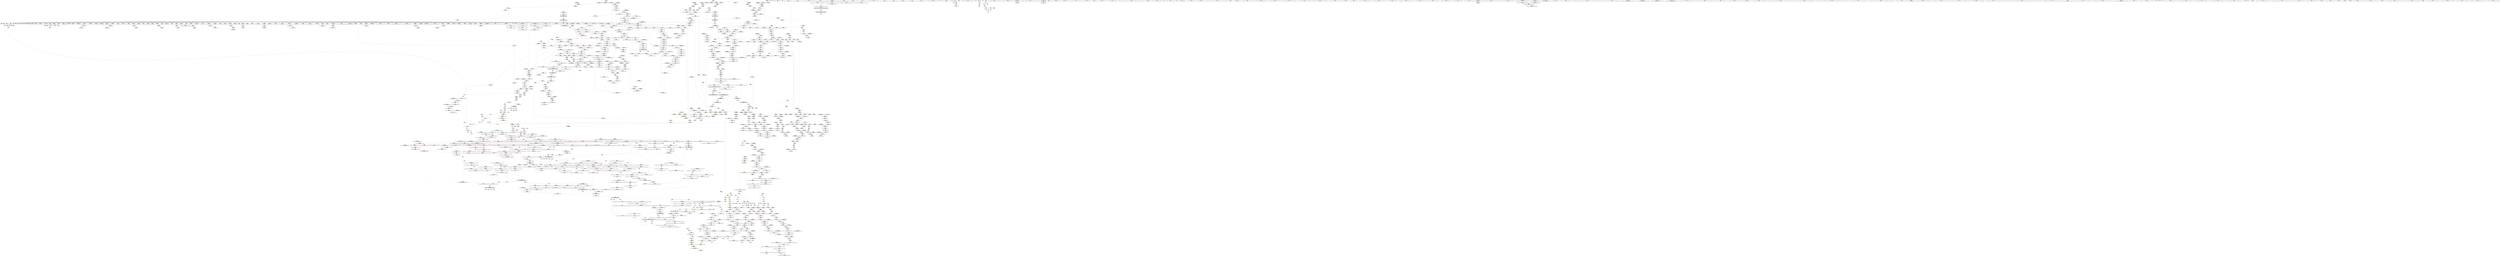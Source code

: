 digraph "SVFG" {
	label="SVFG";

	Node0x55c8582cab10 [shape=record,color=grey,label="{NodeID: 0\nNullPtr}"];
	Node0x55c8582cab10 -> Node0x55c8588760e0[style=solid];
	Node0x55c8582cab10 -> Node0x55c8588761e0[style=solid];
	Node0x55c8582cab10 -> Node0x55c8588762b0[style=solid];
	Node0x55c8582cab10 -> Node0x55c858876380[style=solid];
	Node0x55c8582cab10 -> Node0x55c858876450[style=solid];
	Node0x55c8582cab10 -> Node0x55c858876520[style=solid];
	Node0x55c8582cab10 -> Node0x55c8588765f0[style=solid];
	Node0x55c8582cab10 -> Node0x55c8588766c0[style=solid];
	Node0x55c8582cab10 -> Node0x55c858876790[style=solid];
	Node0x55c8582cab10 -> Node0x55c858876860[style=solid];
	Node0x55c8582cab10 -> Node0x55c858876930[style=solid];
	Node0x55c8582cab10 -> Node0x55c858876a00[style=solid];
	Node0x55c8582cab10 -> Node0x55c858876ad0[style=solid];
	Node0x55c8582cab10 -> Node0x55c858876ba0[style=solid];
	Node0x55c8582cab10 -> Node0x55c858876c70[style=solid];
	Node0x55c8582cab10 -> Node0x55c858876d40[style=solid];
	Node0x55c8582cab10 -> Node0x55c858876e10[style=solid];
	Node0x55c8582cab10 -> Node0x55c858876ee0[style=solid];
	Node0x55c8582cab10 -> Node0x55c85886ac60[style=solid];
	Node0x55c8582cab10 -> Node0x55c85886ad30[style=solid];
	Node0x55c8582cab10 -> Node0x55c85886ae00[style=solid];
	Node0x55c8582cab10 -> Node0x55c85886aed0[style=solid];
	Node0x55c8582cab10 -> Node0x55c85886afa0[style=solid];
	Node0x55c8582cab10 -> Node0x55c85886b070[style=solid];
	Node0x55c8582cab10 -> Node0x55c85886b140[style=solid];
	Node0x55c8582cab10 -> Node0x55c85886b210[style=solid];
	Node0x55c8582cab10 -> Node0x55c85886b2e0[style=solid];
	Node0x55c8582cab10 -> Node0x55c85886b3b0[style=solid];
	Node0x55c8582cab10 -> Node0x55c85886b480[style=solid];
	Node0x55c8582cab10 -> Node0x55c85886b550[style=solid];
	Node0x55c8582cab10 -> Node0x55c85886b620[style=solid];
	Node0x55c8582cab10 -> Node0x55c85886b6f0[style=solid];
	Node0x55c8582cab10 -> Node0x55c85886b7c0[style=solid];
	Node0x55c8582cab10 -> Node0x55c85886b890[style=solid];
	Node0x55c8582cab10 -> Node0x55c85886b960[style=solid];
	Node0x55c8582cab10 -> Node0x55c85886ba30[style=solid];
	Node0x55c8582cab10 -> Node0x55c85886bb00[style=solid];
	Node0x55c8582cab10 -> Node0x55c85886bbd0[style=solid];
	Node0x55c8582cab10 -> Node0x55c85886bca0[style=solid];
	Node0x55c8582cab10 -> Node0x55c85886bd70[style=solid];
	Node0x55c8582cab10 -> Node0x55c85886be40[style=solid];
	Node0x55c8582cab10 -> Node0x55c85886bf10[style=solid];
	Node0x55c8582cab10 -> Node0x55c85886bfe0[style=solid];
	Node0x55c8582cab10 -> Node0x55c85886c0b0[style=solid];
	Node0x55c8582cab10 -> Node0x55c85886c180[style=solid];
	Node0x55c8582cab10 -> Node0x55c85886c250[style=solid];
	Node0x55c8582cab10 -> Node0x55c85886c320[style=solid];
	Node0x55c8582cab10 -> Node0x55c85886c3f0[style=solid];
	Node0x55c8582cab10 -> Node0x55c85886c4c0[style=solid];
	Node0x55c8582cab10 -> Node0x55c85886c590[style=solid];
	Node0x55c8582cab10 -> Node0x55c85886c660[style=solid];
	Node0x55c8582cab10 -> Node0x55c85886c730[style=solid];
	Node0x55c8582cab10 -> Node0x55c85886c800[style=solid];
	Node0x55c8582cab10 -> Node0x55c85886c8d0[style=solid];
	Node0x55c8582cab10 -> Node0x55c85886c9a0[style=solid];
	Node0x55c8582cab10 -> Node0x55c85886ca70[style=solid];
	Node0x55c8582cab10 -> Node0x55c85886cb40[style=solid];
	Node0x55c8582cab10 -> Node0x55c85886cc10[style=solid];
	Node0x55c8582cab10 -> Node0x55c85886cce0[style=solid];
	Node0x55c8582cab10 -> Node0x55c85886cdb0[style=solid];
	Node0x55c8582cab10 -> Node0x55c85886ce80[style=solid];
	Node0x55c8582cab10 -> Node0x55c85886cf50[style=solid];
	Node0x55c8582cab10 -> Node0x55c85886d020[style=solid];
	Node0x55c8582cab10 -> Node0x55c85886d0f0[style=solid];
	Node0x55c8582cab10 -> Node0x55c85886d1c0[style=solid];
	Node0x55c8582cab10 -> Node0x55c8588a81d0[style=solid];
	Node0x55c8582cab10 -> Node0x55c8588a82a0[style=solid];
	Node0x55c8582cab10 -> Node0x55c8588a8370[style=solid];
	Node0x55c8582cab10 -> Node0x55c8588abdf0[style=solid];
	Node0x55c8582cab10 -> Node0x55c8588abec0[style=solid];
	Node0x55c8582cab10 -> Node0x55c8588abf90[style=solid];
	Node0x55c8582cab10 -> Node0x55c858062fc0[style=solid];
	Node0x55c8582cab10 -> Node0x55c858063090[style=solid];
	Node0x55c8582cab10 -> Node0x55c8588dde60[style=solid];
	Node0x55c8582cab10 -> Node0x55c8588dea60[style=solid];
	Node0x55c8582cab10:s64 -> Node0x55c8588bf950[style=solid,color=red];
	Node0x55c8582cab10:s64 -> Node0x55c858a05f70[style=solid,color=red];
	Node0x55c85886dc50 [shape=record,color=black,label="{NodeID: 443\n283\<--282\n\<--this1\n_ZNSaISt4pairIiiEEC2Ev\n|{<s0>33}}"];
	Node0x55c85886dc50:s0 -> Node0x55c8588bf070[style=solid,color=red];
	Node0x55c8588bfd10 [shape=record,color=black,label="{NodeID: 3100\n860 = PHI(799, )\n0th arg _ZNSt12_Vector_baseISt4pairIiiESaIS1_EE11_M_allocateEm }"];
	Node0x55c8588bfd10 -> Node0x55c8588a8c60[style=solid];
	Node0x55c85887cf90 [shape=record,color=red,label="{NodeID: 886\n1158\<--1145\n\<--__p.addr\n_ZNSt12_Vector_baseISt4pairIiiESaIS1_EE13_M_deallocateEPS1_m\n|{<s0>94}}"];
	Node0x55c85887cf90:s0 -> Node0x55c858a04ae0[style=solid,color=red];
	Node0x55c8588661e0 [shape=record,color=green,label="{NodeID: 222\n1355\<--1356\nthis.addr\<--this.addr_field_insensitive\n_ZNSt12_Vector_baseIiSaIiEE12_Vector_implC2ERKS0_\n}"];
	Node0x55c8588661e0 -> Node0x55c85887e3e0[style=solid];
	Node0x55c8588661e0 -> Node0x55c8588abc50[style=solid];
	Node0x55c858889430 [shape=record,color=purple,label="{NodeID: 665\n1371\<--1361\n_M_end_of_storage\<--this1\n_ZNSt12_Vector_baseIiSaIiEE12_Vector_implC2ERKS0_\n}"];
	Node0x55c858889430 -> Node0x55c8588abf90[style=solid];
	Node0x55c8588a7c20 [shape=record,color=blue,label="{NodeID: 1108\n708\<--705\n__n.addr\<--__n\n_ZNSt6vectorISt4pairIiiESaIS1_EE21_M_default_initializeEm\n}"];
	Node0x55c8588a7c20 -> Node0x55c85887a6f0[style=dashed];
	Node0x55c8582caba0 [shape=record,color=green,label="{NodeID: 1\n6\<--1\n.str\<--dummyObj\nGlob }"];
	Node0x55c85886dd20 [shape=record,color=black,label="{NodeID: 444\n306\<--305\n\<--this1\n_ZNSt6vectorISt4pairIiiESaIS1_EEC2EmRKS2_\n|{<s0>34}}"];
	Node0x55c85886dd20:s0 -> Node0x55c858a01fd0[style=solid,color=red];
	Node0x55c8588bfe50 [shape=record,color=black,label="{NodeID: 3101\n861 = PHI(800, )\n1st arg _ZNSt12_Vector_baseISt4pairIiiESaIS1_EE11_M_allocateEm }"];
	Node0x55c8588bfe50 -> Node0x55c8588a8d30[style=solid];
	Node0x55c85887d060 [shape=record,color=red,label="{NodeID: 887\n1159\<--1147\n\<--__n.addr\n_ZNSt12_Vector_baseISt4pairIiiESaIS1_EE13_M_deallocateEPS1_m\n|{<s0>94}}"];
	Node0x55c85887d060:s0 -> Node0x55c858a04bf0[style=solid,color=red];
	Node0x55c8588662b0 [shape=record,color=green,label="{NodeID: 223\n1357\<--1358\n__a.addr\<--__a.addr_field_insensitive\n_ZNSt12_Vector_baseIiSaIiEE12_Vector_implC2ERKS0_\n}"];
	Node0x55c8588662b0 -> Node0x55c85887e4b0[style=solid];
	Node0x55c8588662b0 -> Node0x55c8588abd20[style=solid];
	Node0x55c85897e500 [shape=record,color=yellow,style=double,label="{NodeID: 2880\n540V_8 = CSCHI(MR_540V_7)\npts\{18770000 \}\nCS[]|{|<s6>154}}"];
	Node0x55c85897e500 -> Node0x55c8588a3710[style=dashed];
	Node0x55c85897e500 -> Node0x55c8588a3980[style=dashed];
	Node0x55c85897e500 -> Node0x55c8588a3a50[style=dashed];
	Node0x55c85897e500 -> Node0x55c8588a3b20[style=dashed];
	Node0x55c85897e500 -> Node0x55c858921e80[style=dashed];
	Node0x55c85897e500 -> Node0x55c858932f80[style=dashed];
	Node0x55c85897e500:s6 -> Node0x55c8589532f0[style=dashed,color=red];
	Node0x55c858889500 [shape=record,color=purple,label="{NodeID: 666\n1388\<--1383\n_M_impl\<--this1\n_ZNSt12_Vector_baseIiSaIiEE17_M_create_storageEm\n}"];
	Node0x55c8588a7cf0 [shape=record,color=blue,label="{NodeID: 1109\n725\<--720\n_M_finish\<--call2\n_ZNSt6vectorISt4pairIiiESaIS1_EE21_M_default_initializeEm\n|{<s0>35}}"];
	Node0x55c8588a7cf0:s0 -> Node0x55c85897bac0[style=dashed,color=blue];
	Node0x55c85885e410 [shape=record,color=green,label="{NodeID: 2\n8\<--1\n.str.1\<--dummyObj\nGlob }"];
	Node0x55c85886ddf0 [shape=record,color=black,label="{NodeID: 445\n322\<--305\n\<--this1\n_ZNSt6vectorISt4pairIiiESaIS1_EEC2EmRKS2_\n|{<s0>36}}"];
	Node0x55c85886ddf0:s0 -> Node0x55c8588c1e50[style=solid,color=red];
	Node0x55c8588bff90 [shape=record,color=black,label="{NodeID: 3102\n359 = PHI(31, )\n0th arg _ZNSt6vectorIiSaIiEEC2EmRKiRKS0_ }"];
	Node0x55c8588bff90 -> Node0x55c8588a5ee0[style=solid];
	Node0x55c85887d130 [shape=record,color=red,label="{NodeID: 888\n1178\<--1169\n\<--__a.addr\n_ZNSt16allocator_traitsISaISt4pairIiiEEE10deallocateERS2_PS1_m\n}"];
	Node0x55c85887d130 -> Node0x55c858880fc0[style=solid];
	Node0x55c858866380 [shape=record,color=green,label="{NodeID: 224\n1365\<--1366\n_ZNSaIiEC2ERKS_\<--_ZNSaIiEC2ERKS__field_insensitive\n}"];
	Node0x55c8588895d0 [shape=record,color=purple,label="{NodeID: 667\n1389\<--1383\n_M_start\<--this1\n_ZNSt12_Vector_baseIiSaIiEE17_M_create_storageEm\n}"];
	Node0x55c8588895d0 -> Node0x55c8588ac200[style=solid];
	Node0x55c8588a7dc0 [shape=record,color=blue,label="{NodeID: 1110\n730\<--729\nthis.addr\<--this\n_ZNSt12_Vector_baseISt4pairIiiESaIS1_EED2Ev\n}"];
	Node0x55c8588a7dc0 -> Node0x55c85887a890[style=dashed];
	Node0x55c85885daf0 [shape=record,color=green,label="{NodeID: 3\n10\<--1\n.str.2\<--dummyObj\nGlob }"];
	Node0x55c85886dec0 [shape=record,color=black,label="{NodeID: 446\n342\<--341\n\<--this1\n_ZNSaISt4pairIiiEED2Ev\n|{<s0>37}}"];
	Node0x55c85886dec0:s0 -> Node0x55c858a0abc0[style=solid,color=red];
	Node0x55c8588c00d0 [shape=record,color=black,label="{NodeID: 3103\n360 = PHI(82, )\n1st arg _ZNSt6vectorIiSaIiEEC2EmRKiRKS0_ }"];
	Node0x55c8588c00d0 -> Node0x55c8588a5fb0[style=solid];
	Node0x55c85887d200 [shape=record,color=red,label="{NodeID: 889\n1180\<--1171\n\<--__p.addr\n_ZNSt16allocator_traitsISaISt4pairIiiEEE10deallocateERS2_PS1_m\n|{<s0>95}}"];
	Node0x55c85887d200:s0 -> Node0x55c858a01d50[style=solid,color=red];
	Node0x55c858866480 [shape=record,color=green,label="{NodeID: 225\n1377\<--1378\nthis.addr\<--this.addr_field_insensitive\n_ZNSt12_Vector_baseIiSaIiEE17_M_create_storageEm\n}"];
	Node0x55c858866480 -> Node0x55c85887e580[style=solid];
	Node0x55c858866480 -> Node0x55c8588ac060[style=solid];
	Node0x55c85897e7c0 [shape=record,color=yellow,style=double,label="{NodeID: 2882\n28V_3 = CSCHI(MR_28V_1)\npts\{1507 \}\nCS[]|{<s0>153|<s1>153}}"];
	Node0x55c85897e7c0:s0 -> Node0x55c858941f80[style=dashed,color=red];
	Node0x55c85897e7c0:s1 -> Node0x55c858945680[style=dashed,color=red];
	Node0x55c8588896a0 [shape=record,color=purple,label="{NodeID: 668\n1391\<--1383\n_M_impl2\<--this1\n_ZNSt12_Vector_baseIiSaIiEE17_M_create_storageEm\n}"];
	Node0x55c8588a7e90 [shape=record,color=blue,label="{NodeID: 1111\n732\<--758\nexn.slot\<--\n_ZNSt12_Vector_baseISt4pairIiiESaIS1_EED2Ev\n}"];
	Node0x55c8588a7e90 -> Node0x55c85887a960[style=dashed];
	Node0x55c85885de30 [shape=record,color=green,label="{NodeID: 4\n56\<--1\n\<--dummyObj\nCan only get source location for instruction, argument, global var or function.}"];
	Node0x55c85886df90 [shape=record,color=black,label="{NodeID: 447\n353\<--352\n\<--this1\n_ZNSaIiEC2Ev\n|{<s0>38}}"];
	Node0x55c85886df90:s0 -> Node0x55c8588bd810[style=solid,color=red];
	Node0x55c8588c0210 [shape=record,color=black,label="{NodeID: 3104\n361 = PHI(33, )\n2nd arg _ZNSt6vectorIiSaIiEEC2EmRKiRKS0_ }"];
	Node0x55c8588c0210 -> Node0x55c8588a6080[style=solid];
	Node0x55c85887d2d0 [shape=record,color=red,label="{NodeID: 890\n1181\<--1173\n\<--__n.addr\n_ZNSt16allocator_traitsISaISt4pairIiiEEE10deallocateERS2_PS1_m\n|{<s0>95}}"];
	Node0x55c85887d2d0:s0 -> Node0x55c858a01e90[style=solid,color=red];
	Node0x55c858866550 [shape=record,color=green,label="{NodeID: 226\n1379\<--1380\n__n.addr\<--__n.addr_field_insensitive\n_ZNSt12_Vector_baseIiSaIiEE17_M_create_storageEm\n}"];
	Node0x55c858866550 -> Node0x55c85887e650[style=solid];
	Node0x55c858866550 -> Node0x55c85887e720[style=solid];
	Node0x55c858866550 -> Node0x55c8588ac130[style=solid];
	Node0x55c858889770 [shape=record,color=purple,label="{NodeID: 669\n1392\<--1383\n_M_start3\<--this1\n_ZNSt12_Vector_baseIiSaIiEE17_M_create_storageEm\n}"];
	Node0x55c858889770 -> Node0x55c85887e7f0[style=solid];
	Node0x55c8588a7f60 [shape=record,color=blue,label="{NodeID: 1112\n734\<--760\nehselector.slot\<--\n_ZNSt12_Vector_baseISt4pairIiiESaIS1_EED2Ev\n}"];
	Node0x55c85885def0 [shape=record,color=green,label="{NodeID: 5\n62\<--1\n\<--dummyObj\nCan only get source location for instruction, argument, global var or function.}"];
	Node0x55c85886e060 [shape=record,color=black,label="{NodeID: 448\n380\<--379\n\<--this1\n_ZNSt6vectorIiSaIiEEC2EmRKiRKS0_\n|{<s0>39}}"];
	Node0x55c85886e060:s0 -> Node0x55c8588c0ad0[style=solid,color=red];
	Node0x55c8588c0350 [shape=record,color=black,label="{NodeID: 3105\n362 = PHI(35, )\n3rd arg _ZNSt6vectorIiSaIiEEC2EmRKiRKS0_ }"];
	Node0x55c8588c0350 -> Node0x55c8588a6150[style=solid];
	Node0x55c858932580 [shape=record,color=black,label="{NodeID: 1998\nMR_28V_2 = PHI(MR_28V_5, MR_28V_1, MR_28V_4, MR_28V_1, )\npts\{1507 \}\n|{<s0>49}}"];
	Node0x55c858932580:s0 -> Node0x55c85897c660[style=dashed,color=blue];
	Node0x55c85887d3a0 [shape=record,color=red,label="{NodeID: 891\n1199\<--1190\nthis1\<--this.addr\n_ZN9__gnu_cxx13new_allocatorISt4pairIiiEE10deallocateEPS2_m\n}"];
	Node0x55c858866620 [shape=record,color=green,label="{NodeID: 227\n1386\<--1387\n_ZNSt12_Vector_baseIiSaIiEE11_M_allocateEm\<--_ZNSt12_Vector_baseIiSaIiEE11_M_allocateEm_field_insensitive\n}"];
	Node0x55c858889840 [shape=record,color=purple,label="{NodeID: 670\n1394\<--1383\n_M_impl4\<--this1\n_ZNSt12_Vector_baseIiSaIiEE17_M_create_storageEm\n}"];
	Node0x55c858952b90 [shape=record,color=yellow,style=double,label="{NodeID: 2220\n139V_1 = ENCHI(MR_139V_0)\npts\{5350000 \}\nFun[_ZNSt6vectorIiSaIiEE5beginEv]|{<s0>50}}"];
	Node0x55c858952b90:s0 -> Node0x55c8588afae0[style=dashed,color=red];
	Node0x55c8588a8030 [shape=record,color=blue,label="{NodeID: 1113\n771\<--769\nthis.addr\<--this\n_ZNSt12_Vector_baseISt4pairIiiESaIS1_EE12_Vector_implC2ERKS2_\n}"];
	Node0x55c8588a8030 -> Node0x55c85887aca0[style=dashed];
	Node0x55c85885dfb0 [shape=record,color=green,label="{NodeID: 6\n84\<--1\n\<--dummyObj\nCan only get source location for instruction, argument, global var or function.}"];
	Node0x55c85886e130 [shape=record,color=black,label="{NodeID: 449\n397\<--379\n\<--this1\n_ZNSt6vectorIiSaIiEEC2EmRKiRKS0_\n|{<s0>41}}"];
	Node0x55c85886e130:s0 -> Node0x55c858a038e0[style=solid,color=red];
	Node0x55c8588c0490 [shape=record,color=black,label="{NodeID: 3106\n769 = PHI(679, )\n0th arg _ZNSt12_Vector_baseISt4pairIiiESaIS1_EE12_Vector_implC2ERKS2_ }"];
	Node0x55c8588c0490 -> Node0x55c8588a8030[style=solid];
	Node0x55c858932a80 [shape=record,color=black,label="{NodeID: 1999\nMR_534V_3 = PHI(MR_534V_6, MR_534V_4, MR_534V_5, MR_534V_2, )\npts\{1869 \}\n}"];
	Node0x55c858932a80 -> Node0x55c8588a1350[style=dashed];
	Node0x55c85887d470 [shape=record,color=red,label="{NodeID: 892\n1200\<--1192\n\<--__p.addr\n_ZN9__gnu_cxx13new_allocatorISt4pairIiiEE10deallocateEPS2_m\n}"];
	Node0x55c85887d470 -> Node0x55c858881090[style=solid];
	Node0x55c858866720 [shape=record,color=green,label="{NodeID: 228\n1408\<--1409\nthis.addr\<--this.addr_field_insensitive\n_ZNSt12_Vector_baseIiSaIiEE12_Vector_implD2Ev\n}"];
	Node0x55c858866720 -> Node0x55c85887e990[style=solid];
	Node0x55c858866720 -> Node0x55c8588ac470[style=solid];
	Node0x55c85897ebe0 [shape=record,color=yellow,style=double,label="{NodeID: 2885\n28V_2 = CSCHI(MR_28V_1)\npts\{1507 \}\nCS[]|{<s0>149|<s1>171}}"];
	Node0x55c85897ebe0:s0 -> Node0x55c85897e7c0[style=dashed,color=blue];
	Node0x55c85897ebe0:s1 -> Node0x55c858941f80[style=dashed,color=blue];
	Node0x55c858889910 [shape=record,color=purple,label="{NodeID: 671\n1395\<--1383\n_M_finish\<--this1\n_ZNSt12_Vector_baseIiSaIiEE17_M_create_storageEm\n}"];
	Node0x55c858889910 -> Node0x55c8588ac2d0[style=solid];
	Node0x55c858952c70 [shape=record,color=yellow,style=double,label="{NodeID: 2221\n141V_1 = ENCHI(MR_141V_0)\npts\{420000 420001 \}\nFun[_ZNSt6vectorIiSaIiEE5beginEv]|{<s0>50}}"];
	Node0x55c858952c70:s0 -> Node0x55c85894a9a0[style=dashed,color=red];
	Node0x55c8588a8100 [shape=record,color=blue,label="{NodeID: 1114\n773\<--770\n__a.addr\<--__a\n_ZNSt12_Vector_baseISt4pairIiiESaIS1_EE12_Vector_implC2ERKS2_\n}"];
	Node0x55c8588a8100 -> Node0x55c85887ad70[style=dashed];
	Node0x55c85885e960 [shape=record,color=green,label="{NodeID: 7\n514\<--1\n\<--dummyObj\nCan only get source location for instruction, argument, global var or function.}"];
	Node0x55c85886e200 [shape=record,color=black,label="{NodeID: 450\n413\<--412\n\<--this1\n_ZNSaIiED2Ev\n|{<s0>42}}"];
	Node0x55c85886e200:s0 -> Node0x55c858a09a70[style=solid,color=red];
	Node0x55c8588c05d0 [shape=record,color=black,label="{NodeID: 3107\n770 = PHI(680, )\n1st arg _ZNSt12_Vector_baseISt4pairIiiESaIS1_EE12_Vector_implC2ERKS2_ }"];
	Node0x55c8588c05d0 -> Node0x55c8588a8100[style=solid];
	Node0x55c858932f80 [shape=record,color=black,label="{NodeID: 2000\nMR_540V_2 = PHI(MR_540V_8, MR_540V_4, MR_540V_8, MR_540V_1, )\npts\{18770000 \}\n}"];
	Node0x55c85887d540 [shape=record,color=red,label="{NodeID: 893\n1221\<--1212\n\<--__first.addr\n_ZSt8_DestroyIPSt4pairIiiES1_EvT_S3_RSaIT0_E\n|{<s0>97}}"];
	Node0x55c85887d540:s0 -> Node0x55c858a03610[style=solid,color=red];
	Node0x55c85886ec80 [shape=record,color=green,label="{NodeID: 229\n1418\<--1419\nthis.addr\<--this.addr_field_insensitive\n_ZNSaIiEC2ERKS_\n}"];
	Node0x55c85886ec80 -> Node0x55c85887ea60[style=solid];
	Node0x55c85886ec80 -> Node0x55c8588ac540[style=solid];
	Node0x55c8588899e0 [shape=record,color=purple,label="{NodeID: 672\n1397\<--1383\n_M_impl5\<--this1\n_ZNSt12_Vector_baseIiSaIiEE17_M_create_storageEm\n}"];
	Node0x55c858952d50 [shape=record,color=yellow,style=double,label="{NodeID: 2222\n28V_1 = ENCHI(MR_28V_0)\npts\{1507 \}\nFun[_ZSt27__uninitialized_default_n_aIPimiET_S1_T0_RSaIT1_E]|{<s0>128}}"];
	Node0x55c858952d50:s0 -> Node0x55c858950410[style=dashed,color=red];
	Node0x55c8588a81d0 [shape=record,color=blue, style = dotted,label="{NodeID: 1115\n783\<--3\n_M_start\<--dummyVal\n_ZNSt12_Vector_baseISt4pairIiiESaIS1_EE12_Vector_implC2ERKS2_\n|{<s0>62}}"];
	Node0x55c8588a81d0:s0 -> Node0x55c85897ca80[style=dashed,color=blue];
	Node0x55c85885e9f0 [shape=record,color=green,label="{NodeID: 8\n515\<--1\n\<--dummyObj\nCan only get source location for instruction, argument, global var or function.}"];
	Node0x55c85886e2d0 [shape=record,color=black,label="{NodeID: 451\n428\<--427\n\<--this1\n_ZNSt6vectorISt4pairIiiESaIS1_EEixEm\n}"];
	Node0x55c85886e2d0 -> Node0x55c8588858e0[style=solid];
	Node0x55c85886e2d0 -> Node0x55c8588859b0[style=solid];
	Node0x55c8588c0710 [shape=record,color=black,label="{NodeID: 3108\n1130 = PHI(1100, )\n0th arg _ZNSt12_Destroy_auxILb1EE9__destroyIPSt4pairIiiEEEvT_S5_ }"];
	Node0x55c8588c0710 -> Node0x55c8588aa590[style=solid];
	Node0x55c858933480 [shape=record,color=black,label="{NodeID: 2001\nMR_542V_2 = PHI(MR_542V_4, MR_542V_1, MR_542V_4, MR_542V_1, )\npts\{18790000 \}\n}"];
	Node0x55c85887d610 [shape=record,color=red,label="{NodeID: 894\n1222\<--1214\n\<--__last.addr\n_ZSt8_DestroyIPSt4pairIiiES1_EvT_S3_RSaIT0_E\n|{<s0>97}}"];
	Node0x55c85887d610:s0 -> Node0x55c858a03760[style=solid,color=red];
	Node0x55c85886ed50 [shape=record,color=green,label="{NodeID: 230\n1420\<--1421\n__a.addr\<--__a.addr_field_insensitive\n_ZNSaIiEC2ERKS_\n}"];
	Node0x55c85886ed50 -> Node0x55c85887eb30[style=solid];
	Node0x55c85886ed50 -> Node0x55c8588ac610[style=solid];
	Node0x55c858889ab0 [shape=record,color=purple,label="{NodeID: 673\n1398\<--1383\n_M_start6\<--this1\n_ZNSt12_Vector_baseIiSaIiEE17_M_create_storageEm\n}"];
	Node0x55c858889ab0 -> Node0x55c85887e8c0[style=solid];
	Node0x55c8588a82a0 [shape=record,color=blue, style = dotted,label="{NodeID: 1116\n785\<--3\n_M_finish\<--dummyVal\n_ZNSt12_Vector_baseISt4pairIiiESaIS1_EE12_Vector_implC2ERKS2_\n|{<s0>62}}"];
	Node0x55c8588a82a0:s0 -> Node0x55c85897ca80[style=dashed,color=blue];
	Node0x55c85885ea80 [shape=record,color=green,label="{NodeID: 9\n871\<--1\n\<--dummyObj\nCan only get source location for instruction, argument, global var or function.}"];
	Node0x55c85886e3a0 [shape=record,color=black,label="{NodeID: 452\n418\<--433\n_ZNSt6vectorISt4pairIiiESaIS1_EEixEm_ret\<--add.ptr\n_ZNSt6vectorISt4pairIiiESaIS1_EEixEm\n|{<s0>9|<s1>10|<s2>20|<s3>22}}"];
	Node0x55c85886e3a0:s0 -> Node0x55c8589fa4e0[style=solid,color=blue];
	Node0x55c85886e3a0:s1 -> Node0x55c8589fa620[style=solid,color=blue];
	Node0x55c85886e3a0:s2 -> Node0x55c8589fa260[style=solid,color=blue];
	Node0x55c85886e3a0:s3 -> Node0x55c8589fac60[style=solid,color=blue];
	Node0x55c8588c0850 [shape=record,color=black,label="{NodeID: 3109\n1131 = PHI(1101, )\n1st arg _ZNSt12_Destroy_auxILb1EE9__destroyIPSt4pairIiiEEEvT_S5_ }"];
	Node0x55c8588c0850 -> Node0x55c8588aa660[style=solid];
	Node0x55c858933980 [shape=record,color=black,label="{NodeID: 2002\nMR_544V_2 = PHI(MR_544V_4, MR_544V_1, MR_544V_4, MR_544V_1, )\npts\{18810000 \}\n}"];
	Node0x55c85887d6e0 [shape=record,color=red,label="{NodeID: 895\n1230\<--1227\nthis1\<--this.addr\n_ZN9__gnu_cxx13new_allocatorIiEC2Ev\n}"];
	Node0x55c85886ee20 [shape=record,color=green,label="{NodeID: 231\n1429\<--1430\n_ZN9__gnu_cxx13new_allocatorIiEC2ERKS1_\<--_ZN9__gnu_cxx13new_allocatorIiEC2ERKS1__field_insensitive\n}"];
	Node0x55c858889b80 [shape=record,color=purple,label="{NodeID: 674\n1402\<--1383\n_M_impl7\<--this1\n_ZNSt12_Vector_baseIiSaIiEE17_M_create_storageEm\n}"];
	Node0x55c8588a8370 [shape=record,color=blue, style = dotted,label="{NodeID: 1117\n787\<--3\n_M_end_of_storage\<--dummyVal\n_ZNSt12_Vector_baseISt4pairIiiESaIS1_EE12_Vector_implC2ERKS2_\n|{<s0>62}}"];
	Node0x55c8588a8370:s0 -> Node0x55c85897ca80[style=dashed,color=blue];
	Node0x55c85885eb40 [shape=record,color=green,label="{NodeID: 10\n938\<--1\n\<--dummyObj\nCan only get source location for instruction, argument, global var or function.}"];
	Node0x55c85886e470 [shape=record,color=black,label="{NodeID: 453\n453\<--452\n\<--this1\n_ZNSt6vectorIiSaIiEEC2EmRKS0_\n|{<s0>43}}"];
	Node0x55c85886e470:s0 -> Node0x55c8588c0ad0[style=solid,color=red];
	Node0x55c8588c0990 [shape=record,color=black,label="{NodeID: 3110\n1083 = PHI(1010, )\n0th arg _ZSt11__addressofISt4pairIiiEEPT_RS2_ }"];
	Node0x55c8588c0990 -> Node0x55c8588aa0b0[style=solid];
	Node0x55c858933e80 [shape=record,color=black,label="{NodeID: 2003\nMR_546V_2 = PHI(MR_546V_4, MR_546V_1, MR_546V_4, MR_546V_1, )\npts\{18830000 \}\n}"];
	Node0x55c85887d7b0 [shape=record,color=red,label="{NodeID: 896\n1237\<--1234\nthis1\<--this.addr\n_ZN9__gnu_cxx13new_allocatorIiED2Ev\n}"];
	Node0x55c85886eef0 [shape=record,color=green,label="{NodeID: 232\n1435\<--1436\nthis.addr\<--this.addr_field_insensitive\n_ZN9__gnu_cxx13new_allocatorIiEC2ERKS1_\n}"];
	Node0x55c85886eef0 -> Node0x55c85887ec00[style=solid];
	Node0x55c85886eef0 -> Node0x55c8588ac6e0[style=solid];
	Node0x55c858889c50 [shape=record,color=purple,label="{NodeID: 675\n1403\<--1383\n_M_end_of_storage\<--this1\n_ZNSt12_Vector_baseIiSaIiEE17_M_create_storageEm\n}"];
	Node0x55c858889c50 -> Node0x55c8588ac3a0[style=solid];
	Node0x55c8588a8440 [shape=record,color=blue,label="{NodeID: 1118\n793\<--791\nthis.addr\<--this\n_ZNSt12_Vector_baseISt4pairIiiESaIS1_EE17_M_create_storageEm\n}"];
	Node0x55c8588a8440 -> Node0x55c85887ae40[style=dashed];
	Node0x55c85885ec40 [shape=record,color=green,label="{NodeID: 11\n982\<--1\n\<--dummyObj\nCan only get source location for instruction, argument, global var or function.}"];
	Node0x55c85886e540 [shape=record,color=black,label="{NodeID: 454\n467\<--452\n\<--this1\n_ZNSt6vectorIiSaIiEEC2EmRKS0_\n|{<s0>45}}"];
	Node0x55c85886e540:s0 -> Node0x55c858a038e0[style=solid,color=red];
	Node0x55c8588c0ad0 [shape=record,color=black,label="{NodeID: 3111\n1240 = PHI(380, 453, )\n0th arg _ZNSt12_Vector_baseIiSaIiEEC2EmRKS0_ }"];
	Node0x55c8588c0ad0 -> Node0x55c8588ab290[style=solid];
	Node0x55c858934380 [shape=record,color=black,label="{NodeID: 2004\nMR_548V_2 = PHI(MR_548V_1, MR_548V_1, MR_548V_5, MR_548V_1, )\npts\{18850000 \}\n}"];
	Node0x55c85887d880 [shape=record,color=red,label="{NodeID: 897\n1256\<--1243\nthis1\<--this.addr\n_ZNSt12_Vector_baseIiSaIiEEC2EmRKS0_\n|{|<s1>99}}"];
	Node0x55c85887d880 -> Node0x55c858888800[style=solid];
	Node0x55c85887d880:s1 -> Node0x55c858a03c00[style=solid,color=red];
	Node0x55c85886efc0 [shape=record,color=green,label="{NodeID: 233\n1437\<--1438\n.addr\<--.addr_field_insensitive\n_ZN9__gnu_cxx13new_allocatorIiEC2ERKS1_\n}"];
	Node0x55c85886efc0 -> Node0x55c8588ac7b0[style=solid];
	Node0x55c8589e6650 [shape=record,color=black,label="{NodeID: 2890\n2166 = PHI(2043, 2048, 2225, 2228, )\n0th arg _ZNK9__gnu_cxx17__normal_iteratorIPiSt6vectorIiSaIiEEE4baseEv }"];
	Node0x55c8589e6650 -> Node0x55c8588b18f0[style=solid];
	Node0x55c858889d20 [shape=record,color=purple,label="{NodeID: 676\n1456\<--1452\n_M_impl\<--this1\n_ZNSt12_Vector_baseIiSaIiEE11_M_allocateEm\n}"];
	Node0x55c858889d20 -> Node0x55c8588818b0[style=solid];
	Node0x55c8588a8510 [shape=record,color=blue,label="{NodeID: 1119\n795\<--792\n__n.addr\<--__n\n_ZNSt12_Vector_baseISt4pairIiiESaIS1_EE17_M_create_storageEm\n}"];
	Node0x55c8588a8510 -> Node0x55c85887af10[style=dashed];
	Node0x55c8588a8510 -> Node0x55c85887afe0[style=dashed];
	Node0x55c85885ed40 [shape=record,color=green,label="{NodeID: 12\n1020\<--1\n\<--dummyObj\nCan only get source location for instruction, argument, global var or function.}"];
	Node0x55c85886e610 [shape=record,color=black,label="{NodeID: 455\n485\<--484\n\<--this1\n_ZNSt6vectorIiSaIiEEixEm\n}"];
	Node0x55c85886e610 -> Node0x55c858885a80[style=solid];
	Node0x55c85886e610 -> Node0x55c858885b50[style=solid];
	Node0x55c8588c0ce0 [shape=record,color=black,label="{NodeID: 3112\n1241 = PHI(381, 454, )\n1st arg _ZNSt12_Vector_baseIiSaIiEEC2EmRKS0_ }"];
	Node0x55c8588c0ce0 -> Node0x55c8588ab360[style=solid];
	Node0x55c858934880 [shape=record,color=black,label="{NodeID: 2005\nMR_550V_2 = PHI(MR_550V_1, MR_550V_1, MR_550V_4, MR_550V_1, )\npts\{18870000 \}\n}"];
	Node0x55c85887d950 [shape=record,color=red,label="{NodeID: 898\n1262\<--1245\n\<--__n.addr\n_ZNSt12_Vector_baseIiSaIiEEC2EmRKS0_\n|{<s0>99}}"];
	Node0x55c85887d950:s0 -> Node0x55c858a03d10[style=solid,color=red];
	Node0x55c85886f090 [shape=record,color=green,label="{NodeID: 234\n1446\<--1447\nthis.addr\<--this.addr_field_insensitive\n_ZNSt12_Vector_baseIiSaIiEE11_M_allocateEm\n}"];
	Node0x55c85886f090 -> Node0x55c85887ecd0[style=solid];
	Node0x55c85886f090 -> Node0x55c8588ac880[style=solid];
	Node0x55c8589e7350 [shape=record,color=black,label="{NodeID: 2891\n1543 = PHI(585, 1301, 1787, )\n0th arg _ZNSt12_Vector_baseIiSaIiEE19_M_get_Tp_allocatorEv }"];
	Node0x55c8589e7350 -> Node0x55c8588ad240[style=solid];
	Node0x55c858889df0 [shape=record,color=purple,label="{NodeID: 677\n1548\<--1547\n_M_impl\<--this1\n_ZNSt12_Vector_baseIiSaIiEE19_M_get_Tp_allocatorEv\n}"];
	Node0x55c858889df0 -> Node0x55c858881f30[style=solid];
	Node0x55c8588a85e0 [shape=record,color=blue,label="{NodeID: 1120\n805\<--801\n_M_start\<--call\n_ZNSt12_Vector_baseISt4pairIiiESaIS1_EE17_M_create_storageEm\n|{|<s2>63}}"];
	Node0x55c8588a85e0 -> Node0x55c85887b0b0[style=dashed];
	Node0x55c8588a85e0 -> Node0x55c85887b180[style=dashed];
	Node0x55c8588a85e0:s2 -> Node0x55c85897cbe0[style=dashed,color=blue];
	Node0x55c85885ee40 [shape=record,color=green,label="{NodeID: 13\n1334\<--1\n\<--dummyObj\nCan only get source location for instruction, argument, global var or function.}"];
	Node0x55c85886e6e0 [shape=record,color=black,label="{NodeID: 456\n475\<--490\n_ZNSt6vectorIiSaIiEEixEm_ret\<--add.ptr\n_ZNSt6vectorIiSaIiEEixEm\n|{<s0>17|<s1>19|<s2>21}}"];
	Node0x55c85886e6e0:s0 -> Node0x55c8589fa760[style=solid,color=blue];
	Node0x55c85886e6e0:s1 -> Node0x55c8589fa030[style=solid,color=blue];
	Node0x55c85886e6e0:s2 -> Node0x55c8589fa3a0[style=solid,color=blue];
	Node0x55c8588c0e60 [shape=record,color=black,label="{NodeID: 3113\n1242 = PHI(382, 455, )\n2nd arg _ZNSt12_Vector_baseIiSaIiEEC2EmRKS0_ }"];
	Node0x55c8588c0e60 -> Node0x55c8588ab430[style=solid];
	Node0x55c858934d80 [shape=record,color=black,label="{NodeID: 2006\nMR_552V_2 = PHI(MR_552V_1, MR_552V_1, MR_552V_4, MR_552V_1, )\npts\{18890000 \}\n}"];
	Node0x55c85887da20 [shape=record,color=red,label="{NodeID: 899\n1258\<--1247\n\<--__a.addr\n_ZNSt12_Vector_baseIiSaIiEEC2EmRKS0_\n|{<s0>98}}"];
	Node0x55c85887da20:s0 -> Node0x55c858a01ad0[style=solid,color=red];
	Node0x55c85886f160 [shape=record,color=green,label="{NodeID: 235\n1448\<--1449\n__n.addr\<--__n.addr_field_insensitive\n_ZNSt12_Vector_baseIiSaIiEE11_M_allocateEm\n}"];
	Node0x55c85886f160 -> Node0x55c85887eda0[style=solid];
	Node0x55c85886f160 -> Node0x55c85887ee70[style=solid];
	Node0x55c85886f160 -> Node0x55c8588ac950[style=solid];
	Node0x55c8589f8840 [shape=record,color=black,label="{NodeID: 2892\n1353 = PHI(1257, )\n0th arg _ZNSt12_Vector_baseIiSaIiEE12_Vector_implC2ERKS0_ }"];
	Node0x55c8589f8840 -> Node0x55c8588abc50[style=solid];
	Node0x55c858889ec0 [shape=record,color=purple,label="{NodeID: 678\n1651\<--1650\nincdec.ptr\<--\n_ZSt10__fill_n_aIPimiEN9__gnu_cxx11__enable_ifIXsr11__is_scalarIT1_EE7__valueET_E6__typeES4_T0_RKS3_\n}"];
	Node0x55c858889ec0 -> Node0x55c8588ae0e0[style=solid];
	Node0x55c8589532f0 [shape=record,color=yellow,style=double,label="{NodeID: 2228\n308V_1 = ENCHI(MR_308V_0)\npts\{18710000 18730000 18770000 21200000 21220000 \}\nFun[_ZN9__gnu_cxxeqIPiSt6vectorIiSaIiEEEEbRKNS_17__normal_iteratorIT_T0_EESA_]}"];
	Node0x55c8589532f0 -> Node0x55c8588a1de0[style=dashed];
	Node0x55c8589532f0 -> Node0x55c8588a1eb0[style=dashed];
	Node0x55c8588a86b0 [shape=record,color=blue,label="{NodeID: 1121\n811\<--809\n_M_finish\<--\n_ZNSt12_Vector_baseISt4pairIiiESaIS1_EE17_M_create_storageEm\n|{<s0>63}}"];
	Node0x55c8588a86b0:s0 -> Node0x55c85897cbe0[style=dashed,color=blue];
	Node0x55c85885ef40 [shape=record,color=green,label="{NodeID: 14\n1517\<--1\n\<--dummyObj\nCan only get source location for instruction, argument, global var or function.}"];
	Node0x55c85886e7b0 [shape=record,color=black,label="{NodeID: 457\n512\<--495\n\<--__first\n_ZSt16next_permutationIN9__gnu_cxx17__normal_iteratorIPiSt6vectorIiSaIiEEEEEbT_S7_\n}"];
	Node0x55c85886e7b0 -> Node0x55c858886030[style=solid];
	Node0x55c8588c0fe0 [shape=record,color=black,label="{NodeID: 3114\n609 = PHI(23, 23, )\n0th arg _ZNSt6vectorISt4pairIiiESaIS1_EED2Ev }"];
	Node0x55c8588c0fe0 -> Node0x55c8588a7330[style=solid];
	Node0x55c858935280 [shape=record,color=black,label="{NodeID: 2007\nMR_554V_2 = PHI(MR_554V_1, MR_554V_1, MR_554V_3, MR_554V_1, )\npts\{18910000 \}\n}"];
	Node0x55c85887daf0 [shape=record,color=red,label="{NodeID: 900\n1276\<--1249\nexn\<--exn.slot\n_ZNSt12_Vector_baseIiSaIiEEC2EmRKS0_\n}"];
	Node0x55c85886f230 [shape=record,color=green,label="{NodeID: 236\n1460\<--1461\n_ZNSt16allocator_traitsISaIiEE8allocateERS0_m\<--_ZNSt16allocator_traitsISaIiEE8allocateERS0_m_field_insensitive\n}"];
	Node0x55c8589f9af0 [shape=record,color=black,label="{NodeID: 2893\n241 = PHI()\n}"];
	Node0x55c858889f90 [shape=record,color=purple,label="{NodeID: 679\n1680\<--1676\n_M_impl\<--this1\n_ZNSt12_Vector_baseIiSaIiEE13_M_deallocateEPim\n}"];
	Node0x55c858889f90 -> Node0x55c8588824e0[style=solid];
	Node0x55c8588a8780 [shape=record,color=blue,label="{NodeID: 1122\n819\<--817\n_M_end_of_storage\<--add.ptr\n_ZNSt12_Vector_baseISt4pairIiiESaIS1_EE17_M_create_storageEm\n|{<s0>63}}"];
	Node0x55c8588a8780:s0 -> Node0x55c85897cbe0[style=dashed,color=blue];
	Node0x55c85885f040 [shape=record,color=green,label="{NodeID: 15\n1972\<--1\n\<--dummyObj\nCan only get source location for instruction, argument, global var or function.}"];
	Node0x55c85886e880 [shape=record,color=black,label="{NodeID: 458\n519\<--497\n\<--__last\n_ZSt16next_permutationIN9__gnu_cxx17__normal_iteratorIPiSt6vectorIiSaIiEEEEEbT_S7_\n}"];
	Node0x55c85886e880 -> Node0x55c8588861d0[style=solid];
	Node0x55c8588c1160 [shape=record,color=black,label="{NodeID: 3115\n1595 = PHI(1587, 1845, )\n0th arg _ZSt6fill_nIPimiET_S1_T0_RKT1_ }"];
	Node0x55c8588c1160 -> Node0x55c8588ad8c0[style=solid];
	Node0x55c858935780 [shape=record,color=black,label="{NodeID: 2008\nMR_556V_2 = PHI(MR_556V_1, MR_556V_1, MR_556V_3, MR_556V_1, )\npts\{18930000 \}\n}"];
	Node0x55c85887dbc0 [shape=record,color=red,label="{NodeID: 901\n1277\<--1251\nsel\<--ehselector.slot\n_ZNSt12_Vector_baseIiSaIiEEC2EmRKS0_\n}"];
	Node0x55c85886f330 [shape=record,color=green,label="{NodeID: 237\n1469\<--1470\n__a.addr\<--__a.addr_field_insensitive\n_ZNSt16allocator_traitsISaIiEE8allocateERS0_m\n}"];
	Node0x55c85886f330 -> Node0x55c85887ef40[style=solid];
	Node0x55c85886f330 -> Node0x55c8588aca20[style=solid];
	Node0x55c8589f9bf0 [shape=record,color=black,label="{NodeID: 2894\n111 = PHI()\n}"];
	Node0x55c85888a060 [shape=record,color=purple,label="{NodeID: 680\n1783\<--1782\n_M_impl\<--\n_ZNSt6vectorIiSaIiEE21_M_default_initializeEm\n}"];
	Node0x55c8588a8850 [shape=record,color=blue,label="{NodeID: 1123\n824\<--823\nthis.addr\<--this\n_ZNSt12_Vector_baseISt4pairIiiESaIS1_EE12_Vector_implD2Ev\n}"];
	Node0x55c8588a8850 -> Node0x55c85887b250[style=dashed];
	Node0x55c85885f140 [shape=record,color=green,label="{NodeID: 16\n4\<--5\ntable\<--table_field_insensitive\nGlob }"];
	Node0x55c85885f140 -> Node0x55c858884d80[style=solid];
	Node0x55c85885f140 -> Node0x55c858884e50[style=solid];
	Node0x55c85886e950 [shape=record,color=black,label="{NodeID: 459\n511\<--499\n\<--agg.tmp\n_ZSt16next_permutationIN9__gnu_cxx17__normal_iteratorIPiSt6vectorIiSaIiEEEEEbT_S7_\n}"];
	Node0x55c85886e950 -> Node0x55c858885f60[style=solid];
	Node0x55c8588c12e0 [shape=record,color=black,label="{NodeID: 3116\n1596 = PHI(1588, 1846, )\n1st arg _ZSt6fill_nIPimiET_S1_T0_RKT1_ }"];
	Node0x55c8588c12e0 -> Node0x55c8588ad990[style=solid];
	Node0x55c858935c80 [shape=record,color=black,label="{NodeID: 2009\nMR_558V_2 = PHI(MR_558V_1, MR_558V_1, MR_558V_3, MR_558V_1, )\npts\{18950000 \}\n}"];
	Node0x55c85887dc90 [shape=record,color=red,label="{NodeID: 902\n1294\<--1285\nthis1\<--this.addr\n_ZNSt6vectorIiSaIiEE18_M_fill_initializeEmRKi\n}"];
	Node0x55c85887dc90 -> Node0x55c858881160[style=solid];
	Node0x55c85887dc90 -> Node0x55c858881230[style=solid];
	Node0x55c85887dc90 -> Node0x55c858881300[style=solid];
	Node0x55c85886f400 [shape=record,color=green,label="{NodeID: 238\n1471\<--1472\n__n.addr\<--__n.addr_field_insensitive\n_ZNSt16allocator_traitsISaIiEE8allocateERS0_m\n}"];
	Node0x55c85886f400 -> Node0x55c85889e840[style=solid];
	Node0x55c85886f400 -> Node0x55c8588acaf0[style=solid];
	Node0x55c8589f9cf0 [shape=record,color=black,label="{NodeID: 2895\n234 = PHI(492, )\n}"];
	Node0x55c85888a130 [shape=record,color=purple,label="{NodeID: 681\n1784\<--1782\n_M_start\<--\n_ZNSt6vectorIiSaIiEE21_M_default_initializeEm\n}"];
	Node0x55c85888a130 -> Node0x55c8588a0b30[style=solid];
	Node0x55c8588a8920 [shape=record,color=blue,label="{NodeID: 1124\n834\<--832\nthis.addr\<--this\n_ZNSaISt4pairIiiEEC2ERKS1_\n}"];
	Node0x55c8588a8920 -> Node0x55c85887b320[style=dashed];
	Node0x55c85885f240 [shape=record,color=green,label="{NodeID: 17\n12\<--13\nmain\<--main_field_insensitive\n}"];
	Node0x55c85886ea20 [shape=record,color=black,label="{NodeID: 460\n518\<--501\n\<--agg.tmp2\n_ZSt16next_permutationIN9__gnu_cxx17__normal_iteratorIPiSt6vectorIiSaIiEEEEEbT_S7_\n}"];
	Node0x55c85886ea20 -> Node0x55c858886100[style=solid];
	Node0x55c8588c1460 [shape=record,color=black,label="{NodeID: 3117\n1597 = PHI(1589, 1841, )\n2nd arg _ZSt6fill_nIPimiET_S1_T0_RKT1_ }"];
	Node0x55c8588c1460 -> Node0x55c8588ada60[style=solid];
	Node0x55c858936180 [shape=record,color=black,label="{NodeID: 2010\nMR_560V_2 = PHI(MR_560V_1, MR_560V_1, MR_560V_3, MR_560V_1, )\npts\{18970000 \}\n}"];
	Node0x55c85887dd60 [shape=record,color=red,label="{NodeID: 903\n1299\<--1287\n\<--__n.addr\n_ZNSt6vectorIiSaIiEE18_M_fill_initializeEmRKi\n|{<s0>102}}"];
	Node0x55c85887dd60:s0 -> Node0x55c858a09090[style=solid,color=red];
	Node0x55c85886f4d0 [shape=record,color=green,label="{NodeID: 239\n1479\<--1480\n_ZN9__gnu_cxx13new_allocatorIiE8allocateEmPKv\<--_ZN9__gnu_cxx13new_allocatorIiE8allocateEmPKv_field_insensitive\n}"];
	Node0x55c8589f9e90 [shape=record,color=black,label="{NodeID: 2896\n58 = PHI()\n}"];
	Node0x55c85888a200 [shape=record,color=purple,label="{NodeID: 682\n1793\<--1792\n_M_impl3\<--\n_ZNSt6vectorIiSaIiEE21_M_default_initializeEm\n}"];
	Node0x55c8588a89f0 [shape=record,color=blue,label="{NodeID: 1125\n836\<--833\n__a.addr\<--__a\n_ZNSaISt4pairIiiEEC2ERKS1_\n}"];
	Node0x55c8588a89f0 -> Node0x55c85887b3f0[style=dashed];
	Node0x55c85885f340 [shape=record,color=green,label="{NodeID: 18\n15\<--16\nretval\<--retval_field_insensitive\nmain\n}"];
	Node0x55c85885f340 -> Node0x55c85888d6d0[style=solid];
	Node0x55c85885f340 -> Node0x55c8588a41a0[style=solid];
	Node0x55c85886eaf0 [shape=record,color=black,label="{NodeID: 461\n492\<--528\n_ZSt16next_permutationIN9__gnu_cxx17__normal_iteratorIPiSt6vectorIiSaIiEEEEEbT_S7__ret\<--call\n_ZSt16next_permutationIN9__gnu_cxx17__normal_iteratorIPiSt6vectorIiSaIiEEEEEbT_S7_\n|{<s0>25}}"];
	Node0x55c85886eaf0:s0 -> Node0x55c8589f9cf0[style=solid,color=blue];
	Node0x55c8588c15e0 [shape=record,color=black,label="{NodeID: 3118\n1729 = PHI(580, )\n0th arg _ZSt8_DestroyIPiiEvT_S1_RSaIT0_E }"];
	Node0x55c8588c15e0 -> Node0x55c8588ae9d0[style=solid];
	Node0x55c858936680 [shape=record,color=black,label="{NodeID: 2011\nMR_562V_2 = PHI(MR_562V_3, MR_562V_1, MR_562V_1, MR_562V_1, )\npts\{19030000 \}\n}"];
	Node0x55c85887de30 [shape=record,color=red,label="{NodeID: 904\n1300\<--1289\n\<--__value.addr\n_ZNSt6vectorIiSaIiEE18_M_fill_initializeEmRKi\n|{<s0>102}}"];
	Node0x55c85887de30:s0 -> Node0x55c858a091a0[style=solid,color=red];
	Node0x55c85886f5d0 [shape=record,color=green,label="{NodeID: 240\n1486\<--1487\nthis.addr\<--this.addr_field_insensitive\n_ZN9__gnu_cxx13new_allocatorIiE8allocateEmPKv\n}"];
	Node0x55c85886f5d0 -> Node0x55c85889e910[style=solid];
	Node0x55c85886f5d0 -> Node0x55c8588acbc0[style=solid];
	Node0x55c8589f9f60 [shape=record,color=black,label="{NodeID: 2897\n69 = PHI()\n}"];
	Node0x55c85888a2d0 [shape=record,color=purple,label="{NodeID: 683\n1794\<--1792\n_M_finish\<--\n_ZNSt6vectorIiSaIiEE21_M_default_initializeEm\n}"];
	Node0x55c85888a2d0 -> Node0x55c8588af120[style=solid];
	Node0x55c858953870 [shape=record,color=yellow,style=double,label="{NodeID: 2233\n14V_1 = ENCHI(MR_14V_0)\npts\{34 \}\nFun[_ZSt24__uninitialized_fill_n_aIPimiiET_S1_T0_RKT1_RSaIT2_E]|{<s0>116}}"];
	Node0x55c858953870:s0 -> Node0x55c85894cdd0[style=dashed,color=red];
	Node0x55c8588a8ac0 [shape=record,color=blue,label="{NodeID: 1126\n851\<--849\nthis.addr\<--this\n_ZN9__gnu_cxx13new_allocatorISt4pairIiiEEC2ERKS3_\n}"];
	Node0x55c8588a8ac0 -> Node0x55c85887b4c0[style=dashed];
	Node0x55c85885f410 [shape=record,color=green,label="{NodeID: 19\n17\<--18\nT\<--T_field_insensitive\nmain\n}"];
	Node0x55c85885f410 -> Node0x55c85888d7a0[style=solid];
	Node0x55c85886ebc0 [shape=record,color=black,label="{NodeID: 462\n540\<--539\n\<--this1\n_ZNSt6vectorIiSaIiEE5beginEv\n}"];
	Node0x55c85886ebc0 -> Node0x55c858886370[style=solid];
	Node0x55c85886ebc0 -> Node0x55c858886440[style=solid];
	Node0x55c8588c16f0 [shape=record,color=black,label="{NodeID: 3119\n1730 = PHI(584, )\n1st arg _ZSt8_DestroyIPiiEvT_S1_RSaIT0_E }"];
	Node0x55c8588c16f0 -> Node0x55c8588aeaa0[style=solid];
	Node0x55c858936b80 [shape=record,color=black,label="{NodeID: 2012\nMR_564V_2 = PHI(MR_564V_3, MR_564V_1, MR_564V_1, MR_564V_1, )\npts\{19050000 \}\n}"];
	Node0x55c85887df00 [shape=record,color=red,label="{NodeID: 905\n1298\<--1297\n\<--_M_start\n_ZNSt6vectorIiSaIiEE18_M_fill_initializeEmRKi\n|{<s0>102}}"];
	Node0x55c85887df00:s0 -> Node0x55c858a08f80[style=solid,color=red];
	Node0x55c85886f6a0 [shape=record,color=green,label="{NodeID: 241\n1488\<--1489\n__n.addr\<--__n.addr_field_insensitive\n_ZN9__gnu_cxx13new_allocatorIiE8allocateEmPKv\n}"];
	Node0x55c85886f6a0 -> Node0x55c85889e9e0[style=solid];
	Node0x55c85886f6a0 -> Node0x55c85889eab0[style=solid];
	Node0x55c85886f6a0 -> Node0x55c8588acc90[style=solid];
	Node0x55c8589fa030 [shape=record,color=black,label="{NodeID: 2898\n186 = PHI(475, )\n}"];
	Node0x55c8589fa030 -> Node0x55c8588778a0[style=solid];
	Node0x55c85888a3a0 [shape=record,color=purple,label="{NodeID: 684\n1860\<--1859\n_M_current\<--this1\n_ZN9__gnu_cxx17__normal_iteratorIPiSt6vectorIiSaIiEEEC2ERKS1_\n}"];
	Node0x55c85888a3a0 -> Node0x55c8588afae0[style=solid];
	Node0x55c858953980 [shape=record,color=yellow,style=double,label="{NodeID: 2234\n28V_1 = ENCHI(MR_28V_0)\npts\{1507 \}\nFun[_ZSt24__uninitialized_fill_n_aIPimiiET_S1_T0_RKT1_RSaIT2_E]|{<s0>116}}"];
	Node0x55c858953980:s0 -> Node0x55c85894cee0[style=dashed,color=red];
	Node0x55c8588a8b90 [shape=record,color=blue,label="{NodeID: 1127\n853\<--850\n.addr\<--\n_ZN9__gnu_cxx13new_allocatorISt4pairIiiEEC2ERKS3_\n}"];
	Node0x55c85885f4e0 [shape=record,color=green,label="{NodeID: 20\n19\<--20\ncn\<--cn_field_insensitive\nmain\n}"];
	Node0x55c85885f4e0 -> Node0x55c85888d870[style=solid];
	Node0x55c85885f4e0 -> Node0x55c85888d940[style=solid];
	Node0x55c85885f4e0 -> Node0x55c85888da10[style=solid];
	Node0x55c85885f4e0 -> Node0x55c8588a4270[style=solid];
	Node0x55c85885f4e0 -> Node0x55c8588a55f0[style=solid];
	Node0x55c85887f010 [shape=record,color=black,label="{NodeID: 463\n532\<--547\n_ZNSt6vectorIiSaIiEE5beginEv_ret\<--\n_ZNSt6vectorIiSaIiEE5beginEv\n|{<s0>23}}"];
	Node0x55c85887f010:s0 -> Node0x55c8589fada0[style=solid,color=blue];
	Node0x55c8588c1800 [shape=record,color=black,label="{NodeID: 3120\n1731 = PHI(586, )\n2nd arg _ZSt8_DestroyIPiiEvT_S1_RSaIT0_E }"];
	Node0x55c8588c1800 -> Node0x55c8588aeb70[style=solid];
	Node0x55c858937080 [shape=record,color=black,label="{NodeID: 2013\nMR_6V_3 = PHI(MR_6V_4, MR_6V_2, )\npts\{20 \}\n}"];
	Node0x55c858937080 -> Node0x55c85888d870[style=dashed];
	Node0x55c858937080 -> Node0x55c85888d940[style=dashed];
	Node0x55c858937080 -> Node0x55c85888da10[style=dashed];
	Node0x55c858937080 -> Node0x55c8588a55f0[style=dashed];
	Node0x55c85887dfd0 [shape=record,color=red,label="{NodeID: 906\n1320\<--1313\nthis1\<--this.addr\n_ZNSt12_Vector_baseIiSaIiEED2Ev\n|{|<s8>103}}"];
	Node0x55c85887dfd0 -> Node0x55c858888c10[style=solid];
	Node0x55c85887dfd0 -> Node0x55c858888ce0[style=solid];
	Node0x55c85887dfd0 -> Node0x55c858888db0[style=solid];
	Node0x55c85887dfd0 -> Node0x55c858888e80[style=solid];
	Node0x55c85887dfd0 -> Node0x55c858888f50[style=solid];
	Node0x55c85887dfd0 -> Node0x55c858889020[style=solid];
	Node0x55c85887dfd0 -> Node0x55c8588890f0[style=solid];
	Node0x55c85887dfd0 -> Node0x55c8588891c0[style=solid];
	Node0x55c85887dfd0:s8 -> Node0x55c858a08c50[style=solid,color=red];
	Node0x55c85886f770 [shape=record,color=green,label="{NodeID: 242\n1490\<--1491\n.addr\<--.addr_field_insensitive\n_ZN9__gnu_cxx13new_allocatorIiE8allocateEmPKv\n}"];
	Node0x55c85886f770 -> Node0x55c8588acd60[style=solid];
	Node0x55c8589fa260 [shape=record,color=black,label="{NodeID: 2899\n189 = PHI(418, )\n}"];
	Node0x55c8589fa260 -> Node0x55c858885740[style=solid];
	Node0x55c85888a470 [shape=record,color=purple,label="{NodeID: 685\n1910\<--1870\ncoerce.dive\<--__first\n_ZSt18__next_permutationIN9__gnu_cxx17__normal_iteratorIPiSt6vectorIiSaIiEEEENS0_5__ops15_Iter_less_iterEEbT_S9_T0_\n}"];
	Node0x55c85888a470 -> Node0x55c8588afbb0[style=solid];
	Node0x55c8588a8c60 [shape=record,color=blue,label="{NodeID: 1128\n862\<--860\nthis.addr\<--this\n_ZNSt12_Vector_baseISt4pairIiiESaIS1_EE11_M_allocateEm\n}"];
	Node0x55c8588a8c60 -> Node0x55c85887b590[style=dashed];
	Node0x55c85885f5b0 [shape=record,color=green,label="{NodeID: 21\n21\<--22\nn\<--n_field_insensitive\nmain\n}"];
	Node0x55c85885f5b0 -> Node0x55c85888dae0[style=solid];
	Node0x55c85885f5b0 -> Node0x55c85888dbb0[style=solid];
	Node0x55c85885f5b0 -> Node0x55c85888dc80[style=solid];
	Node0x55c85885f5b0 -> Node0x55c85888dd50[style=solid];
	Node0x55c85885f5b0 -> Node0x55c85888de20[style=solid];
	Node0x55c85885f5b0 -> Node0x55c85888def0[style=solid];
	Node0x55c85887f0e0 [shape=record,color=black,label="{NodeID: 464\n557\<--556\n\<--this1\n_ZNSt6vectorIiSaIiEE3endEv\n}"];
	Node0x55c85887f0e0 -> Node0x55c8588865e0[style=solid];
	Node0x55c85887f0e0 -> Node0x55c8588866b0[style=solid];
	Node0x55c8588c1910 [shape=record,color=black,label="{NodeID: 3121\n348 = PHI(35, 43, )\n0th arg _ZNSaIiEC2Ev }"];
	Node0x55c8588c1910 -> Node0x55c8588a5e10[style=solid];
	Node0x55c858937580 [shape=record,color=black,label="{NodeID: 2014\nMR_14V_2 = PHI(MR_14V_3, MR_14V_1, )\npts\{34 \}\n}"];
	Node0x55c858937580 -> Node0x55c8588a4340[style=dashed];
	Node0x55c85887e0a0 [shape=record,color=red,label="{NodeID: 907\n1349\<--1315\nexn\<--exn.slot\n_ZNSt12_Vector_baseIiSaIiEED2Ev\n|{<s0>106}}"];
	Node0x55c85887e0a0:s0 -> Node0x55c8588be7d0[style=solid,color=red];
	Node0x55c85886f840 [shape=record,color=green,label="{NodeID: 243\n1498\<--1499\n_ZNK9__gnu_cxx13new_allocatorIiE8max_sizeEv\<--_ZNK9__gnu_cxx13new_allocatorIiE8max_sizeEv_field_insensitive\n}"];
	Node0x55c8589fa3a0 [shape=record,color=black,label="{NodeID: 2900\n196 = PHI(475, )\n}"];
	Node0x55c8589fa3a0 -> Node0x55c858877a40[style=solid];
	Node0x55c85888a540 [shape=record,color=purple,label="{NodeID: 686\n1912\<--1872\ncoerce.dive1\<--__last\n_ZSt18__next_permutationIN9__gnu_cxx17__normal_iteratorIPiSt6vectorIiSaIiEEEENS0_5__ops15_Iter_less_iterEEbT_S9_T0_\n}"];
	Node0x55c85888a540 -> Node0x55c8588afc80[style=solid];
	Node0x55c8588a8d30 [shape=record,color=blue,label="{NodeID: 1129\n864\<--861\n__n.addr\<--__n\n_ZNSt12_Vector_baseISt4pairIiiESaIS1_EE11_M_allocateEm\n}"];
	Node0x55c8588a8d30 -> Node0x55c85887b660[style=dashed];
	Node0x55c8588a8d30 -> Node0x55c85887b730[style=dashed];
	Node0x55c85885f680 [shape=record,color=green,label="{NodeID: 22\n23\<--24\na\<--a_field_insensitive\nmain\n|{<s0>4|<s1>9|<s2>10|<s3>20|<s4>22|<s5>29|<s6>32}}"];
	Node0x55c85885f680:s0 -> Node0x55c858a0acd0[style=solid,color=red];
	Node0x55c85885f680:s1 -> Node0x55c858a071d0[style=solid,color=red];
	Node0x55c85885f680:s2 -> Node0x55c858a071d0[style=solid,color=red];
	Node0x55c85885f680:s3 -> Node0x55c858a071d0[style=solid,color=red];
	Node0x55c85885f680:s4 -> Node0x55c858a071d0[style=solid,color=red];
	Node0x55c85885f680:s5 -> Node0x55c8588c0fe0[style=solid,color=red];
	Node0x55c85885f680:s6 -> Node0x55c8588c0fe0[style=solid,color=red];
	Node0x55c85887f1b0 [shape=record,color=black,label="{NodeID: 465\n549\<--562\n_ZNSt6vectorIiSaIiEE3endEv_ret\<--\n_ZNSt6vectorIiSaIiEE3endEv\n|{<s0>24}}"];
	Node0x55c85887f1b0:s0 -> Node0x55c8589faee0[style=solid,color=blue];
	Node0x55c8588c1b20 [shape=record,color=black,label="{NodeID: 3122\n493 = PHI(231, )\n0th arg _ZSt16next_permutationIN9__gnu_cxx17__normal_iteratorIPiSt6vectorIiSaIiEEEEEbT_S7_ }"];
	Node0x55c8588c1b20 -> Node0x55c8588a6be0[style=solid];
	Node0x55c858937a80 [shape=record,color=black,label="{NodeID: 2015\nMR_16V_2 = PHI(MR_16V_4, MR_16V_1, )\npts\{38 \}\n}"];
	Node0x55c858937a80 -> Node0x55c8588a4410[style=dashed];
	Node0x55c85887e170 [shape=record,color=red,label="{NodeID: 908\n1323\<--1322\n\<--_M_start\n_ZNSt12_Vector_baseIiSaIiEED2Ev\n|{<s0>103}}"];
	Node0x55c85887e170:s0 -> Node0x55c858a08d60[style=solid,color=red];
	Node0x55c85886f940 [shape=record,color=green,label="{NodeID: 244\n1506\<--1507\ncall2\<--call2_field_insensitive\n_ZN9__gnu_cxx13new_allocatorIiE8allocateEmPKv\n}"];
	Node0x55c85886f940 -> Node0x55c858881bf0[style=solid];
	Node0x55c8589fa4e0 [shape=record,color=black,label="{NodeID: 2901\n102 = PHI(418, )\n}"];
	Node0x55c8589fa4e0 -> Node0x55c8588855a0[style=solid];
	Node0x55c85888a610 [shape=record,color=purple,label="{NodeID: 687\n1947\<--1880\ncoerce.dive9\<--agg.tmp\n_ZSt18__next_permutationIN9__gnu_cxx17__normal_iteratorIPiSt6vectorIiSaIiEEEENS0_5__ops15_Iter_less_iterEEbT_S9_T0_\n}"];
	Node0x55c85888a610 -> Node0x55c8588a1420[style=solid];
	Node0x55c8588a8e00 [shape=record,color=blue,label="{NodeID: 1130\n886\<--884\n__a.addr\<--__a\n_ZNSt16allocator_traitsISaISt4pairIiiEEE8allocateERS2_m\n}"];
	Node0x55c8588a8e00 -> Node0x55c85887b800[style=dashed];
	Node0x55c85885f750 [shape=record,color=green,label="{NodeID: 23\n25\<--26\nref.tmp\<--ref.tmp_field_insensitive\nmain\n|{<s0>3|<s1>4|<s2>5|<s3>12}}"];
	Node0x55c85885f750:s0 -> Node0x55c858a09b80[style=solid,color=red];
	Node0x55c85885f750:s1 -> Node0x55c858a0af50[style=solid,color=red];
	Node0x55c85885f750:s2 -> Node0x55c858a03040[style=solid,color=red];
	Node0x55c85885f750:s3 -> Node0x55c858a03040[style=solid,color=red];
	Node0x55c85887f280 [shape=record,color=black,label="{NodeID: 466\n577\<--576\n\<--this1\n_ZNSt6vectorIiSaIiEED2Ev\n}"];
	Node0x55c85887f280 -> Node0x55c858886780[style=solid];
	Node0x55c85887f280 -> Node0x55c858886850[style=solid];
	Node0x55c8588c1c30 [shape=record,color=black,label="{NodeID: 3123\n494 = PHI(233, )\n1st arg _ZSt16next_permutationIN9__gnu_cxx17__normal_iteratorIPiSt6vectorIiSaIiEEEEEbT_S7_ }"];
	Node0x55c8588c1c30 -> Node0x55c8588a6cb0[style=solid];
	Node0x55c858937f80 [shape=record,color=black,label="{NodeID: 2016\nMR_18V_2 = PHI(MR_18V_7, MR_18V_1, )\npts\{40 \}\n}"];
	Node0x55c858937f80 -> Node0x55c8588a4b60[style=dashed];
	Node0x55c85887e240 [shape=record,color=red,label="{NodeID: 909\n1326\<--1325\n\<--_M_end_of_storage\n_ZNSt12_Vector_baseIiSaIiEED2Ev\n}"];
	Node0x55c85887e240 -> Node0x55c8588813d0[style=solid];
	Node0x55c85886fa10 [shape=record,color=green,label="{NodeID: 245\n1512\<--1513\nthis.addr\<--this.addr_field_insensitive\n_ZNK9__gnu_cxx13new_allocatorIiE8max_sizeEv\n}"];
	Node0x55c85886fa10 -> Node0x55c85889eb80[style=solid];
	Node0x55c85886fa10 -> Node0x55c8588ace30[style=solid];
	Node0x55c8589fa620 [shape=record,color=black,label="{NodeID: 2902\n108 = PHI(418, )\n}"];
	Node0x55c8589fa620 -> Node0x55c858885670[style=solid];
	Node0x55c85888a6e0 [shape=record,color=purple,label="{NodeID: 688\n1949\<--1882\ncoerce.dive10\<--agg.tmp8\n_ZSt18__next_permutationIN9__gnu_cxx17__normal_iteratorIPiSt6vectorIiSaIiEEEENS0_5__ops15_Iter_less_iterEEbT_S9_T0_\n}"];
	Node0x55c85888a6e0 -> Node0x55c8588a14f0[style=solid];
	Node0x55c8588a8ed0 [shape=record,color=blue,label="{NodeID: 1131\n888\<--885\n__n.addr\<--__n\n_ZNSt16allocator_traitsISaISt4pairIiiEEE8allocateERS2_m\n}"];
	Node0x55c8588a8ed0 -> Node0x55c85887b8d0[style=dashed];
	Node0x55c85885f820 [shape=record,color=green,label="{NodeID: 24\n27\<--28\nexn.slot\<--exn.slot_field_insensitive\nmain\n}"];
	Node0x55c85885f820 -> Node0x55c85888dfc0[style=solid];
	Node0x55c85885f820 -> Node0x55c8588a4680[style=solid];
	Node0x55c85885f820 -> Node0x55c8588a4820[style=solid];
	Node0x55c85885f820 -> Node0x55c8588a49c0[style=solid];
	Node0x55c85885f820 -> Node0x55c8588a4ea0[style=solid];
	Node0x55c85885f820 -> Node0x55c8588a56c0[style=solid];
	Node0x55c85887f350 [shape=record,color=black,label="{NodeID: 467\n581\<--576\n\<--this1\n_ZNSt6vectorIiSaIiEED2Ev\n}"];
	Node0x55c85887f350 -> Node0x55c858886920[style=solid];
	Node0x55c85887f350 -> Node0x55c8588869f0[style=solid];
	Node0x55c8588c1d40 [shape=record,color=black,label="{NodeID: 3124\n932 = PHI(912, )\n0th arg _ZNK9__gnu_cxx13new_allocatorISt4pairIiiEE8max_sizeEv }"];
	Node0x55c8588c1d40 -> Node0x55c8588a9210[style=solid];
	Node0x55c858938480 [shape=record,color=black,label="{NodeID: 2017\nMR_20V_2 = PHI(MR_20V_5, MR_20V_1, )\npts\{46 \}\n}"];
	Node0x55c858938480 -> Node0x55c8588a4c30[style=dashed];
	Node0x55c85887e310 [shape=record,color=red,label="{NodeID: 910\n1329\<--1328\n\<--_M_start4\n_ZNSt12_Vector_baseIiSaIiEED2Ev\n}"];
	Node0x55c85887e310 -> Node0x55c8588814a0[style=solid];
	Node0x55c85886fae0 [shape=record,color=green,label="{NodeID: 246\n1523\<--1524\n__first.addr\<--__first.addr_field_insensitive\n_ZSt24__uninitialized_fill_n_aIPimiiET_S1_T0_RKT1_RSaIT2_E\n}"];
	Node0x55c85886fae0 -> Node0x55c85889ec50[style=solid];
	Node0x55c85886fae0 -> Node0x55c8588acf00[style=solid];
	Node0x55c8589fa760 [shape=record,color=black,label="{NodeID: 2903\n159 = PHI(475, )\n}"];
	Node0x55c8589fa760 -> Node0x55c8588a4d00[style=solid];
	Node0x55c85888a7b0 [shape=record,color=purple,label="{NodeID: 689\n1966\<--1886\ncoerce.dive16\<--agg.tmp13\n_ZSt18__next_permutationIN9__gnu_cxx17__normal_iteratorIPiSt6vectorIiSaIiEEEENS0_5__ops15_Iter_less_iterEEbT_S9_T0_\n}"];
	Node0x55c85888a7b0 -> Node0x55c8588a15c0[style=solid];
	Node0x55c8588a8fa0 [shape=record,color=blue,label="{NodeID: 1132\n903\<--900\nthis.addr\<--this\n_ZN9__gnu_cxx13new_allocatorISt4pairIiiEE8allocateEmPKv\n}"];
	Node0x55c8588a8fa0 -> Node0x55c85887b9a0[style=dashed];
	Node0x55c85885f8f0 [shape=record,color=green,label="{NodeID: 25\n29\<--30\nehselector.slot\<--ehselector.slot_field_insensitive\nmain\n}"];
	Node0x55c85885f8f0 -> Node0x55c85888e090[style=solid];
	Node0x55c85885f8f0 -> Node0x55c8588a4750[style=solid];
	Node0x55c85885f8f0 -> Node0x55c8588a48f0[style=solid];
	Node0x55c85885f8f0 -> Node0x55c8588a4a90[style=solid];
	Node0x55c85885f8f0 -> Node0x55c8588a4f70[style=solid];
	Node0x55c85885f8f0 -> Node0x55c8588a5790[style=solid];
	Node0x55c85887f420 [shape=record,color=black,label="{NodeID: 468\n585\<--576\n\<--this1\n_ZNSt6vectorIiSaIiEED2Ev\n|{<s0>52}}"];
	Node0x55c85887f420:s0 -> Node0x55c8589e7350[style=solid,color=red];
	Node0x55c8588c1e50 [shape=record,color=black,label="{NodeID: 3125\n729 = PHI(322, 633, 641, )\n0th arg _ZNSt12_Vector_baseISt4pairIiiESaIS1_EED2Ev }"];
	Node0x55c8588c1e50 -> Node0x55c8588a7dc0[style=solid];
	Node0x55c858938980 [shape=record,color=black,label="{NodeID: 2018\nMR_22V_2 = PHI(MR_22V_6, MR_22V_1, )\npts\{48 \}\n}"];
	Node0x55c858938980 -> Node0x55c8588a5040[style=dashed];
	Node0x55c85887e3e0 [shape=record,color=red,label="{NodeID: 911\n1361\<--1355\nthis1\<--this.addr\n_ZNSt12_Vector_baseIiSaIiEE12_Vector_implC2ERKS0_\n}"];
	Node0x55c85887e3e0 -> Node0x55c858881570[style=solid];
	Node0x55c85887e3e0 -> Node0x55c858889290[style=solid];
	Node0x55c85887e3e0 -> Node0x55c858889360[style=solid];
	Node0x55c85887e3e0 -> Node0x55c858889430[style=solid];
	Node0x55c85886fbb0 [shape=record,color=green,label="{NodeID: 247\n1525\<--1526\n__n.addr\<--__n.addr_field_insensitive\n_ZSt24__uninitialized_fill_n_aIPimiiET_S1_T0_RKT1_RSaIT2_E\n}"];
	Node0x55c85886fbb0 -> Node0x55c85889ed20[style=solid];
	Node0x55c85886fbb0 -> Node0x55c8588acfd0[style=solid];
	Node0x55c8589fa8a0 [shape=record,color=black,label="{NodeID: 2904\n1459 = PHI(1466, )\n}"];
	Node0x55c8589fa8a0 -> Node0x55c858062fc0[style=solid];
	Node0x55c85888a880 [shape=record,color=purple,label="{NodeID: 690\n1968\<--1888\ncoerce.dive17\<--agg.tmp14\n_ZSt18__next_permutationIN9__gnu_cxx17__normal_iteratorIPiSt6vectorIiSaIiEEEENS0_5__ops15_Iter_less_iterEEbT_S9_T0_\n}"];
	Node0x55c85888a880 -> Node0x55c8588a1690[style=solid];
	Node0x55c858953ef0 [shape=record,color=yellow,style=double,label="{NodeID: 2240\n330V_1 = ENCHI(MR_330V_0)\npts\{20800000 20820000 21030000 21050000 \}\nFun[_ZNK9__gnu_cxx17__normal_iteratorIPiSt6vectorIiSaIiEEEdeEv]}"];
	Node0x55c858953ef0 -> Node0x55c8588a2870[style=dashed];
	Node0x55c8588a9070 [shape=record,color=blue,label="{NodeID: 1133\n905\<--901\n__n.addr\<--__n\n_ZN9__gnu_cxx13new_allocatorISt4pairIiiEE8allocateEmPKv\n}"];
	Node0x55c8588a9070 -> Node0x55c85887ba70[style=dashed];
	Node0x55c8588a9070 -> Node0x55c85887bb40[style=dashed];
	Node0x55c85885f9c0 [shape=record,color=green,label="{NodeID: 26\n31\<--32\nbest\<--best_field_insensitive\nmain\n|{<s0>7|<s1>28|<s2>31}}"];
	Node0x55c85885f9c0:s0 -> Node0x55c8588bff90[style=solid,color=red];
	Node0x55c85885f9c0:s1 -> Node0x55c858a02d50[style=solid,color=red];
	Node0x55c85885f9c0:s2 -> Node0x55c858a02d50[style=solid,color=red];
	Node0x55c85887f4f0 [shape=record,color=black,label="{NodeID: 469\n592\<--576\n\<--this1\n_ZNSt6vectorIiSaIiEED2Ev\n|{<s0>54}}"];
	Node0x55c85887f4f0:s0 -> Node0x55c858a038e0[style=solid,color=red];
	Node0x55c8588c2130 [shape=record,color=black,label="{NodeID: 3126\n1407 = PHI(1257, 1338, 1346, )\n0th arg _ZNSt12_Vector_baseIiSaIiEE12_Vector_implD2Ev }"];
	Node0x55c8588c2130 -> Node0x55c8588ac470[style=solid];
	Node0x55c858938e80 [shape=record,color=black,label="{NodeID: 2019\nMR_24V_2 = PHI(MR_24V_6, MR_24V_1, )\npts\{50 \}\n}"];
	Node0x55c858938e80 -> Node0x55c8588a5110[style=dashed];
	Node0x55c85887e4b0 [shape=record,color=red,label="{NodeID: 912\n1363\<--1357\n\<--__a.addr\n_ZNSt12_Vector_baseIiSaIiEE12_Vector_implC2ERKS0_\n|{<s0>107}}"];
	Node0x55c85887e4b0:s0 -> Node0x55c858a03500[style=solid,color=red];
	Node0x55c85886fc80 [shape=record,color=green,label="{NodeID: 248\n1527\<--1528\n__x.addr\<--__x.addr_field_insensitive\n_ZSt24__uninitialized_fill_n_aIPimiiET_S1_T0_RKT1_RSaIT2_E\n}"];
	Node0x55c85886fc80 -> Node0x55c85889edf0[style=solid];
	Node0x55c85886fc80 -> Node0x55c8588ad0a0[style=solid];
	Node0x55c8589fa9e0 [shape=record,color=black,label="{NodeID: 2905\n1478 = PHI(1482, )\n}"];
	Node0x55c8589fa9e0 -> Node0x55c858881b20[style=solid];
	Node0x55c85888a950 [shape=record,color=purple,label="{NodeID: 691\n1981\<--1890\ncoerce.dive21\<--agg.tmp19\n_ZSt18__next_permutationIN9__gnu_cxx17__normal_iteratorIPiSt6vectorIiSaIiEEEENS0_5__ops15_Iter_less_iterEEbT_S9_T0_\n}"];
	Node0x55c85888a950 -> Node0x55c8588a1760[style=solid];
	Node0x55c8588a9140 [shape=record,color=blue,label="{NodeID: 1134\n907\<--902\n.addr\<--\n_ZN9__gnu_cxx13new_allocatorISt4pairIiiEE8allocateEmPKv\n}"];
	Node0x55c85885fa90 [shape=record,color=green,label="{NodeID: 27\n33\<--34\nref.tmp3\<--ref.tmp3_field_insensitive\nmain\n|{|<s1>7}}"];
	Node0x55c85885fa90 -> Node0x55c8588a4340[style=solid];
	Node0x55c85885fa90:s1 -> Node0x55c8588c0210[style=solid,color=red];
	Node0x55c85887f5c0 [shape=record,color=black,label="{NodeID: 470\n600\<--576\n\<--this1\n_ZNSt6vectorIiSaIiEED2Ev\n|{<s0>55}}"];
	Node0x55c85887f5c0:s0 -> Node0x55c858a038e0[style=solid,color=red];
	Node0x55c8588c22f0 [shape=record,color=black,label="{NodeID: 3127\n1071 = PHI(1011, )\n0th arg _ZSt10_ConstructISt4pairIiiEJEEvPT_DpOT0_ }"];
	Node0x55c8588c22f0 -> Node0x55c8588a9fe0[style=solid];
	Node0x55c858939380 [shape=record,color=black,label="{NodeID: 2020\nMR_26V_2 = PHI(MR_26V_3, MR_26V_1, )\npts\{926 \}\n|{<s0>4}}"];
	Node0x55c858939380:s0 -> Node0x55c858957230[style=dashed,color=red];
	Node0x55c85887e580 [shape=record,color=red,label="{NodeID: 913\n1383\<--1377\nthis1\<--this.addr\n_ZNSt12_Vector_baseIiSaIiEE17_M_create_storageEm\n|{|<s10>108}}"];
	Node0x55c85887e580 -> Node0x55c858889500[style=solid];
	Node0x55c85887e580 -> Node0x55c8588895d0[style=solid];
	Node0x55c85887e580 -> Node0x55c8588896a0[style=solid];
	Node0x55c85887e580 -> Node0x55c858889770[style=solid];
	Node0x55c85887e580 -> Node0x55c858889840[style=solid];
	Node0x55c85887e580 -> Node0x55c858889910[style=solid];
	Node0x55c85887e580 -> Node0x55c8588899e0[style=solid];
	Node0x55c85887e580 -> Node0x55c858889ab0[style=solid];
	Node0x55c85887e580 -> Node0x55c858889b80[style=solid];
	Node0x55c85887e580 -> Node0x55c858889c50[style=solid];
	Node0x55c85887e580:s10 -> Node0x55c858a07780[style=solid,color=red];
	Node0x55c85886fd50 [shape=record,color=green,label="{NodeID: 249\n1529\<--1530\n.addr\<--.addr_field_insensitive\n_ZSt24__uninitialized_fill_n_aIPimiiET_S1_T0_RKT1_RSaIT2_E\n}"];
	Node0x55c85886fd50 -> Node0x55c8588ad170[style=solid];
	Node0x55c8589fab20 [shape=record,color=black,label="{NodeID: 2906\n1497 = PHI(1510, )\n}"];
	Node0x55c8589fab20 -> Node0x55c8588dd9e0[style=solid];
	Node0x55c85888aa20 [shape=record,color=purple,label="{NodeID: 692\n1983\<--1892\ncoerce.dive22\<--agg.tmp20\n_ZSt18__next_permutationIN9__gnu_cxx17__normal_iteratorIPiSt6vectorIiSaIiEEEENS0_5__ops15_Iter_less_iterEEbT_S9_T0_\n}"];
	Node0x55c85888aa20 -> Node0x55c8588a1830[style=solid];
	Node0x55c8588a9210 [shape=record,color=blue,label="{NodeID: 1135\n933\<--932\nthis.addr\<--this\n_ZNK9__gnu_cxx13new_allocatorISt4pairIiiEE8max_sizeEv\n}"];
	Node0x55c8588a9210 -> Node0x55c85887bc10[style=dashed];
	Node0x55c85885fb60 [shape=record,color=green,label="{NodeID: 28\n35\<--36\nref.tmp4\<--ref.tmp4_field_insensitive\nmain\n|{<s0>6|<s1>7|<s2>8|<s3>13}}"];
	Node0x55c85885fb60:s0 -> Node0x55c8588c1910[style=solid,color=red];
	Node0x55c85885fb60:s1 -> Node0x55c8588c0350[style=solid,color=red];
	Node0x55c85885fb60:s2 -> Node0x55c8588be350[style=solid,color=red];
	Node0x55c85885fb60:s3 -> Node0x55c8588be350[style=solid,color=red];
	Node0x55c85887f690 [shape=record,color=black,label="{NodeID: 471\n618\<--617\n\<--this1\n_ZNSt6vectorISt4pairIiiESaIS1_EED2Ev\n}"];
	Node0x55c85887f690 -> Node0x55c858886ac0[style=solid];
	Node0x55c85887f690 -> Node0x55c858886b90[style=solid];
	Node0x55c858939880 [shape=record,color=black,label="{NodeID: 2021\nMR_28V_2 = PHI(MR_28V_9, MR_28V_1, )\npts\{1507 \}\n|{<s0>7}}"];
	Node0x55c858939880:s0 -> Node0x55c85895a630[style=dashed,color=red];
	Node0x55c85887e650 [shape=record,color=red,label="{NodeID: 914\n1384\<--1379\n\<--__n.addr\n_ZNSt12_Vector_baseIiSaIiEE17_M_create_storageEm\n|{<s0>108}}"];
	Node0x55c85887e650:s0 -> Node0x55c858a07890[style=solid,color=red];
	Node0x55c85886fe20 [shape=record,color=green,label="{NodeID: 250\n1539\<--1540\n_ZSt20uninitialized_fill_nIPimiET_S1_T0_RKT1_\<--_ZSt20uninitialized_fill_nIPimiET_S1_T0_RKT1__field_insensitive\n}"];
	Node0x55c8589fac60 [shape=record,color=black,label="{NodeID: 2907\n199 = PHI(418, )\n}"];
	Node0x55c8589fac60 -> Node0x55c858885810[style=solid];
	Node0x55c85888aaf0 [shape=record,color=purple,label="{NodeID: 693\n1997\<--1894\ncoerce.dive26\<--agg.tmp23\n_ZSt18__next_permutationIN9__gnu_cxx17__normal_iteratorIPiSt6vectorIiSaIiEEEENS0_5__ops15_Iter_less_iterEEbT_S9_T0_\n}"];
	Node0x55c85888aaf0 -> Node0x55c8588a1900[style=solid];
	Node0x55c8588a92e0 [shape=record,color=blue,label="{NodeID: 1136\n946\<--943\n__first.addr\<--__first\n_ZSt27__uninitialized_default_n_aIPSt4pairIiiEmS1_ET_S3_T0_RSaIT1_E\n}"];
	Node0x55c8588a92e0 -> Node0x55c85887bce0[style=dashed];
	Node0x55c85885fc30 [shape=record,color=green,label="{NodeID: 29\n37\<--38\ni\<--i_field_insensitive\nmain\n}"];
	Node0x55c85885fc30 -> Node0x55c85888e160[style=solid];
	Node0x55c85885fc30 -> Node0x55c85888e230[style=solid];
	Node0x55c85885fc30 -> Node0x55c85888e300[style=solid];
	Node0x55c85885fc30 -> Node0x55c85888e3d0[style=solid];
	Node0x55c85885fc30 -> Node0x55c85888e4a0[style=solid];
	Node0x55c85885fc30 -> Node0x55c8588a4410[style=solid];
	Node0x55c85885fc30 -> Node0x55c8588a45b0[style=solid];
	Node0x55c85887f760 [shape=record,color=black,label="{NodeID: 472\n622\<--617\n\<--this1\n_ZNSt6vectorISt4pairIiiESaIS1_EED2Ev\n}"];
	Node0x55c85887f760 -> Node0x55c858886c60[style=solid];
	Node0x55c85887f760 -> Node0x55c858886d30[style=solid];
	Node0x55c858939d80 [shape=record,color=black,label="{NodeID: 2022\nMR_30V_2 = PHI(MR_30V_3, MR_30V_1, )\npts\{50000 \}\n}"];
	Node0x55c858939d80 -> Node0x55c8588a44e0[style=dashed];
	Node0x55c858939d80 -> Node0x55c858939d80[style=dashed];
	Node0x55c85887e720 [shape=record,color=red,label="{NodeID: 915\n1400\<--1379\n\<--__n.addr\n_ZNSt12_Vector_baseIiSaIiEE17_M_create_storageEm\n}"];
	Node0x55c85886ff20 [shape=record,color=green,label="{NodeID: 251\n1544\<--1545\nthis.addr\<--this.addr_field_insensitive\n_ZNSt12_Vector_baseIiSaIiEE19_M_get_Tp_allocatorEv\n}"];
	Node0x55c85886ff20 -> Node0x55c85889eec0[style=solid];
	Node0x55c85886ff20 -> Node0x55c8588ad240[style=solid];
	Node0x55c8589fada0 [shape=record,color=black,label="{NodeID: 2908\n220 = PHI(532, )\n}"];
	Node0x55c8589fada0 -> Node0x55c8588a5450[style=solid];
	Node0x55c85888abc0 [shape=record,color=purple,label="{NodeID: 694\n1999\<--1896\ncoerce.dive27\<--agg.tmp24\n_ZSt18__next_permutationIN9__gnu_cxx17__normal_iteratorIPiSt6vectorIiSaIiEEEENS0_5__ops15_Iter_less_iterEEbT_S9_T0_\n}"];
	Node0x55c85888abc0 -> Node0x55c8588a19d0[style=solid];
	Node0x55c8588a93b0 [shape=record,color=blue,label="{NodeID: 1137\n948\<--944\n__n.addr\<--__n\n_ZSt27__uninitialized_default_n_aIPSt4pairIiiEmS1_ET_S3_T0_RSaIT1_E\n}"];
	Node0x55c8588a93b0 -> Node0x55c85887bdb0[style=dashed];
	Node0x55c85885fd00 [shape=record,color=green,label="{NodeID: 30\n39\<--40\nret\<--ret_field_insensitive\nmain\n}"];
	Node0x55c85885fd00 -> Node0x55c85888e570[style=solid];
	Node0x55c85885fd00 -> Node0x55c85888e640[style=solid];
	Node0x55c85885fd00 -> Node0x55c8588a4b60[style=solid];
	Node0x55c85885fd00 -> Node0x55c8588a5380[style=solid];
	Node0x55c85887f830 [shape=record,color=black,label="{NodeID: 473\n626\<--617\n\<--this1\n_ZNSt6vectorISt4pairIiiESaIS1_EED2Ev\n|{<s0>57}}"];
	Node0x55c85887f830:s0 -> Node0x55c858a08b00[style=solid,color=red];
	Node0x55c85893a280 [shape=record,color=black,label="{NodeID: 2023\nMR_32V_2 = PHI(MR_32V_3, MR_32V_1, )\npts\{240000 \}\n|{<s0>4}}"];
	Node0x55c85893a280:s0 -> Node0x55c858957310[style=dashed,color=red];
	Node0x55c85887e7f0 [shape=record,color=red,label="{NodeID: 916\n1393\<--1392\n\<--_M_start3\n_ZNSt12_Vector_baseIiSaIiEE17_M_create_storageEm\n}"];
	Node0x55c85887e7f0 -> Node0x55c8588ac2d0[style=solid];
	Node0x55c85886fff0 [shape=record,color=green,label="{NodeID: 252\n1555\<--1556\n__first.addr\<--__first.addr_field_insensitive\n_ZSt20uninitialized_fill_nIPimiET_S1_T0_RKT1_\n}"];
	Node0x55c85886fff0 -> Node0x55c85889ef90[style=solid];
	Node0x55c85886fff0 -> Node0x55c8588ad310[style=solid];
	Node0x55c8589faee0 [shape=record,color=black,label="{NodeID: 2909\n225 = PHI(549, )\n}"];
	Node0x55c8589faee0 -> Node0x55c8588a5520[style=solid];
	Node0x55c85888ac90 [shape=record,color=purple,label="{NodeID: 695\n2015\<--1902\ncoerce.dive35\<--agg.tmp31\n_ZSt18__next_permutationIN9__gnu_cxx17__normal_iteratorIPiSt6vectorIiSaIiEEEENS0_5__ops15_Iter_less_iterEEbT_S9_T0_\n}"];
	Node0x55c85888ac90 -> Node0x55c8588a1aa0[style=solid];
	Node0x55c8588a9480 [shape=record,color=blue,label="{NodeID: 1138\n950\<--945\n.addr\<--\n_ZSt27__uninitialized_default_n_aIPSt4pairIiiEmS1_ET_S3_T0_RSaIT1_E\n}"];
	Node0x55c85885fdd0 [shape=record,color=green,label="{NodeID: 31\n41\<--42\np\<--p_field_insensitive\nmain\n|{<s0>15|<s1>17|<s2>19|<s3>21|<s4>23|<s5>24|<s6>27|<s7>30}}"];
	Node0x55c85885fdd0:s0 -> Node0x55c858a046a0[style=solid,color=red];
	Node0x55c85885fdd0:s1 -> Node0x55c858a02720[style=solid,color=red];
	Node0x55c85885fdd0:s2 -> Node0x55c858a02720[style=solid,color=red];
	Node0x55c85885fdd0:s3 -> Node0x55c858a02720[style=solid,color=red];
	Node0x55c85885fdd0:s4 -> Node0x55c858a08170[style=solid,color=red];
	Node0x55c85885fdd0:s5 -> Node0x55c858a06900[style=solid,color=red];
	Node0x55c85885fdd0:s6 -> Node0x55c858a02d50[style=solid,color=red];
	Node0x55c85885fdd0:s7 -> Node0x55c858a02d50[style=solid,color=red];
	Node0x55c85887f900 [shape=record,color=black,label="{NodeID: 474\n633\<--617\n\<--this1\n_ZNSt6vectorISt4pairIiiESaIS1_EED2Ev\n|{<s0>59}}"];
	Node0x55c85887f900:s0 -> Node0x55c8588c1e50[style=solid,color=red];
	Node0x55c85893a780 [shape=record,color=black,label="{NodeID: 2024\nMR_34V_2 = PHI(MR_34V_4, MR_34V_1, )\npts\{420000 \}\n|{<s0>15}}"];
	Node0x55c85893a780:s0 -> Node0x55c85894e980[style=dashed,color=red];
	Node0x55c85887e8c0 [shape=record,color=red,label="{NodeID: 917\n1399\<--1398\n\<--_M_start6\n_ZNSt12_Vector_baseIiSaIiEE17_M_create_storageEm\n}"];
	Node0x55c85887e8c0 -> Node0x55c85888d600[style=solid];
	Node0x55c8588700c0 [shape=record,color=green,label="{NodeID: 253\n1557\<--1558\n__n.addr\<--__n.addr_field_insensitive\n_ZSt20uninitialized_fill_nIPimiET_S1_T0_RKT1_\n}"];
	Node0x55c8588700c0 -> Node0x55c85889f060[style=solid];
	Node0x55c8588700c0 -> Node0x55c8588ad3e0[style=solid];
	Node0x55c8589fb020 [shape=record,color=black,label="{NodeID: 2910\n719 = PHI(961, )\n|{<s0>66}}"];
	Node0x55c8589fb020:s0 -> Node0x55c858a07bc0[style=solid,color=red];
	Node0x55c85888ad60 [shape=record,color=purple,label="{NodeID: 696\n2017\<--1904\ncoerce.dive36\<--agg.tmp32\n_ZSt18__next_permutationIN9__gnu_cxx17__normal_iteratorIPiSt6vectorIiSaIiEEEENS0_5__ops15_Iter_less_iterEEbT_S9_T0_\n}"];
	Node0x55c85888ad60 -> Node0x55c8588a1b70[style=solid];
	Node0x55c8588a9550 [shape=record,color=blue,label="{NodeID: 1139\n963\<--962\nthis.addr\<--this\n_ZNSt12_Vector_baseISt4pairIiiESaIS1_EE19_M_get_Tp_allocatorEv\n}"];
	Node0x55c8588a9550 -> Node0x55c85887be80[style=dashed];
	Node0x55c85885fea0 [shape=record,color=green,label="{NodeID: 32\n43\<--44\nref.tmp19\<--ref.tmp19_field_insensitive\nmain\n|{<s0>14|<s1>15|<s2>16|<s3>18}}"];
	Node0x55c85885fea0:s0 -> Node0x55c8588c1910[style=solid,color=red];
	Node0x55c85885fea0:s1 -> Node0x55c858a048c0[style=solid,color=red];
	Node0x55c85885fea0:s2 -> Node0x55c8588be350[style=solid,color=red];
	Node0x55c85885fea0:s3 -> Node0x55c8588be350[style=solid,color=red];
	Node0x55c85887f9d0 [shape=record,color=black,label="{NodeID: 475\n641\<--617\n\<--this1\n_ZNSt6vectorISt4pairIiiESaIS1_EED2Ev\n|{<s0>60}}"];
	Node0x55c85887f9d0:s0 -> Node0x55c8588c1e50[style=solid,color=red];
	Node0x55c85893ac80 [shape=record,color=black,label="{NodeID: 2025\nMR_36V_2 = PHI(MR_36V_4, MR_36V_1, )\npts\{420001 \}\n|{<s0>15}}"];
	Node0x55c85893ac80:s0 -> Node0x55c85894ea60[style=dashed,color=red];
	Node0x55c85887e990 [shape=record,color=red,label="{NodeID: 918\n1411\<--1408\nthis1\<--this.addr\n_ZNSt12_Vector_baseIiSaIiEE12_Vector_implD2Ev\n}"];
	Node0x55c85887e990 -> Node0x55c858881640[style=solid];
	Node0x55c858870190 [shape=record,color=green,label="{NodeID: 254\n1559\<--1560\n__x.addr\<--__x.addr_field_insensitive\n_ZSt20uninitialized_fill_nIPimiET_S1_T0_RKT1_\n}"];
	Node0x55c858870190 -> Node0x55c85889f130[style=solid];
	Node0x55c858870190 -> Node0x55c8588ad4b0[style=solid];
	Node0x55c8589fb160 [shape=record,color=black,label="{NodeID: 2911\n720 = PHI(942, )\n}"];
	Node0x55c8589fb160 -> Node0x55c8588a7cf0[style=solid];
	Node0x55c85888ae30 [shape=record,color=purple,label="{NodeID: 697\n2239\<--1920\noffset_0\<--\n}"];
	Node0x55c85888ae30 -> Node0x55c8588afe20[style=solid];
	Node0x55c8588a9620 [shape=record,color=blue,label="{NodeID: 1140\n973\<--971\n__first.addr\<--__first\n_ZSt25__uninitialized_default_nIPSt4pairIiiEmET_S3_T0_\n}"];
	Node0x55c8588a9620 -> Node0x55c85887bf50[style=dashed];
	Node0x55c85885ff70 [shape=record,color=green,label="{NodeID: 33\n45\<--46\ni22\<--i22_field_insensitive\nmain\n}"];
	Node0x55c85885ff70 -> Node0x55c85888e710[style=solid];
	Node0x55c85885ff70 -> Node0x55c858876fb0[style=solid];
	Node0x55c85885ff70 -> Node0x55c858877080[style=solid];
	Node0x55c85885ff70 -> Node0x55c858877150[style=solid];
	Node0x55c85885ff70 -> Node0x55c8588a4c30[style=solid];
	Node0x55c85885ff70 -> Node0x55c8588a4dd0[style=solid];
	Node0x55c85887faa0 [shape=record,color=black,label="{NodeID: 476\n713\<--712\n\<--this1\n_ZNSt6vectorISt4pairIiiESaIS1_EE21_M_default_initializeEm\n}"];
	Node0x55c85887faa0 -> Node0x55c858886ed0[style=solid];
	Node0x55c85887faa0 -> Node0x55c858886fa0[style=solid];
	Node0x55c85893b180 [shape=record,color=black,label="{NodeID: 2026\nMR_38V_2 = PHI(MR_38V_4, MR_38V_1, )\npts\{420002 \}\n|{<s0>15}}"];
	Node0x55c85893b180:s0 -> Node0x55c85894e440[style=dashed,color=red];
	Node0x55c85887ea60 [shape=record,color=red,label="{NodeID: 919\n1424\<--1418\nthis1\<--this.addr\n_ZNSaIiEC2ERKS_\n}"];
	Node0x55c85887ea60 -> Node0x55c858881710[style=solid];
	Node0x55c858870260 [shape=record,color=green,label="{NodeID: 255\n1561\<--1562\n__assignable\<--__assignable_field_insensitive\n_ZSt20uninitialized_fill_nIPimiET_S1_T0_RKT1_\n}"];
	Node0x55c858870260 -> Node0x55c8588ad580[style=solid];
	Node0x55c8589fb2a0 [shape=record,color=black,label="{NodeID: 2912\n528 = PHI(1865, )\n}"];
	Node0x55c8589fb2a0 -> Node0x55c85886eaf0[style=solid];
	Node0x55c85888af00 [shape=record,color=purple,label="{NodeID: 698\n2240\<--1921\noffset_0\<--\n}"];
	Node0x55c85888af00 -> Node0x55c8588a34a0[style=solid];
	Node0x55c8588a96f0 [shape=record,color=blue,label="{NodeID: 1141\n975\<--972\n__n.addr\<--__n\n_ZSt25__uninitialized_default_nIPSt4pairIiiEmET_S3_T0_\n}"];
	Node0x55c8588a96f0 -> Node0x55c85887c020[style=dashed];
	Node0x55c858860040 [shape=record,color=green,label="{NodeID: 34\n47\<--48\nct\<--ct_field_insensitive\nmain\n}"];
	Node0x55c858860040 -> Node0x55c858877220[style=solid];
	Node0x55c858860040 -> Node0x55c8588772f0[style=solid];
	Node0x55c858860040 -> Node0x55c8588773c0[style=solid];
	Node0x55c858860040 -> Node0x55c858877490[style=solid];
	Node0x55c858860040 -> Node0x55c8588a5040[style=solid];
	Node0x55c858860040 -> Node0x55c8588a51e0[style=solid];
	Node0x55c85887fb70 [shape=record,color=black,label="{NodeID: 477\n718\<--712\n\<--this1\n_ZNSt6vectorISt4pairIiiESaIS1_EE21_M_default_initializeEm\n|{<s0>65}}"];
	Node0x55c85887fb70:s0 -> Node0x55c858a08b00[style=solid,color=red];
	Node0x55c85893b680 [shape=record,color=black,label="{NodeID: 2027\nMR_40V_2 = PHI(MR_40V_5, MR_40V_1, )\npts\{520000 \}\n}"];
	Node0x55c85893b680 -> Node0x55c8588a5450[style=dashed];
	Node0x55c85887eb30 [shape=record,color=red,label="{NodeID: 920\n1426\<--1420\n\<--__a.addr\n_ZNSaIiEC2ERKS_\n}"];
	Node0x55c85887eb30 -> Node0x55c8588817e0[style=solid];
	Node0x55c858870330 [shape=record,color=green,label="{NodeID: 256\n1571\<--1572\n_ZNSt22__uninitialized_fill_nILb1EE15__uninit_fill_nIPimiEET_S3_T0_RKT1_\<--_ZNSt22__uninitialized_fill_nILb1EE15__uninit_fill_nIPimiEET_S3_T0_RKT1__field_insensitive\n}"];
	Node0x55c8589fb3e0 [shape=record,color=black,label="{NodeID: 2913\n586 = PHI(1542, )\n|{<s0>53}}"];
	Node0x55c8589fb3e0:s0 -> Node0x55c8588c1800[style=solid,color=red];
	Node0x55c85888afd0 [shape=record,color=purple,label="{NodeID: 699\n2242\<--1930\noffset_0\<--\n}"];
	Node0x55c85888afd0 -> Node0x55c8588affc0[style=solid];
	Node0x55c8588a97c0 [shape=record,color=blue,label="{NodeID: 1142\n977\<--982\n__assignable\<--\n_ZSt25__uninitialized_default_nIPSt4pairIiiEmET_S3_T0_\n}"];
	Node0x55c858860110 [shape=record,color=green,label="{NodeID: 35\n49\<--50\ni31\<--i31_field_insensitive\nmain\n}"];
	Node0x55c858860110 -> Node0x55c858877560[style=solid];
	Node0x55c858860110 -> Node0x55c858877630[style=solid];
	Node0x55c858860110 -> Node0x55c858877700[style=solid];
	Node0x55c858860110 -> Node0x55c8588777d0[style=solid];
	Node0x55c858860110 -> Node0x55c8588a5110[style=solid];
	Node0x55c858860110 -> Node0x55c8588a52b0[style=solid];
	Node0x55c85887fc40 [shape=record,color=black,label="{NodeID: 478\n723\<--712\n\<--this1\n_ZNSt6vectorISt4pairIiiESaIS1_EE21_M_default_initializeEm\n}"];
	Node0x55c85887fc40 -> Node0x55c858887070[style=solid];
	Node0x55c85887fc40 -> Node0x55c858887140[style=solid];
	Node0x55c85893bb80 [shape=record,color=black,label="{NodeID: 2028\nMR_42V_2 = PHI(MR_42V_5, MR_42V_1, )\npts\{540000 \}\n}"];
	Node0x55c85893bb80 -> Node0x55c8588a5520[style=dashed];
	Node0x55c85887ec00 [shape=record,color=red,label="{NodeID: 921\n1441\<--1435\nthis1\<--this.addr\n_ZN9__gnu_cxx13new_allocatorIiEC2ERKS1_\n}"];
	Node0x55c858870430 [shape=record,color=green,label="{NodeID: 257\n1578\<--1579\n__first.addr\<--__first.addr_field_insensitive\n_ZNSt22__uninitialized_fill_nILb1EE15__uninit_fill_nIPimiEET_S3_T0_RKT1_\n}"];
	Node0x55c858870430 -> Node0x55c85889f200[style=solid];
	Node0x55c858870430 -> Node0x55c8588ad650[style=solid];
	Node0x55c8589fb520 [shape=record,color=black,label="{NodeID: 2914\n627 = PHI(961, )\n|{<s0>58}}"];
	Node0x55c8589fb520:s0 -> Node0x55c858a07090[style=solid,color=red];
	Node0x55c85888b0a0 [shape=record,color=purple,label="{NodeID: 700\n2243\<--1931\noffset_0\<--\n}"];
	Node0x55c85888b0a0 -> Node0x55c8588a3570[style=solid];
	Node0x55c8588a9890 [shape=record,color=blue,label="{NodeID: 1143\n992\<--990\n__first.addr\<--__first\n_ZNSt27__uninitialized_default_n_1ILb0EE18__uninit_default_nIPSt4pairIiiEmEET_S5_T0_\n}"];
	Node0x55c8588a9890 -> Node0x55c85887c0f0[style=dashed];
	Node0x55c8588a9890 -> Node0x55c85887c1c0[style=dashed];
	Node0x55c8588601e0 [shape=record,color=green,label="{NodeID: 36\n51\<--52\nagg.tmp\<--agg.tmp_field_insensitive\nmain\n}"];
	Node0x55c8588601e0 -> Node0x55c858885260[style=solid];
	Node0x55c8588601e0 -> Node0x55c858885330[style=solid];
	Node0x55c85887fd10 [shape=record,color=black,label="{NodeID: 479\n747\<--743\nsub.ptr.lhs.cast\<--\n_ZNSt12_Vector_baseISt4pairIiiESaIS1_EED2Ev\n}"];
	Node0x55c85887fd10 -> Node0x55c8588dd3e0[style=solid];
	Node0x55c85893c080 [shape=record,color=black,label="{NodeID: 2029\nMR_44V_2 = PHI(MR_44V_3, MR_44V_1, )\npts\{240001 240002 \}\n|{<s0>4|<s1>4}}"];
	Node0x55c85893c080:s0 -> Node0x55c858957040[style=dashed,color=red];
	Node0x55c85893c080:s1 -> Node0x55c858957150[style=dashed,color=red];
	Node0x55c85887ecd0 [shape=record,color=red,label="{NodeID: 922\n1452\<--1446\nthis1\<--this.addr\n_ZNSt12_Vector_baseIiSaIiEE11_M_allocateEm\n}"];
	Node0x55c85887ecd0 -> Node0x55c858889d20[style=solid];
	Node0x55c858870500 [shape=record,color=green,label="{NodeID: 258\n1580\<--1581\n__n.addr\<--__n.addr_field_insensitive\n_ZNSt22__uninitialized_fill_nILb1EE15__uninit_fill_nIPimiEET_S3_T0_RKT1_\n}"];
	Node0x55c858870500 -> Node0x55c85889f2d0[style=solid];
	Node0x55c858870500 -> Node0x55c8588ad720[style=solid];
	Node0x55c8589fb660 [shape=record,color=black,label="{NodeID: 2915\n1608 = PHI(1656, )\n|{<s0>120}}"];
	Node0x55c8589fb660:s0 -> Node0x55c858a09c90[style=solid,color=red];
	Node0x55c85888b170 [shape=record,color=purple,label="{NodeID: 701\n2245\<--1937\noffset_0\<--\n}"];
	Node0x55c85888b170 -> Node0x55c8588b0090[style=solid];
	Node0x55c8588a9960 [shape=record,color=blue,label="{NodeID: 1144\n994\<--991\n__n.addr\<--__n\n_ZNSt27__uninitialized_default_n_1ILb0EE18__uninit_default_nIPSt4pairIiiEmEET_S5_T0_\n}"];
	Node0x55c8588a9960 -> Node0x55c858943d80[style=dashed];
	Node0x55c8588602b0 [shape=record,color=green,label="{NodeID: 37\n53\<--54\nagg.tmp53\<--agg.tmp53_field_insensitive\nmain\n}"];
	Node0x55c8588602b0 -> Node0x55c858885400[style=solid];
	Node0x55c8588602b0 -> Node0x55c8588854d0[style=solid];
	Node0x55c85887fde0 [shape=record,color=black,label="{NodeID: 480\n748\<--746\nsub.ptr.rhs.cast\<--\n_ZNSt12_Vector_baseISt4pairIiiESaIS1_EED2Ev\n}"];
	Node0x55c85887fde0 -> Node0x55c8588dd3e0[style=solid];
	Node0x55c85893c580 [shape=record,color=black,label="{NodeID: 2030\nMR_46V_2 = PHI(MR_46V_3, MR_46V_1, )\npts\{320000 320001 320002 \}\n|{<s0>7|<s1>7|<s2>7}}"];
	Node0x55c85893c580:s0 -> Node0x55c85895a710[style=dashed,color=red];
	Node0x55c85893c580:s1 -> Node0x55c85895a7f0[style=dashed,color=red];
	Node0x55c85893c580:s2 -> Node0x55c85895a8d0[style=dashed,color=red];
	Node0x55c85887eda0 [shape=record,color=red,label="{NodeID: 923\n1453\<--1448\n\<--__n.addr\n_ZNSt12_Vector_baseIiSaIiEE11_M_allocateEm\n}"];
	Node0x55c85887eda0 -> Node0x55c8588ddce0[style=solid];
	Node0x55c8588705d0 [shape=record,color=green,label="{NodeID: 259\n1582\<--1583\n__x.addr\<--__x.addr_field_insensitive\n_ZNSt22__uninitialized_fill_nILb1EE15__uninit_fill_nIPimiEET_S3_T0_RKT1_\n}"];
	Node0x55c8588705d0 -> Node0x55c85889f3a0[style=solid];
	Node0x55c8588705d0 -> Node0x55c8588ad7f0[style=solid];
	Node0x55c8589fb7a0 [shape=record,color=black,label="{NodeID: 2916\n1613 = PHI(1617, )\n}"];
	Node0x55c8589fb7a0 -> Node0x55c858882270[style=solid];
	Node0x55c85888b240 [shape=record,color=purple,label="{NodeID: 702\n2246\<--1938\noffset_0\<--\n}"];
	Node0x55c85888b240 -> Node0x55c8588a3640[style=solid];
	Node0x55c8588a9a30 [shape=record,color=blue,label="{NodeID: 1145\n996\<--1004\n__cur\<--\n_ZNSt27__uninitialized_default_n_1ILb0EE18__uninit_default_nIPSt4pairIiiEmEET_S5_T0_\n}"];
	Node0x55c8588a9a30 -> Node0x55c858944280[style=dashed];
	Node0x55c858860380 [shape=record,color=green,label="{NodeID: 38\n59\<--60\nscanf\<--scanf_field_insensitive\n}"];
	Node0x55c85887feb0 [shape=record,color=black,label="{NodeID: 481\n778\<--777\n\<--this1\n_ZNSt12_Vector_baseISt4pairIiiESaIS1_EE12_Vector_implC2ERKS2_\n|{<s0>71}}"];
	Node0x55c85887feb0:s0 -> Node0x55c858a05b30[style=solid,color=red];
	Node0x55c85887ee70 [shape=record,color=red,label="{NodeID: 924\n1458\<--1448\n\<--__n.addr\n_ZNSt12_Vector_baseIiSaIiEE11_M_allocateEm\n|{<s0>111}}"];
	Node0x55c85887ee70:s0 -> Node0x55c858a09850[style=solid,color=red];
	Node0x55c8588706a0 [shape=record,color=green,label="{NodeID: 260\n1591\<--1592\n_ZSt6fill_nIPimiET_S1_T0_RKT1_\<--_ZSt6fill_nIPimiET_S1_T0_RKT1__field_insensitive\n}"];
	Node0x55c8589fb8e0 [shape=record,color=black,label="{NodeID: 2917\n801 = PHI(859, )\n}"];
	Node0x55c8589fb8e0 -> Node0x55c8588a85e0[style=solid];
	Node0x55c85888b310 [shape=record,color=purple,label="{NodeID: 703\n2248\<--1941\noffset_0\<--\n}"];
	Node0x55c85888b310 -> Node0x55c8588b0160[style=solid];
	Node0x55c858925010 [shape=record,color=yellow,style=double,label="{NodeID: 2253\n450V_1 = ENCHI(MR_450V_0)\npts\{34 1842 \}\nFun[_ZSt10__fill_n_aIPimiEN9__gnu_cxx11__enable_ifIXsr11__is_scalarIT1_EE7__valueET_E6__typeES4_T0_RKS3_]}"];
	Node0x55c858925010 -> Node0x55c85889fd60[style=dashed];
	Node0x55c8588a9b00 [shape=record,color=blue,label="{NodeID: 1146\n994\<--1019\n__n.addr\<--dec\n_ZNSt27__uninitialized_default_n_1ILb0EE18__uninit_default_nIPSt4pairIiiEmEET_S5_T0_\n}"];
	Node0x55c8588a9b00 -> Node0x55c858943d80[style=dashed];
	Node0x55c858860480 [shape=record,color=green,label="{NodeID: 39\n73\<--74\n_ZNSaISt4pairIiiEEC2Ev\<--_ZNSaISt4pairIiiEEC2Ev_field_insensitive\n}"];
	Node0x55c85887ff80 [shape=record,color=black,label="{NodeID: 482\n828\<--827\n\<--this1\n_ZNSt12_Vector_baseISt4pairIiiESaIS1_EE12_Vector_implD2Ev\n|{<s0>73}}"];
	Node0x55c85887ff80:s0 -> Node0x55c858a03040[style=solid,color=red];
	Node0x55c85887ef40 [shape=record,color=red,label="{NodeID: 925\n1475\<--1469\n\<--__a.addr\n_ZNSt16allocator_traitsISaIiEE8allocateERS0_m\n}"];
	Node0x55c85887ef40 -> Node0x55c858881a50[style=solid];
	Node0x55c8588707a0 [shape=record,color=green,label="{NodeID: 261\n1598\<--1599\n__first.addr\<--__first.addr_field_insensitive\n_ZSt6fill_nIPimiET_S1_T0_RKT1_\n}"];
	Node0x55c8588707a0 -> Node0x55c85889f470[style=solid];
	Node0x55c8588707a0 -> Node0x55c8588ad8c0[style=solid];
	Node0x55c8589fba20 [shape=record,color=black,label="{NodeID: 2918\n876 = PHI(883, )\n}"];
	Node0x55c8589fba20 -> Node0x55c858063090[style=solid];
	Node0x55c85888b3e0 [shape=record,color=purple,label="{NodeID: 704\n2249\<--1942\noffset_0\<--\n}"];
	Node0x55c85888b3e0 -> Node0x55c8588a3710[style=solid];
	Node0x55c858925120 [shape=record,color=yellow,style=double,label="{NodeID: 2254\n28V_1 = ENCHI(MR_28V_0)\npts\{1507 \}\nFun[_ZNSt6vectorIiSaIiEE21_M_default_initializeEm]|{<s0>127}}"];
	Node0x55c858925120:s0 -> Node0x55c858952d50[style=dashed,color=red];
	Node0x55c8588a9bd0 [shape=record,color=blue,label="{NodeID: 1147\n996\<--1023\n__cur\<--incdec.ptr\n_ZNSt27__uninitialized_default_n_1ILb0EE18__uninit_default_nIPSt4pairIiiEmEET_S5_T0_\n}"];
	Node0x55c8588a9bd0 -> Node0x55c858944280[style=dashed];
	Node0x55c858860580 [shape=record,color=green,label="{NodeID: 40\n76\<--77\n_ZNSt6vectorISt4pairIiiESaIS1_EEC2EmRKS2_\<--_ZNSt6vectorISt4pairIiiESaIS1_EEC2EmRKS2__field_insensitive\n}"];
	Node0x55c858880050 [shape=record,color=black,label="{NodeID: 483\n841\<--840\n\<--this1\n_ZNSaISt4pairIiiEEC2ERKS1_\n|{<s0>74}}"];
	Node0x55c858880050:s0 -> Node0x55c8588bde50[style=solid,color=red];
	Node0x55c85889e840 [shape=record,color=red,label="{NodeID: 926\n1477\<--1471\n\<--__n.addr\n_ZNSt16allocator_traitsISaIiEE8allocateERS0_m\n|{<s0>112}}"];
	Node0x55c85889e840:s0 -> Node0x55c858a05e60[style=solid,color=red];
	Node0x55c858870870 [shape=record,color=green,label="{NodeID: 262\n1600\<--1601\n__n.addr\<--__n.addr_field_insensitive\n_ZSt6fill_nIPimiET_S1_T0_RKT1_\n}"];
	Node0x55c858870870 -> Node0x55c85889f540[style=solid];
	Node0x55c858870870 -> Node0x55c8588ad990[style=solid];
	Node0x55c8589fbb60 [shape=record,color=black,label="{NodeID: 2919\n895 = PHI(899, )\n}"];
	Node0x55c8589fbb60 -> Node0x55c858880460[style=solid];
	Node0x55c85888b4b0 [shape=record,color=purple,label="{NodeID: 705\n2251\<--1944\noffset_0\<--\n}"];
	Node0x55c85888b4b0 -> Node0x55c8588b0230[style=solid];
	Node0x55c8588a9ca0 [shape=record,color=blue,label="{NodeID: 1148\n998\<--1027\nexn.slot\<--\n_ZNSt27__uninitialized_default_n_1ILb0EE18__uninit_default_nIPSt4pairIiiEmEET_S5_T0_\n}"];
	Node0x55c8588a9ca0 -> Node0x55c85887c770[style=dashed];
	Node0x55c8588a9ca0 -> Node0x55c8588a9e40[style=dashed];
	Node0x55c858860680 [shape=record,color=green,label="{NodeID: 41\n79\<--80\n_ZNSaISt4pairIiiEED2Ev\<--_ZNSaISt4pairIiiEED2Ev_field_insensitive\n}"];
	Node0x55c858880120 [shape=record,color=black,label="{NodeID: 484\n843\<--842\n\<--\n_ZNSaISt4pairIiiEEC2ERKS1_\n|{<s0>74}}"];
	Node0x55c858880120:s0 -> Node0x55c8588bdf90[style=solid,color=red];
	Node0x55c85889e910 [shape=record,color=red,label="{NodeID: 927\n1495\<--1486\nthis1\<--this.addr\n_ZN9__gnu_cxx13new_allocatorIiE8allocateEmPKv\n|{<s0>113}}"];
	Node0x55c85889e910:s0 -> Node0x55c858a07cd0[style=solid,color=red];
	Node0x55c858870940 [shape=record,color=green,label="{NodeID: 263\n1602\<--1603\n__value.addr\<--__value.addr_field_insensitive\n_ZSt6fill_nIPimiET_S1_T0_RKT1_\n}"];
	Node0x55c858870940 -> Node0x55c85889f610[style=solid];
	Node0x55c858870940 -> Node0x55c8588ada60[style=solid];
	Node0x55c8589fbca0 [shape=record,color=black,label="{NodeID: 2920\n914 = PHI(931, )\n}"];
	Node0x55c8589fbca0 -> Node0x55c8588ded60[style=solid];
	Node0x55c85888b580 [shape=record,color=purple,label="{NodeID: 706\n2252\<--1945\noffset_0\<--\n}"];
	Node0x55c85888b580 -> Node0x55c8588a37e0[style=solid];
	Node0x55c8588a9d70 [shape=record,color=blue,label="{NodeID: 1149\n1000\<--1029\nehselector.slot\<--\n_ZNSt27__uninitialized_default_n_1ILb0EE18__uninit_default_nIPSt4pairIiiEmEET_S5_T0_\n}"];
	Node0x55c8588a9d70 -> Node0x55c8588a9f10[style=dashed];
	Node0x55c858860780 [shape=record,color=green,label="{NodeID: 42\n86\<--87\n_ZNSaIiEC2Ev\<--_ZNSaIiEC2Ev_field_insensitive\n}"];
	Node0x55c8588801f0 [shape=record,color=black,label="{NodeID: 485\n874\<--873\n\<--_M_impl\n_ZNSt12_Vector_baseISt4pairIiiESaIS1_EE11_M_allocateEm\n|{<s0>75}}"];
	Node0x55c8588801f0:s0 -> Node0x55c8588bdbd0[style=solid,color=red];
	Node0x55c85893de80 [shape=record,color=black,label="{NodeID: 2035\nMR_28V_2 = PHI(MR_28V_3, MR_28V_1, )\npts\{1507 \}\n|{|<s1>120}}"];
	Node0x55c85893de80 -> Node0x55c8588adf40[style=dashed];
	Node0x55c85893de80:s1 -> Node0x55c85897cd40[style=dashed,color=blue];
	Node0x55c85889e9e0 [shape=record,color=red,label="{NodeID: 928\n1496\<--1488\n\<--__n.addr\n_ZN9__gnu_cxx13new_allocatorIiE8allocateEmPKv\n}"];
	Node0x55c85889e9e0 -> Node0x55c8588dd9e0[style=solid];
	Node0x55c858870a10 [shape=record,color=green,label="{NodeID: 264\n1609\<--1610\n_ZSt12__niter_baseIPiET_S1_\<--_ZSt12__niter_baseIPiET_S1__field_insensitive\n}"];
	Node0x55c8589fbde0 [shape=record,color=black,label="{NodeID: 2921\n957 = PHI(970, )\n}"];
	Node0x55c8589fbde0 -> Node0x55c8588807a0[style=solid];
	Node0x55c85888b650 [shape=record,color=purple,label="{NodeID: 707\n2254\<--1955\noffset_0\<--\n}"];
	Node0x55c85888b650 -> Node0x55c8588b0300[style=solid];
	Node0x55c8589253f0 [shape=record,color=yellow,style=double,label="{NodeID: 2257\n34V_1 = ENCHI(MR_34V_0)\npts\{420000 \}\nFun[_ZNSt6vectorIiSaIiEE21_M_default_initializeEm]}"];
	Node0x55c8589253f0 -> Node0x55c8588a0b30[style=dashed];
	Node0x55c8588a9e40 [shape=record,color=blue,label="{NodeID: 1150\n998\<--1047\nexn.slot\<--\n_ZNSt27__uninitialized_default_n_1ILb0EE18__uninit_default_nIPSt4pairIiiEmEET_S5_T0_\n}"];
	Node0x55c8588a9e40 -> Node0x55c85887c840[style=dashed];
	Node0x55c858860880 [shape=record,color=green,label="{NodeID: 43\n89\<--90\n_ZNSt6vectorIiSaIiEEC2EmRKiRKS0_\<--_ZNSt6vectorIiSaIiEEC2EmRKiRKS0__field_insensitive\n}"];
	Node0x55c8588802c0 [shape=record,color=black,label="{NodeID: 486\n859\<--881\n_ZNSt12_Vector_baseISt4pairIiiESaIS1_EE11_M_allocateEm_ret\<--cond\n_ZNSt12_Vector_baseISt4pairIiiESaIS1_EE11_M_allocateEm\n|{<s0>72}}"];
	Node0x55c8588802c0:s0 -> Node0x55c8589fb8e0[style=solid,color=blue];
	Node0x55c85893e380 [shape=record,color=black,label="{NodeID: 2036\nMR_453V_3 = PHI(MR_453V_4, MR_453V_2, )\npts\{1622 \}\n}"];
	Node0x55c85893e380 -> Node0x55c85889f6e0[style=dashed];
	Node0x55c85893e380 -> Node0x55c85889f7b0[style=dashed];
	Node0x55c85893e380 -> Node0x55c85889f880[style=dashed];
	Node0x55c85893e380 -> Node0x55c8588ae0e0[style=dashed];
	Node0x55c85889eab0 [shape=record,color=red,label="{NodeID: 929\n1504\<--1488\n\<--__n.addr\n_ZN9__gnu_cxx13new_allocatorIiE8allocateEmPKv\n}"];
	Node0x55c85889eab0 -> Node0x55c8588dc4e0[style=solid];
	Node0x55c858870b10 [shape=record,color=green,label="{NodeID: 265\n1614\<--1615\n_ZSt10__fill_n_aIPimiEN9__gnu_cxx11__enable_ifIXsr11__is_scalarIT1_EE7__valueET_E6__typeES4_T0_RKS3_\<--_ZSt10__fill_n_aIPimiEN9__gnu_cxx11__enable_ifIXsr11__is_scalarIT1_EE7__valueET_E6__typeES4_T0_RKS3__field_insensitive\n}"];
	Node0x55c8589fbf20 [shape=record,color=black,label="{NodeID: 2922\n985 = PHI(989, )\n}"];
	Node0x55c8589fbf20 -> Node0x55c858880a10[style=solid];
	Node0x55c85888b720 [shape=record,color=purple,label="{NodeID: 708\n2255\<--1956\noffset_0\<--\n}"];
	Node0x55c85888b720 -> Node0x55c8588a38b0[style=solid];
	Node0x55c8588a9f10 [shape=record,color=blue,label="{NodeID: 1151\n1000\<--1049\nehselector.slot\<--\n_ZNSt27__uninitialized_default_n_1ILb0EE18__uninit_default_nIPSt4pairIiiEmEET_S5_T0_\n}"];
	Node0x55c8588a9f10 -> Node0x55c85887c910[style=dashed];
	Node0x55c858860980 [shape=record,color=green,label="{NodeID: 44\n92\<--93\n_ZNSaIiED2Ev\<--_ZNSaIiED2Ev_field_insensitive\n}"];
	Node0x55c858880390 [shape=record,color=black,label="{NodeID: 487\n893\<--892\n\<--\n_ZNSt16allocator_traitsISaISt4pairIiiEEE8allocateERS2_m\n|{<s0>76}}"];
	Node0x55c858880390:s0 -> Node0x55c8588bf6d0[style=solid,color=red];
	Node0x55c85893e880 [shape=record,color=black,label="{NodeID: 2037\nMR_461V_3 = PHI(MR_461V_4, MR_461V_2, )\npts\{1630 \}\n}"];
	Node0x55c85893e880 -> Node0x55c85889fbc0[style=dashed];
	Node0x55c85893e880 -> Node0x55c85889fc90[style=dashed];
	Node0x55c85893e880 -> Node0x55c8588ae010[style=dashed];
	Node0x55c85889eb80 [shape=record,color=red,label="{NodeID: 930\n1515\<--1512\nthis1\<--this.addr\n_ZNK9__gnu_cxx13new_allocatorIiE8max_sizeEv\n}"];
	Node0x55c858870c10 [shape=record,color=green,label="{NodeID: 266\n1621\<--1622\n__first.addr\<--__first.addr_field_insensitive\n_ZSt10__fill_n_aIPimiEN9__gnu_cxx11__enable_ifIXsr11__is_scalarIT1_EE7__valueET_E6__typeES4_T0_RKS3_\n}"];
	Node0x55c858870c10 -> Node0x55c85889f6e0[style=solid];
	Node0x55c858870c10 -> Node0x55c85889f7b0[style=solid];
	Node0x55c858870c10 -> Node0x55c85889f880[style=solid];
	Node0x55c858870c10 -> Node0x55c8588adb30[style=solid];
	Node0x55c858870c10 -> Node0x55c8588ae0e0[style=solid];
	Node0x55c8589fc060 [shape=record,color=black,label="{NodeID: 2923\n1011 = PHI(1082, )\n|{<s0>83}}"];
	Node0x55c8589fc060:s0 -> Node0x55c8588c22f0[style=solid,color=red];
	Node0x55c85888b7f0 [shape=record,color=purple,label="{NodeID: 709\n2257\<--1959\noffset_0\<--\n}"];
	Node0x55c85888b7f0 -> Node0x55c8588b03d0[style=solid];
	Node0x55c858955b80 [shape=record,color=yellow,style=double,label="{NodeID: 2259\n26V_1 = ENCHI(MR_26V_0)\npts\{926 \}\nFun[_ZSt25__uninitialized_default_nIPSt4pairIiiEmET_S3_T0_]|{<s0>81}}"];
	Node0x55c858955b80:s0 -> Node0x55c858943880[style=dashed,color=red];
	Node0x55c8588a9fe0 [shape=record,color=blue,label="{NodeID: 1152\n1072\<--1071\n__p.addr\<--__p\n_ZSt10_ConstructISt4pairIiiEJEEvPT_DpOT0_\n}"];
	Node0x55c8588a9fe0 -> Node0x55c85887c9e0[style=dashed];
	Node0x55c858860a80 [shape=record,color=green,label="{NodeID: 45\n103\<--104\n_ZNSt6vectorISt4pairIiiESaIS1_EEixEm\<--_ZNSt6vectorISt4pairIiiESaIS1_EEixEm_field_insensitive\n}"];
	Node0x55c858880460 [shape=record,color=black,label="{NodeID: 488\n883\<--895\n_ZNSt16allocator_traitsISaISt4pairIiiEEE8allocateERS2_m_ret\<--call\n_ZNSt16allocator_traitsISaISt4pairIiiEEE8allocateERS2_m\n|{<s0>75}}"];
	Node0x55c858880460:s0 -> Node0x55c8589fba20[style=solid,color=blue];
	Node0x55c85889ec50 [shape=record,color=red,label="{NodeID: 931\n1535\<--1523\n\<--__first.addr\n_ZSt24__uninitialized_fill_n_aIPimiiET_S1_T0_RKT1_RSaIT2_E\n|{<s0>116}}"];
	Node0x55c85889ec50:s0 -> Node0x55c858a04150[style=solid,color=red];
	Node0x55c858870ce0 [shape=record,color=green,label="{NodeID: 267\n1623\<--1624\n__n.addr\<--__n.addr_field_insensitive\n_ZSt10__fill_n_aIPimiEN9__gnu_cxx11__enable_ifIXsr11__is_scalarIT1_EE7__valueET_E6__typeES4_T0_RKS3_\n}"];
	Node0x55c858870ce0 -> Node0x55c85889f950[style=solid];
	Node0x55c858870ce0 -> Node0x55c8588adc00[style=solid];
	Node0x55c8589fc1a0 [shape=record,color=black,label="{NodeID: 2924\n1033 = PHI()\n}"];
	Node0x55c85888b8c0 [shape=record,color=purple,label="{NodeID: 710\n2258\<--1960\noffset_0\<--\n}"];
	Node0x55c85888b8c0 -> Node0x55c8588a3980[style=solid];
	Node0x55c8588aa0b0 [shape=record,color=blue,label="{NodeID: 1153\n1084\<--1083\n__r.addr\<--__r\n_ZSt11__addressofISt4pairIiiEEPT_RS2_\n}"];
	Node0x55c8588aa0b0 -> Node0x55c85887cab0[style=dashed];
	Node0x55c858860b80 [shape=record,color=green,label="{NodeID: 46\n147\<--148\n_ZNSt6vectorIiSaIiEEC2EmRKS0_\<--_ZNSt6vectorIiSaIiEEC2EmRKS0__field_insensitive\n}"];
	Node0x55c858880530 [shape=record,color=black,label="{NodeID: 489\n929\<--925\n\<--call2\n_ZN9__gnu_cxx13new_allocatorISt4pairIiiEE8allocateEmPKv\n}"];
	Node0x55c858880530 -> Node0x55c858880600[style=solid];
	Node0x55c85889ed20 [shape=record,color=red,label="{NodeID: 932\n1536\<--1525\n\<--__n.addr\n_ZSt24__uninitialized_fill_n_aIPimiiET_S1_T0_RKT1_RSaIT2_E\n|{<s0>116}}"];
	Node0x55c85889ed20:s0 -> Node0x55c858a04260[style=solid,color=red];
	Node0x55c858870db0 [shape=record,color=green,label="{NodeID: 268\n1625\<--1626\n__value.addr\<--__value.addr_field_insensitive\n_ZSt10__fill_n_aIPimiEN9__gnu_cxx11__enable_ifIXsr11__is_scalarIT1_EE7__valueET_E6__typeES4_T0_RKS3_\n}"];
	Node0x55c858870db0 -> Node0x55c85889fa20[style=solid];
	Node0x55c858870db0 -> Node0x55c8588adcd0[style=solid];
	Node0x55c8589fc270 [shape=record,color=black,label="{NodeID: 2925\n1110 = PHI()\n}"];
	Node0x55c85888b990 [shape=record,color=purple,label="{NodeID: 711\n2260\<--1963\noffset_0\<--\n}"];
	Node0x55c85888b990 -> Node0x55c8588b04a0[style=solid];
	Node0x55c8588aa180 [shape=record,color=blue,label="{NodeID: 1154\n1094\<--1092\n__first.addr\<--__first\n_ZSt8_DestroyIPSt4pairIiiEEvT_S3_\n}"];
	Node0x55c8588aa180 -> Node0x55c85887cb80[style=dashed];
	Node0x55c858860c80 [shape=record,color=green,label="{NodeID: 47\n160\<--161\n_ZNSt6vectorIiSaIiEEixEm\<--_ZNSt6vectorIiSaIiEEixEm_field_insensitive\n}"];
	Node0x55c858880600 [shape=record,color=black,label="{NodeID: 490\n899\<--929\n_ZN9__gnu_cxx13new_allocatorISt4pairIiiEE8allocateEmPKv_ret\<--\n_ZN9__gnu_cxx13new_allocatorISt4pairIiiEE8allocateEmPKv\n|{<s0>76}}"];
	Node0x55c858880600:s0 -> Node0x55c8589fbb60[style=solid,color=blue];
	Node0x55c85893f780 [shape=record,color=black,label="{NodeID: 2040\nMR_18V_5 = PHI(MR_18V_7, MR_18V_4, )\npts\{40 \}\n}"];
	Node0x55c85893f780 -> Node0x55c85888e570[style=dashed];
	Node0x55c85893f780 -> Node0x55c85888e640[style=dashed];
	Node0x55c85893f780 -> Node0x55c8588a5380[style=dashed];
	Node0x55c85893f780 -> Node0x55c858937f80[style=dashed];
	Node0x55c85893f780 -> Node0x55c85893f780[style=dashed];
	Node0x55c85889edf0 [shape=record,color=red,label="{NodeID: 933\n1537\<--1527\n\<--__x.addr\n_ZSt24__uninitialized_fill_n_aIPimiiET_S1_T0_RKT1_RSaIT2_E\n|{<s0>116}}"];
	Node0x55c85889edf0:s0 -> Node0x55c858a04370[style=solid,color=red];
	Node0x55c858870e80 [shape=record,color=green,label="{NodeID: 269\n1627\<--1628\n__tmp\<--__tmp_field_insensitive\n_ZSt10__fill_n_aIPimiEN9__gnu_cxx11__enable_ifIXsr11__is_scalarIT1_EE7__valueET_E6__typeES4_T0_RKS3_\n}"];
	Node0x55c858870e80 -> Node0x55c85889faf0[style=solid];
	Node0x55c858870e80 -> Node0x55c8588adda0[style=solid];
	Node0x55c8589fc340 [shape=record,color=black,label="{NodeID: 2926\n1302 = PHI(1542, )\n|{<s0>102}}"];
	Node0x55c8589fc340:s0 -> Node0x55c858a092b0[style=solid,color=red];
	Node0x55c85888ba60 [shape=record,color=purple,label="{NodeID: 712\n2261\<--1964\noffset_0\<--\n}"];
	Node0x55c85888ba60 -> Node0x55c8588a3a50[style=solid];
	Node0x55c8588aa250 [shape=record,color=blue,label="{NodeID: 1155\n1096\<--1093\n__last.addr\<--__last\n_ZSt8_DestroyIPSt4pairIiiEEvT_S3_\n}"];
	Node0x55c8588aa250 -> Node0x55c85887cc50[style=dashed];
	Node0x55c858861da0 [shape=record,color=green,label="{NodeID: 48\n221\<--222\n_ZNSt6vectorIiSaIiEE5beginEv\<--_ZNSt6vectorIiSaIiEE5beginEv_field_insensitive\n}"];
	Node0x55c8588806d0 [shape=record,color=black,label="{NodeID: 491\n931\<--938\n_ZNK9__gnu_cxx13new_allocatorISt4pairIiiEE8max_sizeEv_ret\<--\n_ZNK9__gnu_cxx13new_allocatorISt4pairIiiEE8max_sizeEv\n|{<s0>77}}"];
	Node0x55c8588806d0:s0 -> Node0x55c8589fbca0[style=solid,color=blue];
	Node0x55c85889eec0 [shape=record,color=red,label="{NodeID: 934\n1547\<--1544\nthis1\<--this.addr\n_ZNSt12_Vector_baseIiSaIiEE19_M_get_Tp_allocatorEv\n}"];
	Node0x55c85889eec0 -> Node0x55c858889df0[style=solid];
	Node0x55c858870f50 [shape=record,color=green,label="{NodeID: 270\n1629\<--1630\n__niter\<--__niter_field_insensitive\n_ZSt10__fill_n_aIPimiEN9__gnu_cxx11__enable_ifIXsr11__is_scalarIT1_EE7__valueET_E6__typeES4_T0_RKS3_\n}"];
	Node0x55c858870f50 -> Node0x55c85889fbc0[style=solid];
	Node0x55c858870f50 -> Node0x55c85889fc90[style=solid];
	Node0x55c858870f50 -> Node0x55c8588ade70[style=solid];
	Node0x55c858870f50 -> Node0x55c8588ae010[style=solid];
	Node0x55c8589fc4e0 [shape=record,color=black,label="{NodeID: 2927\n1303 = PHI(1518, )\n}"];
	Node0x55c8589fc4e0 -> Node0x55c8588ab910[style=solid];
	Node0x55c85888bb30 [shape=record,color=purple,label="{NodeID: 713\n2263\<--1975\noffset_0\<--\n}"];
	Node0x55c85888bb30 -> Node0x55c8588b0570[style=solid];
	Node0x55c8588aa320 [shape=record,color=blue,label="{NodeID: 1156\n1119\<--1118\nthis.addr\<--this\n_ZNSt4pairIiiEC2IiiLb1EEEv\n}"];
	Node0x55c8588aa320 -> Node0x55c85887cd20[style=dashed];
	Node0x55c858861ea0 [shape=record,color=green,label="{NodeID: 49\n226\<--227\n_ZNSt6vectorIiSaIiEE3endEv\<--_ZNSt6vectorIiSaIiEE3endEv_field_insensitive\n}"];
	Node0x55c8588807a0 [shape=record,color=black,label="{NodeID: 492\n942\<--957\n_ZSt27__uninitialized_default_n_aIPSt4pairIiiEmS1_ET_S3_T0_RSaIT1_E_ret\<--call\n_ZSt27__uninitialized_default_n_aIPSt4pairIiiEmS1_ET_S3_T0_RSaIT1_E\n|{<s0>66}}"];
	Node0x55c8588807a0:s0 -> Node0x55c8589fb160[style=solid,color=blue];
	Node0x55c85889ef90 [shape=record,color=red,label="{NodeID: 935\n1567\<--1555\n\<--__first.addr\n_ZSt20uninitialized_fill_nIPimiET_S1_T0_RKT1_\n|{<s0>117}}"];
	Node0x55c85889ef90:s0 -> Node0x55c8588bf3a0[style=solid,color=red];
	Node0x55c858871020 [shape=record,color=green,label="{NodeID: 271\n1658\<--1659\n__it.addr\<--__it.addr_field_insensitive\n_ZSt12__niter_baseIPiET_S1_\n}"];
	Node0x55c858871020 -> Node0x55c85889fe30[style=solid];
	Node0x55c858871020 -> Node0x55c8588ae1b0[style=solid];
	Node0x55c8589fc620 [shape=record,color=black,label="{NodeID: 2928\n1385 = PHI(1443, )\n}"];
	Node0x55c8589fc620 -> Node0x55c8588ac200[style=solid];
	Node0x55c85888bc00 [shape=record,color=purple,label="{NodeID: 714\n2264\<--1976\noffset_0\<--\n}"];
	Node0x55c85888bc00 -> Node0x55c8588a3b20[style=solid];
	Node0x55c8588aa3f0 [shape=record,color=blue,label="{NodeID: 1157\n1124\<--56\nfirst\<--\n_ZNSt4pairIiiEC2IiiLb1EEEv\n}"];
	Node0x55c8588aa3f0 -> Node0x55c8588aa4c0[style=dashed];
	Node0x55c858861fa0 [shape=record,color=green,label="{NodeID: 50\n235\<--236\n_ZSt16next_permutationIN9__gnu_cxx17__normal_iteratorIPiSt6vectorIiSaIiEEEEEbT_S7_\<--_ZSt16next_permutationIN9__gnu_cxx17__normal_iteratorIPiSt6vectorIiSaIiEEEEEbT_S7__field_insensitive\n}"];
	Node0x55c858880870 [shape=record,color=black,label="{NodeID: 493\n968\<--967\n\<--_M_impl\n_ZNSt12_Vector_baseISt4pairIiiESaIS1_EE19_M_get_Tp_allocatorEv\n}"];
	Node0x55c858880870 -> Node0x55c858880940[style=solid];
	Node0x55c858940680 [shape=record,color=black,label="{NodeID: 2043\nMR_28V_8 = PHI(MR_28V_9, MR_28V_6, )\npts\{1507 \}\n|{|<s2>25}}"];
	Node0x55c858940680 -> Node0x55c8588778a0[style=dashed];
	Node0x55c858940680 -> Node0x55c858877a40[style=dashed];
	Node0x55c858940680:s2 -> Node0x55c85895c4f0[style=dashed,color=red];
	Node0x55c85889f060 [shape=record,color=red,label="{NodeID: 936\n1568\<--1557\n\<--__n.addr\n_ZSt20uninitialized_fill_nIPimiET_S1_T0_RKT1_\n|{<s0>117}}"];
	Node0x55c85889f060:s0 -> Node0x55c8588bf4b0[style=solid,color=red];
	Node0x55c8588710f0 [shape=record,color=green,label="{NodeID: 272\n1667\<--1668\nthis.addr\<--this.addr_field_insensitive\n_ZNSt12_Vector_baseIiSaIiEE13_M_deallocateEPim\n}"];
	Node0x55c8588710f0 -> Node0x55c85889ff00[style=solid];
	Node0x55c8588710f0 -> Node0x55c8588ae280[style=solid];
	Node0x55c8589fc760 [shape=record,color=black,label="{NodeID: 2929\n1538 = PHI(1551, )\n}"];
	Node0x55c8589fc760 -> Node0x55c858881e60[style=solid];
	Node0x55c85888bcd0 [shape=record,color=purple,label="{NodeID: 715\n2266\<--1978\noffset_0\<--\n}"];
	Node0x55c85888bcd0 -> Node0x55c8588b0640[style=solid];
	Node0x55c8588aa4c0 [shape=record,color=blue,label="{NodeID: 1158\n1126\<--56\nsecond\<--\n_ZNSt4pairIiiEC2IiiLb1EEEv\n|{<s0>90}}"];
	Node0x55c8588aa4c0:s0 -> Node0x55c85897d2c0[style=dashed,color=blue];
	Node0x55c8588620a0 [shape=record,color=green,label="{NodeID: 51\n242\<--243\nprintf\<--printf_field_insensitive\n}"];
	Node0x55c858880940 [shape=record,color=black,label="{NodeID: 494\n961\<--968\n_ZNSt12_Vector_baseISt4pairIiiESaIS1_EE19_M_get_Tp_allocatorEv_ret\<--\n_ZNSt12_Vector_baseISt4pairIiiESaIS1_EE19_M_get_Tp_allocatorEv\n|{<s0>57|<s1>65}}"];
	Node0x55c858880940:s0 -> Node0x55c8589fb520[style=solid,color=blue];
	Node0x55c858880940:s1 -> Node0x55c8589fb020[style=solid,color=blue];
	Node0x55c85889f130 [shape=record,color=red,label="{NodeID: 937\n1569\<--1559\n\<--__x.addr\n_ZSt20uninitialized_fill_nIPimiET_S1_T0_RKT1_\n|{<s0>117}}"];
	Node0x55c85889f130:s0 -> Node0x55c8588bf5c0[style=solid,color=red];
	Node0x55c8588711c0 [shape=record,color=green,label="{NodeID: 273\n1669\<--1670\n__p.addr\<--__p.addr_field_insensitive\n_ZNSt12_Vector_baseIiSaIiEE13_M_deallocateEPim\n}"];
	Node0x55c8588711c0 -> Node0x55c85889ffd0[style=solid];
	Node0x55c8588711c0 -> Node0x55c8588a00a0[style=solid];
	Node0x55c8588711c0 -> Node0x55c8588ae350[style=solid];
	Node0x55c8589fc8a0 [shape=record,color=black,label="{NodeID: 2930\n1570 = PHI(1574, )\n}"];
	Node0x55c8589fc8a0 -> Node0x55c8588820d0[style=solid];
	Node0x55c85888bda0 [shape=record,color=purple,label="{NodeID: 716\n2267\<--1979\noffset_0\<--\n}"];
	Node0x55c85888bda0 -> Node0x55c8588a3bf0[style=solid];
	Node0x55c8588aa590 [shape=record,color=blue,label="{NodeID: 1159\n1132\<--1130\n.addr\<--\n_ZNSt12_Destroy_auxILb1EE9__destroyIPSt4pairIiiEEEvT_S5_\n}"];
	Node0x55c8588621a0 [shape=record,color=green,label="{NodeID: 52\n245\<--246\n_ZNSt6vectorIiSaIiEED2Ev\<--_ZNSt6vectorIiSaIiEED2Ev_field_insensitive\n}"];
	Node0x55c858880a10 [shape=record,color=black,label="{NodeID: 495\n970\<--985\n_ZSt25__uninitialized_default_nIPSt4pairIiiEmET_S3_T0__ret\<--call\n_ZSt25__uninitialized_default_nIPSt4pairIiiEmET_S3_T0_\n|{<s0>80}}"];
	Node0x55c858880a10:s0 -> Node0x55c8589fbde0[style=solid,color=blue];
	Node0x55c85889f200 [shape=record,color=red,label="{NodeID: 938\n1587\<--1578\n\<--__first.addr\n_ZNSt22__uninitialized_fill_nILb1EE15__uninit_fill_nIPimiEET_S3_T0_RKT1_\n|{<s0>118}}"];
	Node0x55c85889f200:s0 -> Node0x55c8588c1160[style=solid,color=red];
	Node0x55c858871290 [shape=record,color=green,label="{NodeID: 274\n1671\<--1672\n__n.addr\<--__n.addr_field_insensitive\n_ZNSt12_Vector_baseIiSaIiEE13_M_deallocateEPim\n}"];
	Node0x55c858871290 -> Node0x55c8588a0170[style=solid];
	Node0x55c858871290 -> Node0x55c8588ae420[style=solid];
	Node0x55c8589fc9e0 [shape=record,color=black,label="{NodeID: 2931\n1590 = PHI(1594, )\n}"];
	Node0x55c8589fc9e0 -> Node0x55c8588821a0[style=solid];
	Node0x55c85888be70 [shape=record,color=purple,label="{NodeID: 717\n2269\<--1988\noffset_0\<--\n}"];
	Node0x55c85888be70 -> Node0x55c8588b0710[style=solid];
	Node0x55c8588aa660 [shape=record,color=blue,label="{NodeID: 1160\n1134\<--1131\n.addr1\<--\n_ZNSt12_Destroy_auxILb1EE9__destroyIPSt4pairIiiEEEvT_S5_\n}"];
	Node0x55c8588622a0 [shape=record,color=green,label="{NodeID: 53\n249\<--250\n_ZNSt6vectorISt4pairIiiESaIS1_EED2Ev\<--_ZNSt6vectorISt4pairIiiESaIS1_EED2Ev_field_insensitive\n}"];
	Node0x55c858880ae0 [shape=record,color=black,label="{NodeID: 496\n989\<--1044\n_ZNSt27__uninitialized_default_n_1ILb0EE18__uninit_default_nIPSt4pairIiiEmEET_S5_T0__ret\<--\n_ZNSt27__uninitialized_default_n_1ILb0EE18__uninit_default_nIPSt4pairIiiEmEET_S5_T0_\n|{<s0>81}}"];
	Node0x55c858880ae0:s0 -> Node0x55c8589fbf20[style=solid,color=blue];
	Node0x55c85889f2d0 [shape=record,color=red,label="{NodeID: 939\n1588\<--1580\n\<--__n.addr\n_ZNSt22__uninitialized_fill_nILb1EE15__uninit_fill_nIPimiEET_S3_T0_RKT1_\n|{<s0>118}}"];
	Node0x55c85889f2d0:s0 -> Node0x55c8588c12e0[style=solid,color=red];
	Node0x55c858871360 [shape=record,color=green,label="{NodeID: 275\n1685\<--1686\n_ZNSt16allocator_traitsISaIiEE10deallocateERS0_Pim\<--_ZNSt16allocator_traitsISaIiEE10deallocateERS0_Pim_field_insensitive\n}"];
	Node0x55c8589fcb20 [shape=record,color=black,label="{NodeID: 2932\n1788 = PHI(1542, )\n|{<s0>127}}"];
	Node0x55c8589fcb20:s0 -> Node0x55c858a084a0[style=solid,color=red];
	Node0x55c85888bf40 [shape=record,color=purple,label="{NodeID: 718\n2270\<--1989\noffset_0\<--\n}"];
	Node0x55c85888bf40 -> Node0x55c8588a3cc0[style=solid];
	Node0x55c8588aa730 [shape=record,color=blue,label="{NodeID: 1161\n1143\<--1140\nthis.addr\<--this\n_ZNSt12_Vector_baseISt4pairIiiESaIS1_EE13_M_deallocateEPS1_m\n}"];
	Node0x55c8588aa730 -> Node0x55c85887cdf0[style=dashed];
	Node0x55c8588623a0 [shape=record,color=green,label="{NodeID: 54\n279\<--280\nthis.addr\<--this.addr_field_insensitive\n_ZNSaISt4pairIiiEEC2Ev\n}"];
	Node0x55c8588623a0 -> Node0x55c858877d80[style=solid];
	Node0x55c8588623a0 -> Node0x55c8588a5860[style=solid];
	Node0x55c858880bb0 [shape=record,color=black,label="{NodeID: 497\n1076\<--1075\n\<--\n_ZSt10_ConstructISt4pairIiiEJEEvPT_DpOT0_\n}"];
	Node0x55c858880bb0 -> Node0x55c858880c80[style=solid];
	Node0x55c85889f3a0 [shape=record,color=red,label="{NodeID: 940\n1589\<--1582\n\<--__x.addr\n_ZNSt22__uninitialized_fill_nILb1EE15__uninit_fill_nIPimiEET_S3_T0_RKT1_\n|{<s0>118}}"];
	Node0x55c85889f3a0:s0 -> Node0x55c8588c1460[style=solid,color=red];
	Node0x55c858871460 [shape=record,color=green,label="{NodeID: 276\n1693\<--1694\n__a.addr\<--__a.addr_field_insensitive\n_ZNSt16allocator_traitsISaIiEE10deallocateERS0_Pim\n}"];
	Node0x55c858871460 -> Node0x55c8588a0240[style=solid];
	Node0x55c858871460 -> Node0x55c8588ae4f0[style=solid];
	Node0x55c8589fcc60 [shape=record,color=black,label="{NodeID: 2933\n1789 = PHI(1797, )\n}"];
	Node0x55c8589fcc60 -> Node0x55c8588af120[style=solid];
	Node0x55c85888c010 [shape=record,color=purple,label="{NodeID: 719\n2272\<--1991\noffset_0\<--\n}"];
	Node0x55c85888c010 -> Node0x55c8588b07e0[style=solid];
	Node0x55c858956500 [shape=record,color=yellow,style=double,label="{NodeID: 2269\n28V_1 = ENCHI(MR_28V_0)\npts\{1507 \}\nFun[_ZSt9iter_swapIN9__gnu_cxx17__normal_iteratorIPiSt6vectorIiSaIiEEEES6_EvT_T0_]|{<s0>165|<s1>165|<s2>165}}"];
	Node0x55c858956500:s0 -> Node0x55c8588a2c80[style=dashed,color=red];
	Node0x55c858956500:s1 -> Node0x55c8588a2d50[style=dashed,color=red];
	Node0x55c858956500:s2 -> Node0x55c8588b1d00[style=dashed,color=red];
	Node0x55c8588aa800 [shape=record,color=blue,label="{NodeID: 1162\n1145\<--1141\n__p.addr\<--__p\n_ZNSt12_Vector_baseISt4pairIiiESaIS1_EE13_M_deallocateEPS1_m\n}"];
	Node0x55c8588aa800 -> Node0x55c85887cec0[style=dashed];
	Node0x55c8588aa800 -> Node0x55c85887cf90[style=dashed];
	Node0x55c858862470 [shape=record,color=green,label="{NodeID: 55\n285\<--286\n_ZN9__gnu_cxx13new_allocatorISt4pairIiiEEC2Ev\<--_ZN9__gnu_cxx13new_allocatorISt4pairIiiEEC2Ev_field_insensitive\n}"];
	Node0x55c858880c80 [shape=record,color=black,label="{NodeID: 498\n1077\<--1076\n\<--\n_ZSt10_ConstructISt4pairIiiEJEEvPT_DpOT0_\n|{<s0>90}}"];
	Node0x55c858880c80:s0 -> Node0x55c858a09960[style=solid,color=red];
	Node0x55c858941f80 [shape=record,color=black,label="{NodeID: 2048\nMR_28V_3 = PHI(MR_28V_4, MR_28V_1, )\npts\{1507 \}\n|{|<s1>171}}"];
	Node0x55c858941f80 -> Node0x55c858945680[style=dashed];
	Node0x55c858941f80:s1 -> Node0x55c858956500[style=dashed,color=red];
	Node0x55c85889f470 [shape=record,color=red,label="{NodeID: 941\n1607\<--1598\n\<--__first.addr\n_ZSt6fill_nIPimiET_S1_T0_RKT1_\n|{<s0>119}}"];
	Node0x55c85889f470:s0 -> Node0x55c858a07de0[style=solid,color=red];
	Node0x55c858871530 [shape=record,color=green,label="{NodeID: 277\n1695\<--1696\n__p.addr\<--__p.addr_field_insensitive\n_ZNSt16allocator_traitsISaIiEE10deallocateERS0_Pim\n}"];
	Node0x55c858871530 -> Node0x55c8588a0310[style=solid];
	Node0x55c858871530 -> Node0x55c8588ae5c0[style=solid];
	Node0x55c8589fcda0 [shape=record,color=black,label="{NodeID: 2934\n1812 = PHI(1816, )\n}"];
	Node0x55c8589fcda0 -> Node0x55c8588829c0[style=solid];
	Node0x55c85888c0e0 [shape=record,color=purple,label="{NodeID: 720\n2273\<--1992\noffset_0\<--\n}"];
	Node0x55c85888c0e0 -> Node0x55c8588a3d90[style=solid];
	Node0x55c8588aa8d0 [shape=record,color=blue,label="{NodeID: 1163\n1147\<--1142\n__n.addr\<--__n\n_ZNSt12_Vector_baseISt4pairIiiESaIS1_EE13_M_deallocateEPS1_m\n}"];
	Node0x55c8588aa8d0 -> Node0x55c85887d060[style=dashed];
	Node0x55c858862570 [shape=record,color=green,label="{NodeID: 56\n292\<--293\nthis.addr\<--this.addr_field_insensitive\n_ZNSt6vectorISt4pairIiiESaIS1_EEC2EmRKS2_\n}"];
	Node0x55c858862570 -> Node0x55c858877e50[style=solid];
	Node0x55c858862570 -> Node0x55c8588a5930[style=solid];
	Node0x55c858880d50 [shape=record,color=black,label="{NodeID: 499\n1082\<--1087\n_ZSt11__addressofISt4pairIiiEEPT_RS2__ret\<--\n_ZSt11__addressofISt4pairIiiEEPT_RS2_\n|{<s0>82}}"];
	Node0x55c858880d50:s0 -> Node0x55c8589fc060[style=solid,color=blue];
	Node0x55c858942480 [shape=record,color=black,label="{NodeID: 2049\nMR_316V_4 = PHI(MR_316V_5, MR_316V_2, )\npts\{21200000 \}\n|{|<s2>168|<s3>172|<s4>172}}"];
	Node0x55c858942480 -> Node0x55c8588a4000[style=dashed];
	Node0x55c858942480 -> Node0x55c8589236a0[style=dashed];
	Node0x55c858942480:s2 -> Node0x55c85894b050[style=dashed,color=red];
	Node0x55c858942480:s3 -> Node0x55c8588a2050[style=dashed,color=red];
	Node0x55c858942480:s4 -> Node0x55c8588b0e60[style=dashed,color=red];
	Node0x55c85889f540 [shape=record,color=red,label="{NodeID: 942\n1611\<--1600\n\<--__n.addr\n_ZSt6fill_nIPimiET_S1_T0_RKT1_\n|{<s0>120}}"];
	Node0x55c85889f540:s0 -> Node0x55c858a09da0[style=solid,color=red];
	Node0x55c858871600 [shape=record,color=green,label="{NodeID: 278\n1697\<--1698\n__n.addr\<--__n.addr_field_insensitive\n_ZNSt16allocator_traitsISaIiEE10deallocateERS0_Pim\n}"];
	Node0x55c858871600 -> Node0x55c8588a03e0[style=solid];
	Node0x55c858871600 -> Node0x55c8588ae690[style=solid];
	Node0x55c8589fcee0 [shape=record,color=black,label="{NodeID: 2935\n1830 = PHI(1834, )\n}"];
	Node0x55c8589fcee0 -> Node0x55c858882a90[style=solid];
	Node0x55c85888c1b0 [shape=record,color=purple,label="{NodeID: 721\n2275\<--2008\noffset_0\<--\n}"];
	Node0x55c85888c1b0 -> Node0x55c8588b0980[style=solid];
	Node0x55c8588aa9a0 [shape=record,color=blue,label="{NodeID: 1164\n1169\<--1166\n__a.addr\<--__a\n_ZNSt16allocator_traitsISaISt4pairIiiEEE10deallocateERS2_PS1_m\n}"];
	Node0x55c8588aa9a0 -> Node0x55c85887d130[style=dashed];
	Node0x55c858862640 [shape=record,color=green,label="{NodeID: 57\n294\<--295\n__n.addr\<--__n.addr_field_insensitive\n_ZNSt6vectorISt4pairIiiESaIS1_EEC2EmRKS2_\n}"];
	Node0x55c858862640 -> Node0x55c858877f20[style=solid];
	Node0x55c858862640 -> Node0x55c858877ff0[style=solid];
	Node0x55c858862640 -> Node0x55c8588a5a00[style=solid];
	Node0x55c858880e20 [shape=record,color=black,label="{NodeID: 500\n1123\<--1122\n\<--this1\n_ZNSt4pairIiiEC2IiiLb1EEEv\n}"];
	Node0x55c858942980 [shape=record,color=black,label="{NodeID: 2050\nMR_318V_5 = PHI(MR_318V_6, MR_318V_4, )\npts\{21220000 \}\n|{|<s2>168|<s3>173|<s4>173}}"];
	Node0x55c858942980 -> Node0x55c8588a40d0[style=dashed];
	Node0x55c858942980 -> Node0x55c858923ba0[style=dashed];
	Node0x55c858942980:s2 -> Node0x55c85894b050[style=dashed,color=red];
	Node0x55c858942980:s3 -> Node0x55c8588a21f0[style=dashed,color=red];
	Node0x55c858942980:s4 -> Node0x55c8588b1000[style=dashed,color=red];
	Node0x55c85889f610 [shape=record,color=red,label="{NodeID: 943\n1612\<--1602\n\<--__value.addr\n_ZSt6fill_nIPimiET_S1_T0_RKT1_\n|{<s0>120}}"];
	Node0x55c85889f610:s0 -> Node0x55c858a09eb0[style=solid,color=red];
	Node0x55c8588716d0 [shape=record,color=green,label="{NodeID: 279\n1707\<--1708\n_ZN9__gnu_cxx13new_allocatorIiE10deallocateEPim\<--_ZN9__gnu_cxx13new_allocatorIiE10deallocateEPim_field_insensitive\n}"];
	Node0x55c8589fd020 [shape=record,color=black,label="{NodeID: 2936\n1848 = PHI(1594, )\n}"];
	Node0x55c8589fd020 -> Node0x55c858882b60[style=solid];
	Node0x55c85888c280 [shape=record,color=purple,label="{NodeID: 722\n2276\<--2009\noffset_0\<--\n}"];
	Node0x55c85888c280 -> Node0x55c8588a3e60[style=solid];
	Node0x55c8589567d0 [shape=record,color=yellow,style=double,label="{NodeID: 2272\n28V_1 = ENCHI(MR_28V_0)\npts\{1507 \}\nFun[_ZNK9__gnu_cxx5__ops15_Iter_less_iterclINS_17__normal_iteratorIPiSt6vectorIiSaIiEEEES8_EEbT_T0_]}"];
	Node0x55c8589567d0 -> Node0x55c8588a2390[style=dashed];
	Node0x55c8589567d0 -> Node0x55c8588a2460[style=dashed];
	Node0x55c8588aaa70 [shape=record,color=blue,label="{NodeID: 1165\n1171\<--1167\n__p.addr\<--__p\n_ZNSt16allocator_traitsISaISt4pairIiiEEE10deallocateERS2_PS1_m\n}"];
	Node0x55c8588aaa70 -> Node0x55c85887d200[style=dashed];
	Node0x55c858862710 [shape=record,color=green,label="{NodeID: 58\n296\<--297\n__a.addr\<--__a.addr_field_insensitive\n_ZNSt6vectorISt4pairIiiESaIS1_EEC2EmRKS2_\n}"];
	Node0x55c858862710 -> Node0x55c8588780c0[style=solid];
	Node0x55c858862710 -> Node0x55c8588a5ad0[style=solid];
	Node0x55c858880ef0 [shape=record,color=black,label="{NodeID: 501\n1157\<--1156\n\<--_M_impl\n_ZNSt12_Vector_baseISt4pairIiiESaIS1_EE13_M_deallocateEPS1_m\n|{<s0>94}}"];
	Node0x55c858880ef0:s0 -> Node0x55c858a049d0[style=solid,color=red];
	Node0x55c85889f6e0 [shape=record,color=red,label="{NodeID: 944\n1644\<--1621\n\<--__first.addr\n_ZSt10__fill_n_aIPimiEN9__gnu_cxx11__enable_ifIXsr11__is_scalarIT1_EE7__valueET_E6__typeES4_T0_RKS3_\n}"];
	Node0x55c85889f6e0 -> Node0x55c8588adf40[style=solid];
	Node0x55c8588717d0 [shape=record,color=green,label="{NodeID: 280\n1714\<--1715\nthis.addr\<--this.addr_field_insensitive\n_ZN9__gnu_cxx13new_allocatorIiE10deallocateEPim\n}"];
	Node0x55c8588717d0 -> Node0x55c8588a04b0[style=solid];
	Node0x55c8588717d0 -> Node0x55c8588ae760[style=solid];
	Node0x55c8589fd160 [shape=record,color=black,label="{NodeID: 2937\n1914 = PHI(2034, )\n}"];
	Node0x55c85888c350 [shape=record,color=purple,label="{NodeID: 723\n2278\<--2011\noffset_0\<--\n}"];
	Node0x55c85888c350 -> Node0x55c8588b0a50[style=solid];
	Node0x55c8588aab40 [shape=record,color=blue,label="{NodeID: 1166\n1173\<--1168\n__n.addr\<--__n\n_ZNSt16allocator_traitsISaISt4pairIiiEEE10deallocateERS2_PS1_m\n}"];
	Node0x55c8588aab40 -> Node0x55c85887d2d0[style=dashed];
	Node0x55c8588627e0 [shape=record,color=green,label="{NodeID: 59\n298\<--299\nexn.slot\<--exn.slot_field_insensitive\n_ZNSt6vectorISt4pairIiiESaIS1_EEC2EmRKS2_\n}"];
	Node0x55c8588627e0 -> Node0x55c858878190[style=solid];
	Node0x55c8588627e0 -> Node0x55c8588a5ba0[style=solid];
	Node0x55c858880fc0 [shape=record,color=black,label="{NodeID: 502\n1179\<--1178\n\<--\n_ZNSt16allocator_traitsISaISt4pairIiiEEE10deallocateERS2_PS1_m\n|{<s0>95}}"];
	Node0x55c858880fc0:s0 -> Node0x55c858a01c10[style=solid,color=red];
	Node0x55c85889f7b0 [shape=record,color=red,label="{NodeID: 945\n1650\<--1621\n\<--__first.addr\n_ZSt10__fill_n_aIPimiEN9__gnu_cxx11__enable_ifIXsr11__is_scalarIT1_EE7__valueET_E6__typeES4_T0_RKS3_\n}"];
	Node0x55c85889f7b0 -> Node0x55c858889ec0[style=solid];
	Node0x55c8588718a0 [shape=record,color=green,label="{NodeID: 281\n1716\<--1717\n__p.addr\<--__p.addr_field_insensitive\n_ZN9__gnu_cxx13new_allocatorIiE10deallocateEPim\n}"];
	Node0x55c8588718a0 -> Node0x55c8588a0580[style=solid];
	Node0x55c8588718a0 -> Node0x55c8588ae830[style=solid];
	Node0x55c8589fd270 [shape=record,color=black,label="{NodeID: 2938\n1923 = PHI(2053, )\n}"];
	Node0x55c85888c420 [shape=record,color=purple,label="{NodeID: 724\n2279\<--2012\noffset_0\<--\n}"];
	Node0x55c85888c420 -> Node0x55c8588a3f30[style=solid];
	Node0x55c8588aac10 [shape=record,color=blue,label="{NodeID: 1167\n1190\<--1187\nthis.addr\<--this\n_ZN9__gnu_cxx13new_allocatorISt4pairIiiEE10deallocateEPS2_m\n}"];
	Node0x55c8588aac10 -> Node0x55c85887d3a0[style=dashed];
	Node0x55c8588628b0 [shape=record,color=green,label="{NodeID: 60\n300\<--301\nehselector.slot\<--ehselector.slot_field_insensitive\n_ZNSt6vectorISt4pairIiiESaIS1_EEC2EmRKS2_\n}"];
	Node0x55c8588628b0 -> Node0x55c858878260[style=solid];
	Node0x55c8588628b0 -> Node0x55c8588a5c70[style=solid];
	Node0x55c858881090 [shape=record,color=black,label="{NodeID: 503\n1201\<--1200\n\<--\n_ZN9__gnu_cxx13new_allocatorISt4pairIiiEE10deallocateEPS2_m\n}"];
	Node0x55c858943880 [shape=record,color=black,label="{NodeID: 2053\nMR_26V_2 = PHI(MR_26V_3, MR_26V_1, )\npts\{926 \}\n|{<s0>81|<s1>83}}"];
	Node0x55c858943880:s0 -> Node0x55c85897d000[style=dashed,color=blue];
	Node0x55c858943880:s1 -> Node0x55c85895d030[style=dashed,color=red];
	Node0x55c85889f880 [shape=record,color=red,label="{NodeID: 946\n1654\<--1621\n\<--__first.addr\n_ZSt10__fill_n_aIPimiEN9__gnu_cxx11__enable_ifIXsr11__is_scalarIT1_EE7__valueET_E6__typeES4_T0_RKS3_\n}"];
	Node0x55c85889f880 -> Node0x55c858882340[style=solid];
	Node0x55c858871970 [shape=record,color=green,label="{NodeID: 282\n1718\<--1719\n.addr\<--.addr_field_insensitive\n_ZN9__gnu_cxx13new_allocatorIiE10deallocateEPim\n}"];
	Node0x55c858871970 -> Node0x55c8588ae900[style=solid];
	Node0x55c8589fd380 [shape=record,color=black,label="{NodeID: 2939\n1926 = PHI(2034, )\n}"];
	Node0x55c85888c4f0 [shape=record,color=purple,label="{NodeID: 725\n2059\<--2058\n_M_current\<--this1\n_ZN9__gnu_cxx17__normal_iteratorIPiSt6vectorIiSaIiEEEppEv\n}"];
	Node0x55c85888c4f0 -> Node0x55c8588a2050[style=solid];
	Node0x55c85888c4f0 -> Node0x55c8588b0e60[style=solid];
	Node0x55c8588aace0 [shape=record,color=blue,label="{NodeID: 1168\n1192\<--1188\n__p.addr\<--__p\n_ZN9__gnu_cxx13new_allocatorISt4pairIiiEE10deallocateEPS2_m\n}"];
	Node0x55c8588aace0 -> Node0x55c85887d470[style=dashed];
	Node0x55c858862980 [shape=record,color=green,label="{NodeID: 61\n310\<--311\n_ZNSt12_Vector_baseISt4pairIiiESaIS1_EEC2EmRKS2_\<--_ZNSt12_Vector_baseISt4pairIiiESaIS1_EEC2EmRKS2__field_insensitive\n}"];
	Node0x55c858881160 [shape=record,color=black,label="{NodeID: 504\n1295\<--1294\n\<--this1\n_ZNSt6vectorIiSaIiEE18_M_fill_initializeEmRKi\n}"];
	Node0x55c858881160 -> Node0x55c8588888d0[style=solid];
	Node0x55c858881160 -> Node0x55c8588889a0[style=solid];
	Node0x55c858943d80 [shape=record,color=black,label="{NodeID: 2054\nMR_274V_3 = PHI(MR_274V_4, MR_274V_2, )\npts\{995 \}\n}"];
	Node0x55c858943d80 -> Node0x55c85887c290[style=dashed];
	Node0x55c858943d80 -> Node0x55c85887c360[style=dashed];
	Node0x55c858943d80 -> Node0x55c8588a9b00[style=dashed];
	Node0x55c85889f950 [shape=record,color=red,label="{NodeID: 947\n1637\<--1623\n\<--__n.addr\n_ZSt10__fill_n_aIPimiEN9__gnu_cxx11__enable_ifIXsr11__is_scalarIT1_EE7__valueET_E6__typeES4_T0_RKS3_\n}"];
	Node0x55c85889f950 -> Node0x55c8588ade70[style=solid];
	Node0x55c858871a40 [shape=record,color=green,label="{NodeID: 283\n1732\<--1733\n__first.addr\<--__first.addr_field_insensitive\n_ZSt8_DestroyIPiiEvT_S1_RSaIT0_E\n}"];
	Node0x55c858871a40 -> Node0x55c8588a0650[style=solid];
	Node0x55c858871a40 -> Node0x55c8588ae9d0[style=solid];
	Node0x55c8589fd490 [shape=record,color=black,label="{NodeID: 2940\n1933 = PHI(2064, )\n}"];
	Node0x55c85888c5c0 [shape=record,color=purple,label="{NodeID: 726\n2061\<--2060\nincdec.ptr\<--\n_ZN9__gnu_cxx17__normal_iteratorIPiSt6vectorIiSaIiEEEppEv\n}"];
	Node0x55c85888c5c0 -> Node0x55c8588b0e60[style=solid];
	Node0x55c8588aadb0 [shape=record,color=blue,label="{NodeID: 1169\n1194\<--1189\n.addr\<--\n_ZN9__gnu_cxx13new_allocatorISt4pairIiiEE10deallocateEPS2_m\n}"];
	Node0x55c858862a80 [shape=record,color=green,label="{NodeID: 62\n314\<--315\n_ZNSt6vectorISt4pairIiiESaIS1_EE21_M_default_initializeEm\<--_ZNSt6vectorISt4pairIiiESaIS1_EE21_M_default_initializeEm_field_insensitive\n}"];
	Node0x55c858881230 [shape=record,color=black,label="{NodeID: 505\n1301\<--1294\n\<--this1\n_ZNSt6vectorIiSaIiEE18_M_fill_initializeEmRKi\n|{<s0>101}}"];
	Node0x55c858881230:s0 -> Node0x55c8589e7350[style=solid,color=red];
	Node0x55c858944280 [shape=record,color=black,label="{NodeID: 2055\nMR_276V_3 = PHI(MR_276V_4, MR_276V_2, )\npts\{997 \}\n}"];
	Node0x55c858944280 -> Node0x55c85887c430[style=dashed];
	Node0x55c858944280 -> Node0x55c85887c500[style=dashed];
	Node0x55c858944280 -> Node0x55c85887c5d0[style=dashed];
	Node0x55c858944280 -> Node0x55c85887c6a0[style=dashed];
	Node0x55c858944280 -> Node0x55c8588a9bd0[style=dashed];
	Node0x55c85889fa20 [shape=record,color=red,label="{NodeID: 948\n1634\<--1625\n\<--__value.addr\n_ZSt10__fill_n_aIPimiEN9__gnu_cxx11__enable_ifIXsr11__is_scalarIT1_EE7__valueET_E6__typeES4_T0_RKS3_\n}"];
	Node0x55c85889fa20 -> Node0x55c85889fd60[style=solid];
	Node0x55c858871b10 [shape=record,color=green,label="{NodeID: 284\n1734\<--1735\n__last.addr\<--__last.addr_field_insensitive\n_ZSt8_DestroyIPiiEvT_S1_RSaIT0_E\n}"];
	Node0x55c858871b10 -> Node0x55c8588a0720[style=solid];
	Node0x55c858871b10 -> Node0x55c8588aeaa0[style=solid];
	Node0x55c8589fd5d0 [shape=record,color=black,label="{NodeID: 2941\n1940 = PHI(2064, )\n}"];
	Node0x55c85888c690 [shape=record,color=purple,label="{NodeID: 727\n2070\<--2069\n_M_current\<--this1\n_ZN9__gnu_cxx17__normal_iteratorIPiSt6vectorIiSaIiEEEmmEv\n}"];
	Node0x55c85888c690 -> Node0x55c8588a21f0[style=solid];
	Node0x55c85888c690 -> Node0x55c8588b1000[style=solid];
	Node0x55c8588aae80 [shape=record,color=blue,label="{NodeID: 1170\n1212\<--1209\n__first.addr\<--__first\n_ZSt8_DestroyIPSt4pairIiiES1_EvT_S3_RSaIT0_E\n}"];
	Node0x55c8588aae80 -> Node0x55c85887d540[style=dashed];
	Node0x55c858862b80 [shape=record,color=green,label="{NodeID: 63\n324\<--325\n_ZNSt12_Vector_baseISt4pairIiiESaIS1_EED2Ev\<--_ZNSt12_Vector_baseISt4pairIiiESaIS1_EED2Ev_field_insensitive\n}"];
	Node0x55c858881300 [shape=record,color=black,label="{NodeID: 506\n1306\<--1294\n\<--this1\n_ZNSt6vectorIiSaIiEE18_M_fill_initializeEmRKi\n}"];
	Node0x55c858881300 -> Node0x55c858888a70[style=solid];
	Node0x55c858881300 -> Node0x55c858888b40[style=solid];
	Node0x55c858944780 [shape=record,color=black,label="{NodeID: 2056\nMR_548V_4 = PHI(MR_548V_5, MR_548V_3, )\npts\{18850000 \}\n|{<s0>144|<s1>144}}"];
	Node0x55c858944780:s0 -> Node0x55c8588a21f0[style=dashed,color=red];
	Node0x55c858944780:s1 -> Node0x55c8588b1000[style=dashed,color=red];
	Node0x55c85889faf0 [shape=record,color=red,label="{NodeID: 949\n1643\<--1627\n\<--__tmp\n_ZSt10__fill_n_aIPimiEN9__gnu_cxx11__enable_ifIXsr11__is_scalarIT1_EE7__valueET_E6__typeES4_T0_RKS3_\n}"];
	Node0x55c85889faf0 -> Node0x55c8588adf40[style=solid];
	Node0x55c858871be0 [shape=record,color=green,label="{NodeID: 285\n1736\<--1737\n.addr\<--.addr_field_insensitive\n_ZSt8_DestroyIPiiEvT_S1_RSaIT0_E\n}"];
	Node0x55c858871be0 -> Node0x55c8588aeb70[style=solid];
	Node0x55c8589fd710 [shape=record,color=black,label="{NodeID: 2942\n1951 = PHI(2075, )\n}"];
	Node0x55c85888c760 [shape=record,color=purple,label="{NodeID: 728\n2072\<--2071\nincdec.ptr\<--\n_ZN9__gnu_cxx17__normal_iteratorIPiSt6vectorIiSaIiEEEmmEv\n}"];
	Node0x55c85888c760 -> Node0x55c8588b1000[style=solid];
	Node0x55c8588aaf50 [shape=record,color=blue,label="{NodeID: 1171\n1214\<--1210\n__last.addr\<--__last\n_ZSt8_DestroyIPSt4pairIiiES1_EvT_S3_RSaIT0_E\n}"];
	Node0x55c8588aaf50 -> Node0x55c85887d610[style=dashed];
	Node0x55c858862c80 [shape=record,color=green,label="{NodeID: 64\n332\<--333\n__gxx_personality_v0\<--__gxx_personality_v0_field_insensitive\n}"];
	Node0x55c8588813d0 [shape=record,color=black,label="{NodeID: 507\n1330\<--1326\nsub.ptr.lhs.cast\<--\n_ZNSt12_Vector_baseIiSaIiEED2Ev\n}"];
	Node0x55c8588813d0 -> Node0x55c8588dd6e0[style=solid];
	Node0x55c85889fbc0 [shape=record,color=red,label="{NodeID: 950\n1640\<--1629\n\<--__niter\n_ZSt10__fill_n_aIPimiEN9__gnu_cxx11__enable_ifIXsr11__is_scalarIT1_EE7__valueET_E6__typeES4_T0_RKS3_\n}"];
	Node0x55c85889fbc0 -> Node0x55c8588ddb60[style=solid];
	Node0x55c858871cb0 [shape=record,color=green,label="{NodeID: 286\n1744\<--1745\n_ZSt8_DestroyIPiEvT_S1_\<--_ZSt8_DestroyIPiEvT_S1__field_insensitive\n}"];
	Node0x55c8589fd850 [shape=record,color=black,label="{NodeID: 2943\n1962 = PHI(2064, )\n}"];
	Node0x55c8589fd850 -> Node0x55c858884220[style=solid];
	Node0x55c85888c830 [shape=record,color=purple,label="{NodeID: 729\n2085\<--2079\ncoerce.dive\<--__it1\n_ZNK9__gnu_cxx5__ops15_Iter_less_iterclINS_17__normal_iteratorIPiSt6vectorIiSaIiEEEES8_EEbT_T0_\n}"];
	Node0x55c85888c830 -> Node0x55c8588b10d0[style=solid];
	Node0x55c8588ab020 [shape=record,color=blue,label="{NodeID: 1172\n1216\<--1211\n.addr\<--\n_ZSt8_DestroyIPSt4pairIiiES1_EvT_S3_RSaIT0_E\n}"];
	Node0x55c858862d80 [shape=record,color=green,label="{NodeID: 65\n338\<--339\nthis.addr\<--this.addr_field_insensitive\n_ZNSaISt4pairIiiEED2Ev\n}"];
	Node0x55c858862d80 -> Node0x55c858878330[style=solid];
	Node0x55c858862d80 -> Node0x55c8588a5d40[style=solid];
	Node0x55c8588814a0 [shape=record,color=black,label="{NodeID: 508\n1331\<--1329\nsub.ptr.rhs.cast\<--\n_ZNSt12_Vector_baseIiSaIiEED2Ev\n}"];
	Node0x55c8588814a0 -> Node0x55c8588dd6e0[style=solid];
	Node0x55c85889fc90 [shape=record,color=red,label="{NodeID: 951\n1647\<--1629\n\<--__niter\n_ZSt10__fill_n_aIPimiEN9__gnu_cxx11__enable_ifIXsr11__is_scalarIT1_EE7__valueET_E6__typeES4_T0_RKS3_\n}"];
	Node0x55c85889fc90 -> Node0x55c8588dc660[style=solid];
	Node0x55c858871db0 [shape=record,color=green,label="{NodeID: 287\n1750\<--1751\n__first.addr\<--__first.addr_field_insensitive\n_ZSt8_DestroyIPiEvT_S1_\n}"];
	Node0x55c858871db0 -> Node0x55c8588a07f0[style=solid];
	Node0x55c858871db0 -> Node0x55c8588aec40[style=solid];
	Node0x55c8589fda20 [shape=record,color=black,label="{NodeID: 2944\n1970 = PHI(2075, )\n}"];
	Node0x55c8589fda20 -> Node0x55c8588dcf60[style=solid];
	Node0x55c85888c900 [shape=record,color=purple,label="{NodeID: 730\n2087\<--2081\ncoerce.dive1\<--__it2\n_ZNK9__gnu_cxx5__ops15_Iter_less_iterclINS_17__normal_iteratorIPiSt6vectorIiSaIiEEEES8_EEbT_T0_\n}"];
	Node0x55c85888c900 -> Node0x55c8588b11a0[style=solid];
	Node0x55c8588ab0f0 [shape=record,color=blue,label="{NodeID: 1173\n1227\<--1226\nthis.addr\<--this\n_ZN9__gnu_cxx13new_allocatorIiEC2Ev\n}"];
	Node0x55c8588ab0f0 -> Node0x55c85887d6e0[style=dashed];
	Node0x55c858862e50 [shape=record,color=green,label="{NodeID: 66\n344\<--345\n_ZN9__gnu_cxx13new_allocatorISt4pairIiiEED2Ev\<--_ZN9__gnu_cxx13new_allocatorISt4pairIiiEED2Ev_field_insensitive\n}"];
	Node0x55c858881570 [shape=record,color=black,label="{NodeID: 509\n1362\<--1361\n\<--this1\n_ZNSt12_Vector_baseIiSaIiEE12_Vector_implC2ERKS0_\n|{<s0>107}}"];
	Node0x55c858881570:s0 -> Node0x55c858a033f0[style=solid,color=red];
	Node0x55c858945680 [shape=record,color=black,label="{NodeID: 2059\nMR_28V_2 = PHI(MR_28V_1, MR_28V_3, )\npts\{1507 \}\n|{<s0>153|<s1>158}}"];
	Node0x55c858945680:s0 -> Node0x55c858932580[style=dashed,color=blue];
	Node0x55c858945680:s1 -> Node0x55c858932580[style=dashed,color=blue];
	Node0x55c85889fd60 [shape=record,color=red,label="{NodeID: 952\n1635\<--1634\n\<--\n_ZSt10__fill_n_aIPimiEN9__gnu_cxx11__enable_ifIXsr11__is_scalarIT1_EE7__valueET_E6__typeES4_T0_RKS3_\n}"];
	Node0x55c85889fd60 -> Node0x55c8588adda0[style=solid];
	Node0x55c858871e80 [shape=record,color=green,label="{NodeID: 288\n1752\<--1753\n__last.addr\<--__last.addr_field_insensitive\n_ZSt8_DestroyIPiEvT_S1_\n}"];
	Node0x55c858871e80 -> Node0x55c8588a08c0[style=solid];
	Node0x55c858871e80 -> Node0x55c8588aed10[style=solid];
	Node0x55c8589fdb60 [shape=record,color=black,label="{NodeID: 2945\n2006 = PHI(2034, )\n}"];
	Node0x55c85888c9d0 [shape=record,color=purple,label="{NodeID: 731\n2106\<--2102\ncoerce.dive\<--__a\n_ZSt9iter_swapIN9__gnu_cxx17__normal_iteratorIPiSt6vectorIiSaIiEEEES6_EvT_T0_\n}"];
	Node0x55c85888c9d0 -> Node0x55c8588b1340[style=solid];
	Node0x55c858957040 [shape=record,color=yellow,style=double,label="{NodeID: 2281\n62V_1 = ENCHI(MR_62V_0)\npts\{240001 \}\nFun[_ZNSt6vectorISt4pairIiiESaIS1_EEC2EmRKS2_]|{<s0>34}}"];
	Node0x55c858957040:s0 -> Node0x55c85894a6d0[style=dashed,color=red];
	Node0x55c8588ab1c0 [shape=record,color=blue,label="{NodeID: 1174\n1234\<--1233\nthis.addr\<--this\n_ZN9__gnu_cxx13new_allocatorIiED2Ev\n}"];
	Node0x55c8588ab1c0 -> Node0x55c85887d7b0[style=dashed];
	Node0x55c858862f50 [shape=record,color=green,label="{NodeID: 67\n349\<--350\nthis.addr\<--this.addr_field_insensitive\n_ZNSaIiEC2Ev\n}"];
	Node0x55c858862f50 -> Node0x55c858878400[style=solid];
	Node0x55c858862f50 -> Node0x55c8588a5e10[style=solid];
	Node0x55c858881640 [shape=record,color=black,label="{NodeID: 510\n1412\<--1411\n\<--this1\n_ZNSt12_Vector_baseIiSaIiEE12_Vector_implD2Ev\n|{<s0>109}}"];
	Node0x55c858881640:s0 -> Node0x55c8588be350[style=solid,color=red];
	Node0x55c8589236a0 [shape=record,color=black,label="{NodeID: 2060\nMR_316V_3 = PHI(MR_316V_2, MR_316V_4, )\npts\{21200000 \}\n}"];
	Node0x55c85889fe30 [shape=record,color=red,label="{NodeID: 953\n1661\<--1658\n\<--__it.addr\n_ZSt12__niter_baseIPiET_S1_\n}"];
	Node0x55c85889fe30 -> Node0x55c858882410[style=solid];
	Node0x55c858871f50 [shape=record,color=green,label="{NodeID: 289\n1759\<--1760\n_ZNSt12_Destroy_auxILb1EE9__destroyIPiEEvT_S3_\<--_ZNSt12_Destroy_auxILb1EE9__destroyIPiEEvT_S3__field_insensitive\n}"];
	Node0x55c8589fdc70 [shape=record,color=black,label="{NodeID: 2946\n2044 = PHI(2165, )\n}"];
	Node0x55c8589fdc70 -> Node0x55c8588a1de0[style=solid];
	Node0x55c85888caa0 [shape=record,color=purple,label="{NodeID: 732\n2108\<--2104\ncoerce.dive1\<--__b\n_ZSt9iter_swapIN9__gnu_cxx17__normal_iteratorIPiSt6vectorIiSaIiEEEES6_EvT_T0_\n}"];
	Node0x55c85888caa0 -> Node0x55c8588b1410[style=solid];
	Node0x55c858957150 [shape=record,color=yellow,style=double,label="{NodeID: 2282\n64V_1 = ENCHI(MR_64V_0)\npts\{240002 \}\nFun[_ZNSt6vectorISt4pairIiiESaIS1_EEC2EmRKS2_]|{<s0>34}}"];
	Node0x55c858957150:s0 -> Node0x55c85894a6d0[style=dashed,color=red];
	Node0x55c8588ab290 [shape=record,color=blue,label="{NodeID: 1175\n1243\<--1240\nthis.addr\<--this\n_ZNSt12_Vector_baseIiSaIiEEC2EmRKS0_\n}"];
	Node0x55c8588ab290 -> Node0x55c85887d880[style=dashed];
	Node0x55c858863020 [shape=record,color=green,label="{NodeID: 68\n355\<--356\n_ZN9__gnu_cxx13new_allocatorIiEC2Ev\<--_ZN9__gnu_cxx13new_allocatorIiEC2Ev_field_insensitive\n}"];
	Node0x55c858881710 [shape=record,color=black,label="{NodeID: 511\n1425\<--1424\n\<--this1\n_ZNSaIiEC2ERKS_\n|{<s0>110}}"];
	Node0x55c858881710:s0 -> Node0x55c858a04ee0[style=solid,color=red];
	Node0x55c858923ba0 [shape=record,color=black,label="{NodeID: 2061\nMR_318V_3 = PHI(MR_318V_2, MR_318V_5, )\npts\{21220000 \}\n}"];
	Node0x55c85889ff00 [shape=record,color=red,label="{NodeID: 954\n1676\<--1667\nthis1\<--this.addr\n_ZNSt12_Vector_baseIiSaIiEE13_M_deallocateEPim\n}"];
	Node0x55c85889ff00 -> Node0x55c858889f90[style=solid];
	Node0x55c858872050 [shape=record,color=green,label="{NodeID: 290\n1765\<--1766\n.addr\<--.addr_field_insensitive\n_ZNSt12_Destroy_auxILb1EE9__destroyIPiEEvT_S3_\n}"];
	Node0x55c858872050 -> Node0x55c8588aede0[style=solid];
	Node0x55c8589fdde0 [shape=record,color=black,label="{NodeID: 2947\n2049 = PHI(2165, )\n}"];
	Node0x55c8589fdde0 -> Node0x55c8588a1eb0[style=solid];
	Node0x55c85888cb70 [shape=record,color=purple,label="{NodeID: 733\n2129\<--2119\ncoerce.dive\<--__first\n_ZSt9__reverseIN9__gnu_cxx17__normal_iteratorIPiSt6vectorIiSaIiEEEEEvT_S7_St26random_access_iterator_tag\n}"];
	Node0x55c85888cb70 -> Node0x55c8588b14e0[style=solid];
	Node0x55c858957230 [shape=record,color=yellow,style=double,label="{NodeID: 2283\n26V_1 = ENCHI(MR_26V_0)\npts\{926 \}\nFun[_ZNSt6vectorISt4pairIiiESaIS1_EEC2EmRKS2_]|{<s0>35}}"];
	Node0x55c858957230:s0 -> Node0x55c85894baf0[style=dashed,color=red];
	Node0x55c8588ab360 [shape=record,color=blue,label="{NodeID: 1176\n1245\<--1241\n__n.addr\<--__n\n_ZNSt12_Vector_baseIiSaIiEEC2EmRKS0_\n}"];
	Node0x55c8588ab360 -> Node0x55c85887d950[style=dashed];
	Node0x55c858863120 [shape=record,color=green,label="{NodeID: 69\n363\<--364\nthis.addr\<--this.addr_field_insensitive\n_ZNSt6vectorIiSaIiEEC2EmRKiRKS0_\n}"];
	Node0x55c858863120 -> Node0x55c8588784d0[style=solid];
	Node0x55c858863120 -> Node0x55c8588a5ee0[style=solid];
	Node0x55c8588817e0 [shape=record,color=black,label="{NodeID: 512\n1427\<--1426\n\<--\n_ZNSaIiEC2ERKS_\n|{<s0>110}}"];
	Node0x55c8588817e0:s0 -> Node0x55c858a04ff0[style=solid,color=red];
	Node0x55c8589240a0 [shape=record,color=black,label="{NodeID: 2062\nMR_320V_2 = PHI(MR_320V_1, MR_320V_3, )\npts\{21260000 \}\n}"];
	Node0x55c85889ffd0 [shape=record,color=red,label="{NodeID: 955\n1677\<--1669\n\<--__p.addr\n_ZNSt12_Vector_baseIiSaIiEE13_M_deallocateEPim\n}"];
	Node0x55c85889ffd0 -> Node0x55c8588dde60[style=solid];
	Node0x55c858872120 [shape=record,color=green,label="{NodeID: 291\n1767\<--1768\n.addr1\<--.addr1_field_insensitive\n_ZNSt12_Destroy_auxILb1EE9__destroyIPiEEvT_S3_\n}"];
	Node0x55c858872120 -> Node0x55c8588aeeb0[style=solid];
	Node0x55c8589fdf20 [shape=record,color=black,label="{NodeID: 2948\n2091 = PHI(2173, )\n}"];
	Node0x55c8589fdf20 -> Node0x55c8588a2390[style=solid];
	Node0x55c85888cc40 [shape=record,color=purple,label="{NodeID: 734\n2131\<--2121\ncoerce.dive1\<--__last\n_ZSt9__reverseIN9__gnu_cxx17__normal_iteratorIPiSt6vectorIiSaIiEEEEEvT_S7_St26random_access_iterator_tag\n}"];
	Node0x55c85888cc40 -> Node0x55c8588b15b0[style=solid];
	Node0x55c858957310 [shape=record,color=yellow,style=double,label="{NodeID: 2284\n32V_1 = ENCHI(MR_32V_0)\npts\{240000 \}\nFun[_ZNSt6vectorISt4pairIiiESaIS1_EEC2EmRKS2_]|{<s0>34}}"];
	Node0x55c858957310:s0 -> Node0x55c85894a6d0[style=dashed,color=red];
	Node0x55c8588ab430 [shape=record,color=blue,label="{NodeID: 1177\n1247\<--1242\n__a.addr\<--__a\n_ZNSt12_Vector_baseIiSaIiEEC2EmRKS0_\n}"];
	Node0x55c8588ab430 -> Node0x55c85887da20[style=dashed];
	Node0x55c8588631f0 [shape=record,color=green,label="{NodeID: 70\n365\<--366\n__n.addr\<--__n.addr_field_insensitive\n_ZNSt6vectorIiSaIiEEC2EmRKiRKS0_\n}"];
	Node0x55c8588631f0 -> Node0x55c8588785a0[style=solid];
	Node0x55c8588631f0 -> Node0x55c858878670[style=solid];
	Node0x55c8588631f0 -> Node0x55c8588a5fb0[style=solid];
	Node0x55c8588818b0 [shape=record,color=black,label="{NodeID: 513\n1457\<--1456\n\<--_M_impl\n_ZNSt12_Vector_baseIiSaIiEE11_M_allocateEm\n|{<s0>111}}"];
	Node0x55c8588818b0:s0 -> Node0x55c858a09740[style=solid,color=red];
	Node0x55c8589245a0 [shape=record,color=black,label="{NodeID: 2063\nMR_322V_2 = PHI(MR_322V_1, MR_322V_3, )\npts\{21280000 \}\n}"];
	Node0x55c8588a00a0 [shape=record,color=red,label="{NodeID: 956\n1682\<--1669\n\<--__p.addr\n_ZNSt12_Vector_baseIiSaIiEE13_M_deallocateEPim\n|{<s0>121}}"];
	Node0x55c8588a00a0:s0 -> Node0x55c858a05210[style=solid,color=red];
	Node0x55c8588721f0 [shape=record,color=green,label="{NodeID: 292\n1775\<--1776\nthis.addr\<--this.addr_field_insensitive\n_ZNSt6vectorIiSaIiEE21_M_default_initializeEm\n}"];
	Node0x55c8588721f0 -> Node0x55c8588a0990[style=solid];
	Node0x55c8588721f0 -> Node0x55c8588aef80[style=solid];
	Node0x55c8589fe060 [shape=record,color=black,label="{NodeID: 2949\n2095 = PHI(2173, )\n}"];
	Node0x55c8589fe060 -> Node0x55c8588a2460[style=solid];
	Node0x55c85888cd10 [shape=record,color=purple,label="{NodeID: 735\n2148\<--2125\ncoerce.dive5\<--agg.tmp\n_ZSt9__reverseIN9__gnu_cxx17__normal_iteratorIPiSt6vectorIiSaIiEEEEEvT_S7_St26random_access_iterator_tag\n}"];
	Node0x55c85888cd10 -> Node0x55c8588a2530[style=solid];
	Node0x55c8588ab500 [shape=record,color=blue,label="{NodeID: 1178\n1249\<--1268\nexn.slot\<--\n_ZNSt12_Vector_baseIiSaIiEEC2EmRKS0_\n}"];
	Node0x55c8588ab500 -> Node0x55c85887daf0[style=dashed];
	Node0x55c8588632c0 [shape=record,color=green,label="{NodeID: 71\n367\<--368\n__value.addr\<--__value.addr_field_insensitive\n_ZNSt6vectorIiSaIiEEC2EmRKiRKS0_\n}"];
	Node0x55c8588632c0 -> Node0x55c858878740[style=solid];
	Node0x55c8588632c0 -> Node0x55c8588a6080[style=solid];
	Node0x55c858881980 [shape=record,color=black,label="{NodeID: 514\n1443\<--1464\n_ZNSt12_Vector_baseIiSaIiEE11_M_allocateEm_ret\<--cond\n_ZNSt12_Vector_baseIiSaIiEE11_M_allocateEm\n|{<s0>108}}"];
	Node0x55c858881980:s0 -> Node0x55c8589fc620[style=solid,color=blue];
	Node0x55c8588a0170 [shape=record,color=red,label="{NodeID: 957\n1683\<--1671\n\<--__n.addr\n_ZNSt12_Vector_baseIiSaIiEE13_M_deallocateEPim\n|{<s0>121}}"];
	Node0x55c8588a0170:s0 -> Node0x55c858a05350[style=solid,color=red];
	Node0x55c8588722c0 [shape=record,color=green,label="{NodeID: 293\n1777\<--1778\n__n.addr\<--__n.addr_field_insensitive\n_ZNSt6vectorIiSaIiEE21_M_default_initializeEm\n}"];
	Node0x55c8588722c0 -> Node0x55c8588a0a60[style=solid];
	Node0x55c8588722c0 -> Node0x55c8588af050[style=solid];
	Node0x55c8589fe1a0 [shape=record,color=black,label="{NodeID: 2950\n2110 = PHI(2173, )\n|{<s0>165}}"];
	Node0x55c8589fe1a0:s0 -> Node0x55c858a0a9a0[style=solid,color=red];
	Node0x55c85888cde0 [shape=record,color=purple,label="{NodeID: 736\n2150\<--2127\ncoerce.dive6\<--agg.tmp4\n_ZSt9__reverseIN9__gnu_cxx17__normal_iteratorIPiSt6vectorIiSaIiEEEEEvT_S7_St26random_access_iterator_tag\n}"];
	Node0x55c85888cde0 -> Node0x55c8588a2600[style=solid];
	Node0x55c8588ab5d0 [shape=record,color=blue,label="{NodeID: 1179\n1251\<--1270\nehselector.slot\<--\n_ZNSt12_Vector_baseIiSaIiEEC2EmRKS0_\n}"];
	Node0x55c8588ab5d0 -> Node0x55c85887dbc0[style=dashed];
	Node0x55c858863390 [shape=record,color=green,label="{NodeID: 72\n369\<--370\n__a.addr\<--__a.addr_field_insensitive\n_ZNSt6vectorIiSaIiEEC2EmRKiRKS0_\n}"];
	Node0x55c858863390 -> Node0x55c858878810[style=solid];
	Node0x55c858863390 -> Node0x55c8588a6150[style=solid];
	Node0x55c858881a50 [shape=record,color=black,label="{NodeID: 515\n1476\<--1475\n\<--\n_ZNSt16allocator_traitsISaIiEE8allocateERS0_m\n|{<s0>112}}"];
	Node0x55c858881a50:s0 -> Node0x55c858a05d50[style=solid,color=red];
	Node0x55c8588a0240 [shape=record,color=red,label="{NodeID: 958\n1702\<--1693\n\<--__a.addr\n_ZNSt16allocator_traitsISaIiEE10deallocateERS0_Pim\n}"];
	Node0x55c8588a0240 -> Node0x55c8588825b0[style=solid];
	Node0x55c858872390 [shape=record,color=green,label="{NodeID: 294\n1790\<--1791\n_ZSt27__uninitialized_default_n_aIPimiET_S1_T0_RSaIT1_E\<--_ZSt27__uninitialized_default_n_aIPimiET_S1_T0_RSaIT1_E_field_insensitive\n}"];
	Node0x55c8589fe2e0 [shape=record,color=black,label="{NodeID: 2951\n2111 = PHI(2173, )\n|{<s0>165}}"];
	Node0x55c8589fe2e0:s0 -> Node0x55c858a0aab0[style=solid,color=red];
	Node0x55c85888ceb0 [shape=record,color=purple,label="{NodeID: 737\n2281\<--2142\noffset_0\<--\n}"];
	Node0x55c85888ceb0 -> Node0x55c8588b1680[style=solid];
	Node0x55c8589575b0 [shape=record,color=yellow,style=double,label="{NodeID: 2287\n56V_1 = ENCHI(MR_56V_0)\npts\{299 \}\nFun[_ZNSt6vectorISt4pairIiiESaIS1_EEC2EmRKS2_]}"];
	Node0x55c8589575b0 -> Node0x55c8588a5ba0[style=dashed];
	Node0x55c8588ab6a0 [shape=record,color=blue,label="{NodeID: 1180\n1285\<--1282\nthis.addr\<--this\n_ZNSt6vectorIiSaIiEE18_M_fill_initializeEmRKi\n}"];
	Node0x55c8588ab6a0 -> Node0x55c85887dc90[style=dashed];
	Node0x55c858863460 [shape=record,color=green,label="{NodeID: 73\n371\<--372\nexn.slot\<--exn.slot_field_insensitive\n_ZNSt6vectorIiSaIiEEC2EmRKiRKS0_\n}"];
	Node0x55c858863460 -> Node0x55c8588788e0[style=solid];
	Node0x55c858863460 -> Node0x55c8588a6220[style=solid];
	Node0x55c858881b20 [shape=record,color=black,label="{NodeID: 516\n1466\<--1478\n_ZNSt16allocator_traitsISaIiEE8allocateERS0_m_ret\<--call\n_ZNSt16allocator_traitsISaIiEE8allocateERS0_m\n|{<s0>111}}"];
	Node0x55c858881b20:s0 -> Node0x55c8589fa8a0[style=solid,color=blue];
	Node0x55c8588a0310 [shape=record,color=red,label="{NodeID: 959\n1704\<--1695\n\<--__p.addr\n_ZNSt16allocator_traitsISaIiEE10deallocateERS0_Pim\n|{<s0>122}}"];
	Node0x55c8588a0310:s0 -> Node0x55c858a055d0[style=solid,color=red];
	Node0x55c858872490 [shape=record,color=green,label="{NodeID: 295\n1801\<--1802\n__first.addr\<--__first.addr_field_insensitive\n_ZSt27__uninitialized_default_n_aIPimiET_S1_T0_RSaIT1_E\n}"];
	Node0x55c858872490 -> Node0x55c8588a0c00[style=solid];
	Node0x55c858872490 -> Node0x55c8588af1f0[style=solid];
	Node0x55c858a00d60 [shape=record,color=black,label="{NodeID: 2952\n2133 = PHI(2034, )\n}"];
	Node0x55c85888cf80 [shape=record,color=purple,label="{NodeID: 738\n2282\<--2143\noffset_0\<--\n}"];
	Node0x55c85888cf80 -> Node0x55c8588a4000[style=solid];
	Node0x55c858957690 [shape=record,color=yellow,style=double,label="{NodeID: 2288\n58V_1 = ENCHI(MR_58V_0)\npts\{301 \}\nFun[_ZNSt6vectorISt4pairIiiESaIS1_EEC2EmRKS2_]}"];
	Node0x55c858957690 -> Node0x55c8588a5c70[style=dashed];
	Node0x55c8588ab770 [shape=record,color=blue,label="{NodeID: 1181\n1287\<--1283\n__n.addr\<--__n\n_ZNSt6vectorIiSaIiEE18_M_fill_initializeEmRKi\n}"];
	Node0x55c8588ab770 -> Node0x55c85887dd60[style=dashed];
	Node0x55c858863530 [shape=record,color=green,label="{NodeID: 74\n373\<--374\nehselector.slot\<--ehselector.slot_field_insensitive\n_ZNSt6vectorIiSaIiEEC2EmRKiRKS0_\n}"];
	Node0x55c858863530 -> Node0x55c8588789b0[style=solid];
	Node0x55c858863530 -> Node0x55c8588a62f0[style=solid];
	Node0x55c858881bf0 [shape=record,color=black,label="{NodeID: 517\n1508\<--1506\n\<--call2\n_ZN9__gnu_cxx13new_allocatorIiE8allocateEmPKv\n}"];
	Node0x55c858881bf0 -> Node0x55c858881cc0[style=solid];
	Node0x55c8588a03e0 [shape=record,color=red,label="{NodeID: 960\n1705\<--1697\n\<--__n.addr\n_ZNSt16allocator_traitsISaIiEE10deallocateERS0_Pim\n|{<s0>122}}"];
	Node0x55c8588a03e0:s0 -> Node0x55c858a05710[style=solid,color=red];
	Node0x55c858872560 [shape=record,color=green,label="{NodeID: 296\n1803\<--1804\n__n.addr\<--__n.addr_field_insensitive\n_ZSt27__uninitialized_default_n_aIPimiET_S1_T0_RSaIT1_E\n}"];
	Node0x55c858872560 -> Node0x55c8588a0cd0[style=solid];
	Node0x55c858872560 -> Node0x55c8588af2c0[style=solid];
	Node0x55c858a00f00 [shape=record,color=black,label="{NodeID: 2953\n2136 = PHI(2064, )\n}"];
	Node0x55c85888d050 [shape=record,color=purple,label="{NodeID: 739\n2284\<--2145\noffset_0\<--\n}"];
	Node0x55c85888d050 -> Node0x55c8588b1750[style=solid];
	Node0x55c8588ab840 [shape=record,color=blue,label="{NodeID: 1182\n1289\<--1284\n__value.addr\<--__value\n_ZNSt6vectorIiSaIiEE18_M_fill_initializeEmRKi\n}"];
	Node0x55c8588ab840 -> Node0x55c85887de30[style=dashed];
	Node0x55c858863600 [shape=record,color=green,label="{NodeID: 75\n384\<--385\n_ZNSt12_Vector_baseIiSaIiEEC2EmRKS0_\<--_ZNSt12_Vector_baseIiSaIiEEC2EmRKS0__field_insensitive\n}"];
	Node0x55c858881cc0 [shape=record,color=black,label="{NodeID: 518\n1482\<--1508\n_ZN9__gnu_cxx13new_allocatorIiE8allocateEmPKv_ret\<--\n_ZN9__gnu_cxx13new_allocatorIiE8allocateEmPKv\n|{<s0>112}}"];
	Node0x55c858881cc0:s0 -> Node0x55c8589fa9e0[style=solid,color=blue];
	Node0x55c8588a04b0 [shape=record,color=red,label="{NodeID: 961\n1723\<--1714\nthis1\<--this.addr\n_ZN9__gnu_cxx13new_allocatorIiE10deallocateEPim\n}"];
	Node0x55c858872630 [shape=record,color=green,label="{NodeID: 297\n1805\<--1806\n.addr\<--.addr_field_insensitive\n_ZSt27__uninitialized_default_n_aIPimiET_S1_T0_RSaIT1_E\n}"];
	Node0x55c858872630 -> Node0x55c8588af390[style=solid];
	Node0x55c858a01040 [shape=record,color=black,label="{NodeID: 2954\n2138 = PHI(2216, )\n}"];
	Node0x55c85888d120 [shape=record,color=purple,label="{NodeID: 740\n2285\<--2146\noffset_0\<--\n}"];
	Node0x55c85888d120 -> Node0x55c8588a40d0[style=solid];
	Node0x55c8588ab910 [shape=record,color=blue,label="{NodeID: 1183\n1308\<--1303\n_M_finish\<--call2\n_ZNSt6vectorIiSaIiEE18_M_fill_initializeEmRKi\n|{<s0>40}}"];
	Node0x55c8588ab910:s0 -> Node0x55c85897bd00[style=dashed,color=blue];
	Node0x55c858863700 [shape=record,color=green,label="{NodeID: 76\n389\<--390\n_ZNSt6vectorIiSaIiEE18_M_fill_initializeEmRKi\<--_ZNSt6vectorIiSaIiEE18_M_fill_initializeEmRKi_field_insensitive\n}"];
	Node0x55c858881d90 [shape=record,color=black,label="{NodeID: 519\n1510\<--1517\n_ZNK9__gnu_cxx13new_allocatorIiE8max_sizeEv_ret\<--\n_ZNK9__gnu_cxx13new_allocatorIiE8max_sizeEv\n|{<s0>113}}"];
	Node0x55c858881d90:s0 -> Node0x55c8589fab20[style=solid,color=blue];
	Node0x55c8588a0580 [shape=record,color=red,label="{NodeID: 962\n1724\<--1716\n\<--__p.addr\n_ZN9__gnu_cxx13new_allocatorIiE10deallocateEPim\n}"];
	Node0x55c8588a0580 -> Node0x55c858882680[style=solid];
	Node0x55c858872700 [shape=record,color=green,label="{NodeID: 298\n1813\<--1814\n_ZSt25__uninitialized_default_nIPimET_S1_T0_\<--_ZSt25__uninitialized_default_nIPimET_S1_T0__field_insensitive\n}"];
	Node0x55c858a01180 [shape=record,color=black,label="{NodeID: 2955\n2153 = PHI(2053, )\n}"];
	Node0x55c85888d1f0 [shape=record,color=purple,label="{NodeID: 741\n2171\<--2170\n_M_current\<--this1\n_ZNK9__gnu_cxx17__normal_iteratorIPiSt6vectorIiSaIiEEE4baseEv\n}"];
	Node0x55c85888d1f0 -> Node0x55c858884a40[style=solid];
	Node0x55c8588ab9e0 [shape=record,color=blue,label="{NodeID: 1184\n1313\<--1312\nthis.addr\<--this\n_ZNSt12_Vector_baseIiSaIiEED2Ev\n}"];
	Node0x55c8588ab9e0 -> Node0x55c85887dfd0[style=dashed];
	Node0x55c858863800 [shape=record,color=green,label="{NodeID: 77\n399\<--400\n_ZNSt12_Vector_baseIiSaIiEED2Ev\<--_ZNSt12_Vector_baseIiSaIiEED2Ev_field_insensitive\n}"];
	Node0x55c858881e60 [shape=record,color=black,label="{NodeID: 520\n1518\<--1538\n_ZSt24__uninitialized_fill_n_aIPimiiET_S1_T0_RKT1_RSaIT2_E_ret\<--call\n_ZSt24__uninitialized_fill_n_aIPimiiET_S1_T0_RKT1_RSaIT2_E\n|{<s0>102}}"];
	Node0x55c858881e60:s0 -> Node0x55c8589fc4e0[style=solid,color=blue];
	Node0x55c8588a0650 [shape=record,color=red,label="{NodeID: 963\n1741\<--1732\n\<--__first.addr\n_ZSt8_DestroyIPiiEvT_S1_RSaIT0_E\n|{<s0>124}}"];
	Node0x55c8588a0650:s0 -> Node0x55c8588bf180[style=solid,color=red];
	Node0x55c858872800 [shape=record,color=green,label="{NodeID: 299\n1819\<--1820\n__first.addr\<--__first.addr_field_insensitive\n_ZSt25__uninitialized_default_nIPimET_S1_T0_\n}"];
	Node0x55c858872800 -> Node0x55c8588a0da0[style=solid];
	Node0x55c858872800 -> Node0x55c8588af460[style=solid];
	Node0x55c858a012c0 [shape=record,color=black,label="{NodeID: 2956\n2154 = PHI(2064, )\n}"];
	Node0x55c85888d2c0 [shape=record,color=purple,label="{NodeID: 742\n2179\<--2178\n_M_current\<--this1\n_ZNK9__gnu_cxx17__normal_iteratorIPiSt6vectorIiSaIiEEEdeEv\n}"];
	Node0x55c85888d2c0 -> Node0x55c8588a2870[style=solid];
	Node0x55c8588abab0 [shape=record,color=blue,label="{NodeID: 1185\n1315\<--1342\nexn.slot\<--\n_ZNSt12_Vector_baseIiSaIiEED2Ev\n}"];
	Node0x55c8588abab0 -> Node0x55c85887e0a0[style=dashed];
	Node0x55c858863900 [shape=record,color=green,label="{NodeID: 78\n409\<--410\nthis.addr\<--this.addr_field_insensitive\n_ZNSaIiED2Ev\n}"];
	Node0x55c858863900 -> Node0x55c858878a80[style=solid];
	Node0x55c858863900 -> Node0x55c8588a63c0[style=solid];
	Node0x55c858881f30 [shape=record,color=black,label="{NodeID: 521\n1549\<--1548\n\<--_M_impl\n_ZNSt12_Vector_baseIiSaIiEE19_M_get_Tp_allocatorEv\n}"];
	Node0x55c858881f30 -> Node0x55c858882000[style=solid];
	Node0x55c8588a0720 [shape=record,color=red,label="{NodeID: 964\n1742\<--1734\n\<--__last.addr\n_ZSt8_DestroyIPiiEvT_S1_RSaIT0_E\n|{<s0>124}}"];
	Node0x55c8588a0720:s0 -> Node0x55c8588bf290[style=solid,color=red];
	Node0x55c8588728d0 [shape=record,color=green,label="{NodeID: 300\n1821\<--1822\n__n.addr\<--__n.addr_field_insensitive\n_ZSt25__uninitialized_default_nIPimET_S1_T0_\n}"];
	Node0x55c8588728d0 -> Node0x55c8588a0e70[style=solid];
	Node0x55c8588728d0 -> Node0x55c8588af530[style=solid];
	Node0x55c858a01400 [shape=record,color=black,label="{NodeID: 2957\n2194 = PHI(2209, )\n}"];
	Node0x55c858a01400 -> Node0x55c8588a2c80[style=solid];
	Node0x55c85888d390 [shape=record,color=purple,label="{NodeID: 743\n433\<--431\nadd.ptr\<--\n_ZNSt6vectorISt4pairIiiESaIS1_EEixEm\n}"];
	Node0x55c85888d390 -> Node0x55c85886e3a0[style=solid];
	Node0x55c8588abb80 [shape=record,color=blue,label="{NodeID: 1186\n1317\<--1344\nehselector.slot\<--\n_ZNSt12_Vector_baseIiSaIiEED2Ev\n}"];
	Node0x55c8588639d0 [shape=record,color=green,label="{NodeID: 79\n415\<--416\n_ZN9__gnu_cxx13new_allocatorIiED2Ev\<--_ZN9__gnu_cxx13new_allocatorIiED2Ev_field_insensitive\n}"];
	Node0x55c858882000 [shape=record,color=black,label="{NodeID: 522\n1542\<--1549\n_ZNSt12_Vector_baseIiSaIiEE19_M_get_Tp_allocatorEv_ret\<--\n_ZNSt12_Vector_baseIiSaIiEE19_M_get_Tp_allocatorEv\n|{<s0>52|<s1>101|<s2>126}}"];
	Node0x55c858882000:s0 -> Node0x55c8589fb3e0[style=solid,color=blue];
	Node0x55c858882000:s1 -> Node0x55c8589fc340[style=solid,color=blue];
	Node0x55c858882000:s2 -> Node0x55c8589fcb20[style=solid,color=blue];
	Node0x55c8588a07f0 [shape=record,color=red,label="{NodeID: 965\n1756\<--1750\n\<--__first.addr\n_ZSt8_DestroyIPiEvT_S1_\n|{<s0>125}}"];
	Node0x55c8588a07f0:s0 -> Node0x55c8588bd950[style=solid,color=red];
	Node0x55c8588729a0 [shape=record,color=green,label="{NodeID: 301\n1823\<--1824\n__assignable\<--__assignable_field_insensitive\n_ZSt25__uninitialized_default_nIPimET_S1_T0_\n}"];
	Node0x55c8588729a0 -> Node0x55c8588af600[style=solid];
	Node0x55c858a015d0 [shape=record,color=black,label="{NodeID: 2958\n2200 = PHI(2209, )\n}"];
	Node0x55c858a015d0 -> Node0x55c8588a2d50[style=solid];
	Node0x55c85888d460 [shape=record,color=purple,label="{NodeID: 744\n490\<--488\nadd.ptr\<--\n_ZNSt6vectorIiSaIiEEixEm\n}"];
	Node0x55c85888d460 -> Node0x55c85886e6e0[style=solid];
	Node0x55c8588abc50 [shape=record,color=blue,label="{NodeID: 1187\n1355\<--1353\nthis.addr\<--this\n_ZNSt12_Vector_baseIiSaIiEE12_Vector_implC2ERKS0_\n}"];
	Node0x55c8588abc50 -> Node0x55c85887e3e0[style=dashed];
	Node0x55c858863ad0 [shape=record,color=green,label="{NodeID: 80\n421\<--422\nthis.addr\<--this.addr_field_insensitive\n_ZNSt6vectorISt4pairIiiESaIS1_EEixEm\n}"];
	Node0x55c858863ad0 -> Node0x55c858878b50[style=solid];
	Node0x55c858863ad0 -> Node0x55c8588a6490[style=solid];
	Node0x55c8588820d0 [shape=record,color=black,label="{NodeID: 523\n1551\<--1570\n_ZSt20uninitialized_fill_nIPimiET_S1_T0_RKT1__ret\<--call\n_ZSt20uninitialized_fill_nIPimiET_S1_T0_RKT1_\n|{<s0>116}}"];
	Node0x55c8588820d0:s0 -> Node0x55c8589fc760[style=solid,color=blue];
	Node0x55c8588a08c0 [shape=record,color=red,label="{NodeID: 966\n1757\<--1752\n\<--__last.addr\n_ZSt8_DestroyIPiEvT_S1_\n|{<s0>125}}"];
	Node0x55c8588a08c0:s0 -> Node0x55c8588bda90[style=solid,color=red];
	Node0x55c858872a70 [shape=record,color=green,label="{NodeID: 302\n1831\<--1832\n_ZNSt27__uninitialized_default_n_1ILb1EE18__uninit_default_nIPimEET_S3_T0_\<--_ZNSt27__uninitialized_default_n_1ILb1EE18__uninit_default_nIPimEET_S3_T0__field_insensitive\n}"];
	Node0x55c858a01710 [shape=record,color=black,label="{NodeID: 2959\n2204 = PHI(2209, )\n}"];
	Node0x55c858a01710 -> Node0x55c8588a2e20[style=solid];
	Node0x55c85888d530 [shape=record,color=purple,label="{NodeID: 745\n817\<--815\nadd.ptr\<--\n_ZNSt12_Vector_baseISt4pairIiiESaIS1_EE17_M_create_storageEm\n}"];
	Node0x55c85888d530 -> Node0x55c8588a8780[style=solid];
	Node0x55c8588abd20 [shape=record,color=blue,label="{NodeID: 1188\n1357\<--1354\n__a.addr\<--__a\n_ZNSt12_Vector_baseIiSaIiEE12_Vector_implC2ERKS0_\n}"];
	Node0x55c8588abd20 -> Node0x55c85887e4b0[style=dashed];
	Node0x55c858863ba0 [shape=record,color=green,label="{NodeID: 81\n423\<--424\n__n.addr\<--__n.addr_field_insensitive\n_ZNSt6vectorISt4pairIiiESaIS1_EEixEm\n}"];
	Node0x55c858863ba0 -> Node0x55c858878c20[style=solid];
	Node0x55c858863ba0 -> Node0x55c8588a6560[style=solid];
	Node0x55c8588821a0 [shape=record,color=black,label="{NodeID: 524\n1574\<--1590\n_ZNSt22__uninitialized_fill_nILb1EE15__uninit_fill_nIPimiEET_S3_T0_RKT1__ret\<--call\n_ZNSt22__uninitialized_fill_nILb1EE15__uninit_fill_nIPimiEET_S3_T0_RKT1_\n|{<s0>117}}"];
	Node0x55c8588821a0:s0 -> Node0x55c8589fc8a0[style=solid,color=blue];
	Node0x55c8588a0990 [shape=record,color=red,label="{NodeID: 967\n1781\<--1775\nthis1\<--this.addr\n_ZNSt6vectorIiSaIiEE21_M_default_initializeEm\n}"];
	Node0x55c8588a0990 -> Node0x55c858882750[style=solid];
	Node0x55c8588a0990 -> Node0x55c858882820[style=solid];
	Node0x55c8588a0990 -> Node0x55c8588828f0[style=solid];
	Node0x55c858872b70 [shape=record,color=green,label="{NodeID: 303\n1837\<--1838\n__first.addr\<--__first.addr_field_insensitive\n_ZNSt27__uninitialized_default_n_1ILb1EE18__uninit_default_nIPimEET_S3_T0_\n}"];
	Node0x55c858872b70 -> Node0x55c8588a0f40[style=solid];
	Node0x55c858872b70 -> Node0x55c8588af6d0[style=solid];
	Node0x55c858a01850 [shape=record,color=black,label="{NodeID: 2960\n2226 = PHI(2165, )\n}"];
	Node0x55c858a01850 -> Node0x55c8588a3160[style=solid];
	Node0x55c85888d600 [shape=record,color=purple,label="{NodeID: 746\n1401\<--1399\nadd.ptr\<--\n_ZNSt12_Vector_baseIiSaIiEE17_M_create_storageEm\n}"];
	Node0x55c85888d600 -> Node0x55c8588ac3a0[style=solid];
	Node0x55c8588abdf0 [shape=record,color=blue, style = dotted,label="{NodeID: 1189\n1367\<--3\n_M_start\<--dummyVal\n_ZNSt12_Vector_baseIiSaIiEE12_Vector_implC2ERKS0_\n|{<s0>98}}"];
	Node0x55c8588abdf0:s0 -> Node0x55c85897d420[style=dashed,color=blue];
	Node0x55c858863c70 [shape=record,color=green,label="{NodeID: 82\n439\<--440\nthis.addr\<--this.addr_field_insensitive\n_ZNSt6vectorIiSaIiEEC2EmRKS0_\n}"];
	Node0x55c858863c70 -> Node0x55c858878dc0[style=solid];
	Node0x55c858863c70 -> Node0x55c8588a6630[style=solid];
	Node0x55c858882270 [shape=record,color=black,label="{NodeID: 525\n1594\<--1613\n_ZSt6fill_nIPimiET_S1_T0_RKT1__ret\<--call1\n_ZSt6fill_nIPimiET_S1_T0_RKT1_\n|{<s0>118|<s1>130}}"];
	Node0x55c858882270:s0 -> Node0x55c8589fc9e0[style=solid,color=blue];
	Node0x55c858882270:s1 -> Node0x55c8589fd020[style=solid,color=blue];
	Node0x55c8588a0a60 [shape=record,color=red,label="{NodeID: 968\n1786\<--1777\n\<--__n.addr\n_ZNSt6vectorIiSaIiEE21_M_default_initializeEm\n|{<s0>127}}"];
	Node0x55c8588a0a60:s0 -> Node0x55c858a08390[style=solid,color=red];
	Node0x55c858872c40 [shape=record,color=green,label="{NodeID: 304\n1839\<--1840\n__n.addr\<--__n.addr_field_insensitive\n_ZNSt27__uninitialized_default_n_1ILb1EE18__uninit_default_nIPimEET_S3_T0_\n}"];
	Node0x55c858872c40 -> Node0x55c8588a1010[style=solid];
	Node0x55c858872c40 -> Node0x55c8588af7a0[style=solid];
	Node0x55c858a01990 [shape=record,color=black,label="{NodeID: 2961\n2229 = PHI(2165, )\n}"];
	Node0x55c858a01990 -> Node0x55c8588a3230[style=solid];
	Node0x55c85888d6d0 [shape=record,color=red,label="{NodeID: 747\n267\<--15\n\<--retval\nmain\n}"];
	Node0x55c85888d6d0 -> Node0x55c85886db80[style=solid];
	Node0x55c8588abec0 [shape=record,color=blue, style = dotted,label="{NodeID: 1190\n1369\<--3\n_M_finish\<--dummyVal\n_ZNSt12_Vector_baseIiSaIiEE12_Vector_implC2ERKS0_\n|{<s0>98}}"];
	Node0x55c8588abec0:s0 -> Node0x55c85897d420[style=dashed,color=blue];
	Node0x55c858863d40 [shape=record,color=green,label="{NodeID: 83\n441\<--442\n__n.addr\<--__n.addr_field_insensitive\n_ZNSt6vectorIiSaIiEEC2EmRKS0_\n}"];
	Node0x55c858863d40 -> Node0x55c858878e90[style=solid];
	Node0x55c858863d40 -> Node0x55c858878f60[style=solid];
	Node0x55c858863d40 -> Node0x55c8588a6700[style=solid];
	Node0x55c858882340 [shape=record,color=black,label="{NodeID: 526\n1617\<--1654\n_ZSt10__fill_n_aIPimiEN9__gnu_cxx11__enable_ifIXsr11__is_scalarIT1_EE7__valueET_E6__typeES4_T0_RKS3__ret\<--\n_ZSt10__fill_n_aIPimiEN9__gnu_cxx11__enable_ifIXsr11__is_scalarIT1_EE7__valueET_E6__typeES4_T0_RKS3_\n|{<s0>120}}"];
	Node0x55c858882340:s0 -> Node0x55c8589fb7a0[style=solid,color=blue];
	Node0x55c8588a0b30 [shape=record,color=red,label="{NodeID: 969\n1785\<--1784\n\<--_M_start\n_ZNSt6vectorIiSaIiEE21_M_default_initializeEm\n|{<s0>127}}"];
	Node0x55c8588a0b30:s0 -> Node0x55c858a08280[style=solid,color=red];
	Node0x55c858872d10 [shape=record,color=green,label="{NodeID: 305\n1841\<--1842\nref.tmp\<--ref.tmp_field_insensitive\n_ZNSt27__uninitialized_default_n_1ILb1EE18__uninit_default_nIPimEET_S3_T0_\n|{|<s1>130}}"];
	Node0x55c858872d10 -> Node0x55c8588af870[style=solid];
	Node0x55c858872d10:s1 -> Node0x55c8588c1460[style=solid,color=red];
	Node0x55c858a01ad0 [shape=record,color=black,label="{NodeID: 2962\n1354 = PHI(1258, )\n1st arg _ZNSt12_Vector_baseIiSaIiEE12_Vector_implC2ERKS0_ }"];
	Node0x55c858a01ad0 -> Node0x55c8588abd20[style=solid];
	Node0x55c85888d7a0 [shape=record,color=red,label="{NodeID: 748\n65\<--17\n\<--T\nmain\n}"];
	Node0x55c85888d7a0 -> Node0x55c8588de160[style=solid];
	Node0x55c8588abf90 [shape=record,color=blue, style = dotted,label="{NodeID: 1191\n1371\<--3\n_M_end_of_storage\<--dummyVal\n_ZNSt12_Vector_baseIiSaIiEE12_Vector_implC2ERKS0_\n|{<s0>98}}"];
	Node0x55c8588abf90:s0 -> Node0x55c85897d420[style=dashed,color=blue];
	Node0x55c858863e10 [shape=record,color=green,label="{NodeID: 84\n443\<--444\n__a.addr\<--__a.addr_field_insensitive\n_ZNSt6vectorIiSaIiEEC2EmRKS0_\n}"];
	Node0x55c858863e10 -> Node0x55c858879030[style=solid];
	Node0x55c858863e10 -> Node0x55c8588a67d0[style=solid];
	Node0x55c858882410 [shape=record,color=black,label="{NodeID: 527\n1656\<--1661\n_ZSt12__niter_baseIPiET_S1__ret\<--\n_ZSt12__niter_baseIPiET_S1_\n|{<s0>119}}"];
	Node0x55c858882410:s0 -> Node0x55c8589fb660[style=solid,color=blue];
	Node0x55c85894a510 [shape=record,color=yellow,style=double,label="{NodeID: 2077\n117V_1 = ENCHI(MR_117V_0)\npts\{672 \}\nFun[_ZNSt12_Vector_baseISt4pairIiiESaIS1_EEC2EmRKS2_]}"];
	Node0x55c85894a510 -> Node0x55c8588a79b0[style=dashed];
	Node0x55c8588a0c00 [shape=record,color=red,label="{NodeID: 970\n1810\<--1801\n\<--__first.addr\n_ZSt27__uninitialized_default_n_aIPimiET_S1_T0_RSaIT1_E\n|{<s0>128}}"];
	Node0x55c8588a0c00:s0 -> Node0x55c858a06c20[style=solid,color=red];
	Node0x55c858872de0 [shape=record,color=green,label="{NodeID: 306\n1853\<--1854\nthis.addr\<--this.addr_field_insensitive\n_ZN9__gnu_cxx17__normal_iteratorIPiSt6vectorIiSaIiEEEC2ERKS1_\n}"];
	Node0x55c858872de0 -> Node0x55c8588a10e0[style=solid];
	Node0x55c858872de0 -> Node0x55c8588af940[style=solid];
	Node0x55c858a01c10 [shape=record,color=black,label="{NodeID: 2963\n1187 = PHI(1179, )\n0th arg _ZN9__gnu_cxx13new_allocatorISt4pairIiiEE10deallocateEPS2_m }"];
	Node0x55c858a01c10 -> Node0x55c8588aac10[style=solid];
	Node0x55c85888d870 [shape=record,color=red,label="{NodeID: 749\n64\<--19\n\<--cn\nmain\n}"];
	Node0x55c85888d870 -> Node0x55c8588de160[style=solid];
	Node0x55c8588ac060 [shape=record,color=blue,label="{NodeID: 1192\n1377\<--1375\nthis.addr\<--this\n_ZNSt12_Vector_baseIiSaIiEE17_M_create_storageEm\n}"];
	Node0x55c8588ac060 -> Node0x55c85887e580[style=dashed];
	Node0x55c858863ee0 [shape=record,color=green,label="{NodeID: 85\n445\<--446\nexn.slot\<--exn.slot_field_insensitive\n_ZNSt6vectorIiSaIiEEC2EmRKS0_\n}"];
	Node0x55c858863ee0 -> Node0x55c858879100[style=solid];
	Node0x55c858863ee0 -> Node0x55c8588a68a0[style=solid];
	Node0x55c8588824e0 [shape=record,color=black,label="{NodeID: 528\n1681\<--1680\n\<--_M_impl\n_ZNSt12_Vector_baseIiSaIiEE13_M_deallocateEPim\n|{<s0>121}}"];
	Node0x55c8588824e0:s0 -> Node0x55c858a05100[style=solid,color=red];
	Node0x55c85894a5f0 [shape=record,color=yellow,style=double,label="{NodeID: 2078\n119V_1 = ENCHI(MR_119V_0)\npts\{674 \}\nFun[_ZNSt12_Vector_baseISt4pairIiiESaIS1_EEC2EmRKS2_]}"];
	Node0x55c85894a5f0 -> Node0x55c8588a7a80[style=dashed];
	Node0x55c8588a0cd0 [shape=record,color=red,label="{NodeID: 971\n1811\<--1803\n\<--__n.addr\n_ZSt27__uninitialized_default_n_aIPimiET_S1_T0_RSaIT1_E\n|{<s0>128}}"];
	Node0x55c8588a0cd0:s0 -> Node0x55c858a06d30[style=solid,color=red];
	Node0x55c858872eb0 [shape=record,color=green,label="{NodeID: 307\n1855\<--1856\n__i.addr\<--__i.addr_field_insensitive\n_ZN9__gnu_cxx17__normal_iteratorIPiSt6vectorIiSaIiEEEC2ERKS1_\n}"];
	Node0x55c858872eb0 -> Node0x55c8588a11b0[style=solid];
	Node0x55c858872eb0 -> Node0x55c8588afa10[style=solid];
	Node0x55c858a01d50 [shape=record,color=black,label="{NodeID: 2964\n1188 = PHI(1180, )\n1st arg _ZN9__gnu_cxx13new_allocatorISt4pairIiiEE10deallocateEPS2_m }"];
	Node0x55c858a01d50 -> Node0x55c8588aace0[style=solid];
	Node0x55c85888d940 [shape=record,color=red,label="{NodeID: 750\n238\<--19\n\<--cn\nmain\n}"];
	Node0x55c8588ac130 [shape=record,color=blue,label="{NodeID: 1193\n1379\<--1376\n__n.addr\<--__n\n_ZNSt12_Vector_baseIiSaIiEE17_M_create_storageEm\n}"];
	Node0x55c8588ac130 -> Node0x55c85887e650[style=dashed];
	Node0x55c8588ac130 -> Node0x55c85887e720[style=dashed];
	Node0x55c858863fb0 [shape=record,color=green,label="{NodeID: 86\n447\<--448\nehselector.slot\<--ehselector.slot_field_insensitive\n_ZNSt6vectorIiSaIiEEC2EmRKS0_\n}"];
	Node0x55c858863fb0 -> Node0x55c8588791d0[style=solid];
	Node0x55c858863fb0 -> Node0x55c8588a6970[style=solid];
	Node0x55c8588825b0 [shape=record,color=black,label="{NodeID: 529\n1703\<--1702\n\<--\n_ZNSt16allocator_traitsISaIiEE10deallocateERS0_Pim\n|{<s0>122}}"];
	Node0x55c8588825b0:s0 -> Node0x55c858a05490[style=solid,color=red];
	Node0x55c85894a6d0 [shape=record,color=yellow,style=double,label="{NodeID: 2079\n121V_1 = ENCHI(MR_121V_0)\npts\{240000 240001 240002 \}\nFun[_ZNSt12_Vector_baseISt4pairIiiESaIS1_EEC2EmRKS2_]|{<s0>62|<s1>62|<s2>62}}"];
	Node0x55c85894a6d0:s0 -> Node0x55c8588a81d0[style=dashed,color=red];
	Node0x55c85894a6d0:s1 -> Node0x55c8588a82a0[style=dashed,color=red];
	Node0x55c85894a6d0:s2 -> Node0x55c8588a8370[style=dashed,color=red];
	Node0x55c8588a0da0 [shape=record,color=red,label="{NodeID: 972\n1828\<--1819\n\<--__first.addr\n_ZSt25__uninitialized_default_nIPimET_S1_T0_\n|{<s0>129}}"];
	Node0x55c8588a0da0:s0 -> Node0x55c858a066e0[style=solid,color=red];
	Node0x55c858872f80 [shape=record,color=green,label="{NodeID: 308\n1868\<--1869\nretval\<--retval_field_insensitive\n_ZSt18__next_permutationIN9__gnu_cxx17__normal_iteratorIPiSt6vectorIiSaIiEEEENS0_5__ops15_Iter_less_iterEEbT_S9_T0_\n}"];
	Node0x55c858872f80 -> Node0x55c8588a1350[style=solid];
	Node0x55c858872f80 -> Node0x55c8588afd50[style=solid];
	Node0x55c858872f80 -> Node0x55c8588afef0[style=solid];
	Node0x55c858872f80 -> Node0x55c8588b08b0[style=solid];
	Node0x55c858872f80 -> Node0x55c8588b0b20[style=solid];
	Node0x55c858a01e90 [shape=record,color=black,label="{NodeID: 2965\n1189 = PHI(1181, )\n2nd arg _ZN9__gnu_cxx13new_allocatorISt4pairIiiEE10deallocateEPS2_m }"];
	Node0x55c858a01e90 -> Node0x55c8588aadb0[style=solid];
	Node0x55c85888da10 [shape=record,color=red,label="{NodeID: 751\n252\<--19\n\<--cn\nmain\n}"];
	Node0x55c85888da10 -> Node0x55c8588dcae0[style=solid];
	Node0x55c8588ac200 [shape=record,color=blue,label="{NodeID: 1194\n1389\<--1385\n_M_start\<--call\n_ZNSt12_Vector_baseIiSaIiEE17_M_create_storageEm\n|{|<s2>99}}"];
	Node0x55c8588ac200 -> Node0x55c85887e7f0[style=dashed];
	Node0x55c8588ac200 -> Node0x55c85887e8c0[style=dashed];
	Node0x55c8588ac200:s2 -> Node0x55c85897d5b0[style=dashed,color=blue];
	Node0x55c858864080 [shape=record,color=green,label="{NodeID: 87\n459\<--460\n_ZNSt6vectorIiSaIiEE21_M_default_initializeEm\<--_ZNSt6vectorIiSaIiEE21_M_default_initializeEm_field_insensitive\n}"];
	Node0x55c858882680 [shape=record,color=black,label="{NodeID: 530\n1725\<--1724\n\<--\n_ZN9__gnu_cxx13new_allocatorIiE10deallocateEPim\n}"];
	Node0x55c8588a0e70 [shape=record,color=red,label="{NodeID: 973\n1829\<--1821\n\<--__n.addr\n_ZSt25__uninitialized_default_nIPimET_S1_T0_\n|{<s0>129}}"];
	Node0x55c8588a0e70:s0 -> Node0x55c858a067f0[style=solid,color=red];
	Node0x55c858873050 [shape=record,color=green,label="{NodeID: 309\n1870\<--1871\n__first\<--__first_field_insensitive\n_ZSt18__next_permutationIN9__gnu_cxx17__normal_iteratorIPiSt6vectorIiSaIiEEEENS0_5__ops15_Iter_less_iterEEbT_S9_T0_\n|{|<s3>131|<s4>152|<s5>154|<s6>157}}"];
	Node0x55c858873050 -> Node0x55c858882c30[style=solid];
	Node0x55c858873050 -> Node0x55c858882d00[style=solid];
	Node0x55c858873050 -> Node0x55c85888a470[style=solid];
	Node0x55c858873050:s3 -> Node0x55c858a085b0[style=solid,color=red];
	Node0x55c858873050:s4 -> Node0x55c858a04d00[style=solid,color=red];
	Node0x55c858873050:s5 -> Node0x55c858a08900[style=solid,color=red];
	Node0x55c858873050:s6 -> Node0x55c858a04d00[style=solid,color=red];
	Node0x55c858a01fd0 [shape=record,color=black,label="{NodeID: 2966\n662 = PHI(306, )\n0th arg _ZNSt12_Vector_baseISt4pairIiiESaIS1_EEC2EmRKS2_ }"];
	Node0x55c858a01fd0 -> Node0x55c8588a7740[style=solid];
	Node0x55c85888dae0 [shape=record,color=red,label="{NodeID: 752\n70\<--21\n\<--n\nmain\n}"];
	Node0x55c85888dae0 -> Node0x55c85886d290[style=solid];
	Node0x55c8588ac2d0 [shape=record,color=blue,label="{NodeID: 1195\n1395\<--1393\n_M_finish\<--\n_ZNSt12_Vector_baseIiSaIiEE17_M_create_storageEm\n|{<s0>99}}"];
	Node0x55c8588ac2d0:s0 -> Node0x55c85897d5b0[style=dashed,color=blue];
	Node0x55c858864180 [shape=record,color=green,label="{NodeID: 88\n478\<--479\nthis.addr\<--this.addr_field_insensitive\n_ZNSt6vectorIiSaIiEEixEm\n}"];
	Node0x55c858864180 -> Node0x55c8588792a0[style=solid];
	Node0x55c858864180 -> Node0x55c8588a6a40[style=solid];
	Node0x55c858882750 [shape=record,color=black,label="{NodeID: 531\n1782\<--1781\n\<--this1\n_ZNSt6vectorIiSaIiEE21_M_default_initializeEm\n}"];
	Node0x55c858882750 -> Node0x55c85888a060[style=solid];
	Node0x55c858882750 -> Node0x55c85888a130[style=solid];
	Node0x55c8588a0f40 [shape=record,color=red,label="{NodeID: 974\n1845\<--1837\n\<--__first.addr\n_ZNSt27__uninitialized_default_n_1ILb1EE18__uninit_default_nIPimEET_S3_T0_\n|{<s0>130}}"];
	Node0x55c8588a0f40:s0 -> Node0x55c8588c1160[style=solid,color=red];
	Node0x55c858873120 [shape=record,color=green,label="{NodeID: 310\n1872\<--1873\n__last\<--__last_field_insensitive\n_ZSt18__next_permutationIN9__gnu_cxx17__normal_iteratorIPiSt6vectorIiSaIiEEEENS0_5__ops15_Iter_less_iterEEbT_S9_T0_\n|{|<s5>131|<s6>134}}"];
	Node0x55c858873120 -> Node0x55c858882dd0[style=solid];
	Node0x55c858873120 -> Node0x55c858882ea0[style=solid];
	Node0x55c858873120 -> Node0x55c858882f70[style=solid];
	Node0x55c858873120 -> Node0x55c858883040[style=solid];
	Node0x55c858873120 -> Node0x55c85888a540[style=solid];
	Node0x55c858873120:s5 -> Node0x55c858a08900[style=solid,color=red];
	Node0x55c858873120:s6 -> Node0x55c858a08900[style=solid,color=red];
	Node0x55c858a02110 [shape=record,color=black,label="{NodeID: 2967\n663 = PHI(307, )\n1st arg _ZNSt12_Vector_baseISt4pairIiiESaIS1_EEC2EmRKS2_ }"];
	Node0x55c858a02110 -> Node0x55c8588a7810[style=solid];
	Node0x55c85888dbb0 [shape=record,color=red,label="{NodeID: 753\n81\<--21\n\<--n\nmain\n}"];
	Node0x55c85888dbb0 -> Node0x55c85886d360[style=solid];
	Node0x55c8588ac3a0 [shape=record,color=blue,label="{NodeID: 1196\n1403\<--1401\n_M_end_of_storage\<--add.ptr\n_ZNSt12_Vector_baseIiSaIiEE17_M_create_storageEm\n|{<s0>99}}"];
	Node0x55c8588ac3a0:s0 -> Node0x55c85897d5b0[style=dashed,color=blue];
	Node0x55c858864250 [shape=record,color=green,label="{NodeID: 89\n480\<--481\n__n.addr\<--__n.addr_field_insensitive\n_ZNSt6vectorIiSaIiEEixEm\n}"];
	Node0x55c858864250 -> Node0x55c858879370[style=solid];
	Node0x55c858864250 -> Node0x55c8588a6b10[style=solid];
	Node0x55c858882820 [shape=record,color=black,label="{NodeID: 532\n1787\<--1781\n\<--this1\n_ZNSt6vectorIiSaIiEE21_M_default_initializeEm\n|{<s0>126}}"];
	Node0x55c858882820:s0 -> Node0x55c8589e7350[style=solid,color=red];
	Node0x55c85894a9a0 [shape=record,color=yellow,style=double,label="{NodeID: 2082\n141V_1 = ENCHI(MR_141V_0)\npts\{420000 420001 \}\nFun[_ZN9__gnu_cxx17__normal_iteratorIPiSt6vectorIiSaIiEEEC2ERKS1_]}"];
	Node0x55c85894a9a0 -> Node0x55c8588a1280[style=dashed];
	Node0x55c8588a1010 [shape=record,color=red,label="{NodeID: 975\n1846\<--1839\n\<--__n.addr\n_ZNSt27__uninitialized_default_n_1ILb1EE18__uninit_default_nIPimEET_S3_T0_\n|{<s0>130}}"];
	Node0x55c8588a1010:s0 -> Node0x55c8588c12e0[style=solid,color=red];
	Node0x55c8588731f0 [shape=record,color=green,label="{NodeID: 311\n1874\<--1875\n__comp\<--__comp_field_insensitive\n_ZSt18__next_permutationIN9__gnu_cxx17__normal_iteratorIPiSt6vectorIiSaIiEEEENS0_5__ops15_Iter_less_iterEEbT_S9_T0_\n|{<s0>141|<s1>146}}"];
	Node0x55c8588731f0:s0 -> Node0x55c858a0a490[style=solid,color=red];
	Node0x55c8588731f0:s1 -> Node0x55c858a0a490[style=solid,color=red];
	Node0x55c858a02250 [shape=record,color=black,label="{NodeID: 2968\n664 = PHI(308, )\n2nd arg _ZNSt12_Vector_baseISt4pairIiiESaIS1_EEC2EmRKS2_ }"];
	Node0x55c858a02250 -> Node0x55c8588a78e0[style=solid];
	Node0x55c85888dc80 [shape=record,color=red,label="{NodeID: 754\n97\<--21\n\<--n\nmain\n}"];
	Node0x55c85888dc80 -> Node0x55c8588df1e0[style=solid];
	Node0x55c8588ac470 [shape=record,color=blue,label="{NodeID: 1197\n1408\<--1407\nthis.addr\<--this\n_ZNSt12_Vector_baseIiSaIiEE12_Vector_implD2Ev\n}"];
	Node0x55c8588ac470 -> Node0x55c85887e990[style=dashed];
	Node0x55c858864320 [shape=record,color=green,label="{NodeID: 90\n495\<--496\n__first\<--__first_field_insensitive\n_ZSt16next_permutationIN9__gnu_cxx17__normal_iteratorIPiSt6vectorIiSaIiEEEEEbT_S7_\n}"];
	Node0x55c858864320 -> Node0x55c85886e7b0[style=solid];
	Node0x55c858864320 -> Node0x55c858885c20[style=solid];
	Node0x55c8588828f0 [shape=record,color=black,label="{NodeID: 533\n1792\<--1781\n\<--this1\n_ZNSt6vectorIiSaIiEE21_M_default_initializeEm\n}"];
	Node0x55c8588828f0 -> Node0x55c85888a200[style=solid];
	Node0x55c8588828f0 -> Node0x55c85888a2d0[style=solid];
	Node0x55c8588a10e0 [shape=record,color=red,label="{NodeID: 976\n1859\<--1853\nthis1\<--this.addr\n_ZN9__gnu_cxx17__normal_iteratorIPiSt6vectorIiSaIiEEEC2ERKS1_\n}"];
	Node0x55c8588a10e0 -> Node0x55c85888a3a0[style=solid];
	Node0x55c8588732c0 [shape=record,color=green,label="{NodeID: 312\n1876\<--1877\n__i\<--__i_field_insensitive\n_ZSt18__next_permutationIN9__gnu_cxx17__normal_iteratorIPiSt6vectorIiSaIiEEEENS0_5__ops15_Iter_less_iterEEbT_S9_T0_\n|{|<s6>133|<s7>134|<s8>136|<s9>138|<s10>154}}"];
	Node0x55c8588732c0 -> Node0x55c858883110[style=solid];
	Node0x55c8588732c0 -> Node0x55c8588831e0[style=solid];
	Node0x55c8588732c0 -> Node0x55c8588832b0[style=solid];
	Node0x55c8588732c0 -> Node0x55c858883380[style=solid];
	Node0x55c8588732c0 -> Node0x55c858883450[style=solid];
	Node0x55c8588732c0 -> Node0x55c858883520[style=solid];
	Node0x55c8588732c0:s6 -> Node0x55c858a06a10[style=solid,color=red];
	Node0x55c8588732c0:s7 -> Node0x55c858a085b0[style=solid,color=red];
	Node0x55c8588732c0:s8 -> Node0x55c858a03e20[style=solid,color=red];
	Node0x55c8588732c0:s9 -> Node0x55c858a03e20[style=solid,color=red];
	Node0x55c8588732c0:s10 -> Node0x55c858a085b0[style=solid,color=red];
	Node0x55c858a02390 [shape=record,color=black,label="{NodeID: 2969\n1851 = PHI(534, 551, )\n0th arg _ZN9__gnu_cxx17__normal_iteratorIPiSt6vectorIiSaIiEEEC2ERKS1_ }"];
	Node0x55c858a02390 -> Node0x55c8588af940[style=solid];
	Node0x55c85888dd50 [shape=record,color=red,label="{NodeID: 755\n143\<--21\n\<--n\nmain\n}"];
	Node0x55c85888dd50 -> Node0x55c85886d6a0[style=solid];
	Node0x55c8588ac540 [shape=record,color=blue,label="{NodeID: 1198\n1418\<--1416\nthis.addr\<--this\n_ZNSaIiEC2ERKS_\n}"];
	Node0x55c8588ac540 -> Node0x55c85887ea60[style=dashed];
	Node0x55c8588643f0 [shape=record,color=green,label="{NodeID: 91\n497\<--498\n__last\<--__last_field_insensitive\n_ZSt16next_permutationIN9__gnu_cxx17__normal_iteratorIPiSt6vectorIiSaIiEEEEEbT_S7_\n}"];
	Node0x55c8588643f0 -> Node0x55c85886e880[style=solid];
	Node0x55c8588643f0 -> Node0x55c858885cf0[style=solid];
	Node0x55c8588829c0 [shape=record,color=black,label="{NodeID: 534\n1797\<--1812\n_ZSt27__uninitialized_default_n_aIPimiET_S1_T0_RSaIT1_E_ret\<--call\n_ZSt27__uninitialized_default_n_aIPimiET_S1_T0_RSaIT1_E\n|{<s0>127}}"];
	Node0x55c8588829c0:s0 -> Node0x55c8589fcc60[style=solid,color=blue];
	Node0x55c8588a11b0 [shape=record,color=red,label="{NodeID: 977\n1861\<--1855\n\<--__i.addr\n_ZN9__gnu_cxx17__normal_iteratorIPiSt6vectorIiSaIiEEEC2ERKS1_\n}"];
	Node0x55c8588a11b0 -> Node0x55c8588a1280[style=solid];
	Node0x55c858873390 [shape=record,color=green,label="{NodeID: 313\n1878\<--1879\n__ii\<--__ii_field_insensitive\n_ZSt18__next_permutationIN9__gnu_cxx17__normal_iteratorIPiSt6vectorIiSaIiEEEENS0_5__ops15_Iter_less_iterEEbT_S9_T0_\n}"];
	Node0x55c858873390 -> Node0x55c8588835f0[style=solid];
	Node0x55c858873390 -> Node0x55c8588836c0[style=solid];
	Node0x55c858873390 -> Node0x55c858883790[style=solid];
	Node0x55c858a025a0 [shape=record,color=black,label="{NodeID: 2970\n1852 = PHI(542, 559, )\n1st arg _ZN9__gnu_cxx17__normal_iteratorIPiSt6vectorIiSaIiEEEC2ERKS1_ }"];
	Node0x55c858a025a0 -> Node0x55c8588afa10[style=solid];
	Node0x55c85888de20 [shape=record,color=red,label="{NodeID: 756\n153\<--21\n\<--n\nmain\n}"];
	Node0x55c85888de20 -> Node0x55c8588ddfe0[style=solid];
	Node0x55c8589587d0 [shape=record,color=yellow,style=double,label="{NodeID: 2306\n14V_1 = ENCHI(MR_14V_0)\npts\{34 \}\nFun[_ZNSt6vectorIiSaIiEE18_M_fill_initializeEmRKi]|{<s0>102}}"];
	Node0x55c8589587d0:s0 -> Node0x55c858953870[style=dashed,color=red];
	Node0x55c8588ac610 [shape=record,color=blue,label="{NodeID: 1199\n1420\<--1417\n__a.addr\<--__a\n_ZNSaIiEC2ERKS_\n}"];
	Node0x55c8588ac610 -> Node0x55c85887eb30[style=dashed];
	Node0x55c8588644c0 [shape=record,color=green,label="{NodeID: 92\n499\<--500\nagg.tmp\<--agg.tmp_field_insensitive\n_ZSt16next_permutationIN9__gnu_cxx17__normal_iteratorIPiSt6vectorIiSaIiEEEEEbT_S7_\n}"];
	Node0x55c8588644c0 -> Node0x55c85886e950[style=solid];
	Node0x55c8588644c0 -> Node0x55c858885dc0[style=solid];
	Node0x55c858882a90 [shape=record,color=black,label="{NodeID: 535\n1816\<--1830\n_ZSt25__uninitialized_default_nIPimET_S1_T0__ret\<--call\n_ZSt25__uninitialized_default_nIPimET_S1_T0_\n|{<s0>128}}"];
	Node0x55c858882a90:s0 -> Node0x55c8589fcda0[style=solid,color=blue];
	Node0x55c8588a1280 [shape=record,color=red,label="{NodeID: 978\n1862\<--1861\n\<--\n_ZN9__gnu_cxx17__normal_iteratorIPiSt6vectorIiSaIiEEEC2ERKS1_\n}"];
	Node0x55c8588a1280 -> Node0x55c8588afae0[style=solid];
	Node0x55c858873460 [shape=record,color=green,label="{NodeID: 314\n1880\<--1881\nagg.tmp\<--agg.tmp_field_insensitive\n_ZSt18__next_permutationIN9__gnu_cxx17__normal_iteratorIPiSt6vectorIiSaIiEEEENS0_5__ops15_Iter_less_iterEEbT_S9_T0_\n}"];
	Node0x55c858873460 -> Node0x55c858883860[style=solid];
	Node0x55c858873460 -> Node0x55c85888a610[style=solid];
	Node0x55c858a02720 [shape=record,color=black,label="{NodeID: 2971\n476 = PHI(41, 41, 41, )\n0th arg _ZNSt6vectorIiSaIiEEixEm }"];
	Node0x55c858a02720 -> Node0x55c8588a6a40[style=solid];
	Node0x55c85888def0 [shape=record,color=red,label="{NodeID: 757\n180\<--21\n\<--n\nmain\n}"];
	Node0x55c85888def0 -> Node0x55c8588de460[style=solid];
	Node0x55c8588ac6e0 [shape=record,color=blue,label="{NodeID: 1200\n1435\<--1433\nthis.addr\<--this\n_ZN9__gnu_cxx13new_allocatorIiEC2ERKS1_\n}"];
	Node0x55c8588ac6e0 -> Node0x55c85887ec00[style=dashed];
	Node0x55c858864590 [shape=record,color=green,label="{NodeID: 93\n501\<--502\nagg.tmp2\<--agg.tmp2_field_insensitive\n_ZSt16next_permutationIN9__gnu_cxx17__normal_iteratorIPiSt6vectorIiSaIiEEEEEbT_S7_\n}"];
	Node0x55c858864590 -> Node0x55c85886ea20[style=solid];
	Node0x55c858864590 -> Node0x55c858885e90[style=solid];
	Node0x55c858882b60 [shape=record,color=black,label="{NodeID: 536\n1834\<--1848\n_ZNSt27__uninitialized_default_n_1ILb1EE18__uninit_default_nIPimEET_S3_T0__ret\<--call\n_ZNSt27__uninitialized_default_n_1ILb1EE18__uninit_default_nIPimEET_S3_T0_\n|{<s0>129}}"];
	Node0x55c858882b60:s0 -> Node0x55c8589fcee0[style=solid,color=blue];
	Node0x55c85894ad80 [shape=record,color=yellow,style=double,label="{NodeID: 2086\n34V_1 = ENCHI(MR_34V_0)\npts\{420000 \}\nFun[_ZNSt6vectorIiSaIiEEixEm]}"];
	Node0x55c85894ad80 -> Node0x55c858879440[style=dashed];
	Node0x55c8588a1350 [shape=record,color=red,label="{NodeID: 979\n2023\<--1868\n\<--retval\n_ZSt18__next_permutationIN9__gnu_cxx17__normal_iteratorIPiSt6vectorIiSaIiEEEENS0_5__ops15_Iter_less_iterEEbT_S9_T0_\n}"];
	Node0x55c8588a1350 -> Node0x55c8588842f0[style=solid];
	Node0x55c858873530 [shape=record,color=green,label="{NodeID: 315\n1882\<--1883\nagg.tmp8\<--agg.tmp8_field_insensitive\n_ZSt18__next_permutationIN9__gnu_cxx17__normal_iteratorIPiSt6vectorIiSaIiEEEENS0_5__ops15_Iter_less_iterEEbT_S9_T0_\n}"];
	Node0x55c858873530 -> Node0x55c858883930[style=solid];
	Node0x55c858873530 -> Node0x55c85888a6e0[style=solid];
	Node0x55c858a02970 [shape=record,color=black,label="{NodeID: 2972\n477 = PHI(158, 185, 195, )\n1st arg _ZNSt6vectorIiSaIiEEixEm }"];
	Node0x55c858a02970 -> Node0x55c8588a6b10[style=solid];
	Node0x55c85888dfc0 [shape=record,color=red,label="{NodeID: 758\n269\<--27\nexn\<--exn.slot\nmain\n}"];
	Node0x55c8588ac7b0 [shape=record,color=blue,label="{NodeID: 1201\n1437\<--1434\n.addr\<--\n_ZN9__gnu_cxx13new_allocatorIiEC2ERKS1_\n}"];
	Node0x55c858864660 [shape=record,color=green,label="{NodeID: 94\n503\<--504\nagg.tmp3\<--agg.tmp3_field_insensitive\n_ZSt16next_permutationIN9__gnu_cxx17__normal_iteratorIPiSt6vectorIiSaIiEEEEEbT_S7_\n}"];
	Node0x55c858882c30 [shape=record,color=black,label="{NodeID: 537\n1921\<--1870\n\<--__first\n_ZSt18__next_permutationIN9__gnu_cxx17__normal_iteratorIPiSt6vectorIiSaIiEEEENS0_5__ops15_Iter_less_iterEEbT_S9_T0_\n}"];
	Node0x55c858882c30 -> Node0x55c85888af00[style=solid];
	Node0x55c8588a1420 [shape=record,color=red,label="{NodeID: 980\n1948\<--1947\n\<--coerce.dive9\n_ZSt18__next_permutationIN9__gnu_cxx17__normal_iteratorIPiSt6vectorIiSaIiEEEENS0_5__ops15_Iter_less_iterEEbT_S9_T0_\n|{<s0>141}}"];
	Node0x55c8588a1420:s0 -> Node0x55c858a0a6a0[style=solid,color=red];
	Node0x55c858873600 [shape=record,color=green,label="{NodeID: 316\n1884\<--1885\n__j\<--__j_field_insensitive\n_ZSt18__next_permutationIN9__gnu_cxx17__normal_iteratorIPiSt6vectorIiSaIiEEEENS0_5__ops15_Iter_less_iterEEbT_S9_T0_\n|{|<s2>144}}"];
	Node0x55c858873600 -> Node0x55c858883a00[style=solid];
	Node0x55c858873600 -> Node0x55c858883ad0[style=solid];
	Node0x55c858873600:s2 -> Node0x55c858a03e20[style=solid,color=red];
	Node0x55c858a02b30 [shape=record,color=black,label="{NodeID: 2973\n2217 = PHI(2119, )\n0th arg _ZN9__gnu_cxxltIPiSt6vectorIiSaIiEEEEbRKNS_17__normal_iteratorIT_T0_EESA_ }"];
	Node0x55c858a02b30 -> Node0x55c8588b1f70[style=solid];
	Node0x55c85888e090 [shape=record,color=red,label="{NodeID: 759\n270\<--29\nsel\<--ehselector.slot\nmain\n}"];
	Node0x55c8588ac880 [shape=record,color=blue,label="{NodeID: 1202\n1446\<--1444\nthis.addr\<--this\n_ZNSt12_Vector_baseIiSaIiEE11_M_allocateEm\n}"];
	Node0x55c8588ac880 -> Node0x55c85887ecd0[style=dashed];
	Node0x55c858864730 [shape=record,color=green,label="{NodeID: 95\n505\<--506\nundef.agg.tmp\<--undef.agg.tmp_field_insensitive\n_ZSt16next_permutationIN9__gnu_cxx17__normal_iteratorIPiSt6vectorIiSaIiEEEEEbT_S7_\n}"];
	Node0x55c858882d00 [shape=record,color=black,label="{NodeID: 538\n2009\<--1870\n\<--__first\n_ZSt18__next_permutationIN9__gnu_cxx17__normal_iteratorIPiSt6vectorIiSaIiEEEENS0_5__ops15_Iter_less_iterEEbT_S9_T0_\n}"];
	Node0x55c858882d00 -> Node0x55c85888c280[style=solid];
	Node0x55c8588a14f0 [shape=record,color=red,label="{NodeID: 981\n1950\<--1949\n\<--coerce.dive10\n_ZSt18__next_permutationIN9__gnu_cxx17__normal_iteratorIPiSt6vectorIiSaIiEEEENS0_5__ops15_Iter_less_iterEEbT_S9_T0_\n|{<s0>141}}"];
	Node0x55c8588a14f0:s0 -> Node0x55c858a0a820[style=solid,color=red];
	Node0x55c8588736d0 [shape=record,color=green,label="{NodeID: 317\n1886\<--1887\nagg.tmp13\<--agg.tmp13_field_insensitive\n_ZSt18__next_permutationIN9__gnu_cxx17__normal_iteratorIPiSt6vectorIiSaIiEEEENS0_5__ops15_Iter_less_iterEEbT_S9_T0_\n}"];
	Node0x55c8588736d0 -> Node0x55c858883ba0[style=solid];
	Node0x55c8588736d0 -> Node0x55c85888a7b0[style=solid];
	Node0x55c858a02c40 [shape=record,color=black,label="{NodeID: 2974\n2218 = PHI(2121, )\n1st arg _ZN9__gnu_cxxltIPiSt6vectorIiSaIiEEEEbRKNS_17__normal_iteratorIT_T0_EESA_ }"];
	Node0x55c858a02c40 -> Node0x55c8588b2040[style=solid];
	Node0x55c85888e160 [shape=record,color=red,label="{NodeID: 760\n96\<--37\n\<--i\nmain\n}"];
	Node0x55c85888e160 -> Node0x55c8588df1e0[style=solid];
	Node0x55c858958b80 [shape=record,color=yellow,style=double,label="{NodeID: 2310\n28V_1 = ENCHI(MR_28V_0)\npts\{1507 \}\nFun[_ZNSt6vectorIiSaIiEE18_M_fill_initializeEmRKi]|{<s0>102}}"];
	Node0x55c858958b80:s0 -> Node0x55c858953980[style=dashed,color=red];
	Node0x55c8588ac950 [shape=record,color=blue,label="{NodeID: 1203\n1448\<--1445\n__n.addr\<--__n\n_ZNSt12_Vector_baseIiSaIiEE11_M_allocateEm\n}"];
	Node0x55c8588ac950 -> Node0x55c85887eda0[style=dashed];
	Node0x55c8588ac950 -> Node0x55c85887ee70[style=dashed];
	Node0x55c858861590 [shape=record,color=green,label="{NodeID: 96\n516\<--517\nllvm.memcpy.p0i8.p0i8.i64\<--llvm.memcpy.p0i8.p0i8.i64_field_insensitive\n}"];
	Node0x55c858882dd0 [shape=record,color=black,label="{NodeID: 539\n1931\<--1872\n\<--__last\n_ZSt18__next_permutationIN9__gnu_cxx17__normal_iteratorIPiSt6vectorIiSaIiEEEENS0_5__ops15_Iter_less_iterEEbT_S9_T0_\n}"];
	Node0x55c858882dd0 -> Node0x55c85888b0a0[style=solid];
	Node0x55c85894b050 [shape=record,color=yellow,style=double,label="{NodeID: 2089\n308V_1 = ENCHI(MR_308V_0)\npts\{18710000 18730000 18770000 21200000 21220000 \}\nFun[_ZN9__gnu_cxxltIPiSt6vectorIiSaIiEEEEbRKNS_17__normal_iteratorIT_T0_EESA_]}"];
	Node0x55c85894b050 -> Node0x55c8588a3160[style=dashed];
	Node0x55c85894b050 -> Node0x55c8588a3230[style=dashed];
	Node0x55c8588a15c0 [shape=record,color=red,label="{NodeID: 982\n1967\<--1966\n\<--coerce.dive16\n_ZSt18__next_permutationIN9__gnu_cxx17__normal_iteratorIPiSt6vectorIiSaIiEEEENS0_5__ops15_Iter_less_iterEEbT_S9_T0_\n|{<s0>146}}"];
	Node0x55c8588a15c0:s0 -> Node0x55c858a0a6a0[style=solid,color=red];
	Node0x55c8588737a0 [shape=record,color=green,label="{NodeID: 318\n1888\<--1889\nagg.tmp14\<--agg.tmp14_field_insensitive\n_ZSt18__next_permutationIN9__gnu_cxx17__normal_iteratorIPiSt6vectorIiSaIiEEEENS0_5__ops15_Iter_less_iterEEbT_S9_T0_\n}"];
	Node0x55c8588737a0 -> Node0x55c858883c70[style=solid];
	Node0x55c8588737a0 -> Node0x55c85888a880[style=solid];
	Node0x55c858a02d50 [shape=record,color=black,label="{NodeID: 2975\n568 = PHI(41, 31, 41, 31, )\n0th arg _ZNSt6vectorIiSaIiEED2Ev }"];
	Node0x55c858a02d50 -> Node0x55c8588a70c0[style=solid];
	Node0x55c85888e230 [shape=record,color=red,label="{NodeID: 761\n100\<--37\n\<--i\nmain\n}"];
	Node0x55c85888e230 -> Node0x55c85886d430[style=solid];
	Node0x55c858958c60 [shape=record,color=yellow,style=double,label="{NodeID: 2311\n84V_1 = ENCHI(MR_84V_0)\npts\{320000 \}\nFun[_ZNSt6vectorIiSaIiEE18_M_fill_initializeEmRKi]}"];
	Node0x55c858958c60 -> Node0x55c85887df00[style=dashed];
	Node0x55c8588aca20 [shape=record,color=blue,label="{NodeID: 1204\n1469\<--1467\n__a.addr\<--__a\n_ZNSt16allocator_traitsISaIiEE8allocateERS0_m\n}"];
	Node0x55c8588aca20 -> Node0x55c85887ef40[style=dashed];
	Node0x55c858861690 [shape=record,color=green,label="{NodeID: 97\n522\<--523\n_ZN9__gnu_cxx5__ops16__iter_less_iterEv\<--_ZN9__gnu_cxx5__ops16__iter_less_iterEv_field_insensitive\n}"];
	Node0x55c858882ea0 [shape=record,color=black,label="{NodeID: 540\n1956\<--1872\n\<--__last\n_ZSt18__next_permutationIN9__gnu_cxx17__normal_iteratorIPiSt6vectorIiSaIiEEEENS0_5__ops15_Iter_less_iterEEbT_S9_T0_\n}"];
	Node0x55c858882ea0 -> Node0x55c85888b720[style=solid];
	Node0x55c8588a1690 [shape=record,color=red,label="{NodeID: 983\n1969\<--1968\n\<--coerce.dive17\n_ZSt18__next_permutationIN9__gnu_cxx17__normal_iteratorIPiSt6vectorIiSaIiEEEENS0_5__ops15_Iter_less_iterEEbT_S9_T0_\n|{<s0>146}}"];
	Node0x55c8588a1690:s0 -> Node0x55c858a0a820[style=solid,color=red];
	Node0x55c858873870 [shape=record,color=green,label="{NodeID: 319\n1890\<--1891\nagg.tmp19\<--agg.tmp19_field_insensitive\n_ZSt18__next_permutationIN9__gnu_cxx17__normal_iteratorIPiSt6vectorIiSaIiEEEENS0_5__ops15_Iter_less_iterEEbT_S9_T0_\n}"];
	Node0x55c858873870 -> Node0x55c858883d40[style=solid];
	Node0x55c858873870 -> Node0x55c85888a950[style=solid];
	Node0x55c858a03040 [shape=record,color=black,label="{NodeID: 2976\n337 = PHI(25, 25, 828, )\n0th arg _ZNSaISt4pairIiiEED2Ev }"];
	Node0x55c858a03040 -> Node0x55c8588a5d40[style=solid];
	Node0x55c85888e300 [shape=record,color=red,label="{NodeID: 762\n106\<--37\n\<--i\nmain\n}"];
	Node0x55c85888e300 -> Node0x55c85886d500[style=solid];
	Node0x55c8588acaf0 [shape=record,color=blue,label="{NodeID: 1205\n1471\<--1468\n__n.addr\<--__n\n_ZNSt16allocator_traitsISaIiEE8allocateERS0_m\n}"];
	Node0x55c8588acaf0 -> Node0x55c85889e840[style=dashed];
	Node0x55c858861790 [shape=record,color=green,label="{NodeID: 98\n529\<--530\n_ZSt18__next_permutationIN9__gnu_cxx17__normal_iteratorIPiSt6vectorIiSaIiEEEENS0_5__ops15_Iter_less_iterEEbT_S9_T0_\<--_ZSt18__next_permutationIN9__gnu_cxx17__normal_iteratorIPiSt6vectorIiSaIiEEEENS0_5__ops15_Iter_less_iterEEbT_S9_T0__field_insensitive\n}"];
	Node0x55c858882f70 [shape=record,color=black,label="{NodeID: 541\n1992\<--1872\n\<--__last\n_ZSt18__next_permutationIN9__gnu_cxx17__normal_iteratorIPiSt6vectorIiSaIiEEEENS0_5__ops15_Iter_less_iterEEbT_S9_T0_\n}"];
	Node0x55c858882f70 -> Node0x55c85888c0e0[style=solid];
	Node0x55c85894b300 [shape=record,color=yellow,style=double,label="{NodeID: 2091\n150V_1 = ENCHI(MR_150V_0)\npts\{572 \}\nFun[_ZNSt6vectorIiSaIiEED2Ev]}"];
	Node0x55c85894b300 -> Node0x55c8588a7190[style=dashed];
	Node0x55c8588a1760 [shape=record,color=red,label="{NodeID: 984\n1982\<--1981\n\<--coerce.dive21\n_ZSt18__next_permutationIN9__gnu_cxx17__normal_iteratorIPiSt6vectorIiSaIiEEEENS0_5__ops15_Iter_less_iterEEbT_S9_T0_\n|{<s0>149}}"];
	Node0x55c8588a1760:s0 -> Node0x55c858a06080[style=solid,color=red];
	Node0x55c858873940 [shape=record,color=green,label="{NodeID: 320\n1892\<--1893\nagg.tmp20\<--agg.tmp20_field_insensitive\n_ZSt18__next_permutationIN9__gnu_cxx17__normal_iteratorIPiSt6vectorIiSaIiEEEENS0_5__ops15_Iter_less_iterEEbT_S9_T0_\n}"];
	Node0x55c858873940 -> Node0x55c858883e10[style=solid];
	Node0x55c858873940 -> Node0x55c85888aa20[style=solid];
	Node0x55c858a031d0 [shape=record,color=black,label="{NodeID: 2977\n704 = PHI(305, )\n0th arg _ZNSt6vectorISt4pairIiiESaIS1_EE21_M_default_initializeEm }"];
	Node0x55c858a031d0 -> Node0x55c8588a7b50[style=solid];
	Node0x55c85888e3d0 [shape=record,color=red,label="{NodeID: 763\n112\<--37\n\<--i\nmain\n}"];
	Node0x55c85888e3d0 -> Node0x55c85886d5d0[style=solid];
	Node0x55c8588acbc0 [shape=record,color=blue,label="{NodeID: 1206\n1486\<--1483\nthis.addr\<--this\n_ZN9__gnu_cxx13new_allocatorIiE8allocateEmPKv\n}"];
	Node0x55c8588acbc0 -> Node0x55c85889e910[style=dashed];
	Node0x55c858861890 [shape=record,color=green,label="{NodeID: 99\n534\<--535\nretval\<--retval_field_insensitive\n_ZNSt6vectorIiSaIiEE5beginEv\n|{|<s1>50}}"];
	Node0x55c858861890 -> Node0x55c8588862a0[style=solid];
	Node0x55c858861890:s1 -> Node0x55c858a02390[style=solid,color=red];
	Node0x55c858883040 [shape=record,color=black,label="{NodeID: 542\n2012\<--1872\n\<--__last\n_ZSt18__next_permutationIN9__gnu_cxx17__normal_iteratorIPiSt6vectorIiSaIiEEEENS0_5__ops15_Iter_less_iterEEbT_S9_T0_\n}"];
	Node0x55c858883040 -> Node0x55c85888c420[style=solid];
	Node0x55c85894b3e0 [shape=record,color=yellow,style=double,label="{NodeID: 2092\n152V_1 = ENCHI(MR_152V_0)\npts\{574 \}\nFun[_ZNSt6vectorIiSaIiEED2Ev]}"];
	Node0x55c85894b3e0 -> Node0x55c8588a7260[style=dashed];
	Node0x55c8588a1830 [shape=record,color=red,label="{NodeID: 985\n1984\<--1983\n\<--coerce.dive22\n_ZSt18__next_permutationIN9__gnu_cxx17__normal_iteratorIPiSt6vectorIiSaIiEEEENS0_5__ops15_Iter_less_iterEEbT_S9_T0_\n|{<s0>149}}"];
	Node0x55c8588a1830:s0 -> Node0x55c858a06260[style=solid,color=red];
	Node0x55c858873a10 [shape=record,color=green,label="{NodeID: 321\n1894\<--1895\nagg.tmp23\<--agg.tmp23_field_insensitive\n_ZSt18__next_permutationIN9__gnu_cxx17__normal_iteratorIPiSt6vectorIiSaIiEEEENS0_5__ops15_Iter_less_iterEEbT_S9_T0_\n}"];
	Node0x55c858873a10 -> Node0x55c858883ee0[style=solid];
	Node0x55c858873a10 -> Node0x55c85888aaf0[style=solid];
	Node0x55c858a032e0 [shape=record,color=black,label="{NodeID: 2978\n705 = PHI(312, )\n1st arg _ZNSt6vectorISt4pairIiiESaIS1_EE21_M_default_initializeEm }"];
	Node0x55c858a032e0 -> Node0x55c8588a7c20[style=solid];
	Node0x55c85888e4a0 [shape=record,color=red,label="{NodeID: 764\n118\<--37\n\<--i\nmain\n}"];
	Node0x55c85888e4a0 -> Node0x55c8588dc960[style=solid];
	Node0x55c8588acc90 [shape=record,color=blue,label="{NodeID: 1207\n1488\<--1484\n__n.addr\<--__n\n_ZN9__gnu_cxx13new_allocatorIiE8allocateEmPKv\n}"];
	Node0x55c8588acc90 -> Node0x55c85889e9e0[style=dashed];
	Node0x55c8588acc90 -> Node0x55c85889eab0[style=dashed];
	Node0x55c858861960 [shape=record,color=green,label="{NodeID: 100\n536\<--537\nthis.addr\<--this.addr_field_insensitive\n_ZNSt6vectorIiSaIiEE5beginEv\n}"];
	Node0x55c858861960 -> Node0x55c8588796b0[style=solid];
	Node0x55c858861960 -> Node0x55c8588a6f20[style=solid];
	Node0x55c858883110 [shape=record,color=black,label="{NodeID: 543\n1920\<--1876\n\<--__i\n_ZSt18__next_permutationIN9__gnu_cxx17__normal_iteratorIPiSt6vectorIiSaIiEEEENS0_5__ops15_Iter_less_iterEEbT_S9_T0_\n}"];
	Node0x55c858883110 -> Node0x55c85888ae30[style=solid];
	Node0x55c85894b4c0 [shape=record,color=yellow,style=double,label="{NodeID: 2093\n154V_1 = ENCHI(MR_154V_0)\npts\{320000 420000 \}\nFun[_ZNSt6vectorIiSaIiEED2Ev]|{|<s1>54|<s2>55}}"];
	Node0x55c85894b4c0 -> Node0x55c858879b90[style=dashed];
	Node0x55c85894b4c0:s1 -> Node0x55c85894c440[style=dashed,color=red];
	Node0x55c85894b4c0:s2 -> Node0x55c85894c440[style=dashed,color=red];
	Node0x55c8588a1900 [shape=record,color=red,label="{NodeID: 986\n1998\<--1997\n\<--coerce.dive26\n_ZSt18__next_permutationIN9__gnu_cxx17__normal_iteratorIPiSt6vectorIiSaIiEEEENS0_5__ops15_Iter_less_iterEEbT_S9_T0_\n|{<s0>153}}"];
	Node0x55c8588a1900:s0 -> Node0x55c858a063e0[style=solid,color=red];
	Node0x55c858873ae0 [shape=record,color=green,label="{NodeID: 322\n1896\<--1897\nagg.tmp24\<--agg.tmp24_field_insensitive\n_ZSt18__next_permutationIN9__gnu_cxx17__normal_iteratorIPiSt6vectorIiSaIiEEEENS0_5__ops15_Iter_less_iterEEbT_S9_T0_\n}"];
	Node0x55c858873ae0 -> Node0x55c858883fb0[style=solid];
	Node0x55c858873ae0 -> Node0x55c85888abc0[style=solid];
	Node0x55c858a033f0 [shape=record,color=black,label="{NodeID: 2979\n1416 = PHI(1362, )\n0th arg _ZNSaIiEC2ERKS_ }"];
	Node0x55c858a033f0 -> Node0x55c8588ac540[style=solid];
	Node0x55c85888e570 [shape=record,color=red,label="{NodeID: 765\n212\<--39\n\<--ret\nmain\n}"];
	Node0x55c85888e570 -> Node0x55c8588de8e0[style=solid];
	Node0x55c8588acd60 [shape=record,color=blue,label="{NodeID: 1208\n1490\<--1485\n.addr\<--\n_ZN9__gnu_cxx13new_allocatorIiE8allocateEmPKv\n}"];
	Node0x55c858861a30 [shape=record,color=green,label="{NodeID: 101\n544\<--545\n_ZN9__gnu_cxx17__normal_iteratorIPiSt6vectorIiSaIiEEEC2ERKS1_\<--_ZN9__gnu_cxx17__normal_iteratorIPiSt6vectorIiSaIiEEEC2ERKS1__field_insensitive\n}"];
	Node0x55c8588831e0 [shape=record,color=black,label="{NodeID: 544\n1930\<--1876\n\<--__i\n_ZSt18__next_permutationIN9__gnu_cxx17__normal_iteratorIPiSt6vectorIiSaIiEEEENS0_5__ops15_Iter_less_iterEEbT_S9_T0_\n}"];
	Node0x55c8588831e0 -> Node0x55c85888afd0[style=solid];
	Node0x55c85894b5d0 [shape=record,color=yellow,style=double,label="{NodeID: 2094\n156V_1 = ENCHI(MR_156V_0)\npts\{320001 420001 \}\nFun[_ZNSt6vectorIiSaIiEED2Ev]}"];
	Node0x55c85894b5d0 -> Node0x55c858879c60[style=dashed];
	Node0x55c8588a19d0 [shape=record,color=red,label="{NodeID: 987\n2000\<--1999\n\<--coerce.dive27\n_ZSt18__next_permutationIN9__gnu_cxx17__normal_iteratorIPiSt6vectorIiSaIiEEEENS0_5__ops15_Iter_less_iterEEbT_S9_T0_\n|{<s0>153}}"];
	Node0x55c8588a19d0:s0 -> Node0x55c858a06560[style=solid,color=red];
	Node0x55c858873bb0 [shape=record,color=green,label="{NodeID: 323\n1898\<--1899\nagg.tmp25\<--agg.tmp25_field_insensitive\n_ZSt18__next_permutationIN9__gnu_cxx17__normal_iteratorIPiSt6vectorIiSaIiEEEENS0_5__ops15_Iter_less_iterEEbT_S9_T0_\n}"];
	Node0x55c858a03500 [shape=record,color=black,label="{NodeID: 2980\n1417 = PHI(1363, )\n1st arg _ZNSaIiEC2ERKS_ }"];
	Node0x55c858a03500 -> Node0x55c8588ac610[style=solid];
	Node0x55c85888e640 [shape=record,color=red,label="{NodeID: 766\n239\<--39\n\<--ret\nmain\n}"];
	Node0x55c858959120 [shape=record,color=yellow,style=double,label="{NodeID: 2316\n14V_1 = ENCHI(MR_14V_0)\npts\{34 \}\nFun[_ZNSt22__uninitialized_fill_nILb1EE15__uninit_fill_nIPimiEET_S3_T0_RKT1_]|{<s0>118}}"];
	Node0x55c858959120:s0 -> Node0x55c85895c000[style=dashed,color=red];
	Node0x55c8588ace30 [shape=record,color=blue,label="{NodeID: 1209\n1512\<--1511\nthis.addr\<--this\n_ZNK9__gnu_cxx13new_allocatorIiE8max_sizeEv\n}"];
	Node0x55c8588ace30 -> Node0x55c85889eb80[style=dashed];
	Node0x55c858861b30 [shape=record,color=green,label="{NodeID: 102\n551\<--552\nretval\<--retval_field_insensitive\n_ZNSt6vectorIiSaIiEE3endEv\n|{|<s1>51}}"];
	Node0x55c858861b30 -> Node0x55c858886510[style=solid];
	Node0x55c858861b30:s1 -> Node0x55c858a02390[style=solid,color=red];
	Node0x55c8588832b0 [shape=record,color=black,label="{NodeID: 545\n1938\<--1876\n\<--__i\n_ZSt18__next_permutationIN9__gnu_cxx17__normal_iteratorIPiSt6vectorIiSaIiEEEENS0_5__ops15_Iter_less_iterEEbT_S9_T0_\n}"];
	Node0x55c8588832b0 -> Node0x55c85888b240[style=solid];
	Node0x55c85894b6e0 [shape=record,color=yellow,style=double,label="{NodeID: 2095\n158V_1 = ENCHI(MR_158V_0)\npts\{320002 420002 \}\nFun[_ZNSt6vectorIiSaIiEED2Ev]|{<s0>54|<s1>55}}"];
	Node0x55c85894b6e0:s0 -> Node0x55c85894c550[style=dashed,color=red];
	Node0x55c85894b6e0:s1 -> Node0x55c85894c550[style=dashed,color=red];
	Node0x55c8588a1aa0 [shape=record,color=red,label="{NodeID: 988\n2016\<--2015\n\<--coerce.dive35\n_ZSt18__next_permutationIN9__gnu_cxx17__normal_iteratorIPiSt6vectorIiSaIiEEEENS0_5__ops15_Iter_less_iterEEbT_S9_T0_\n|{<s0>158}}"];
	Node0x55c8588a1aa0:s0 -> Node0x55c858a063e0[style=solid,color=red];
	Node0x55c858873c80 [shape=record,color=green,label="{NodeID: 324\n1900\<--1901\nundef.agg.tmp\<--undef.agg.tmp_field_insensitive\n_ZSt18__next_permutationIN9__gnu_cxx17__normal_iteratorIPiSt6vectorIiSaIiEEEENS0_5__ops15_Iter_less_iterEEbT_S9_T0_\n}"];
	Node0x55c858a03610 [shape=record,color=black,label="{NodeID: 2981\n1092 = PHI(1036, 1221, )\n0th arg _ZSt8_DestroyIPSt4pairIiiEEvT_S3_ }"];
	Node0x55c858a03610 -> Node0x55c8588aa180[style=solid];
	Node0x55c85888e710 [shape=record,color=red,label="{NodeID: 767\n152\<--45\n\<--i22\nmain\n}"];
	Node0x55c85888e710 -> Node0x55c8588ddfe0[style=solid];
	Node0x55c858959230 [shape=record,color=yellow,style=double,label="{NodeID: 2317\n28V_1 = ENCHI(MR_28V_0)\npts\{1507 \}\nFun[_ZNSt22__uninitialized_fill_nILb1EE15__uninit_fill_nIPimiEET_S3_T0_RKT1_]|{<s0>118}}"];
	Node0x55c858959230:s0 -> Node0x55c85895bc50[style=dashed,color=red];
	Node0x55c8588acf00 [shape=record,color=blue,label="{NodeID: 1210\n1523\<--1519\n__first.addr\<--__first\n_ZSt24__uninitialized_fill_n_aIPimiiET_S1_T0_RKT1_RSaIT2_E\n}"];
	Node0x55c8588acf00 -> Node0x55c85889ec50[style=dashed];
	Node0x55c858861c00 [shape=record,color=green,label="{NodeID: 103\n553\<--554\nthis.addr\<--this.addr_field_insensitive\n_ZNSt6vectorIiSaIiEE3endEv\n}"];
	Node0x55c858861c00 -> Node0x55c858879850[style=solid];
	Node0x55c858861c00 -> Node0x55c8588a6ff0[style=solid];
	Node0x55c858883380 [shape=record,color=black,label="{NodeID: 546\n1942\<--1876\n\<--__i\n_ZSt18__next_permutationIN9__gnu_cxx17__normal_iteratorIPiSt6vectorIiSaIiEEEENS0_5__ops15_Iter_less_iterEEbT_S9_T0_\n}"];
	Node0x55c858883380 -> Node0x55c85888b3e0[style=solid];
	Node0x55c8588a1b70 [shape=record,color=red,label="{NodeID: 989\n2018\<--2017\n\<--coerce.dive36\n_ZSt18__next_permutationIN9__gnu_cxx17__normal_iteratorIPiSt6vectorIiSaIiEEEENS0_5__ops15_Iter_less_iterEEbT_S9_T0_\n|{<s0>158}}"];
	Node0x55c8588a1b70:s0 -> Node0x55c858a06560[style=solid,color=red];
	Node0x55c858873d50 [shape=record,color=green,label="{NodeID: 325\n1902\<--1903\nagg.tmp31\<--agg.tmp31_field_insensitive\n_ZSt18__next_permutationIN9__gnu_cxx17__normal_iteratorIPiSt6vectorIiSaIiEEEENS0_5__ops15_Iter_less_iterEEbT_S9_T0_\n}"];
	Node0x55c858873d50 -> Node0x55c858884080[style=solid];
	Node0x55c858873d50 -> Node0x55c85888ac90[style=solid];
	Node0x55c858a03760 [shape=record,color=black,label="{NodeID: 2982\n1093 = PHI(1037, 1222, )\n1st arg _ZSt8_DestroyIPSt4pairIiiEEvT_S3_ }"];
	Node0x55c858a03760 -> Node0x55c8588aa250[style=solid];
	Node0x55c858876fb0 [shape=record,color=red,label="{NodeID: 768\n156\<--45\n\<--i22\nmain\n}"];
	Node0x55c858876fb0 -> Node0x55c8588a4d00[style=solid];
	Node0x55c8588acfd0 [shape=record,color=blue,label="{NodeID: 1211\n1525\<--1520\n__n.addr\<--__n\n_ZSt24__uninitialized_fill_n_aIPimiiET_S1_T0_RKT1_RSaIT2_E\n}"];
	Node0x55c8588acfd0 -> Node0x55c85889ed20[style=dashed];
	Node0x55c858861cd0 [shape=record,color=green,label="{NodeID: 104\n569\<--570\nthis.addr\<--this.addr_field_insensitive\n_ZNSt6vectorIiSaIiEED2Ev\n}"];
	Node0x55c858861cd0 -> Node0x55c8588799f0[style=solid];
	Node0x55c858861cd0 -> Node0x55c8588a70c0[style=solid];
	Node0x55c858883450 [shape=record,color=black,label="{NodeID: 547\n1960\<--1876\n\<--__i\n_ZSt18__next_permutationIN9__gnu_cxx17__normal_iteratorIPiSt6vectorIiSaIiEEEENS0_5__ops15_Iter_less_iterEEbT_S9_T0_\n}"];
	Node0x55c858883450 -> Node0x55c85888b8c0[style=solid];
	Node0x55c8588a1c40 [shape=record,color=red,label="{NodeID: 990\n2043\<--2037\n\<--__lhs.addr\n_ZN9__gnu_cxxeqIPiSt6vectorIiSaIiEEEEbRKNS_17__normal_iteratorIT_T0_EESA_\n|{<s0>159}}"];
	Node0x55c8588a1c40:s0 -> Node0x55c8589e6650[style=solid,color=red];
	Node0x55c858873e20 [shape=record,color=green,label="{NodeID: 326\n1904\<--1905\nagg.tmp32\<--agg.tmp32_field_insensitive\n_ZSt18__next_permutationIN9__gnu_cxx17__normal_iteratorIPiSt6vectorIiSaIiEEEENS0_5__ops15_Iter_less_iterEEbT_S9_T0_\n}"];
	Node0x55c858873e20 -> Node0x55c858884150[style=solid];
	Node0x55c858873e20 -> Node0x55c85888ad60[style=solid];
	Node0x55c858a038e0 [shape=record,color=black,label="{NodeID: 2983\n1312 = PHI(397, 467, 592, 600, )\n0th arg _ZNSt12_Vector_baseIiSaIiEED2Ev }"];
	Node0x55c858a038e0 -> Node0x55c8588ab9e0[style=solid];
	Node0x55c858877080 [shape=record,color=red,label="{NodeID: 769\n157\<--45\n\<--i22\nmain\n}"];
	Node0x55c858877080 -> Node0x55c85886d770[style=solid];
	Node0x55c8588ad0a0 [shape=record,color=blue,label="{NodeID: 1212\n1527\<--1521\n__x.addr\<--__x\n_ZSt24__uninitialized_fill_n_aIPimiiET_S1_T0_RKT1_RSaIT2_E\n}"];
	Node0x55c8588ad0a0 -> Node0x55c85889edf0[style=dashed];
	Node0x55c858860d50 [shape=record,color=green,label="{NodeID: 105\n571\<--572\nexn.slot\<--exn.slot_field_insensitive\n_ZNSt6vectorIiSaIiEED2Ev\n}"];
	Node0x55c858860d50 -> Node0x55c858879ac0[style=solid];
	Node0x55c858860d50 -> Node0x55c8588a7190[style=solid];
	Node0x55c858883520 [shape=record,color=black,label="{NodeID: 548\n1976\<--1876\n\<--__i\n_ZSt18__next_permutationIN9__gnu_cxx17__normal_iteratorIPiSt6vectorIiSaIiEEEENS0_5__ops15_Iter_less_iterEEbT_S9_T0_\n}"];
	Node0x55c858883520 -> Node0x55c85888bc00[style=solid];
	Node0x55c8588a1d10 [shape=record,color=red,label="{NodeID: 991\n2048\<--2039\n\<--__rhs.addr\n_ZN9__gnu_cxxeqIPiSt6vectorIiSaIiEEEEbRKNS_17__normal_iteratorIT_T0_EESA_\n|{<s0>160}}"];
	Node0x55c8588a1d10:s0 -> Node0x55c8589e6650[style=solid,color=red];
	Node0x55c858873ef0 [shape=record,color=green,label="{NodeID: 327\n1906\<--1907\nagg.tmp33\<--agg.tmp33_field_insensitive\n_ZSt18__next_permutationIN9__gnu_cxx17__normal_iteratorIPiSt6vectorIiSaIiEEEENS0_5__ops15_Iter_less_iterEEbT_S9_T0_\n}"];
	Node0x55c858a03c00 [shape=record,color=black,label="{NodeID: 2984\n1375 = PHI(1256, )\n0th arg _ZNSt12_Vector_baseIiSaIiEE17_M_create_storageEm }"];
	Node0x55c858a03c00 -> Node0x55c8588ac060[style=solid];
	Node0x55c858877150 [shape=record,color=red,label="{NodeID: 770\n164\<--45\n\<--i22\nmain\n}"];
	Node0x55c858877150 -> Node0x55c8588dc7e0[style=solid];
	Node0x55c8588ad170 [shape=record,color=blue,label="{NodeID: 1213\n1529\<--1522\n.addr\<--\n_ZSt24__uninitialized_fill_n_aIPimiiET_S1_T0_RKT1_RSaIT2_E\n}"];
	Node0x55c858860e20 [shape=record,color=green,label="{NodeID: 106\n573\<--574\nehselector.slot\<--ehselector.slot_field_insensitive\n_ZNSt6vectorIiSaIiEED2Ev\n}"];
	Node0x55c858860e20 -> Node0x55c8588a7260[style=solid];
	Node0x55c8588835f0 [shape=record,color=black,label="{NodeID: 549\n1937\<--1878\n\<--__ii\n_ZSt18__next_permutationIN9__gnu_cxx17__normal_iteratorIPiSt6vectorIiSaIiEEEENS0_5__ops15_Iter_less_iterEEbT_S9_T0_\n}"];
	Node0x55c8588835f0 -> Node0x55c85888b170[style=solid];
	Node0x55c85894baf0 [shape=record,color=yellow,style=double,label="{NodeID: 2099\n26V_1 = ENCHI(MR_26V_0)\npts\{926 \}\nFun[_ZNSt6vectorISt4pairIiiESaIS1_EE21_M_default_initializeEm]|{<s0>66}}"];
	Node0x55c85894baf0:s0 -> Node0x55c8589523a0[style=dashed,color=red];
	Node0x55c8588a1de0 [shape=record,color=red,label="{NodeID: 992\n2047\<--2044\n\<--call\n_ZN9__gnu_cxxeqIPiSt6vectorIiSaIiEEEEbRKNS_17__normal_iteratorIT_T0_EESA_\n}"];
	Node0x55c8588a1de0 -> Node0x55c8588de5e0[style=solid];
	Node0x55c858873fc0 [shape=record,color=green,label="{NodeID: 328\n1908\<--1909\nundef.agg.tmp34\<--undef.agg.tmp34_field_insensitive\n_ZSt18__next_permutationIN9__gnu_cxx17__normal_iteratorIPiSt6vectorIiSaIiEEEENS0_5__ops15_Iter_less_iterEEbT_S9_T0_\n}"];
	Node0x55c858a03d10 [shape=record,color=black,label="{NodeID: 2985\n1376 = PHI(1262, )\n1st arg _ZNSt12_Vector_baseIiSaIiEE17_M_create_storageEm }"];
	Node0x55c858a03d10 -> Node0x55c8588ac130[style=solid];
	Node0x55c858877220 [shape=record,color=red,label="{NodeID: 771\n183\<--47\n\<--ct\nmain\n}"];
	Node0x55c858877220 -> Node0x55c8588df060[style=solid];
	Node0x55c8588ad240 [shape=record,color=blue,label="{NodeID: 1214\n1544\<--1543\nthis.addr\<--this\n_ZNSt12_Vector_baseIiSaIiEE19_M_get_Tp_allocatorEv\n}"];
	Node0x55c8588ad240 -> Node0x55c85889eec0[style=dashed];
	Node0x55c858860ef0 [shape=record,color=green,label="{NodeID: 107\n587\<--588\n_ZNSt12_Vector_baseIiSaIiEE19_M_get_Tp_allocatorEv\<--_ZNSt12_Vector_baseIiSaIiEE19_M_get_Tp_allocatorEv_field_insensitive\n}"];
	Node0x55c8588836c0 [shape=record,color=black,label="{NodeID: 550\n1945\<--1878\n\<--__ii\n_ZSt18__next_permutationIN9__gnu_cxx17__normal_iteratorIPiSt6vectorIiSaIiEEEENS0_5__ops15_Iter_less_iterEEbT_S9_T0_\n}"];
	Node0x55c8588836c0 -> Node0x55c85888b580[style=solid];
	Node0x55c85894bbd0 [shape=record,color=yellow,style=double,label="{NodeID: 2100\n32V_1 = ENCHI(MR_32V_0)\npts\{240000 \}\nFun[_ZNSt6vectorISt4pairIiiESaIS1_EE21_M_default_initializeEm]}"];
	Node0x55c85894bbd0 -> Node0x55c85887a7c0[style=dashed];
	Node0x55c8588a1eb0 [shape=record,color=red,label="{NodeID: 993\n2050\<--2049\n\<--call1\n_ZN9__gnu_cxxeqIPiSt6vectorIiSaIiEEEEbRKNS_17__normal_iteratorIT_T0_EESA_\n}"];
	Node0x55c8588a1eb0 -> Node0x55c8588de5e0[style=solid];
	Node0x55c858874090 [shape=record,color=green,label="{NodeID: 329\n1915\<--1916\n_ZN9__gnu_cxxeqIPiSt6vectorIiSaIiEEEEbRKNS_17__normal_iteratorIT_T0_EESA_\<--_ZN9__gnu_cxxeqIPiSt6vectorIiSaIiEEEEbRKNS_17__normal_iteratorIT_T0_EESA__field_insensitive\n}"];
	Node0x55c858a03e20 [shape=record,color=black,label="{NodeID: 2986\n2065 = PHI(1876, 1876, 1884, 2121, 2121, )\n0th arg _ZN9__gnu_cxx17__normal_iteratorIPiSt6vectorIiSaIiEEEmmEv }"];
	Node0x55c858a03e20 -> Node0x55c8588b0f30[style=solid];
	Node0x55c8588772f0 [shape=record,color=red,label="{NodeID: 772\n202\<--47\n\<--ct\nmain\n}"];
	Node0x55c8588772f0 -> Node0x55c8588dcde0[style=solid];
	Node0x55c8588ad310 [shape=record,color=blue,label="{NodeID: 1215\n1555\<--1552\n__first.addr\<--__first\n_ZSt20uninitialized_fill_nIPimiET_S1_T0_RKT1_\n}"];
	Node0x55c8588ad310 -> Node0x55c85889ef90[style=dashed];
	Node0x55c858860ff0 [shape=record,color=green,label="{NodeID: 108\n590\<--591\n_ZSt8_DestroyIPiiEvT_S1_RSaIT0_E\<--_ZSt8_DestroyIPiiEvT_S1_RSaIT0_E_field_insensitive\n}"];
	Node0x55c858883790 [shape=record,color=black,label="{NodeID: 551\n1989\<--1878\n\<--__ii\n_ZSt18__next_permutationIN9__gnu_cxx17__normal_iteratorIPiSt6vectorIiSaIiEEEENS0_5__ops15_Iter_less_iterEEbT_S9_T0_\n}"];
	Node0x55c858883790 -> Node0x55c85888bf40[style=solid];
	Node0x55c8588a1f80 [shape=record,color=red,label="{NodeID: 994\n2058\<--2055\nthis1\<--this.addr\n_ZN9__gnu_cxx17__normal_iteratorIPiSt6vectorIiSaIiEEEppEv\n}"];
	Node0x55c8588a1f80 -> Node0x55c858884490[style=solid];
	Node0x55c8588a1f80 -> Node0x55c85888c4f0[style=solid];
	Node0x55c858874190 [shape=record,color=green,label="{NodeID: 330\n1924\<--1925\n_ZN9__gnu_cxx17__normal_iteratorIPiSt6vectorIiSaIiEEEppEv\<--_ZN9__gnu_cxx17__normal_iteratorIPiSt6vectorIiSaIiEEEppEv_field_insensitive\n}"];
	Node0x55c858a04150 [shape=record,color=black,label="{NodeID: 2987\n1552 = PHI(1535, )\n0th arg _ZSt20uninitialized_fill_nIPimiET_S1_T0_RKT1_ }"];
	Node0x55c858a04150 -> Node0x55c8588ad310[style=solid];
	Node0x55c8588773c0 [shape=record,color=red,label="{NodeID: 773\n213\<--47\n\<--ct\nmain\n}"];
	Node0x55c8588773c0 -> Node0x55c8588de8e0[style=solid];
	Node0x55c8588ad3e0 [shape=record,color=blue,label="{NodeID: 1216\n1557\<--1553\n__n.addr\<--__n\n_ZSt20uninitialized_fill_nIPimiET_S1_T0_RKT1_\n}"];
	Node0x55c8588ad3e0 -> Node0x55c85889f060[style=dashed];
	Node0x55c8588610f0 [shape=record,color=green,label="{NodeID: 109\n605\<--606\n__clang_call_terminate\<--__clang_call_terminate_field_insensitive\n}"];
	Node0x55c858883860 [shape=record,color=black,label="{NodeID: 552\n1941\<--1880\n\<--agg.tmp\n_ZSt18__next_permutationIN9__gnu_cxx17__normal_iteratorIPiSt6vectorIiSaIiEEEENS0_5__ops15_Iter_less_iterEEbT_S9_T0_\n}"];
	Node0x55c858883860 -> Node0x55c85888b310[style=solid];
	Node0x55c8588a2050 [shape=record,color=red,label="{NodeID: 995\n2060\<--2059\n\<--_M_current\n_ZN9__gnu_cxx17__normal_iteratorIPiSt6vectorIiSaIiEEEppEv\n}"];
	Node0x55c8588a2050 -> Node0x55c85888c5c0[style=solid];
	Node0x55c858874290 [shape=record,color=green,label="{NodeID: 331\n1934\<--1935\n_ZN9__gnu_cxx17__normal_iteratorIPiSt6vectorIiSaIiEEEmmEv\<--_ZN9__gnu_cxx17__normal_iteratorIPiSt6vectorIiSaIiEEEmmEv_field_insensitive\n}"];
	Node0x55c858a04260 [shape=record,color=black,label="{NodeID: 2988\n1553 = PHI(1536, )\n1st arg _ZSt20uninitialized_fill_nIPimiET_S1_T0_RKT1_ }"];
	Node0x55c858a04260 -> Node0x55c8588ad3e0[style=solid];
	Node0x55c858877490 [shape=record,color=red,label="{NodeID: 774\n216\<--47\n\<--ct\nmain\n}"];
	Node0x55c858877490 -> Node0x55c8588a5380[style=solid];
	Node0x55c8588ad4b0 [shape=record,color=blue,label="{NodeID: 1217\n1559\<--1554\n__x.addr\<--__x\n_ZSt20uninitialized_fill_nIPimiET_S1_T0_RKT1_\n}"];
	Node0x55c8588ad4b0 -> Node0x55c85889f130[style=dashed];
	Node0x55c8588611f0 [shape=record,color=green,label="{NodeID: 110\n610\<--611\nthis.addr\<--this.addr_field_insensitive\n_ZNSt6vectorISt4pairIiiESaIS1_EED2Ev\n}"];
	Node0x55c8588611f0 -> Node0x55c858879d30[style=solid];
	Node0x55c8588611f0 -> Node0x55c8588a7330[style=solid];
	Node0x55c858883930 [shape=record,color=black,label="{NodeID: 553\n1944\<--1882\n\<--agg.tmp8\n_ZSt18__next_permutationIN9__gnu_cxx17__normal_iteratorIPiSt6vectorIiSaIiEEEENS0_5__ops15_Iter_less_iterEEbT_S9_T0_\n}"];
	Node0x55c858883930 -> Node0x55c85888b4b0[style=solid];
	Node0x55c8588a2120 [shape=record,color=red,label="{NodeID: 996\n2069\<--2066\nthis1\<--this.addr\n_ZN9__gnu_cxx17__normal_iteratorIPiSt6vectorIiSaIiEEEmmEv\n}"];
	Node0x55c8588a2120 -> Node0x55c858884560[style=solid];
	Node0x55c8588a2120 -> Node0x55c85888c690[style=solid];
	Node0x55c858874390 [shape=record,color=green,label="{NodeID: 332\n1952\<--1953\n_ZNK9__gnu_cxx5__ops15_Iter_less_iterclINS_17__normal_iteratorIPiSt6vectorIiSaIiEEEES8_EEbT_T0_\<--_ZNK9__gnu_cxx5__ops15_Iter_less_iterclINS_17__normal_iteratorIPiSt6vectorIiSaIiEEEES8_EEbT_T0__field_insensitive\n}"];
	Node0x55c858a04370 [shape=record,color=black,label="{NodeID: 2989\n1554 = PHI(1537, )\n2nd arg _ZSt20uninitialized_fill_nIPimiET_S1_T0_RKT1_ }"];
	Node0x55c858a04370 -> Node0x55c8588ad4b0[style=solid];
	Node0x55c858877560 [shape=record,color=red,label="{NodeID: 775\n179\<--49\n\<--i31\nmain\n}"];
	Node0x55c858877560 -> Node0x55c8588de460[style=solid];
	Node0x55c8588ad580 [shape=record,color=blue,label="{NodeID: 1218\n1561\<--982\n__assignable\<--\n_ZSt20uninitialized_fill_nIPimiET_S1_T0_RKT1_\n}"];
	Node0x55c8588612c0 [shape=record,color=green,label="{NodeID: 111\n612\<--613\nexn.slot\<--exn.slot_field_insensitive\n_ZNSt6vectorISt4pairIiiESaIS1_EED2Ev\n}"];
	Node0x55c8588612c0 -> Node0x55c858879e00[style=solid];
	Node0x55c8588612c0 -> Node0x55c8588a7400[style=solid];
	Node0x55c858883a00 [shape=record,color=black,label="{NodeID: 554\n1955\<--1884\n\<--__j\n_ZSt18__next_permutationIN9__gnu_cxx17__normal_iteratorIPiSt6vectorIiSaIiEEEENS0_5__ops15_Iter_less_iterEEbT_S9_T0_\n}"];
	Node0x55c858883a00 -> Node0x55c85888b650[style=solid];
	Node0x55c8588a21f0 [shape=record,color=red,label="{NodeID: 997\n2071\<--2070\n\<--_M_current\n_ZN9__gnu_cxx17__normal_iteratorIPiSt6vectorIiSaIiEEEmmEv\n}"];
	Node0x55c8588a21f0 -> Node0x55c85888c760[style=solid];
	Node0x55c858874490 [shape=record,color=green,label="{NodeID: 333\n1986\<--1987\n_ZSt9iter_swapIN9__gnu_cxx17__normal_iteratorIPiSt6vectorIiSaIiEEEES6_EvT_T0_\<--_ZSt9iter_swapIN9__gnu_cxx17__normal_iteratorIPiSt6vectorIiSaIiEEEES6_EvT_T0__field_insensitive\n}"];
	Node0x55c858a04480 [shape=record,color=black,label="{NodeID: 2990\n1866 = PHI(525, )\n0th arg _ZSt18__next_permutationIN9__gnu_cxx17__normal_iteratorIPiSt6vectorIiSaIiEEEENS0_5__ops15_Iter_less_iterEEbT_S9_T0_ }"];
	Node0x55c858a04480 -> Node0x55c8588afbb0[style=solid];
	Node0x55c858877630 [shape=record,color=red,label="{NodeID: 776\n184\<--49\n\<--i31\nmain\n}"];
	Node0x55c858877630 -> Node0x55c85886d840[style=solid];
	Node0x55c8588ad650 [shape=record,color=blue,label="{NodeID: 1219\n1578\<--1575\n__first.addr\<--__first\n_ZNSt22__uninitialized_fill_nILb1EE15__uninit_fill_nIPimiEET_S3_T0_RKT1_\n}"];
	Node0x55c8588ad650 -> Node0x55c85889f200[style=dashed];
	Node0x55c858861390 [shape=record,color=green,label="{NodeID: 112\n614\<--615\nehselector.slot\<--ehselector.slot_field_insensitive\n_ZNSt6vectorISt4pairIiiESaIS1_EED2Ev\n}"];
	Node0x55c858861390 -> Node0x55c8588a74d0[style=solid];
	Node0x55c858883ad0 [shape=record,color=black,label="{NodeID: 555\n1979\<--1884\n\<--__j\n_ZSt18__next_permutationIN9__gnu_cxx17__normal_iteratorIPiSt6vectorIiSaIiEEEENS0_5__ops15_Iter_less_iterEEbT_S9_T0_\n}"];
	Node0x55c858883ad0 -> Node0x55c85888bda0[style=solid];
	Node0x55c8588a22c0 [shape=record,color=red,label="{NodeID: 998\n2090\<--2083\nthis2\<--this.addr\n_ZNK9__gnu_cxx5__ops15_Iter_less_iterclINS_17__normal_iteratorIPiSt6vectorIiSaIiEEEES8_EEbT_T0_\n}"];
	Node0x55c858874590 [shape=record,color=green,label="{NodeID: 334\n1995\<--1996\n_ZSt19__iterator_categoryIN9__gnu_cxx17__normal_iteratorIPiSt6vectorIiSaIiEEEEENSt15iterator_traitsIT_E17iterator_categoryERKS8_\<--_ZSt19__iterator_categoryIN9__gnu_cxx17__normal_iteratorIPiSt6vectorIiSaIiEEEEENSt15iterator_traitsIT_E17iterator_categoryERKS8__field_insensitive\n}"];
	Node0x55c858a04590 [shape=record,color=black,label="{NodeID: 2991\n1867 = PHI(527, )\n1st arg _ZSt18__next_permutationIN9__gnu_cxx17__normal_iteratorIPiSt6vectorIiSaIiEEEENS0_5__ops15_Iter_less_iterEEbT_S9_T0_ }"];
	Node0x55c858a04590 -> Node0x55c8588afc80[style=solid];
	Node0x55c858877700 [shape=record,color=red,label="{NodeID: 777\n194\<--49\n\<--i31\nmain\n}"];
	Node0x55c858877700 -> Node0x55c85886d9e0[style=solid];
	Node0x55c8588ad720 [shape=record,color=blue,label="{NodeID: 1220\n1580\<--1576\n__n.addr\<--__n\n_ZNSt22__uninitialized_fill_nILb1EE15__uninit_fill_nIPimiEET_S3_T0_RKT1_\n}"];
	Node0x55c8588ad720 -> Node0x55c85889f2d0[style=dashed];
	Node0x55c858861460 [shape=record,color=green,label="{NodeID: 113\n628\<--629\n_ZNSt12_Vector_baseISt4pairIiiESaIS1_EE19_M_get_Tp_allocatorEv\<--_ZNSt12_Vector_baseISt4pairIiiESaIS1_EE19_M_get_Tp_allocatorEv_field_insensitive\n}"];
	Node0x55c858883ba0 [shape=record,color=black,label="{NodeID: 556\n1959\<--1886\n\<--agg.tmp13\n_ZSt18__next_permutationIN9__gnu_cxx17__normal_iteratorIPiSt6vectorIiSaIiEEEENS0_5__ops15_Iter_less_iterEEbT_S9_T0_\n}"];
	Node0x55c858883ba0 -> Node0x55c85888b7f0[style=solid];
	Node0x55c8588a2390 [shape=record,color=red,label="{NodeID: 999\n2094\<--2091\n\<--call\n_ZNK9__gnu_cxx5__ops15_Iter_less_iterclINS_17__normal_iteratorIPiSt6vectorIiSaIiEEEES8_EEbT_T0_\n}"];
	Node0x55c8588a2390 -> Node0x55c8588debe0[style=solid];
	Node0x55c858874690 [shape=record,color=green,label="{NodeID: 335\n2002\<--2003\n_ZSt9__reverseIN9__gnu_cxx17__normal_iteratorIPiSt6vectorIiSaIiEEEEEvT_S7_St26random_access_iterator_tag\<--_ZSt9__reverseIN9__gnu_cxx17__normal_iteratorIPiSt6vectorIiSaIiEEEEEvT_S7_St26random_access_iterator_tag_field_insensitive\n}"];
	Node0x55c858a046a0 [shape=record,color=black,label="{NodeID: 2992\n436 = PHI(41, )\n0th arg _ZNSt6vectorIiSaIiEEC2EmRKS0_ }"];
	Node0x55c858a046a0 -> Node0x55c8588a6630[style=solid];
	Node0x55c8588777d0 [shape=record,color=red,label="{NodeID: 778\n208\<--49\n\<--i31\nmain\n}"];
	Node0x55c8588777d0 -> Node0x55c8588dcc60[style=solid];
	Node0x55c858959c30 [shape=record,color=yellow,style=double,label="{NodeID: 2328\n278V_1 = ENCHI(MR_278V_0)\npts\{999 \}\nFun[_ZNSt27__uninitialized_default_n_1ILb0EE18__uninit_default_nIPSt4pairIiiEmEET_S5_T0_]}"];
	Node0x55c858959c30 -> Node0x55c8588a9ca0[style=dashed];
	Node0x55c8588ad7f0 [shape=record,color=blue,label="{NodeID: 1221\n1582\<--1577\n__x.addr\<--__x\n_ZNSt22__uninitialized_fill_nILb1EE15__uninit_fill_nIPimiEET_S3_T0_RKT1_\n}"];
	Node0x55c8588ad7f0 -> Node0x55c85889f3a0[style=dashed];
	Node0x55c858866820 [shape=record,color=green,label="{NodeID: 114\n631\<--632\n_ZSt8_DestroyIPSt4pairIiiES1_EvT_S3_RSaIT0_E\<--_ZSt8_DestroyIPSt4pairIiiES1_EvT_S3_RSaIT0_E_field_insensitive\n}"];
	Node0x55c858883c70 [shape=record,color=black,label="{NodeID: 557\n1963\<--1888\n\<--agg.tmp14\n_ZSt18__next_permutationIN9__gnu_cxx17__normal_iteratorIPiSt6vectorIiSaIiEEEENS0_5__ops15_Iter_less_iterEEbT_S9_T0_\n}"];
	Node0x55c858883c70 -> Node0x55c85888b990[style=solid];
	Node0x55c85894c280 [shape=record,color=yellow,style=double,label="{NodeID: 2107\n391V_1 = ENCHI(MR_391V_0)\npts\{1316 \}\nFun[_ZNSt12_Vector_baseIiSaIiEED2Ev]}"];
	Node0x55c85894c280 -> Node0x55c8588abab0[style=dashed];
	Node0x55c8588a2460 [shape=record,color=red,label="{NodeID: 1000\n2096\<--2095\n\<--call3\n_ZNK9__gnu_cxx5__ops15_Iter_less_iterclINS_17__normal_iteratorIPiSt6vectorIiSaIiEEEES8_EEbT_T0_\n}"];
	Node0x55c8588a2460 -> Node0x55c8588debe0[style=solid];
	Node0x55c858874790 [shape=record,color=green,label="{NodeID: 336\n2031\<--2032\nretval\<--retval_field_insensitive\n_ZN9__gnu_cxx5__ops16__iter_less_iterEv\n}"];
	Node0x55c858a047b0 [shape=record,color=black,label="{NodeID: 2993\n437 = PHI(144, )\n1st arg _ZNSt6vectorIiSaIiEEC2EmRKS0_ }"];
	Node0x55c858a047b0 -> Node0x55c8588a6700[style=solid];
	Node0x55c8588778a0 [shape=record,color=red,label="{NodeID: 779\n187\<--186\n\<--call36\nmain\n}"];
	Node0x55c8588778a0 -> Node0x55c85886d910[style=solid];
	Node0x55c858959d10 [shape=record,color=yellow,style=double,label="{NodeID: 2329\n280V_1 = ENCHI(MR_280V_0)\npts\{1001 \}\nFun[_ZNSt27__uninitialized_default_n_1ILb0EE18__uninit_default_nIPSt4pairIiiEmEET_S5_T0_]}"];
	Node0x55c858959d10 -> Node0x55c8588a9d70[style=dashed];
	Node0x55c8588ad8c0 [shape=record,color=blue,label="{NodeID: 1222\n1598\<--1595\n__first.addr\<--__first\n_ZSt6fill_nIPimiET_S1_T0_RKT1_\n}"];
	Node0x55c8588ad8c0 -> Node0x55c85889f470[style=dashed];
	Node0x55c858866920 [shape=record,color=green,label="{NodeID: 115\n649\<--650\nthis.addr\<--this.addr_field_insensitive\n_ZN9__gnu_cxx13new_allocatorISt4pairIiiEEC2Ev\n}"];
	Node0x55c858866920 -> Node0x55c85887a070[style=solid];
	Node0x55c858866920 -> Node0x55c8588a75a0[style=solid];
	Node0x55c858883d40 [shape=record,color=black,label="{NodeID: 558\n1975\<--1890\n\<--agg.tmp19\n_ZSt18__next_permutationIN9__gnu_cxx17__normal_iteratorIPiSt6vectorIiSaIiEEEENS0_5__ops15_Iter_less_iterEEbT_S9_T0_\n}"];
	Node0x55c858883d40 -> Node0x55c85888bb30[style=solid];
	Node0x55c85894c360 [shape=record,color=yellow,style=double,label="{NodeID: 2108\n393V_1 = ENCHI(MR_393V_0)\npts\{1318 \}\nFun[_ZNSt12_Vector_baseIiSaIiEED2Ev]}"];
	Node0x55c85894c360 -> Node0x55c8588abb80[style=dashed];
	Node0x55c8588a2530 [shape=record,color=red,label="{NodeID: 1001\n2149\<--2148\n\<--coerce.dive5\n_ZSt9__reverseIN9__gnu_cxx17__normal_iteratorIPiSt6vectorIiSaIiEEEEEvT_S7_St26random_access_iterator_tag\n|{<s0>171}}"];
	Node0x55c8588a2530:s0 -> Node0x55c858a06080[style=solid,color=red];
	Node0x55c858874860 [shape=record,color=green,label="{NodeID: 337\n2037\<--2038\n__lhs.addr\<--__lhs.addr_field_insensitive\n_ZN9__gnu_cxxeqIPiSt6vectorIiSaIiEEEEbRKNS_17__normal_iteratorIT_T0_EESA_\n}"];
	Node0x55c858874860 -> Node0x55c8588a1c40[style=solid];
	Node0x55c858874860 -> Node0x55c8588b0bf0[style=solid];
	Node0x55c858a048c0 [shape=record,color=black,label="{NodeID: 2994\n438 = PHI(43, )\n2nd arg _ZNSt6vectorIiSaIiEEC2EmRKS0_ }"];
	Node0x55c858a048c0 -> Node0x55c8588a67d0[style=solid];
	Node0x55c858877970 [shape=record,color=red,label="{NodeID: 780\n191\<--190\n\<--first39\nmain\n}"];
	Node0x55c858877970 -> Node0x55c8588df060[style=solid];
	Node0x55c8588ad990 [shape=record,color=blue,label="{NodeID: 1223\n1600\<--1596\n__n.addr\<--__n\n_ZSt6fill_nIPimiET_S1_T0_RKT1_\n}"];
	Node0x55c8588ad990 -> Node0x55c85889f540[style=dashed];
	Node0x55c8588669f0 [shape=record,color=green,label="{NodeID: 116\n656\<--657\nthis.addr\<--this.addr_field_insensitive\n_ZN9__gnu_cxx13new_allocatorISt4pairIiiEED2Ev\n}"];
	Node0x55c8588669f0 -> Node0x55c85887a140[style=solid];
	Node0x55c8588669f0 -> Node0x55c8588a7670[style=solid];
	Node0x55c858883e10 [shape=record,color=black,label="{NodeID: 559\n1978\<--1892\n\<--agg.tmp20\n_ZSt18__next_permutationIN9__gnu_cxx17__normal_iteratorIPiSt6vectorIiSaIiEEEENS0_5__ops15_Iter_less_iterEEbT_S9_T0_\n}"];
	Node0x55c858883e10 -> Node0x55c85888bcd0[style=solid];
	Node0x55c85894c440 [shape=record,color=yellow,style=double,label="{NodeID: 2109\n154V_1 = ENCHI(MR_154V_0)\npts\{320000 420000 \}\nFun[_ZNSt12_Vector_baseIiSaIiEED2Ev]}"];
	Node0x55c85894c440 -> Node0x55c85887e170[style=dashed];
	Node0x55c85894c440 -> Node0x55c85887e310[style=dashed];
	Node0x55c8588a2600 [shape=record,color=red,label="{NodeID: 1002\n2151\<--2150\n\<--coerce.dive6\n_ZSt9__reverseIN9__gnu_cxx17__normal_iteratorIPiSt6vectorIiSaIiEEEEEvT_S7_St26random_access_iterator_tag\n|{<s0>171}}"];
	Node0x55c8588a2600:s0 -> Node0x55c858a06260[style=solid,color=red];
	Node0x55c858874930 [shape=record,color=green,label="{NodeID: 338\n2039\<--2040\n__rhs.addr\<--__rhs.addr_field_insensitive\n_ZN9__gnu_cxxeqIPiSt6vectorIiSaIiEEEEbRKNS_17__normal_iteratorIT_T0_EESA_\n}"];
	Node0x55c858874930 -> Node0x55c8588a1d10[style=solid];
	Node0x55c858874930 -> Node0x55c8588b0cc0[style=solid];
	Node0x55c858a049d0 [shape=record,color=black,label="{NodeID: 2995\n1166 = PHI(1157, )\n0th arg _ZNSt16allocator_traitsISaISt4pairIiiEEE10deallocateERS2_PS1_m }"];
	Node0x55c858a049d0 -> Node0x55c8588aa9a0[style=solid];
	Node0x55c858877a40 [shape=record,color=red,label="{NodeID: 781\n197\<--196\n\<--call42\nmain\n}"];
	Node0x55c858877a40 -> Node0x55c85886dab0[style=solid];
	Node0x55c8588ada60 [shape=record,color=blue,label="{NodeID: 1224\n1602\<--1597\n__value.addr\<--__value\n_ZSt6fill_nIPimiET_S1_T0_RKT1_\n}"];
	Node0x55c8588ada60 -> Node0x55c85889f610[style=dashed];
	Node0x55c858866ac0 [shape=record,color=green,label="{NodeID: 117\n665\<--666\nthis.addr\<--this.addr_field_insensitive\n_ZNSt12_Vector_baseISt4pairIiiESaIS1_EEC2EmRKS2_\n}"];
	Node0x55c858866ac0 -> Node0x55c85887a210[style=solid];
	Node0x55c858866ac0 -> Node0x55c8588a7740[style=solid];
	Node0x55c858883ee0 [shape=record,color=black,label="{NodeID: 560\n1988\<--1894\n\<--agg.tmp23\n_ZSt18__next_permutationIN9__gnu_cxx17__normal_iteratorIPiSt6vectorIiSaIiEEEENS0_5__ops15_Iter_less_iterEEbT_S9_T0_\n}"];
	Node0x55c858883ee0 -> Node0x55c85888be70[style=solid];
	Node0x55c85894c550 [shape=record,color=yellow,style=double,label="{NodeID: 2110\n158V_1 = ENCHI(MR_158V_0)\npts\{320002 420002 \}\nFun[_ZNSt12_Vector_baseIiSaIiEED2Ev]}"];
	Node0x55c85894c550 -> Node0x55c85887e240[style=dashed];
	Node0x55c8588a26d0 [shape=record,color=red,label="{NodeID: 1003\n2170\<--2167\nthis1\<--this.addr\n_ZNK9__gnu_cxx17__normal_iteratorIPiSt6vectorIiSaIiEEE4baseEv\n}"];
	Node0x55c8588a26d0 -> Node0x55c85888d1f0[style=solid];
	Node0x55c858874a00 [shape=record,color=green,label="{NodeID: 339\n2045\<--2046\n_ZNK9__gnu_cxx17__normal_iteratorIPiSt6vectorIiSaIiEEE4baseEv\<--_ZNK9__gnu_cxx17__normal_iteratorIPiSt6vectorIiSaIiEEE4baseEv_field_insensitive\n}"];
	Node0x55c858a04ae0 [shape=record,color=black,label="{NodeID: 2996\n1167 = PHI(1158, )\n1st arg _ZNSt16allocator_traitsISaISt4pairIiiEEE10deallocateERS2_PS1_m }"];
	Node0x55c858a04ae0 -> Node0x55c8588aaa70[style=solid];
	Node0x55c858877b10 [shape=record,color=red,label="{NodeID: 782\n201\<--200\n\<--second45\nmain\n}"];
	Node0x55c858877b10 -> Node0x55c8588dcde0[style=solid];
	Node0x55c858959fe0 [shape=record,color=yellow,style=double,label="{NodeID: 2332\n14V_1 = ENCHI(MR_14V_0)\npts\{34 \}\nFun[_ZNSt6vectorIiSaIiEEC2EmRKiRKS0_]|{<s0>40}}"];
	Node0x55c858959fe0:s0 -> Node0x55c8589587d0[style=dashed,color=red];
	Node0x55c8588adb30 [shape=record,color=blue,label="{NodeID: 1225\n1621\<--1618\n__first.addr\<--__first\n_ZSt10__fill_n_aIPimiEN9__gnu_cxx11__enable_ifIXsr11__is_scalarIT1_EE7__valueET_E6__typeES4_T0_RKS3_\n}"];
	Node0x55c8588adb30 -> Node0x55c85893e380[style=dashed];
	Node0x55c858866b90 [shape=record,color=green,label="{NodeID: 118\n667\<--668\n__n.addr\<--__n.addr_field_insensitive\n_ZNSt12_Vector_baseISt4pairIiiESaIS1_EEC2EmRKS2_\n}"];
	Node0x55c858866b90 -> Node0x55c85887a2e0[style=solid];
	Node0x55c858866b90 -> Node0x55c8588a7810[style=solid];
	Node0x55c858883fb0 [shape=record,color=black,label="{NodeID: 561\n1991\<--1896\n\<--agg.tmp24\n_ZSt18__next_permutationIN9__gnu_cxx17__normal_iteratorIPiSt6vectorIiSaIiEEEENS0_5__ops15_Iter_less_iterEEbT_S9_T0_\n}"];
	Node0x55c858883fb0 -> Node0x55c85888c010[style=solid];
	Node0x55c8588a27a0 [shape=record,color=red,label="{NodeID: 1004\n2178\<--2175\nthis1\<--this.addr\n_ZNK9__gnu_cxx17__normal_iteratorIPiSt6vectorIiSaIiEEEdeEv\n}"];
	Node0x55c8588a27a0 -> Node0x55c85888d2c0[style=solid];
	Node0x55c858874b00 [shape=record,color=green,label="{NodeID: 340\n2055\<--2056\nthis.addr\<--this.addr_field_insensitive\n_ZN9__gnu_cxx17__normal_iteratorIPiSt6vectorIiSaIiEEEppEv\n}"];
	Node0x55c858874b00 -> Node0x55c8588a1f80[style=solid];
	Node0x55c858874b00 -> Node0x55c8588b0d90[style=solid];
	Node0x55c858a04bf0 [shape=record,color=black,label="{NodeID: 2997\n1168 = PHI(1159, )\n2nd arg _ZNSt16allocator_traitsISaISt4pairIiiEEE10deallocateERS2_PS1_m }"];
	Node0x55c858a04bf0 -> Node0x55c8588aab40[style=solid];
	Node0x55c858877be0 [shape=record,color=red,label="{NodeID: 783\n231\<--230\n\<--coerce.dive56\nmain\n|{<s0>25}}"];
	Node0x55c858877be0:s0 -> Node0x55c8588c1b20[style=solid,color=red];
	Node0x55c8588adc00 [shape=record,color=blue,label="{NodeID: 1226\n1623\<--1619\n__n.addr\<--__n\n_ZSt10__fill_n_aIPimiEN9__gnu_cxx11__enable_ifIXsr11__is_scalarIT1_EE7__valueET_E6__typeES4_T0_RKS3_\n}"];
	Node0x55c8588adc00 -> Node0x55c85889f950[style=dashed];
	Node0x55c858866c60 [shape=record,color=green,label="{NodeID: 119\n669\<--670\n__a.addr\<--__a.addr_field_insensitive\n_ZNSt12_Vector_baseISt4pairIiiESaIS1_EEC2EmRKS2_\n}"];
	Node0x55c858866c60 -> Node0x55c85887a3b0[style=solid];
	Node0x55c858866c60 -> Node0x55c8588a78e0[style=solid];
	Node0x55c858884080 [shape=record,color=black,label="{NodeID: 562\n2008\<--1902\n\<--agg.tmp31\n_ZSt18__next_permutationIN9__gnu_cxx17__normal_iteratorIPiSt6vectorIiSaIiEEEENS0_5__ops15_Iter_less_iterEEbT_S9_T0_\n}"];
	Node0x55c858884080 -> Node0x55c85888c1b0[style=solid];
	Node0x55c8588a2870 [shape=record,color=red,label="{NodeID: 1005\n2180\<--2179\n\<--_M_current\n_ZNK9__gnu_cxx17__normal_iteratorIPiSt6vectorIiSaIiEEEdeEv\n}"];
	Node0x55c8588a2870 -> Node0x55c858884b10[style=solid];
	Node0x55c858874bd0 [shape=record,color=green,label="{NodeID: 341\n2066\<--2067\nthis.addr\<--this.addr_field_insensitive\n_ZN9__gnu_cxx17__normal_iteratorIPiSt6vectorIiSaIiEEEmmEv\n}"];
	Node0x55c858874bd0 -> Node0x55c8588a2120[style=solid];
	Node0x55c858874bd0 -> Node0x55c8588b0f30[style=solid];
	Node0x55c858a04d00 [shape=record,color=black,label="{NodeID: 2998\n2158 = PHI(1870, 1870, )\n0th arg _ZSt19__iterator_categoryIN9__gnu_cxx17__normal_iteratorIPiSt6vectorIiSaIiEEEEENSt15iterator_traitsIT_E17iterator_categoryERKS8_ }"];
	Node0x55c858a04d00 -> Node0x55c8588b1820[style=solid];
	Node0x55c858877cb0 [shape=record,color=red,label="{NodeID: 784\n233\<--232\n\<--coerce.dive57\nmain\n|{<s0>25}}"];
	Node0x55c858877cb0:s0 -> Node0x55c8588c1c30[style=solid,color=red];
	Node0x55c8588adcd0 [shape=record,color=blue,label="{NodeID: 1227\n1625\<--1620\n__value.addr\<--__value\n_ZSt10__fill_n_aIPimiEN9__gnu_cxx11__enable_ifIXsr11__is_scalarIT1_EE7__valueET_E6__typeES4_T0_RKS3_\n}"];
	Node0x55c8588adcd0 -> Node0x55c85889fa20[style=dashed];
	Node0x55c858866d30 [shape=record,color=green,label="{NodeID: 120\n671\<--672\nexn.slot\<--exn.slot_field_insensitive\n_ZNSt12_Vector_baseISt4pairIiiESaIS1_EEC2EmRKS2_\n}"];
	Node0x55c858866d30 -> Node0x55c85887a480[style=solid];
	Node0x55c858866d30 -> Node0x55c8588a79b0[style=solid];
	Node0x55c858884150 [shape=record,color=black,label="{NodeID: 563\n2011\<--1904\n\<--agg.tmp32\n_ZSt18__next_permutationIN9__gnu_cxx17__normal_iteratorIPiSt6vectorIiSaIiEEEENS0_5__ops15_Iter_less_iterEEbT_S9_T0_\n}"];
	Node0x55c858884150 -> Node0x55c85888c350[style=solid];
	Node0x55c8588a2940 [shape=record,color=red,label="{NodeID: 1006\n2193\<--2185\n\<--__a.addr\n_ZSt4swapIiENSt9enable_ifIXsr6__and_ISt6__not_ISt15__is_tuple_likeIT_EESt21is_move_constructibleIS3_ESt18is_move_assignableIS3_EEE5valueEvE4typeERS3_SC_\n|{<s0>174}}"];
	Node0x55c8588a2940:s0 -> Node0x55c858a07ef0[style=solid,color=red];
	Node0x55c858874ca0 [shape=record,color=green,label="{NodeID: 342\n2079\<--2080\n__it1\<--__it1_field_insensitive\n_ZNK9__gnu_cxx5__ops15_Iter_less_iterclINS_17__normal_iteratorIPiSt6vectorIiSaIiEEEES8_EEbT_T0_\n|{|<s1>161}}"];
	Node0x55c858874ca0 -> Node0x55c85888c830[style=solid];
	Node0x55c858874ca0:s1 -> Node0x55c858a093c0[style=solid,color=red];
	Node0x55c858a04ee0 [shape=record,color=black,label="{NodeID: 2999\n1433 = PHI(1425, )\n0th arg _ZN9__gnu_cxx13new_allocatorIiEC2ERKS1_ }"];
	Node0x55c858a04ee0 -> Node0x55c8588ac6e0[style=solid];
	Node0x55c858877d80 [shape=record,color=red,label="{NodeID: 785\n282\<--279\nthis1\<--this.addr\n_ZNSaISt4pairIiiEEC2Ev\n}"];
	Node0x55c858877d80 -> Node0x55c85886dc50[style=solid];
	Node0x55c8588adda0 [shape=record,color=blue,label="{NodeID: 1228\n1627\<--1635\n__tmp\<--\n_ZSt10__fill_n_aIPimiEN9__gnu_cxx11__enable_ifIXsr11__is_scalarIT1_EE7__valueET_E6__typeES4_T0_RKS3_\n}"];
	Node0x55c8588adda0 -> Node0x55c85889faf0[style=dashed];
	Node0x55c858866e00 [shape=record,color=green,label="{NodeID: 121\n673\<--674\nehselector.slot\<--ehselector.slot_field_insensitive\n_ZNSt12_Vector_baseISt4pairIiiESaIS1_EEC2EmRKS2_\n}"];
	Node0x55c858866e00 -> Node0x55c85887a550[style=solid];
	Node0x55c858866e00 -> Node0x55c8588a7a80[style=solid];
	Node0x55c858884220 [shape=record,color=black,label="{NodeID: 564\n1964\<--1962\n\<--call15\n_ZSt18__next_permutationIN9__gnu_cxx17__normal_iteratorIPiSt6vectorIiSaIiEEEENS0_5__ops15_Iter_less_iterEEbT_S9_T0_\n}"];
	Node0x55c858884220 -> Node0x55c85888ba60[style=solid];
	Node0x55c8588a2a10 [shape=record,color=red,label="{NodeID: 1007\n2202\<--2185\n\<--__a.addr\n_ZSt4swapIiENSt9enable_ifIXsr6__and_ISt6__not_ISt15__is_tuple_likeIT_EESt21is_move_constructibleIS3_ESt18is_move_assignableIS3_EEE5valueEvE4typeERS3_SC_\n}"];
	Node0x55c8588a2a10 -> Node0x55c8588b1d00[style=solid];
	Node0x55c858874d70 [shape=record,color=green,label="{NodeID: 343\n2081\<--2082\n__it2\<--__it2_field_insensitive\n_ZNK9__gnu_cxx5__ops15_Iter_less_iterclINS_17__normal_iteratorIPiSt6vectorIiSaIiEEEES8_EEbT_T0_\n|{|<s1>162}}"];
	Node0x55c858874d70 -> Node0x55c85888c900[style=solid];
	Node0x55c858874d70:s1 -> Node0x55c858a093c0[style=solid,color=red];
	Node0x55c858a04ff0 [shape=record,color=black,label="{NodeID: 3000\n1434 = PHI(1427, )\n1st arg _ZN9__gnu_cxx13new_allocatorIiEC2ERKS1_ }"];
	Node0x55c858a04ff0 -> Node0x55c8588ac7b0[style=solid];
	Node0x55c858877e50 [shape=record,color=red,label="{NodeID: 786\n305\<--292\nthis1\<--this.addr\n_ZNSt6vectorISt4pairIiiESaIS1_EEC2EmRKS2_\n|{|<s2>35}}"];
	Node0x55c858877e50 -> Node0x55c85886dd20[style=solid];
	Node0x55c858877e50 -> Node0x55c85886ddf0[style=solid];
	Node0x55c858877e50:s2 -> Node0x55c858a031d0[style=solid,color=red];
	Node0x55c8588ade70 [shape=record,color=blue,label="{NodeID: 1229\n1629\<--1637\n__niter\<--\n_ZSt10__fill_n_aIPimiEN9__gnu_cxx11__enable_ifIXsr11__is_scalarIT1_EE7__valueET_E6__typeES4_T0_RKS3_\n}"];
	Node0x55c8588ade70 -> Node0x55c85893e880[style=dashed];
	Node0x55c858866ed0 [shape=record,color=green,label="{NodeID: 122\n682\<--683\n_ZNSt12_Vector_baseISt4pairIiiESaIS1_EE12_Vector_implC2ERKS2_\<--_ZNSt12_Vector_baseISt4pairIiiESaIS1_EE12_Vector_implC2ERKS2__field_insensitive\n}"];
	Node0x55c8588842f0 [shape=record,color=black,label="{NodeID: 565\n1865\<--2023\n_ZSt18__next_permutationIN9__gnu_cxx17__normal_iteratorIPiSt6vectorIiSaIiEEEENS0_5__ops15_Iter_less_iterEEbT_S9_T0__ret\<--\n_ZSt18__next_permutationIN9__gnu_cxx17__normal_iteratorIPiSt6vectorIiSaIiEEEENS0_5__ops15_Iter_less_iterEEbT_S9_T0_\n|{<s0>49}}"];
	Node0x55c8588842f0:s0 -> Node0x55c8589fb2a0[style=solid,color=blue];
	Node0x55c8588a2ae0 [shape=record,color=red,label="{NodeID: 1008\n2199\<--2187\n\<--__b.addr\n_ZSt4swapIiENSt9enable_ifIXsr6__and_ISt6__not_ISt15__is_tuple_likeIT_EESt21is_move_constructibleIS3_ESt18is_move_assignableIS3_EEE5valueEvE4typeERS3_SC_\n|{<s0>175}}"];
	Node0x55c8588a2ae0:s0 -> Node0x55c858a07ef0[style=solid,color=red];
	Node0x55c858874e40 [shape=record,color=green,label="{NodeID: 344\n2083\<--2084\nthis.addr\<--this.addr_field_insensitive\n_ZNK9__gnu_cxx5__ops15_Iter_less_iterclINS_17__normal_iteratorIPiSt6vectorIiSaIiEEEES8_EEbT_T0_\n}"];
	Node0x55c858874e40 -> Node0x55c8588a22c0[style=solid];
	Node0x55c858874e40 -> Node0x55c8588b1270[style=solid];
	Node0x55c858a05100 [shape=record,color=black,label="{NodeID: 3001\n1690 = PHI(1681, )\n0th arg _ZNSt16allocator_traitsISaIiEE10deallocateERS0_Pim }"];
	Node0x55c858a05100 -> Node0x55c8588ae4f0[style=solid];
	Node0x55c858877f20 [shape=record,color=red,label="{NodeID: 787\n307\<--294\n\<--__n.addr\n_ZNSt6vectorISt4pairIiiESaIS1_EEC2EmRKS2_\n|{<s0>34}}"];
	Node0x55c858877f20:s0 -> Node0x55c858a02110[style=solid,color=red];
	Node0x55c85895a470 [shape=record,color=yellow,style=double,label="{NodeID: 2337\n79V_1 = ENCHI(MR_79V_0)\npts\{372 \}\nFun[_ZNSt6vectorIiSaIiEEC2EmRKiRKS0_]}"];
	Node0x55c85895a470 -> Node0x55c8588a6220[style=dashed];
	Node0x55c8588adf40 [shape=record,color=blue,label="{NodeID: 1230\n1644\<--1643\n\<--\n_ZSt10__fill_n_aIPimiEN9__gnu_cxx11__enable_ifIXsr11__is_scalarIT1_EE7__valueET_E6__typeES4_T0_RKS3_\n}"];
	Node0x55c8588adf40 -> Node0x55c85893de80[style=dashed];
	Node0x55c858866fd0 [shape=record,color=green,label="{NodeID: 123\n686\<--687\n_ZNSt12_Vector_baseISt4pairIiiESaIS1_EE17_M_create_storageEm\<--_ZNSt12_Vector_baseISt4pairIiiESaIS1_EE17_M_create_storageEm_field_insensitive\n}"];
	Node0x55c8588843c0 [shape=record,color=black,label="{NodeID: 566\n2034\<--2051\n_ZN9__gnu_cxxeqIPiSt6vectorIiSaIiEEEEbRKNS_17__normal_iteratorIT_T0_EESA__ret\<--cmp\n_ZN9__gnu_cxxeqIPiSt6vectorIiSaIiEEEEbRKNS_17__normal_iteratorIT_T0_EESA_\n|{<s0>131|<s1>134|<s2>154|<s3>166}}"];
	Node0x55c8588843c0:s0 -> Node0x55c8589fd160[style=solid,color=blue];
	Node0x55c8588843c0:s1 -> Node0x55c8589fd380[style=solid,color=blue];
	Node0x55c8588843c0:s2 -> Node0x55c8589fdb60[style=solid,color=blue];
	Node0x55c8588843c0:s3 -> Node0x55c858a00d60[style=solid,color=blue];
	Node0x55c8588a2bb0 [shape=record,color=red,label="{NodeID: 1009\n2206\<--2187\n\<--__b.addr\n_ZSt4swapIiENSt9enable_ifIXsr6__and_ISt6__not_ISt15__is_tuple_likeIT_EESt21is_move_constructibleIS3_ESt18is_move_assignableIS3_EEE5valueEvE4typeERS3_SC_\n}"];
	Node0x55c8588a2bb0 -> Node0x55c8588b1dd0[style=solid];
	Node0x55c858874f10 [shape=record,color=green,label="{NodeID: 345\n2092\<--2093\n_ZNK9__gnu_cxx17__normal_iteratorIPiSt6vectorIiSaIiEEEdeEv\<--_ZNK9__gnu_cxx17__normal_iteratorIPiSt6vectorIiSaIiEEEdeEv_field_insensitive\n}"];
	Node0x55c858a05210 [shape=record,color=black,label="{NodeID: 3002\n1691 = PHI(1682, )\n1st arg _ZNSt16allocator_traitsISaIiEE10deallocateERS0_Pim }"];
	Node0x55c858a05210 -> Node0x55c8588ae5c0[style=solid];
	Node0x55c858877ff0 [shape=record,color=red,label="{NodeID: 788\n312\<--294\n\<--__n.addr\n_ZNSt6vectorISt4pairIiiESaIS1_EEC2EmRKS2_\n|{<s0>35}}"];
	Node0x55c858877ff0:s0 -> Node0x55c858a032e0[style=solid,color=red];
	Node0x55c85895a550 [shape=record,color=yellow,style=double,label="{NodeID: 2338\n81V_1 = ENCHI(MR_81V_0)\npts\{374 \}\nFun[_ZNSt6vectorIiSaIiEEC2EmRKiRKS0_]}"];
	Node0x55c85895a550 -> Node0x55c8588a62f0[style=dashed];
	Node0x55c8588ae010 [shape=record,color=blue,label="{NodeID: 1231\n1629\<--1648\n__niter\<--dec\n_ZSt10__fill_n_aIPimiEN9__gnu_cxx11__enable_ifIXsr11__is_scalarIT1_EE7__valueET_E6__typeES4_T0_RKS3_\n}"];
	Node0x55c8588ae010 -> Node0x55c85893e880[style=dashed];
	Node0x55c8588670d0 [shape=record,color=green,label="{NodeID: 124\n695\<--696\n_ZNSt12_Vector_baseISt4pairIiiESaIS1_EE12_Vector_implD2Ev\<--_ZNSt12_Vector_baseISt4pairIiiESaIS1_EE12_Vector_implD2Ev_field_insensitive\n}"];
	Node0x55c858884490 [shape=record,color=black,label="{NodeID: 567\n2053\<--2058\n_ZN9__gnu_cxx17__normal_iteratorIPiSt6vectorIiSaIiEEEppEv_ret\<--this1\n_ZN9__gnu_cxx17__normal_iteratorIPiSt6vectorIiSaIiEEEppEv\n|{<s0>133|<s1>172}}"];
	Node0x55c858884490:s0 -> Node0x55c8589fd270[style=solid,color=blue];
	Node0x55c858884490:s1 -> Node0x55c858a01180[style=solid,color=blue];
	Node0x55c8588a2c80 [shape=record,color=red,label="{NodeID: 1010\n2197\<--2194\n\<--call\n_ZSt4swapIiENSt9enable_ifIXsr6__and_ISt6__not_ISt15__is_tuple_likeIT_EESt21is_move_constructibleIS3_ESt18is_move_assignableIS3_EEE5valueEvE4typeERS3_SC_\n}"];
	Node0x55c8588a2c80 -> Node0x55c8588b1c30[style=solid];
	Node0x55c858875010 [shape=record,color=green,label="{NodeID: 346\n2102\<--2103\n__a\<--__a_field_insensitive\n_ZSt9iter_swapIN9__gnu_cxx17__normal_iteratorIPiSt6vectorIiSaIiEEEES6_EvT_T0_\n|{|<s1>163}}"];
	Node0x55c858875010 -> Node0x55c85888c9d0[style=solid];
	Node0x55c858875010:s1 -> Node0x55c858a093c0[style=solid,color=red];
	Node0x55c858a05350 [shape=record,color=black,label="{NodeID: 3003\n1692 = PHI(1683, )\n2nd arg _ZNSt16allocator_traitsISaIiEE10deallocateERS0_Pim }"];
	Node0x55c858a05350 -> Node0x55c8588ae690[style=solid];
	Node0x55c8588780c0 [shape=record,color=red,label="{NodeID: 789\n308\<--296\n\<--__a.addr\n_ZNSt6vectorISt4pairIiiESaIS1_EEC2EmRKS2_\n|{<s0>34}}"];
	Node0x55c8588780c0:s0 -> Node0x55c858a02250[style=solid,color=red];
	Node0x55c85895a630 [shape=record,color=yellow,style=double,label="{NodeID: 2339\n28V_1 = ENCHI(MR_28V_0)\npts\{1507 \}\nFun[_ZNSt6vectorIiSaIiEEC2EmRKiRKS0_]|{<s0>40}}"];
	Node0x55c85895a630:s0 -> Node0x55c858958b80[style=dashed,color=red];
	Node0x55c8588ae0e0 [shape=record,color=blue,label="{NodeID: 1232\n1621\<--1651\n__first.addr\<--incdec.ptr\n_ZSt10__fill_n_aIPimiEN9__gnu_cxx11__enable_ifIXsr11__is_scalarIT1_EE7__valueET_E6__typeES4_T0_RKS3_\n}"];
	Node0x55c8588ae0e0 -> Node0x55c85893e380[style=dashed];
	Node0x55c8588671d0 [shape=record,color=green,label="{NodeID: 125\n706\<--707\nthis.addr\<--this.addr_field_insensitive\n_ZNSt6vectorISt4pairIiiESaIS1_EE21_M_default_initializeEm\n}"];
	Node0x55c8588671d0 -> Node0x55c85887a620[style=solid];
	Node0x55c8588671d0 -> Node0x55c8588a7b50[style=solid];
	Node0x55c858884560 [shape=record,color=black,label="{NodeID: 568\n2064\<--2069\n_ZN9__gnu_cxx17__normal_iteratorIPiSt6vectorIiSaIiEEEmmEv_ret\<--this1\n_ZN9__gnu_cxx17__normal_iteratorIPiSt6vectorIiSaIiEEEmmEv\n|{<s0>136|<s1>138|<s2>144|<s3>167|<s4>173}}"];
	Node0x55c858884560:s0 -> Node0x55c8589fd490[style=solid,color=blue];
	Node0x55c858884560:s1 -> Node0x55c8589fd5d0[style=solid,color=blue];
	Node0x55c858884560:s2 -> Node0x55c8589fd850[style=solid,color=blue];
	Node0x55c858884560:s3 -> Node0x55c858a00f00[style=solid,color=blue];
	Node0x55c858884560:s4 -> Node0x55c858a012c0[style=solid,color=blue];
	Node0x55c85894cdd0 [shape=record,color=yellow,style=double,label="{NodeID: 2118\n14V_1 = ENCHI(MR_14V_0)\npts\{34 \}\nFun[_ZSt20uninitialized_fill_nIPimiET_S1_T0_RKT1_]|{<s0>117}}"];
	Node0x55c85894cdd0:s0 -> Node0x55c858959120[style=dashed,color=red];
	Node0x55c8588a2d50 [shape=record,color=red,label="{NodeID: 1011\n2201\<--2200\n\<--call1\n_ZSt4swapIiENSt9enable_ifIXsr6__and_ISt6__not_ISt15__is_tuple_likeIT_EESt21is_move_constructibleIS3_ESt18is_move_assignableIS3_EEE5valueEvE4typeERS3_SC_\n}"];
	Node0x55c8588a2d50 -> Node0x55c8588b1d00[style=solid];
	Node0x55c8588750e0 [shape=record,color=green,label="{NodeID: 347\n2104\<--2105\n__b\<--__b_field_insensitive\n_ZSt9iter_swapIN9__gnu_cxx17__normal_iteratorIPiSt6vectorIiSaIiEEEES6_EvT_T0_\n|{|<s1>164}}"];
	Node0x55c8588750e0 -> Node0x55c85888caa0[style=solid];
	Node0x55c8588750e0:s1 -> Node0x55c858a093c0[style=solid,color=red];
	Node0x55c858a05490 [shape=record,color=black,label="{NodeID: 3004\n1711 = PHI(1703, )\n0th arg _ZN9__gnu_cxx13new_allocatorIiE10deallocateEPim }"];
	Node0x55c858a05490 -> Node0x55c8588ae760[style=solid];
	Node0x55c858878190 [shape=record,color=red,label="{NodeID: 790\n327\<--298\nexn\<--exn.slot\n_ZNSt6vectorISt4pairIiiESaIS1_EEC2EmRKS2_\n}"];
	Node0x55c85895a710 [shape=record,color=yellow,style=double,label="{NodeID: 2340\n84V_1 = ENCHI(MR_84V_0)\npts\{320000 \}\nFun[_ZNSt6vectorIiSaIiEEC2EmRKiRKS0_]|{<s0>39}}"];
	Node0x55c85895a710:s0 -> Node0x55c85895b5d0[style=dashed,color=red];
	Node0x55c8588ae1b0 [shape=record,color=blue,label="{NodeID: 1233\n1658\<--1657\n__it.addr\<--__it\n_ZSt12__niter_baseIPiET_S1_\n}"];
	Node0x55c8588ae1b0 -> Node0x55c85889fe30[style=dashed];
	Node0x55c8588672a0 [shape=record,color=green,label="{NodeID: 126\n708\<--709\n__n.addr\<--__n.addr_field_insensitive\n_ZNSt6vectorISt4pairIiiESaIS1_EE21_M_default_initializeEm\n}"];
	Node0x55c8588672a0 -> Node0x55c85887a6f0[style=solid];
	Node0x55c8588672a0 -> Node0x55c8588a7c20[style=solid];
	Node0x55c858884630 [shape=record,color=black,label="{NodeID: 569\n2075\<--2097\n_ZNK9__gnu_cxx5__ops15_Iter_less_iterclINS_17__normal_iteratorIPiSt6vectorIiSaIiEEEES8_EEbT_T0__ret\<--cmp\n_ZNK9__gnu_cxx5__ops15_Iter_less_iterclINS_17__normal_iteratorIPiSt6vectorIiSaIiEEEES8_EEbT_T0_\n|{<s0>141|<s1>146}}"];
	Node0x55c858884630:s0 -> Node0x55c8589fd710[style=solid,color=blue];
	Node0x55c858884630:s1 -> Node0x55c8589fda20[style=solid,color=blue];
	Node0x55c85894cee0 [shape=record,color=yellow,style=double,label="{NodeID: 2119\n28V_1 = ENCHI(MR_28V_0)\npts\{1507 \}\nFun[_ZSt20uninitialized_fill_nIPimiET_S1_T0_RKT1_]|{<s0>117}}"];
	Node0x55c85894cee0:s0 -> Node0x55c858959230[style=dashed,color=red];
	Node0x55c8588a2e20 [shape=record,color=red,label="{NodeID: 1012\n2205\<--2204\n\<--call2\n_ZSt4swapIiENSt9enable_ifIXsr6__and_ISt6__not_ISt15__is_tuple_likeIT_EESt21is_move_constructibleIS3_ESt18is_move_assignableIS3_EEE5valueEvE4typeERS3_SC_\n}"];
	Node0x55c8588a2e20 -> Node0x55c8588b1dd0[style=solid];
	Node0x55c8588751b0 [shape=record,color=green,label="{NodeID: 348\n2113\<--2114\n_ZSt4swapIiENSt9enable_ifIXsr6__and_ISt6__not_ISt15__is_tuple_likeIT_EESt21is_move_constructibleIS3_ESt18is_move_assignableIS3_EEE5valueEvE4typeERS3_SC_\<--_ZSt4swapIiENSt9enable_ifIXsr6__and_ISt6__not_ISt15__is_tuple_likeIT_EESt21is_move_constructibleIS3_ESt18is_move_assignableIS3_EEE5valueEvE4typeERS3_SC__field_insensitive\n}"];
	Node0x55c858a055d0 [shape=record,color=black,label="{NodeID: 3005\n1712 = PHI(1704, )\n1st arg _ZN9__gnu_cxx13new_allocatorIiE10deallocateEPim }"];
	Node0x55c858a055d0 -> Node0x55c8588ae830[style=solid];
	Node0x55c858878260 [shape=record,color=red,label="{NodeID: 791\n328\<--300\nsel\<--ehselector.slot\n_ZNSt6vectorISt4pairIiiESaIS1_EEC2EmRKS2_\n}"];
	Node0x55c85895a7f0 [shape=record,color=yellow,style=double,label="{NodeID: 2341\n86V_1 = ENCHI(MR_86V_0)\npts\{320001 \}\nFun[_ZNSt6vectorIiSaIiEEC2EmRKiRKS0_]|{<s0>39}}"];
	Node0x55c85895a7f0:s0 -> Node0x55c85895b5d0[style=dashed,color=red];
	Node0x55c8588ae280 [shape=record,color=blue,label="{NodeID: 1234\n1667\<--1664\nthis.addr\<--this\n_ZNSt12_Vector_baseIiSaIiEE13_M_deallocateEPim\n}"];
	Node0x55c8588ae280 -> Node0x55c85889ff00[style=dashed];
	Node0x55c858867370 [shape=record,color=green,label="{NodeID: 127\n721\<--722\n_ZSt27__uninitialized_default_n_aIPSt4pairIiiEmS1_ET_S3_T0_RSaIT1_E\<--_ZSt27__uninitialized_default_n_aIPSt4pairIiiEmS1_ET_S3_T0_RSaIT1_E_field_insensitive\n}"];
	Node0x55c858884700 [shape=record,color=black,label="{NodeID: 570\n2143\<--2119\n\<--__first\n_ZSt9__reverseIN9__gnu_cxx17__normal_iteratorIPiSt6vectorIiSaIiEEEEEvT_S7_St26random_access_iterator_tag\n}"];
	Node0x55c858884700 -> Node0x55c85888cf80[style=solid];
	Node0x55c8588a2ef0 [shape=record,color=red,label="{NodeID: 1013\n2214\<--2211\n\<--__t.addr\n_ZSt4moveIRiEONSt16remove_referenceIT_E4typeEOS2_\n}"];
	Node0x55c8588a2ef0 -> Node0x55c858884be0[style=solid];
	Node0x55c8588752b0 [shape=record,color=green,label="{NodeID: 349\n2119\<--2120\n__first\<--__first_field_insensitive\n_ZSt9__reverseIN9__gnu_cxx17__normal_iteratorIPiSt6vectorIiSaIiEEEEEvT_S7_St26random_access_iterator_tag\n|{|<s2>166|<s3>168|<s4>172}}"];
	Node0x55c8588752b0 -> Node0x55c858884700[style=solid];
	Node0x55c8588752b0 -> Node0x55c85888cb70[style=solid];
	Node0x55c8588752b0:s2 -> Node0x55c858a085b0[style=solid,color=red];
	Node0x55c8588752b0:s3 -> Node0x55c858a02b30[style=solid,color=red];
	Node0x55c8588752b0:s4 -> Node0x55c858a06a10[style=solid,color=red];
	Node0x55c858a05710 [shape=record,color=black,label="{NodeID: 3006\n1713 = PHI(1705, )\n2nd arg _ZN9__gnu_cxx13new_allocatorIiE10deallocateEPim }"];
	Node0x55c858a05710 -> Node0x55c8588ae900[style=solid];
	Node0x55c858878330 [shape=record,color=red,label="{NodeID: 792\n341\<--338\nthis1\<--this.addr\n_ZNSaISt4pairIiiEED2Ev\n}"];
	Node0x55c858878330 -> Node0x55c85886dec0[style=solid];
	Node0x55c85895a8d0 [shape=record,color=yellow,style=double,label="{NodeID: 2342\n88V_1 = ENCHI(MR_88V_0)\npts\{320002 \}\nFun[_ZNSt6vectorIiSaIiEEC2EmRKiRKS0_]|{<s0>39}}"];
	Node0x55c85895a8d0:s0 -> Node0x55c85895b5d0[style=dashed,color=red];
	Node0x55c8588ae350 [shape=record,color=blue,label="{NodeID: 1235\n1669\<--1665\n__p.addr\<--__p\n_ZNSt12_Vector_baseIiSaIiEE13_M_deallocateEPim\n}"];
	Node0x55c8588ae350 -> Node0x55c85889ffd0[style=dashed];
	Node0x55c8588ae350 -> Node0x55c8588a00a0[style=dashed];
	Node0x55c858867470 [shape=record,color=green,label="{NodeID: 128\n730\<--731\nthis.addr\<--this.addr_field_insensitive\n_ZNSt12_Vector_baseISt4pairIiiESaIS1_EED2Ev\n}"];
	Node0x55c858867470 -> Node0x55c85887a890[style=solid];
	Node0x55c858867470 -> Node0x55c8588a7dc0[style=solid];
	Node0x55c8588847d0 [shape=record,color=black,label="{NodeID: 571\n2146\<--2121\n\<--__last\n_ZSt9__reverseIN9__gnu_cxx17__normal_iteratorIPiSt6vectorIiSaIiEEEEEvT_S7_St26random_access_iterator_tag\n}"];
	Node0x55c8588847d0 -> Node0x55c85888d120[style=solid];
	Node0x55c8588a2fc0 [shape=record,color=red,label="{NodeID: 1014\n2225\<--2219\n\<--__lhs.addr\n_ZN9__gnu_cxxltIPiSt6vectorIiSaIiEEEEbRKNS_17__normal_iteratorIT_T0_EESA_\n|{<s0>177}}"];
	Node0x55c8588a2fc0:s0 -> Node0x55c8589e6650[style=solid,color=red];
	Node0x55c858875380 [shape=record,color=green,label="{NodeID: 350\n2121\<--2122\n__last\<--__last_field_insensitive\n_ZSt9__reverseIN9__gnu_cxx17__normal_iteratorIPiSt6vectorIiSaIiEEEEEvT_S7_St26random_access_iterator_tag\n|{|<s2>166|<s3>167|<s4>168|<s5>173}}"];
	Node0x55c858875380 -> Node0x55c8588847d0[style=solid];
	Node0x55c858875380 -> Node0x55c85888cc40[style=solid];
	Node0x55c858875380:s2 -> Node0x55c858a08900[style=solid,color=red];
	Node0x55c858875380:s3 -> Node0x55c858a03e20[style=solid,color=red];
	Node0x55c858875380:s4 -> Node0x55c858a02c40[style=solid,color=red];
	Node0x55c858875380:s5 -> Node0x55c858a03e20[style=solid,color=red];
	Node0x55c858a05850 [shape=record,color=black,label="{NodeID: 3007\n823 = PHI(679, 754, 762, )\n0th arg _ZNSt12_Vector_baseISt4pairIiiESaIS1_EE12_Vector_implD2Ev }"];
	Node0x55c858a05850 -> Node0x55c8588a8850[style=solid];
	Node0x55c858878400 [shape=record,color=red,label="{NodeID: 793\n352\<--349\nthis1\<--this.addr\n_ZNSaIiEC2Ev\n}"];
	Node0x55c858878400 -> Node0x55c85886df90[style=solid];
	Node0x55c8588ae420 [shape=record,color=blue,label="{NodeID: 1236\n1671\<--1666\n__n.addr\<--__n\n_ZNSt12_Vector_baseIiSaIiEE13_M_deallocateEPim\n}"];
	Node0x55c8588ae420 -> Node0x55c8588a0170[style=dashed];
	Node0x55c858867540 [shape=record,color=green,label="{NodeID: 129\n732\<--733\nexn.slot\<--exn.slot_field_insensitive\n_ZNSt12_Vector_baseISt4pairIiiESaIS1_EED2Ev\n}"];
	Node0x55c858867540 -> Node0x55c85887a960[style=solid];
	Node0x55c858867540 -> Node0x55c8588a7e90[style=solid];
	Node0x55c8588848a0 [shape=record,color=black,label="{NodeID: 572\n2142\<--2125\n\<--agg.tmp\n_ZSt9__reverseIN9__gnu_cxx17__normal_iteratorIPiSt6vectorIiSaIiEEEEEvT_S7_St26random_access_iterator_tag\n}"];
	Node0x55c8588848a0 -> Node0x55c85888ceb0[style=solid];
	Node0x55c8588a3090 [shape=record,color=red,label="{NodeID: 1015\n2228\<--2221\n\<--__rhs.addr\n_ZN9__gnu_cxxltIPiSt6vectorIiSaIiEEEEbRKNS_17__normal_iteratorIT_T0_EESA_\n|{<s0>178}}"];
	Node0x55c8588a3090:s0 -> Node0x55c8589e6650[style=solid,color=red];
	Node0x55c858875450 [shape=record,color=green,label="{NodeID: 351\n2123\<--2124\n\<--field_insensitive\n_ZSt9__reverseIN9__gnu_cxx17__normal_iteratorIPiSt6vectorIiSaIiEEEEEvT_S7_St26random_access_iterator_tag\n}"];
	Node0x55c858a05b30 [shape=record,color=black,label="{NodeID: 3008\n832 = PHI(778, )\n0th arg _ZNSaISt4pairIiiEEC2ERKS1_ }"];
	Node0x55c858a05b30 -> Node0x55c8588a8920[style=solid];
	Node0x55c8588784d0 [shape=record,color=red,label="{NodeID: 794\n379\<--363\nthis1\<--this.addr\n_ZNSt6vectorIiSaIiEEC2EmRKiRKS0_\n|{|<s2>40}}"];
	Node0x55c8588784d0 -> Node0x55c85886e060[style=solid];
	Node0x55c8588784d0 -> Node0x55c85886e130[style=solid];
	Node0x55c8588784d0:s2 -> Node0x55c8588bed40[style=solid,color=red];
	Node0x55c8588ae4f0 [shape=record,color=blue,label="{NodeID: 1237\n1693\<--1690\n__a.addr\<--__a\n_ZNSt16allocator_traitsISaIiEE10deallocateERS0_Pim\n}"];
	Node0x55c8588ae4f0 -> Node0x55c8588a0240[style=dashed];
	Node0x55c858867610 [shape=record,color=green,label="{NodeID: 130\n734\<--735\nehselector.slot\<--ehselector.slot_field_insensitive\n_ZNSt12_Vector_baseISt4pairIiiESaIS1_EED2Ev\n}"];
	Node0x55c858867610 -> Node0x55c8588a7f60[style=solid];
	Node0x55c858884970 [shape=record,color=black,label="{NodeID: 573\n2145\<--2127\n\<--agg.tmp4\n_ZSt9__reverseIN9__gnu_cxx17__normal_iteratorIPiSt6vectorIiSaIiEEEEEvT_S7_St26random_access_iterator_tag\n}"];
	Node0x55c858884970 -> Node0x55c85888d050[style=solid];
	Node0x55c8588a3160 [shape=record,color=red,label="{NodeID: 1016\n2227\<--2226\n\<--call\n_ZN9__gnu_cxxltIPiSt6vectorIiSaIiEEEEbRKNS_17__normal_iteratorIT_T0_EESA_\n}"];
	Node0x55c8588a3160 -> Node0x55c8588de2e0[style=solid];
	Node0x55c858875520 [shape=record,color=green,label="{NodeID: 352\n2125\<--2126\nagg.tmp\<--agg.tmp_field_insensitive\n_ZSt9__reverseIN9__gnu_cxx17__normal_iteratorIPiSt6vectorIiSaIiEEEEEvT_S7_St26random_access_iterator_tag\n}"];
	Node0x55c858875520 -> Node0x55c8588848a0[style=solid];
	Node0x55c858875520 -> Node0x55c85888cd10[style=solid];
	Node0x55c858a05c40 [shape=record,color=black,label="{NodeID: 3009\n833 = PHI(779, )\n1st arg _ZNSaISt4pairIiiEEC2ERKS1_ }"];
	Node0x55c858a05c40 -> Node0x55c8588a89f0[style=solid];
	Node0x55c8588785a0 [shape=record,color=red,label="{NodeID: 795\n381\<--365\n\<--__n.addr\n_ZNSt6vectorIiSaIiEEC2EmRKiRKS0_\n|{<s0>39}}"];
	Node0x55c8588785a0:s0 -> Node0x55c8588c0ce0[style=solid,color=red];
	Node0x55c8588ae5c0 [shape=record,color=blue,label="{NodeID: 1238\n1695\<--1691\n__p.addr\<--__p\n_ZNSt16allocator_traitsISaIiEE10deallocateERS0_Pim\n}"];
	Node0x55c8588ae5c0 -> Node0x55c8588a0310[style=dashed];
	Node0x55c8588676e0 [shape=record,color=green,label="{NodeID: 131\n752\<--753\n_ZNSt12_Vector_baseISt4pairIiiESaIS1_EE13_M_deallocateEPS1_m\<--_ZNSt12_Vector_baseISt4pairIiiESaIS1_EE13_M_deallocateEPS1_m_field_insensitive\n}"];
	Node0x55c858884a40 [shape=record,color=black,label="{NodeID: 574\n2165\<--2171\n_ZNK9__gnu_cxx17__normal_iteratorIPiSt6vectorIiSaIiEEE4baseEv_ret\<--_M_current\n_ZNK9__gnu_cxx17__normal_iteratorIPiSt6vectorIiSaIiEEE4baseEv\n|{<s0>159|<s1>160|<s2>177|<s3>178}}"];
	Node0x55c858884a40:s0 -> Node0x55c8589fdc70[style=solid,color=blue];
	Node0x55c858884a40:s1 -> Node0x55c8589fdde0[style=solid,color=blue];
	Node0x55c858884a40:s2 -> Node0x55c858a01850[style=solid,color=blue];
	Node0x55c858884a40:s3 -> Node0x55c858a01990[style=solid,color=blue];
	Node0x55c85894d340 [shape=record,color=yellow,style=double,label="{NodeID: 2124\n28V_1 = ENCHI(MR_28V_0)\npts\{1507 \}\nFun[_ZSt18__next_permutationIN9__gnu_cxx17__normal_iteratorIPiSt6vectorIiSaIiEEEENS0_5__ops15_Iter_less_iterEEbT_S9_T0_]|{|<s1>141|<s2>146|<s3>149|<s4>158|<s5>158}}"];
	Node0x55c85894d340 -> Node0x55c858932580[style=dashed];
	Node0x55c85894d340:s1 -> Node0x55c8589567d0[style=dashed,color=red];
	Node0x55c85894d340:s2 -> Node0x55c8589567d0[style=dashed,color=red];
	Node0x55c85894d340:s3 -> Node0x55c858956500[style=dashed,color=red];
	Node0x55c85894d340:s4 -> Node0x55c858941f80[style=dashed,color=red];
	Node0x55c85894d340:s5 -> Node0x55c858945680[style=dashed,color=red];
	Node0x55c8588a3230 [shape=record,color=red,label="{NodeID: 1017\n2230\<--2229\n\<--call1\n_ZN9__gnu_cxxltIPiSt6vectorIiSaIiEEEEbRKNS_17__normal_iteratorIT_T0_EESA_\n}"];
	Node0x55c8588a3230 -> Node0x55c8588de2e0[style=solid];
	Node0x55c8588755f0 [shape=record,color=green,label="{NodeID: 353\n2127\<--2128\nagg.tmp4\<--agg.tmp4_field_insensitive\n_ZSt9__reverseIN9__gnu_cxx17__normal_iteratorIPiSt6vectorIiSaIiEEEEEvT_S7_St26random_access_iterator_tag\n}"];
	Node0x55c8588755f0 -> Node0x55c858884970[style=solid];
	Node0x55c8588755f0 -> Node0x55c85888cde0[style=solid];
	Node0x55c858a05d50 [shape=record,color=black,label="{NodeID: 3010\n1483 = PHI(1476, )\n0th arg _ZN9__gnu_cxx13new_allocatorIiE8allocateEmPKv }"];
	Node0x55c858a05d50 -> Node0x55c8588acbc0[style=solid];
	Node0x55c858878670 [shape=record,color=red,label="{NodeID: 796\n386\<--365\n\<--__n.addr\n_ZNSt6vectorIiSaIiEEC2EmRKiRKS0_\n|{<s0>40}}"];
	Node0x55c858878670:s0 -> Node0x55c8588bee50[style=solid,color=red];
	Node0x55c8588ae690 [shape=record,color=blue,label="{NodeID: 1239\n1697\<--1692\n__n.addr\<--__n\n_ZNSt16allocator_traitsISaIiEE10deallocateERS0_Pim\n}"];
	Node0x55c8588ae690 -> Node0x55c8588a03e0[style=dashed];
	Node0x55c8588677e0 [shape=record,color=green,label="{NodeID: 132\n771\<--772\nthis.addr\<--this.addr_field_insensitive\n_ZNSt12_Vector_baseISt4pairIiiESaIS1_EE12_Vector_implC2ERKS2_\n}"];
	Node0x55c8588677e0 -> Node0x55c85887aca0[style=solid];
	Node0x55c8588677e0 -> Node0x55c8588a8030[style=solid];
	Node0x55c858884b10 [shape=record,color=black,label="{NodeID: 575\n2173\<--2180\n_ZNK9__gnu_cxx17__normal_iteratorIPiSt6vectorIiSaIiEEEdeEv_ret\<--\n_ZNK9__gnu_cxx17__normal_iteratorIPiSt6vectorIiSaIiEEEdeEv\n|{<s0>161|<s1>162|<s2>163|<s3>164}}"];
	Node0x55c858884b10:s0 -> Node0x55c8589fdf20[style=solid,color=blue];
	Node0x55c858884b10:s1 -> Node0x55c8589fe060[style=solid,color=blue];
	Node0x55c858884b10:s2 -> Node0x55c8589fe1a0[style=solid,color=blue];
	Node0x55c858884b10:s3 -> Node0x55c8589fe2e0[style=solid,color=blue];
	Node0x55c8588a3300 [shape=record,color=red,label="{NodeID: 1018\n2235\<--2234\ndummyVal\<--offset_0\n_ZSt16next_permutationIN9__gnu_cxx17__normal_iteratorIPiSt6vectorIiSaIiEEEEEbT_S7_\n}"];
	Node0x55c8588a3300 -> Node0x55c8588a6d80[style=solid];
	Node0x55c8588756c0 [shape=record,color=green,label="{NodeID: 354\n2139\<--2140\n_ZN9__gnu_cxxltIPiSt6vectorIiSaIiEEEEbRKNS_17__normal_iteratorIT_T0_EESA_\<--_ZN9__gnu_cxxltIPiSt6vectorIiSaIiEEEEbRKNS_17__normal_iteratorIT_T0_EESA__field_insensitive\n}"];
	Node0x55c858a05e60 [shape=record,color=black,label="{NodeID: 3011\n1484 = PHI(1477, )\n1st arg _ZN9__gnu_cxx13new_allocatorIiE8allocateEmPKv }"];
	Node0x55c858a05e60 -> Node0x55c8588acc90[style=solid];
	Node0x55c858878740 [shape=record,color=red,label="{NodeID: 797\n387\<--367\n\<--__value.addr\n_ZNSt6vectorIiSaIiEEC2EmRKiRKS0_\n|{<s0>40}}"];
	Node0x55c858878740:s0 -> Node0x55c8588bef60[style=solid,color=red];
	Node0x55c8588ae760 [shape=record,color=blue,label="{NodeID: 1240\n1714\<--1711\nthis.addr\<--this\n_ZN9__gnu_cxx13new_allocatorIiE10deallocateEPim\n}"];
	Node0x55c8588ae760 -> Node0x55c8588a04b0[style=dashed];
	Node0x55c8588678b0 [shape=record,color=green,label="{NodeID: 133\n773\<--774\n__a.addr\<--__a.addr_field_insensitive\n_ZNSt12_Vector_baseISt4pairIiiESaIS1_EE12_Vector_implC2ERKS2_\n}"];
	Node0x55c8588678b0 -> Node0x55c85887ad70[style=solid];
	Node0x55c8588678b0 -> Node0x55c8588a8100[style=solid];
	Node0x55c858884be0 [shape=record,color=black,label="{NodeID: 576\n2209\<--2214\n_ZSt4moveIRiEONSt16remove_referenceIT_E4typeEOS2__ret\<--\n_ZSt4moveIRiEONSt16remove_referenceIT_E4typeEOS2_\n|{<s0>174|<s1>175|<s2>176}}"];
	Node0x55c858884be0:s0 -> Node0x55c858a01400[style=solid,color=blue];
	Node0x55c858884be0:s1 -> Node0x55c858a015d0[style=solid,color=blue];
	Node0x55c858884be0:s2 -> Node0x55c858a01710[style=solid,color=blue];
	Node0x55c8588a33d0 [shape=record,color=red,label="{NodeID: 1019\n2238\<--2237\ndummyVal\<--offset_0\n_ZSt16next_permutationIN9__gnu_cxx17__normal_iteratorIPiSt6vectorIiSaIiEEEEEbT_S7_\n}"];
	Node0x55c8588a33d0 -> Node0x55c8588a6e50[style=solid];
	Node0x55c8588757c0 [shape=record,color=green,label="{NodeID: 355\n2159\<--2160\nretval\<--retval_field_insensitive\n_ZSt19__iterator_categoryIN9__gnu_cxx17__normal_iteratorIPiSt6vectorIiSaIiEEEEENSt15iterator_traitsIT_E17iterator_categoryERKS8_\n}"];
	Node0x55c858a05f70 [shape=record,color=black,label="{NodeID: 3012\n1485 = PHI(3, )\n2nd arg _ZN9__gnu_cxx13new_allocatorIiE8allocateEmPKv }"];
	Node0x55c858a05f70 -> Node0x55c8588acd60[style=solid];
	Node0x55c858878810 [shape=record,color=red,label="{NodeID: 798\n382\<--369\n\<--__a.addr\n_ZNSt6vectorIiSaIiEEC2EmRKiRKS0_\n|{<s0>39}}"];
	Node0x55c858878810:s0 -> Node0x55c8588c0e60[style=solid,color=red];
	Node0x55c8588ae830 [shape=record,color=blue,label="{NodeID: 1241\n1716\<--1712\n__p.addr\<--__p\n_ZN9__gnu_cxx13new_allocatorIiE10deallocateEPim\n}"];
	Node0x55c8588ae830 -> Node0x55c8588a0580[style=dashed];
	Node0x55c858867980 [shape=record,color=green,label="{NodeID: 134\n781\<--782\n_ZNSaISt4pairIiiEEC2ERKS1_\<--_ZNSaISt4pairIiiEEC2ERKS1__field_insensitive\n}"];
	Node0x55c858884cb0 [shape=record,color=black,label="{NodeID: 577\n2216\<--2231\n_ZN9__gnu_cxxltIPiSt6vectorIiSaIiEEEEbRKNS_17__normal_iteratorIT_T0_EESA__ret\<--cmp\n_ZN9__gnu_cxxltIPiSt6vectorIiSaIiEEEEbRKNS_17__normal_iteratorIT_T0_EESA_\n|{<s0>168}}"];
	Node0x55c858884cb0:s0 -> Node0x55c858a01040[style=solid,color=blue];
	Node0x55c8588a34a0 [shape=record,color=red,label="{NodeID: 1020\n2241\<--2240\ndummyVal\<--offset_0\n_ZSt18__next_permutationIN9__gnu_cxx17__normal_iteratorIPiSt6vectorIiSaIiEEEENS0_5__ops15_Iter_less_iterEEbT_S9_T0_\n}"];
	Node0x55c8588a34a0 -> Node0x55c8588afe20[style=solid];
	Node0x55c858875890 [shape=record,color=green,label="{NodeID: 356\n2161\<--2162\n.addr\<--.addr_field_insensitive\n_ZSt19__iterator_categoryIN9__gnu_cxx17__normal_iteratorIPiSt6vectorIiSaIiEEEEENSt15iterator_traitsIT_E17iterator_categoryERKS8_\n}"];
	Node0x55c858875890 -> Node0x55c8588b1820[style=solid];
	Node0x55c858a06080 [shape=record,color=black,label="{NodeID: 3013\n2100 = PHI(1982, 2149, )\n0th arg _ZSt9iter_swapIN9__gnu_cxx17__normal_iteratorIPiSt6vectorIiSaIiEEEES6_EvT_T0_ }"];
	Node0x55c858a06080 -> Node0x55c8588b1340[style=solid];
	Node0x55c8588788e0 [shape=record,color=red,label="{NodeID: 799\n402\<--371\nexn\<--exn.slot\n_ZNSt6vectorIiSaIiEEC2EmRKiRKS0_\n}"];
	Node0x55c8588ae900 [shape=record,color=blue,label="{NodeID: 1242\n1718\<--1713\n.addr\<--\n_ZN9__gnu_cxx13new_allocatorIiE10deallocateEPim\n}"];
	Node0x55c858867a80 [shape=record,color=green,label="{NodeID: 135\n793\<--794\nthis.addr\<--this.addr_field_insensitive\n_ZNSt12_Vector_baseISt4pairIiiESaIS1_EE17_M_create_storageEm\n}"];
	Node0x55c858867a80 -> Node0x55c85887ae40[style=solid];
	Node0x55c858867a80 -> Node0x55c8588a8440[style=solid];
	Node0x55c858884d80 [shape=record,color=purple,label="{NodeID: 578\n114\<--4\narrayidx\<--table\nmain\n}"];
	Node0x55c8588a3570 [shape=record,color=red,label="{NodeID: 1021\n2244\<--2243\ndummyVal\<--offset_0\n_ZSt18__next_permutationIN9__gnu_cxx17__normal_iteratorIPiSt6vectorIiSaIiEEEENS0_5__ops15_Iter_less_iterEEbT_S9_T0_\n}"];
	Node0x55c8588a3570 -> Node0x55c8588affc0[style=solid];
	Node0x55c858875960 [shape=record,color=green,label="{NodeID: 357\n2167\<--2168\nthis.addr\<--this.addr_field_insensitive\n_ZNK9__gnu_cxx17__normal_iteratorIPiSt6vectorIiSaIiEEE4baseEv\n}"];
	Node0x55c858875960 -> Node0x55c8588a26d0[style=solid];
	Node0x55c858875960 -> Node0x55c8588b18f0[style=solid];
	Node0x55c858a06260 [shape=record,color=black,label="{NodeID: 3014\n2101 = PHI(1984, 2151, )\n1st arg _ZSt9iter_swapIN9__gnu_cxx17__normal_iteratorIPiSt6vectorIiSaIiEEEES6_EvT_T0_ }"];
	Node0x55c858a06260 -> Node0x55c8588b1410[style=solid];
	Node0x55c8588789b0 [shape=record,color=red,label="{NodeID: 800\n403\<--373\nsel\<--ehselector.slot\n_ZNSt6vectorIiSaIiEEC2EmRKiRKS0_\n}"];
	Node0x55c8588ae9d0 [shape=record,color=blue,label="{NodeID: 1243\n1732\<--1729\n__first.addr\<--__first\n_ZSt8_DestroyIPiiEvT_S1_RSaIT0_E\n}"];
	Node0x55c8588ae9d0 -> Node0x55c8588a0650[style=dashed];
	Node0x55c858867b50 [shape=record,color=green,label="{NodeID: 136\n795\<--796\n__n.addr\<--__n.addr_field_insensitive\n_ZNSt12_Vector_baseISt4pairIiiESaIS1_EE17_M_create_storageEm\n}"];
	Node0x55c858867b50 -> Node0x55c85887af10[style=solid];
	Node0x55c858867b50 -> Node0x55c85887afe0[style=solid];
	Node0x55c858867b50 -> Node0x55c8588a8510[style=solid];
	Node0x55c858884e50 [shape=record,color=purple,label="{NodeID: 579\n115\<--4\narrayidx17\<--table\nmain\n}"];
	Node0x55c858884e50 -> Node0x55c8588a44e0[style=solid];
	Node0x55c8588a3640 [shape=record,color=red,label="{NodeID: 1022\n2247\<--2246\ndummyVal\<--offset_0\n_ZSt18__next_permutationIN9__gnu_cxx17__normal_iteratorIPiSt6vectorIiSaIiEEEENS0_5__ops15_Iter_less_iterEEbT_S9_T0_\n}"];
	Node0x55c8588a3640 -> Node0x55c8588b0090[style=solid];
	Node0x55c858875a30 [shape=record,color=green,label="{NodeID: 358\n2175\<--2176\nthis.addr\<--this.addr_field_insensitive\n_ZNK9__gnu_cxx17__normal_iteratorIPiSt6vectorIiSaIiEEEdeEv\n}"];
	Node0x55c858875a30 -> Node0x55c8588a27a0[style=solid];
	Node0x55c858875a30 -> Node0x55c8588b19c0[style=solid];
	Node0x55c858a063e0 [shape=record,color=black,label="{NodeID: 3015\n2117 = PHI(1998, 2016, )\n0th arg _ZSt9__reverseIN9__gnu_cxx17__normal_iteratorIPiSt6vectorIiSaIiEEEEEvT_S7_St26random_access_iterator_tag }"];
	Node0x55c858a063e0 -> Node0x55c8588b14e0[style=solid];
	Node0x55c858878a80 [shape=record,color=red,label="{NodeID: 801\n412\<--409\nthis1\<--this.addr\n_ZNSaIiED2Ev\n}"];
	Node0x55c858878a80 -> Node0x55c85886e200[style=solid];
	Node0x55c8588aeaa0 [shape=record,color=blue,label="{NodeID: 1244\n1734\<--1730\n__last.addr\<--__last\n_ZSt8_DestroyIPiiEvT_S1_RSaIT0_E\n}"];
	Node0x55c8588aeaa0 -> Node0x55c8588a0720[style=dashed];
	Node0x55c858867c20 [shape=record,color=green,label="{NodeID: 137\n802\<--803\n_ZNSt12_Vector_baseISt4pairIiiESaIS1_EE11_M_allocateEm\<--_ZNSt12_Vector_baseISt4pairIiiESaIS1_EE11_M_allocateEm_field_insensitive\n}"];
	Node0x55c858884f20 [shape=record,color=purple,label="{NodeID: 580\n57\<--6\n\<--.str\nmain\n}"];
	Node0x55c8588a3710 [shape=record,color=red,label="{NodeID: 1023\n2250\<--2249\ndummyVal\<--offset_0\n_ZSt18__next_permutationIN9__gnu_cxx17__normal_iteratorIPiSt6vectorIiSaIiEEEENS0_5__ops15_Iter_less_iterEEbT_S9_T0_\n}"];
	Node0x55c8588a3710 -> Node0x55c8588b0160[style=solid];
	Node0x55c858875b00 [shape=record,color=green,label="{NodeID: 359\n2185\<--2186\n__a.addr\<--__a.addr_field_insensitive\n_ZSt4swapIiENSt9enable_ifIXsr6__and_ISt6__not_ISt15__is_tuple_likeIT_EESt21is_move_constructibleIS3_ESt18is_move_assignableIS3_EEE5valueEvE4typeERS3_SC_\n}"];
	Node0x55c858875b00 -> Node0x55c8588a2940[style=solid];
	Node0x55c858875b00 -> Node0x55c8588a2a10[style=solid];
	Node0x55c858875b00 -> Node0x55c8588b1a90[style=solid];
	Node0x55c858a06560 [shape=record,color=black,label="{NodeID: 3016\n2118 = PHI(2000, 2018, )\n1st arg _ZSt9__reverseIN9__gnu_cxx17__normal_iteratorIPiSt6vectorIiSaIiEEEEEvT_S7_St26random_access_iterator_tag }"];
	Node0x55c858a06560 -> Node0x55c8588b15b0[style=solid];
	Node0x55c858878b50 [shape=record,color=red,label="{NodeID: 802\n427\<--421\nthis1\<--this.addr\n_ZNSt6vectorISt4pairIiiESaIS1_EEixEm\n}"];
	Node0x55c858878b50 -> Node0x55c85886e2d0[style=solid];
	Node0x55c8588aeb70 [shape=record,color=blue,label="{NodeID: 1245\n1736\<--1731\n.addr\<--\n_ZSt8_DestroyIPiiEvT_S1_RSaIT0_E\n}"];
	Node0x55c858867d20 [shape=record,color=green,label="{NodeID: 138\n824\<--825\nthis.addr\<--this.addr_field_insensitive\n_ZNSt12_Vector_baseISt4pairIiiESaIS1_EE12_Vector_implD2Ev\n}"];
	Node0x55c858867d20 -> Node0x55c85887b250[style=solid];
	Node0x55c858867d20 -> Node0x55c8588a8850[style=solid];
	Node0x55c858884ff0 [shape=record,color=purple,label="{NodeID: 581\n68\<--6\n\<--.str\nmain\n}"];
	Node0x55c8588a37e0 [shape=record,color=red,label="{NodeID: 1024\n2253\<--2252\ndummyVal\<--offset_0\n_ZSt18__next_permutationIN9__gnu_cxx17__normal_iteratorIPiSt6vectorIiSaIiEEEENS0_5__ops15_Iter_less_iterEEbT_S9_T0_\n}"];
	Node0x55c8588a37e0 -> Node0x55c8588b0230[style=solid];
	Node0x55c858875bd0 [shape=record,color=green,label="{NodeID: 360\n2187\<--2188\n__b.addr\<--__b.addr_field_insensitive\n_ZSt4swapIiENSt9enable_ifIXsr6__and_ISt6__not_ISt15__is_tuple_likeIT_EESt21is_move_constructibleIS3_ESt18is_move_assignableIS3_EEE5valueEvE4typeERS3_SC_\n}"];
	Node0x55c858875bd0 -> Node0x55c8588a2ae0[style=solid];
	Node0x55c858875bd0 -> Node0x55c8588a2bb0[style=solid];
	Node0x55c858875bd0 -> Node0x55c8588b1b60[style=solid];
	Node0x55c858a066e0 [shape=record,color=black,label="{NodeID: 3017\n1835 = PHI(1828, )\n0th arg _ZNSt27__uninitialized_default_n_1ILb1EE18__uninit_default_nIPimEET_S3_T0_ }"];
	Node0x55c858a066e0 -> Node0x55c8588af6d0[style=solid];
	Node0x55c858878c20 [shape=record,color=red,label="{NodeID: 803\n432\<--423\n\<--__n.addr\n_ZNSt6vectorISt4pairIiiESaIS1_EEixEm\n}"];
	Node0x55c8588aec40 [shape=record,color=blue,label="{NodeID: 1246\n1750\<--1748\n__first.addr\<--__first\n_ZSt8_DestroyIPiEvT_S1_\n}"];
	Node0x55c8588aec40 -> Node0x55c8588a07f0[style=dashed];
	Node0x55c858867df0 [shape=record,color=green,label="{NodeID: 139\n834\<--835\nthis.addr\<--this.addr_field_insensitive\n_ZNSaISt4pairIiiEEC2ERKS1_\n}"];
	Node0x55c858867df0 -> Node0x55c85887b320[style=solid];
	Node0x55c858867df0 -> Node0x55c8588a8920[style=solid];
	Node0x55c8588850c0 [shape=record,color=purple,label="{NodeID: 582\n110\<--8\n\<--.str.1\nmain\n}"];
	Node0x55c8588a38b0 [shape=record,color=red,label="{NodeID: 1025\n2256\<--2255\ndummyVal\<--offset_0\n_ZSt18__next_permutationIN9__gnu_cxx17__normal_iteratorIPiSt6vectorIiSaIiEEEENS0_5__ops15_Iter_less_iterEEbT_S9_T0_\n}"];
	Node0x55c8588a38b0 -> Node0x55c8588b0300[style=solid];
	Node0x55c858875ca0 [shape=record,color=green,label="{NodeID: 361\n2189\<--2190\n__tmp\<--__tmp_field_insensitive\n_ZSt4swapIiENSt9enable_ifIXsr6__and_ISt6__not_ISt15__is_tuple_likeIT_EESt21is_move_constructibleIS3_ESt18is_move_assignableIS3_EEE5valueEvE4typeERS3_SC_\n|{|<s1>176}}"];
	Node0x55c858875ca0 -> Node0x55c8588b1c30[style=solid];
	Node0x55c858875ca0:s1 -> Node0x55c858a07ef0[style=solid,color=red];
	Node0x55c858a067f0 [shape=record,color=black,label="{NodeID: 3018\n1836 = PHI(1829, )\n1st arg _ZNSt27__uninitialized_default_n_1ILb1EE18__uninit_default_nIPimEET_S3_T0_ }"];
	Node0x55c858a067f0 -> Node0x55c8588af7a0[style=solid];
	Node0x55c858878cf0 [shape=record,color=red,label="{NodeID: 804\n431\<--430\n\<--_M_start\n_ZNSt6vectorISt4pairIiiESaIS1_EEixEm\n}"];
	Node0x55c858878cf0 -> Node0x55c85888d390[style=solid];
	Node0x55c85895b410 [shape=record,color=yellow,style=double,label="{NodeID: 2354\n373V_1 = ENCHI(MR_373V_0)\npts\{1250 \}\nFun[_ZNSt12_Vector_baseIiSaIiEEC2EmRKS0_]}"];
	Node0x55c85895b410 -> Node0x55c8588ab500[style=dashed];
	Node0x55c8588aed10 [shape=record,color=blue,label="{NodeID: 1247\n1752\<--1749\n__last.addr\<--__last\n_ZSt8_DestroyIPiEvT_S1_\n}"];
	Node0x55c8588aed10 -> Node0x55c8588a08c0[style=dashed];
	Node0x55c858867ec0 [shape=record,color=green,label="{NodeID: 140\n836\<--837\n__a.addr\<--__a.addr_field_insensitive\n_ZNSaISt4pairIiiEEC2ERKS1_\n}"];
	Node0x55c858867ec0 -> Node0x55c85887b3f0[style=solid];
	Node0x55c858867ec0 -> Node0x55c8588a89f0[style=solid];
	Node0x55c858885190 [shape=record,color=purple,label="{NodeID: 583\n240\<--10\n\<--.str.2\nmain\n}"];
	Node0x55c8588a3980 [shape=record,color=red,label="{NodeID: 1026\n2259\<--2258\ndummyVal\<--offset_0\n_ZSt18__next_permutationIN9__gnu_cxx17__normal_iteratorIPiSt6vectorIiSaIiEEEENS0_5__ops15_Iter_less_iterEEbT_S9_T0_\n}"];
	Node0x55c8588a3980 -> Node0x55c8588b03d0[style=solid];
	Node0x55c858875d70 [shape=record,color=green,label="{NodeID: 362\n2195\<--2196\n_ZSt4moveIRiEONSt16remove_referenceIT_E4typeEOS2_\<--_ZSt4moveIRiEONSt16remove_referenceIT_E4typeEOS2__field_insensitive\n}"];
	Node0x55c858a06900 [shape=record,color=black,label="{NodeID: 3019\n550 = PHI(41, )\n0th arg _ZNSt6vectorIiSaIiEE3endEv }"];
	Node0x55c858a06900 -> Node0x55c8588a6ff0[style=solid];
	Node0x55c858878dc0 [shape=record,color=red,label="{NodeID: 805\n452\<--439\nthis1\<--this.addr\n_ZNSt6vectorIiSaIiEEC2EmRKS0_\n|{|<s2>44}}"];
	Node0x55c858878dc0 -> Node0x55c85886e470[style=solid];
	Node0x55c858878dc0 -> Node0x55c85886e540[style=solid];
	Node0x55c858878dc0:s2 -> Node0x55c858a09fc0[style=solid,color=red];
	Node0x55c85895b4f0 [shape=record,color=yellow,style=double,label="{NodeID: 2355\n375V_1 = ENCHI(MR_375V_0)\npts\{1252 \}\nFun[_ZNSt12_Vector_baseIiSaIiEEC2EmRKS0_]}"];
	Node0x55c85895b4f0 -> Node0x55c8588ab5d0[style=dashed];
	Node0x55c8588aede0 [shape=record,color=blue,label="{NodeID: 1248\n1765\<--1763\n.addr\<--\n_ZNSt12_Destroy_auxILb1EE9__destroyIPiEEvT_S3_\n}"];
	Node0x55c858867f90 [shape=record,color=green,label="{NodeID: 141\n845\<--846\n_ZN9__gnu_cxx13new_allocatorISt4pairIiiEEC2ERKS3_\<--_ZN9__gnu_cxx13new_allocatorISt4pairIiiEEC2ERKS3__field_insensitive\n}"];
	Node0x55c858885260 [shape=record,color=purple,label="{NodeID: 584\n223\<--51\ncoerce.dive\<--agg.tmp\nmain\n}"];
	Node0x55c858885260 -> Node0x55c8588a5450[style=solid];
	Node0x55c8588a3a50 [shape=record,color=red,label="{NodeID: 1027\n2262\<--2261\ndummyVal\<--offset_0\n_ZSt18__next_permutationIN9__gnu_cxx17__normal_iteratorIPiSt6vectorIiSaIiEEEENS0_5__ops15_Iter_less_iterEEbT_S9_T0_\n}"];
	Node0x55c8588a3a50 -> Node0x55c8588b04a0[style=solid];
	Node0x55c858875e70 [shape=record,color=green,label="{NodeID: 363\n2211\<--2212\n__t.addr\<--__t.addr_field_insensitive\n_ZSt4moveIRiEONSt16remove_referenceIT_E4typeEOS2_\n}"];
	Node0x55c858875e70 -> Node0x55c8588a2ef0[style=solid];
	Node0x55c858875e70 -> Node0x55c8588b1ea0[style=solid];
	Node0x55c858a06a10 [shape=record,color=black,label="{NodeID: 3020\n2054 = PHI(1876, 2119, )\n0th arg _ZN9__gnu_cxx17__normal_iteratorIPiSt6vectorIiSaIiEEEppEv }"];
	Node0x55c858a06a10 -> Node0x55c8588b0d90[style=solid];
	Node0x55c858878e90 [shape=record,color=red,label="{NodeID: 806\n454\<--441\n\<--__n.addr\n_ZNSt6vectorIiSaIiEEC2EmRKS0_\n|{<s0>43}}"];
	Node0x55c858878e90:s0 -> Node0x55c8588c0ce0[style=solid,color=red];
	Node0x55c85895b5d0 [shape=record,color=yellow,style=double,label="{NodeID: 2356\n377V_1 = ENCHI(MR_377V_0)\npts\{320000 320001 320002 420000 420001 420002 \}\nFun[_ZNSt12_Vector_baseIiSaIiEEC2EmRKS0_]|{<s0>98|<s1>98|<s2>98}}"];
	Node0x55c85895b5d0:s0 -> Node0x55c8588abdf0[style=dashed,color=red];
	Node0x55c85895b5d0:s1 -> Node0x55c8588abec0[style=dashed,color=red];
	Node0x55c85895b5d0:s2 -> Node0x55c8588abf90[style=dashed,color=red];
	Node0x55c8588aeeb0 [shape=record,color=blue,label="{NodeID: 1249\n1767\<--1764\n.addr1\<--\n_ZNSt12_Destroy_auxILb1EE9__destroyIPiEEvT_S3_\n}"];
	Node0x55c858868090 [shape=record,color=green,label="{NodeID: 142\n851\<--852\nthis.addr\<--this.addr_field_insensitive\n_ZN9__gnu_cxx13new_allocatorISt4pairIiiEEC2ERKS3_\n}"];
	Node0x55c858868090 -> Node0x55c85887b4c0[style=solid];
	Node0x55c858868090 -> Node0x55c8588a8ac0[style=solid];
	Node0x55c858885330 [shape=record,color=purple,label="{NodeID: 585\n230\<--51\ncoerce.dive56\<--agg.tmp\nmain\n}"];
	Node0x55c858885330 -> Node0x55c858877be0[style=solid];
	Node0x55c8588a3b20 [shape=record,color=red,label="{NodeID: 1028\n2265\<--2264\ndummyVal\<--offset_0\n_ZSt18__next_permutationIN9__gnu_cxx17__normal_iteratorIPiSt6vectorIiSaIiEEEENS0_5__ops15_Iter_less_iterEEbT_S9_T0_\n}"];
	Node0x55c8588a3b20 -> Node0x55c8588b0570[style=solid];
	Node0x55c858875f40 [shape=record,color=green,label="{NodeID: 364\n2219\<--2220\n__lhs.addr\<--__lhs.addr_field_insensitive\n_ZN9__gnu_cxxltIPiSt6vectorIiSaIiEEEEbRKNS_17__normal_iteratorIT_T0_EESA_\n}"];
	Node0x55c858875f40 -> Node0x55c8588a2fc0[style=solid];
	Node0x55c858875f40 -> Node0x55c8588b1f70[style=solid];
	Node0x55c858a06c20 [shape=record,color=black,label="{NodeID: 3021\n1817 = PHI(1810, )\n0th arg _ZSt25__uninitialized_default_nIPimET_S1_T0_ }"];
	Node0x55c858a06c20 -> Node0x55c8588af460[style=solid];
	Node0x55c858878f60 [shape=record,color=red,label="{NodeID: 807\n457\<--441\n\<--__n.addr\n_ZNSt6vectorIiSaIiEEC2EmRKS0_\n|{<s0>44}}"];
	Node0x55c858878f60:s0 -> Node0x55c858a0a0d0[style=solid,color=red];
	Node0x55c8588aef80 [shape=record,color=blue,label="{NodeID: 1250\n1775\<--1773\nthis.addr\<--this\n_ZNSt6vectorIiSaIiEE21_M_default_initializeEm\n}"];
	Node0x55c8588aef80 -> Node0x55c8588a0990[style=dashed];
	Node0x55c858868160 [shape=record,color=green,label="{NodeID: 143\n853\<--854\n.addr\<--.addr_field_insensitive\n_ZN9__gnu_cxx13new_allocatorISt4pairIiiEEC2ERKS3_\n}"];
	Node0x55c858868160 -> Node0x55c8588a8b90[style=solid];
	Node0x55c858885400 [shape=record,color=purple,label="{NodeID: 586\n228\<--53\ncoerce.dive55\<--agg.tmp53\nmain\n}"];
	Node0x55c858885400 -> Node0x55c8588a5520[style=solid];
	Node0x55c8588a3bf0 [shape=record,color=red,label="{NodeID: 1029\n2268\<--2267\ndummyVal\<--offset_0\n_ZSt18__next_permutationIN9__gnu_cxx17__normal_iteratorIPiSt6vectorIiSaIiEEEENS0_5__ops15_Iter_less_iterEEbT_S9_T0_\n}"];
	Node0x55c8588a3bf0 -> Node0x55c8588b0640[style=solid];
	Node0x55c858876010 [shape=record,color=green,label="{NodeID: 365\n2221\<--2222\n__rhs.addr\<--__rhs.addr_field_insensitive\n_ZN9__gnu_cxxltIPiSt6vectorIiSaIiEEEEbRKNS_17__normal_iteratorIT_T0_EESA_\n}"];
	Node0x55c858876010 -> Node0x55c8588a3090[style=solid];
	Node0x55c858876010 -> Node0x55c8588b2040[style=solid];
	Node0x55c858a06d30 [shape=record,color=black,label="{NodeID: 3022\n1818 = PHI(1811, )\n1st arg _ZSt25__uninitialized_default_nIPimET_S1_T0_ }"];
	Node0x55c858a06d30 -> Node0x55c8588af530[style=solid];
	Node0x55c858879030 [shape=record,color=red,label="{NodeID: 808\n455\<--443\n\<--__a.addr\n_ZNSt6vectorIiSaIiEEC2EmRKS0_\n|{<s0>43}}"];
	Node0x55c858879030:s0 -> Node0x55c8588c0e60[style=solid,color=red];
	Node0x55c85895b7f0 [shape=record,color=yellow,style=double,label="{NodeID: 2358\n165V_1 = ENCHI(MR_165V_0)\npts\{613 \}\nFun[_ZNSt6vectorISt4pairIiiESaIS1_EED2Ev]}"];
	Node0x55c85895b7f0 -> Node0x55c8588a7400[style=dashed];
	Node0x55c8588af050 [shape=record,color=blue,label="{NodeID: 1251\n1777\<--1774\n__n.addr\<--__n\n_ZNSt6vectorIiSaIiEE21_M_default_initializeEm\n}"];
	Node0x55c8588af050 -> Node0x55c8588a0a60[style=dashed];
	Node0x55c858868230 [shape=record,color=green,label="{NodeID: 144\n862\<--863\nthis.addr\<--this.addr_field_insensitive\n_ZNSt12_Vector_baseISt4pairIiiESaIS1_EE11_M_allocateEm\n}"];
	Node0x55c858868230 -> Node0x55c85887b590[style=solid];
	Node0x55c858868230 -> Node0x55c8588a8c60[style=solid];
	Node0x55c8588854d0 [shape=record,color=purple,label="{NodeID: 587\n232\<--53\ncoerce.dive57\<--agg.tmp53\nmain\n}"];
	Node0x55c8588854d0 -> Node0x55c858877cb0[style=solid];
	Node0x55c8588a3cc0 [shape=record,color=red,label="{NodeID: 1030\n2271\<--2270\ndummyVal\<--offset_0\n_ZSt18__next_permutationIN9__gnu_cxx17__normal_iteratorIPiSt6vectorIiSaIiEEEENS0_5__ops15_Iter_less_iterEEbT_S9_T0_\n}"];
	Node0x55c8588a3cc0 -> Node0x55c8588b0710[style=solid];
	Node0x55c8588760e0 [shape=record,color=black,label="{NodeID: 366\n2\<--3\ndummyVal\<--dummyVal\n}"];
	Node0x55c858a06e40 [shape=record,color=black,label="{NodeID: 3023\n1209 = PHI(621, )\n0th arg _ZSt8_DestroyIPSt4pairIiiES1_EvT_S3_RSaIT0_E }"];
	Node0x55c858a06e40 -> Node0x55c8588aae80[style=solid];
	Node0x55c858879100 [shape=record,color=red,label="{NodeID: 809\n470\<--445\nexn\<--exn.slot\n_ZNSt6vectorIiSaIiEEC2EmRKS0_\n}"];
	Node0x55c85895b8d0 [shape=record,color=yellow,style=double,label="{NodeID: 2359\n167V_1 = ENCHI(MR_167V_0)\npts\{615 \}\nFun[_ZNSt6vectorISt4pairIiiESaIS1_EED2Ev]}"];
	Node0x55c85895b8d0 -> Node0x55c8588a74d0[style=dashed];
	Node0x55c8588af120 [shape=record,color=blue,label="{NodeID: 1252\n1794\<--1789\n_M_finish\<--call2\n_ZNSt6vectorIiSaIiEE21_M_default_initializeEm\n|{<s0>44}}"];
	Node0x55c8588af120:s0 -> Node0x55c85897c580[style=dashed,color=blue];
	Node0x55c858868300 [shape=record,color=green,label="{NodeID: 145\n864\<--865\n__n.addr\<--__n.addr_field_insensitive\n_ZNSt12_Vector_baseISt4pairIiiESaIS1_EE11_M_allocateEm\n}"];
	Node0x55c858868300 -> Node0x55c85887b660[style=solid];
	Node0x55c858868300 -> Node0x55c85887b730[style=solid];
	Node0x55c858868300 -> Node0x55c8588a8d30[style=solid];
	Node0x55c8588855a0 [shape=record,color=purple,label="{NodeID: 588\n105\<--102\nfirst\<--call11\nmain\n}"];
	Node0x55c8588a3d90 [shape=record,color=red,label="{NodeID: 1031\n2274\<--2273\ndummyVal\<--offset_0\n_ZSt18__next_permutationIN9__gnu_cxx17__normal_iteratorIPiSt6vectorIiSaIiEEEENS0_5__ops15_Iter_less_iterEEbT_S9_T0_\n}"];
	Node0x55c8588a3d90 -> Node0x55c8588b07e0[style=solid];
	Node0x55c8588761e0 [shape=record,color=black,label="{NodeID: 367\n122\<--3\n\<--dummyVal\nmain\n}"];
	Node0x55c858a06f50 [shape=record,color=black,label="{NodeID: 3024\n1210 = PHI(625, )\n1st arg _ZSt8_DestroyIPSt4pairIiiES1_EvT_S3_RSaIT0_E }"];
	Node0x55c858a06f50 -> Node0x55c8588aaf50[style=solid];
	Node0x55c8588791d0 [shape=record,color=red,label="{NodeID: 810\n471\<--447\nsel\<--ehselector.slot\n_ZNSt6vectorIiSaIiEEC2EmRKS0_\n}"];
	Node0x55c85895b9b0 [shape=record,color=yellow,style=double,label="{NodeID: 2360\n32V_1 = ENCHI(MR_32V_0)\npts\{240000 \}\nFun[_ZNSt6vectorISt4pairIiiESaIS1_EED2Ev]|{|<s1>59|<s2>60}}"];
	Node0x55c85895b9b0 -> Node0x55c858879ed0[style=dashed];
	Node0x55c85895b9b0:s1 -> Node0x55c85895cd60[style=dashed,color=red];
	Node0x55c85895b9b0:s2 -> Node0x55c85895cd60[style=dashed,color=red];
	Node0x55c8588af1f0 [shape=record,color=blue,label="{NodeID: 1253\n1801\<--1798\n__first.addr\<--__first\n_ZSt27__uninitialized_default_n_aIPimiET_S1_T0_RSaIT1_E\n}"];
	Node0x55c8588af1f0 -> Node0x55c8588a0c00[style=dashed];
	Node0x55c8588683d0 [shape=record,color=green,label="{NodeID: 146\n877\<--878\n_ZNSt16allocator_traitsISaISt4pairIiiEEE8allocateERS2_m\<--_ZNSt16allocator_traitsISaISt4pairIiiEEE8allocateERS2_m_field_insensitive\n}"];
	Node0x55c858885670 [shape=record,color=purple,label="{NodeID: 589\n109\<--108\nsecond\<--call13\nmain\n}"];
	Node0x55c8588a3e60 [shape=record,color=red,label="{NodeID: 1032\n2277\<--2276\ndummyVal\<--offset_0\n_ZSt18__next_permutationIN9__gnu_cxx17__normal_iteratorIPiSt6vectorIiSaIiEEEENS0_5__ops15_Iter_less_iterEEbT_S9_T0_\n}"];
	Node0x55c8588a3e60 -> Node0x55c8588b0980[style=solid];
	Node0x55c8588762b0 [shape=record,color=black,label="{NodeID: 368\n123\<--3\n\<--dummyVal\nmain\n}"];
	Node0x55c8588762b0 -> Node0x55c8588a4680[style=solid];
	Node0x55c858a07090 [shape=record,color=black,label="{NodeID: 3025\n1211 = PHI(627, )\n2nd arg _ZSt8_DestroyIPSt4pairIiiES1_EvT_S3_RSaIT0_E }"];
	Node0x55c858a07090 -> Node0x55c8588ab020[style=solid];
	Node0x55c858062fc0 [shape=record,color=black,label="{NodeID: 1918\n1464 = PHI(1459, 3, )\n}"];
	Node0x55c858062fc0 -> Node0x55c858881980[style=solid];
	Node0x55c8588792a0 [shape=record,color=red,label="{NodeID: 811\n484\<--478\nthis1\<--this.addr\n_ZNSt6vectorIiSaIiEEixEm\n}"];
	Node0x55c8588792a0 -> Node0x55c85886e610[style=solid];
	Node0x55c85895ba90 [shape=record,color=yellow,style=double,label="{NodeID: 2361\n62V_1 = ENCHI(MR_62V_0)\npts\{240001 \}\nFun[_ZNSt6vectorISt4pairIiiESaIS1_EED2Ev]}"];
	Node0x55c85895ba90 -> Node0x55c858879fa0[style=dashed];
	Node0x55c8588af2c0 [shape=record,color=blue,label="{NodeID: 1254\n1803\<--1799\n__n.addr\<--__n\n_ZSt27__uninitialized_default_n_aIPimiET_S1_T0_RSaIT1_E\n}"];
	Node0x55c8588af2c0 -> Node0x55c8588a0cd0[style=dashed];
	Node0x55c8588684d0 [shape=record,color=green,label="{NodeID: 147\n886\<--887\n__a.addr\<--__a.addr_field_insensitive\n_ZNSt16allocator_traitsISaISt4pairIiiEEE8allocateERS2_m\n}"];
	Node0x55c8588684d0 -> Node0x55c85887b800[style=solid];
	Node0x55c8588684d0 -> Node0x55c8588a8e00[style=solid];
	Node0x55c858885740 [shape=record,color=purple,label="{NodeID: 590\n190\<--189\nfirst39\<--call38\nmain\n}"];
	Node0x55c858885740 -> Node0x55c858877970[style=solid];
	Node0x55c8588a3f30 [shape=record,color=red,label="{NodeID: 1033\n2280\<--2279\ndummyVal\<--offset_0\n_ZSt18__next_permutationIN9__gnu_cxx17__normal_iteratorIPiSt6vectorIiSaIiEEEENS0_5__ops15_Iter_less_iterEEbT_S9_T0_\n}"];
	Node0x55c8588a3f30 -> Node0x55c8588b0a50[style=solid];
	Node0x55c858876380 [shape=record,color=black,label="{NodeID: 369\n125\<--3\n\<--dummyVal\nmain\n}"];
	Node0x55c858876380 -> Node0x55c8588a4750[style=solid];
	Node0x55c858a071d0 [shape=record,color=black,label="{NodeID: 3026\n419 = PHI(23, 23, 23, 23, )\n0th arg _ZNSt6vectorISt4pairIiiESaIS1_EEixEm }"];
	Node0x55c858a071d0 -> Node0x55c8588a6490[style=solid];
	Node0x55c858063090 [shape=record,color=black,label="{NodeID: 1919\n881 = PHI(876, 3, )\n}"];
	Node0x55c858063090 -> Node0x55c8588802c0[style=solid];
	Node0x55c858879370 [shape=record,color=red,label="{NodeID: 812\n489\<--480\n\<--__n.addr\n_ZNSt6vectorIiSaIiEEixEm\n}"];
	Node0x55c85895bb70 [shape=record,color=yellow,style=double,label="{NodeID: 2362\n64V_1 = ENCHI(MR_64V_0)\npts\{240002 \}\nFun[_ZNSt6vectorISt4pairIiiESaIS1_EED2Ev]|{<s0>59|<s1>60}}"];
	Node0x55c85895bb70:s0 -> Node0x55c85895ce40[style=dashed,color=red];
	Node0x55c85895bb70:s1 -> Node0x55c85895ce40[style=dashed,color=red];
	Node0x55c8588af390 [shape=record,color=blue,label="{NodeID: 1255\n1805\<--1800\n.addr\<--\n_ZSt27__uninitialized_default_n_aIPimiET_S1_T0_RSaIT1_E\n}"];
	Node0x55c8588685a0 [shape=record,color=green,label="{NodeID: 148\n888\<--889\n__n.addr\<--__n.addr_field_insensitive\n_ZNSt16allocator_traitsISaISt4pairIiiEEE8allocateERS2_m\n}"];
	Node0x55c8588685a0 -> Node0x55c85887b8d0[style=solid];
	Node0x55c8588685a0 -> Node0x55c8588a8ed0[style=solid];
	Node0x55c858885810 [shape=record,color=purple,label="{NodeID: 591\n200\<--199\nsecond45\<--call44\nmain\n}"];
	Node0x55c858885810 -> Node0x55c858877b10[style=solid];
	Node0x55c85894e250 [shape=record,color=yellow,style=double,label="{NodeID: 2141\n318V_1 = ENCHI(MR_318V_0)\npts\{21220000 \}\nFun[_ZSt18__next_permutationIN9__gnu_cxx17__normal_iteratorIPiSt6vectorIiSaIiEEEENS0_5__ops15_Iter_less_iterEEbT_S9_T0_]}"];
	Node0x55c85894e250 -> Node0x55c8588a3a50[style=dashed];
	Node0x55c8588a4000 [shape=record,color=red,label="{NodeID: 1034\n2283\<--2282\ndummyVal\<--offset_0\n_ZSt9__reverseIN9__gnu_cxx17__normal_iteratorIPiSt6vectorIiSaIiEEEEEvT_S7_St26random_access_iterator_tag\n}"];
	Node0x55c8588a4000 -> Node0x55c8588b1680[style=solid];
	Node0x55c858876450 [shape=record,color=black,label="{NodeID: 370\n129\<--3\n\<--dummyVal\nmain\n}"];
	Node0x55c858a07580 [shape=record,color=black,label="{NodeID: 3027\n420 = PHI(101, 107, 188, 198, )\n1st arg _ZNSt6vectorISt4pairIiiESaIS1_EEixEm }"];
	Node0x55c858a07580 -> Node0x55c8588a6560[style=solid];
	Node0x55c8588dc4e0 [shape=record,color=grey,label="{NodeID: 1920\n1505 = Binary(1504, 1334, )\n}"];
	Node0x55c858879440 [shape=record,color=red,label="{NodeID: 813\n488\<--487\n\<--_M_start\n_ZNSt6vectorIiSaIiEEixEm\n}"];
	Node0x55c858879440 -> Node0x55c85888d460[style=solid];
	Node0x55c85895bc50 [shape=record,color=yellow,style=double,label="{NodeID: 2363\n28V_1 = ENCHI(MR_28V_0)\npts\{1507 \}\nFun[_ZSt6fill_nIPimiET_S1_T0_RKT1_]|{<s0>120}}"];
	Node0x55c85895bc50:s0 -> Node0x55c85893de80[style=dashed,color=red];
	Node0x55c8588af460 [shape=record,color=blue,label="{NodeID: 1256\n1819\<--1817\n__first.addr\<--__first\n_ZSt25__uninitialized_default_nIPimET_S1_T0_\n}"];
	Node0x55c8588af460 -> Node0x55c8588a0da0[style=dashed];
	Node0x55c858868670 [shape=record,color=green,label="{NodeID: 149\n896\<--897\n_ZN9__gnu_cxx13new_allocatorISt4pairIiiEE8allocateEmPKv\<--_ZN9__gnu_cxx13new_allocatorISt4pairIiiEE8allocateEmPKv_field_insensitive\n}"];
	Node0x55c8588858e0 [shape=record,color=purple,label="{NodeID: 592\n429\<--428\n_M_impl\<--\n_ZNSt6vectorISt4pairIiiESaIS1_EEixEm\n}"];
	Node0x55c8588a40d0 [shape=record,color=red,label="{NodeID: 1035\n2286\<--2285\ndummyVal\<--offset_0\n_ZSt9__reverseIN9__gnu_cxx17__normal_iteratorIPiSt6vectorIiSaIiEEEEEvT_S7_St26random_access_iterator_tag\n}"];
	Node0x55c8588a40d0 -> Node0x55c8588b1750[style=solid];
	Node0x55c858876520 [shape=record,color=black,label="{NodeID: 371\n130\<--3\n\<--dummyVal\nmain\n}"];
	Node0x55c858876520 -> Node0x55c8588a4820[style=solid];
	Node0x55c858a07780 [shape=record,color=black,label="{NodeID: 3028\n1444 = PHI(1383, )\n0th arg _ZNSt12_Vector_baseIiSaIiEE11_M_allocateEm }"];
	Node0x55c858a07780 -> Node0x55c8588ac880[style=solid];
	Node0x55c8588dc660 [shape=record,color=grey,label="{NodeID: 1921\n1648 = Binary(1647, 1020, )\n}"];
	Node0x55c8588dc660 -> Node0x55c8588ae010[style=solid];
	Node0x55c858879510 [shape=record,color=red,label="{NodeID: 814\n525\<--524\n\<--coerce.dive4\n_ZSt16next_permutationIN9__gnu_cxx17__normal_iteratorIPiSt6vectorIiSaIiEEEEEbT_S7_\n|{<s0>49}}"];
	Node0x55c858879510:s0 -> Node0x55c858a04480[style=solid,color=red];
	Node0x55c8588af530 [shape=record,color=blue,label="{NodeID: 1257\n1821\<--1818\n__n.addr\<--__n\n_ZSt25__uninitialized_default_nIPimET_S1_T0_\n}"];
	Node0x55c8588af530 -> Node0x55c8588a0e70[style=dashed];
	Node0x55c858868770 [shape=record,color=green,label="{NodeID: 150\n903\<--904\nthis.addr\<--this.addr_field_insensitive\n_ZN9__gnu_cxx13new_allocatorISt4pairIiiEE8allocateEmPKv\n}"];
	Node0x55c858868770 -> Node0x55c85887b9a0[style=solid];
	Node0x55c858868770 -> Node0x55c8588a8fa0[style=solid];
	Node0x55c8588859b0 [shape=record,color=purple,label="{NodeID: 593\n430\<--428\n_M_start\<--\n_ZNSt6vectorISt4pairIiiESaIS1_EEixEm\n}"];
	Node0x55c8588859b0 -> Node0x55c858878cf0[style=solid];
	Node0x55c85894e440 [shape=record,color=yellow,style=double,label="{NodeID: 2143\n38V_1 = ENCHI(MR_38V_0)\npts\{420002 \}\nFun[_ZNSt6vectorIiSaIiEEC2EmRKS0_]|{<s0>43}}"];
	Node0x55c85894e440:s0 -> Node0x55c85895b5d0[style=dashed,color=red];
	Node0x55c8588a41a0 [shape=record,color=blue,label="{NodeID: 1036\n15\<--56\nretval\<--\nmain\n}"];
	Node0x55c8588a41a0 -> Node0x55c85888d6d0[style=dashed];
	Node0x55c8588765f0 [shape=record,color=black,label="{NodeID: 372\n132\<--3\n\<--dummyVal\nmain\n}"];
	Node0x55c8588765f0 -> Node0x55c8588a48f0[style=solid];
	Node0x55c858a07890 [shape=record,color=black,label="{NodeID: 3029\n1445 = PHI(1384, )\n1st arg _ZNSt12_Vector_baseIiSaIiEE11_M_allocateEm }"];
	Node0x55c858a07890 -> Node0x55c8588ac950[style=solid];
	Node0x55c8588dc7e0 [shape=record,color=grey,label="{NodeID: 1922\n165 = Binary(164, 62, )\n}"];
	Node0x55c8588dc7e0 -> Node0x55c8588a4dd0[style=solid];
	Node0x55c8588795e0 [shape=record,color=red,label="{NodeID: 815\n527\<--526\n\<--coerce.dive5\n_ZSt16next_permutationIN9__gnu_cxx17__normal_iteratorIPiSt6vectorIiSaIiEEEEEbT_S7_\n|{<s0>49}}"];
	Node0x55c8588795e0:s0 -> Node0x55c858a04590[style=solid,color=red];
	Node0x55c8588af600 [shape=record,color=blue,label="{NodeID: 1258\n1823\<--982\n__assignable\<--\n_ZSt25__uninitialized_default_nIPimET_S1_T0_\n}"];
	Node0x55c858868840 [shape=record,color=green,label="{NodeID: 151\n905\<--906\n__n.addr\<--__n.addr_field_insensitive\n_ZN9__gnu_cxx13new_allocatorISt4pairIiiEE8allocateEmPKv\n}"];
	Node0x55c858868840 -> Node0x55c85887ba70[style=solid];
	Node0x55c858868840 -> Node0x55c85887bb40[style=solid];
	Node0x55c858868840 -> Node0x55c8588a9070[style=solid];
	Node0x55c858885a80 [shape=record,color=purple,label="{NodeID: 594\n486\<--485\n_M_impl\<--\n_ZNSt6vectorIiSaIiEEixEm\n}"];
	Node0x55c8588a4270 [shape=record,color=blue,label="{NodeID: 1037\n19\<--62\ncn\<--\nmain\n}"];
	Node0x55c8588a4270 -> Node0x55c858937080[style=dashed];
	Node0x55c8588766c0 [shape=record,color=black,label="{NodeID: 373\n136\<--3\n\<--dummyVal\nmain\n}"];
	Node0x55c858a079a0 [shape=record,color=black,label="{NodeID: 3030\n943 = PHI(716, )\n0th arg _ZSt27__uninitialized_default_n_aIPSt4pairIiiEmS1_ET_S3_T0_RSaIT1_E }"];
	Node0x55c858a079a0 -> Node0x55c8588a92e0[style=solid];
	Node0x55c8588dc960 [shape=record,color=grey,label="{NodeID: 1923\n119 = Binary(118, 62, )\n}"];
	Node0x55c8588dc960 -> Node0x55c8588a45b0[style=solid];
	Node0x55c8588796b0 [shape=record,color=red,label="{NodeID: 816\n539\<--536\nthis1\<--this.addr\n_ZNSt6vectorIiSaIiEE5beginEv\n}"];
	Node0x55c8588796b0 -> Node0x55c85886ebc0[style=solid];
	Node0x55c8588af6d0 [shape=record,color=blue,label="{NodeID: 1259\n1837\<--1835\n__first.addr\<--__first\n_ZNSt27__uninitialized_default_n_1ILb1EE18__uninit_default_nIPimEET_S3_T0_\n}"];
	Node0x55c8588af6d0 -> Node0x55c8588a0f40[style=dashed];
	Node0x55c858868910 [shape=record,color=green,label="{NodeID: 152\n907\<--908\n.addr\<--.addr_field_insensitive\n_ZN9__gnu_cxx13new_allocatorISt4pairIiiEE8allocateEmPKv\n}"];
	Node0x55c858868910 -> Node0x55c8588a9140[style=solid];
	Node0x55c858885b50 [shape=record,color=purple,label="{NodeID: 595\n487\<--485\n_M_start\<--\n_ZNSt6vectorIiSaIiEEixEm\n}"];
	Node0x55c858885b50 -> Node0x55c858879440[style=solid];
	Node0x55c8588a4340 [shape=record,color=blue,label="{NodeID: 1038\n33\<--84\nref.tmp3\<--\nmain\n|{|<s1>7}}"];
	Node0x55c8588a4340 -> Node0x55c858937580[style=dashed];
	Node0x55c8588a4340:s1 -> Node0x55c858959fe0[style=dashed,color=red];
	Node0x55c858876790 [shape=record,color=black,label="{NodeID: 374\n137\<--3\n\<--dummyVal\nmain\n}"];
	Node0x55c858876790 -> Node0x55c8588a49c0[style=solid];
	Node0x55c858a07ab0 [shape=record,color=black,label="{NodeID: 3031\n944 = PHI(717, )\n1st arg _ZSt27__uninitialized_default_n_aIPSt4pairIiiEmS1_ET_S3_T0_RSaIT1_E }"];
	Node0x55c858a07ab0 -> Node0x55c8588a93b0[style=solid];
	Node0x55c8588dcae0 [shape=record,color=grey,label="{NodeID: 1924\n253 = Binary(252, 62, )\n}"];
	Node0x55c8588dcae0 -> Node0x55c8588a55f0[style=solid];
	Node0x55c858879780 [shape=record,color=red,label="{NodeID: 817\n547\<--546\n\<--coerce.dive\n_ZNSt6vectorIiSaIiEE5beginEv\n}"];
	Node0x55c858879780 -> Node0x55c85887f010[style=solid];
	Node0x55c85895c000 [shape=record,color=yellow,style=double,label="{NodeID: 2367\n450V_1 = ENCHI(MR_450V_0)\npts\{34 1842 \}\nFun[_ZSt6fill_nIPimiET_S1_T0_RKT1_]|{<s0>120}}"];
	Node0x55c85895c000:s0 -> Node0x55c858925010[style=dashed,color=red];
	Node0x55c8588af7a0 [shape=record,color=blue,label="{NodeID: 1260\n1839\<--1836\n__n.addr\<--__n\n_ZNSt27__uninitialized_default_n_1ILb1EE18__uninit_default_nIPimEET_S3_T0_\n}"];
	Node0x55c8588af7a0 -> Node0x55c8588a1010[style=dashed];
	Node0x55c8588689e0 [shape=record,color=green,label="{NodeID: 153\n915\<--916\n_ZNK9__gnu_cxx13new_allocatorISt4pairIiiEE8max_sizeEv\<--_ZNK9__gnu_cxx13new_allocatorISt4pairIiiEE8max_sizeEv_field_insensitive\n}"];
	Node0x55c858885c20 [shape=record,color=purple,label="{NodeID: 596\n507\<--495\ncoerce.dive\<--__first\n_ZSt16next_permutationIN9__gnu_cxx17__normal_iteratorIPiSt6vectorIiSaIiEEEEEbT_S7_\n}"];
	Node0x55c858885c20 -> Node0x55c8588a6be0[style=solid];
	Node0x55c85894e6e0 [shape=record,color=yellow,style=double,label="{NodeID: 2146\n103V_1 = ENCHI(MR_103V_0)\npts\{446 \}\nFun[_ZNSt6vectorIiSaIiEEC2EmRKS0_]}"];
	Node0x55c85894e6e0 -> Node0x55c8588a68a0[style=dashed];
	Node0x55c8588a4410 [shape=record,color=blue,label="{NodeID: 1039\n37\<--56\ni\<--\nmain\n}"];
	Node0x55c8588a4410 -> Node0x55c85888e160[style=dashed];
	Node0x55c8588a4410 -> Node0x55c85888e230[style=dashed];
	Node0x55c8588a4410 -> Node0x55c85888e300[style=dashed];
	Node0x55c8588a4410 -> Node0x55c85888e3d0[style=dashed];
	Node0x55c8588a4410 -> Node0x55c85888e4a0[style=dashed];
	Node0x55c8588a4410 -> Node0x55c8588a45b0[style=dashed];
	Node0x55c8588a4410 -> Node0x55c858937a80[style=dashed];
	Node0x55c858876860 [shape=record,color=black,label="{NodeID: 375\n139\<--3\n\<--dummyVal\nmain\n}"];
	Node0x55c858876860 -> Node0x55c8588a4a90[style=solid];
	Node0x55c858a07bc0 [shape=record,color=black,label="{NodeID: 3032\n945 = PHI(719, )\n2nd arg _ZSt27__uninitialized_default_n_aIPSt4pairIiiEmS1_ET_S3_T0_RSaIT1_E }"];
	Node0x55c858a07bc0 -> Node0x55c8588a9480[style=solid];
	Node0x55c8588dcc60 [shape=record,color=grey,label="{NodeID: 1925\n209 = Binary(208, 62, )\n}"];
	Node0x55c8588dcc60 -> Node0x55c8588a52b0[style=solid];
	Node0x55c858879850 [shape=record,color=red,label="{NodeID: 818\n556\<--553\nthis1\<--this.addr\n_ZNSt6vectorIiSaIiEE3endEv\n}"];
	Node0x55c858879850 -> Node0x55c85887f0e0[style=solid];
	Node0x55c8588af870 [shape=record,color=blue,label="{NodeID: 1261\n1841\<--56\nref.tmp\<--\n_ZNSt27__uninitialized_default_n_1ILb1EE18__uninit_default_nIPimEET_S3_T0_\n|{<s0>130}}"];
	Node0x55c8588af870:s0 -> Node0x55c85895c000[style=dashed,color=red];
	Node0x55c858868ae0 [shape=record,color=green,label="{NodeID: 154\n920\<--921\n_ZSt17__throw_bad_allocv\<--_ZSt17__throw_bad_allocv_field_insensitive\n}"];
	Node0x55c858885cf0 [shape=record,color=purple,label="{NodeID: 597\n509\<--497\ncoerce.dive1\<--__last\n_ZSt16next_permutationIN9__gnu_cxx17__normal_iteratorIPiSt6vectorIiSaIiEEEEEbT_S7_\n}"];
	Node0x55c858885cf0 -> Node0x55c8588a6cb0[style=solid];
	Node0x55c85894e7c0 [shape=record,color=yellow,style=double,label="{NodeID: 2147\n105V_1 = ENCHI(MR_105V_0)\npts\{448 \}\nFun[_ZNSt6vectorIiSaIiEEC2EmRKS0_]}"];
	Node0x55c85894e7c0 -> Node0x55c8588a6970[style=dashed];
	Node0x55c8588a44e0 [shape=record,color=blue,label="{NodeID: 1040\n115\<--62\narrayidx17\<--\nmain\n}"];
	Node0x55c8588a44e0 -> Node0x55c8588a44e0[style=dashed];
	Node0x55c8588a44e0 -> Node0x55c858939d80[style=dashed];
	Node0x55c858876930 [shape=record,color=black,label="{NodeID: 376\n168\<--3\n\<--dummyVal\nmain\n}"];
	Node0x55c858a07cd0 [shape=record,color=black,label="{NodeID: 3033\n1511 = PHI(1495, )\n0th arg _ZNK9__gnu_cxx13new_allocatorIiE8max_sizeEv }"];
	Node0x55c858a07cd0 -> Node0x55c8588ace30[style=solid];
	Node0x55c8588dcde0 [shape=record,color=grey,label="{NodeID: 1926\n203 = Binary(202, 201, )\n}"];
	Node0x55c8588dcde0 -> Node0x55c8588a51e0[style=solid];
	Node0x55c858879920 [shape=record,color=red,label="{NodeID: 819\n562\<--561\n\<--coerce.dive\n_ZNSt6vectorIiSaIiEE3endEv\n}"];
	Node0x55c858879920 -> Node0x55c85887f1b0[style=solid];
	Node0x55c8588af940 [shape=record,color=blue,label="{NodeID: 1262\n1853\<--1851\nthis.addr\<--this\n_ZN9__gnu_cxx17__normal_iteratorIPiSt6vectorIiSaIiEEEC2ERKS1_\n}"];
	Node0x55c8588af940 -> Node0x55c8588a10e0[style=dashed];
	Node0x55c858868be0 [shape=record,color=green,label="{NodeID: 155\n925\<--926\ncall2\<--call2_field_insensitive\n_ZN9__gnu_cxx13new_allocatorISt4pairIiiEE8allocateEmPKv\n}"];
	Node0x55c858868be0 -> Node0x55c858880530[style=solid];
	Node0x55c858885dc0 [shape=record,color=purple,label="{NodeID: 598\n524\<--499\ncoerce.dive4\<--agg.tmp\n_ZSt16next_permutationIN9__gnu_cxx17__normal_iteratorIPiSt6vectorIiSaIiEEEEEbT_S7_\n}"];
	Node0x55c858885dc0 -> Node0x55c858879510[style=solid];
	Node0x55c85894e8a0 [shape=record,color=yellow,style=double,label="{NodeID: 2148\n28V_1 = ENCHI(MR_28V_0)\npts\{1507 \}\nFun[_ZNSt6vectorIiSaIiEEC2EmRKS0_]|{<s0>44}}"];
	Node0x55c85894e8a0:s0 -> Node0x55c858925120[style=dashed,color=red];
	Node0x55c8588a45b0 [shape=record,color=blue,label="{NodeID: 1041\n37\<--119\ni\<--inc\nmain\n}"];
	Node0x55c8588a45b0 -> Node0x55c85888e160[style=dashed];
	Node0x55c8588a45b0 -> Node0x55c85888e230[style=dashed];
	Node0x55c8588a45b0 -> Node0x55c85888e300[style=dashed];
	Node0x55c8588a45b0 -> Node0x55c85888e3d0[style=dashed];
	Node0x55c8588a45b0 -> Node0x55c85888e4a0[style=dashed];
	Node0x55c8588a45b0 -> Node0x55c8588a45b0[style=dashed];
	Node0x55c8588a45b0 -> Node0x55c858937a80[style=dashed];
	Node0x55c858876a00 [shape=record,color=black,label="{NodeID: 377\n169\<--3\n\<--dummyVal\nmain\n}"];
	Node0x55c858876a00 -> Node0x55c8588a4ea0[style=solid];
	Node0x55c858a07de0 [shape=record,color=black,label="{NodeID: 3034\n1657 = PHI(1607, )\n0th arg _ZSt12__niter_baseIPiET_S1_ }"];
	Node0x55c858a07de0 -> Node0x55c8588ae1b0[style=solid];
	Node0x55c8588dcf60 [shape=record,color=grey,label="{NodeID: 1927\n1971 = Binary(1970, 1972, )\n}"];
	Node0x55c8588799f0 [shape=record,color=red,label="{NodeID: 820\n576\<--569\nthis1\<--this.addr\n_ZNSt6vectorIiSaIiEED2Ev\n}"];
	Node0x55c8588799f0 -> Node0x55c85887f280[style=solid];
	Node0x55c8588799f0 -> Node0x55c85887f350[style=solid];
	Node0x55c8588799f0 -> Node0x55c85887f420[style=solid];
	Node0x55c8588799f0 -> Node0x55c85887f4f0[style=solid];
	Node0x55c8588799f0 -> Node0x55c85887f5c0[style=solid];
	Node0x55c8588afa10 [shape=record,color=blue,label="{NodeID: 1263\n1855\<--1852\n__i.addr\<--__i\n_ZN9__gnu_cxx17__normal_iteratorIPiSt6vectorIiSaIiEEEC2ERKS1_\n}"];
	Node0x55c8588afa10 -> Node0x55c8588a11b0[style=dashed];
	Node0x55c858868cb0 [shape=record,color=green,label="{NodeID: 156\n927\<--928\n_Znwm\<--_Znwm_field_insensitive\n}"];
	Node0x55c858885e90 [shape=record,color=purple,label="{NodeID: 599\n526\<--501\ncoerce.dive5\<--agg.tmp2\n_ZSt16next_permutationIN9__gnu_cxx17__normal_iteratorIPiSt6vectorIiSaIiEEEEEbT_S7_\n}"];
	Node0x55c858885e90 -> Node0x55c8588795e0[style=solid];
	Node0x55c85894e980 [shape=record,color=yellow,style=double,label="{NodeID: 2149\n34V_1 = ENCHI(MR_34V_0)\npts\{420000 \}\nFun[_ZNSt6vectorIiSaIiEEC2EmRKS0_]|{<s0>43}}"];
	Node0x55c85894e980:s0 -> Node0x55c85895b5d0[style=dashed,color=red];
	Node0x55c8588a4680 [shape=record,color=blue,label="{NodeID: 1042\n27\<--123\nexn.slot\<--\nmain\n}"];
	Node0x55c8588a4680 -> Node0x55c85888dfc0[style=dashed];
	Node0x55c858876ad0 [shape=record,color=black,label="{NodeID: 378\n171\<--3\n\<--dummyVal\nmain\n}"];
	Node0x55c858876ad0 -> Node0x55c8588a4f70[style=solid];
	Node0x55c858a07ef0 [shape=record,color=black,label="{NodeID: 3035\n2210 = PHI(2193, 2199, 2189, )\n0th arg _ZSt4moveIRiEONSt16remove_referenceIT_E4typeEOS2_ }"];
	Node0x55c858a07ef0 -> Node0x55c8588b1ea0[style=solid];
	Node0x55c8588dd0e0 [shape=record,color=grey,label="{NodeID: 1928\n924 = Binary(923, 514, )\n}"];
	Node0x55c858879ac0 [shape=record,color=red,label="{NodeID: 821\n603\<--571\nexn\<--exn.slot\n_ZNSt6vectorIiSaIiEED2Ev\n|{<s0>56}}"];
	Node0x55c858879ac0:s0 -> Node0x55c8588be7d0[style=solid,color=red];
	Node0x55c8588afae0 [shape=record,color=blue,label="{NodeID: 1264\n1860\<--1862\n_M_current\<--\n_ZN9__gnu_cxx17__normal_iteratorIPiSt6vectorIiSaIiEEEC2ERKS1_\n|{<s0>50|<s1>51}}"];
	Node0x55c8588afae0:s0 -> Node0x55c85897c7c0[style=dashed,color=blue];
	Node0x55c8588afae0:s1 -> Node0x55c85897c920[style=dashed,color=blue];
	Node0x55c858868db0 [shape=record,color=green,label="{NodeID: 157\n933\<--934\nthis.addr\<--this.addr_field_insensitive\n_ZNK9__gnu_cxx13new_allocatorISt4pairIiiEE8max_sizeEv\n}"];
	Node0x55c858868db0 -> Node0x55c85887bc10[style=solid];
	Node0x55c858868db0 -> Node0x55c8588a9210[style=solid];
	Node0x55c858885f60 [shape=record,color=purple,label="{NodeID: 600\n2233\<--511\noffset_0\<--\n}"];
	Node0x55c858885f60 -> Node0x55c8588a6d80[style=solid];
	Node0x55c85894ea60 [shape=record,color=yellow,style=double,label="{NodeID: 2150\n36V_1 = ENCHI(MR_36V_0)\npts\{420001 \}\nFun[_ZNSt6vectorIiSaIiEEC2EmRKS0_]|{<s0>43}}"];
	Node0x55c85894ea60:s0 -> Node0x55c85895b5d0[style=dashed,color=red];
	Node0x55c8588a4750 [shape=record,color=blue,label="{NodeID: 1043\n29\<--125\nehselector.slot\<--\nmain\n}"];
	Node0x55c8588a4750 -> Node0x55c85888e090[style=dashed];
	Node0x55c858876ba0 [shape=record,color=black,label="{NodeID: 379\n256\<--3\n\<--dummyVal\nmain\n}"];
	Node0x55c858a08170 [shape=record,color=black,label="{NodeID: 3036\n533 = PHI(41, )\n0th arg _ZNSt6vectorIiSaIiEE5beginEv }"];
	Node0x55c858a08170 -> Node0x55c8588a6f20[style=solid];
	Node0x55c8588dd260 [shape=record,color=grey,label="{NodeID: 1929\n1019 = Binary(1018, 1020, )\n}"];
	Node0x55c8588dd260 -> Node0x55c8588a9b00[style=solid];
	Node0x55c858879b90 [shape=record,color=red,label="{NodeID: 822\n580\<--579\n\<--_M_start\n_ZNSt6vectorIiSaIiEED2Ev\n|{<s0>53}}"];
	Node0x55c858879b90:s0 -> Node0x55c8588c15e0[style=solid,color=red];
	Node0x55c85895c4f0 [shape=record,color=yellow,style=double,label="{NodeID: 2372\n28V_1 = ENCHI(MR_28V_0)\npts\{1507 \}\nFun[_ZSt16next_permutationIN9__gnu_cxx17__normal_iteratorIPiSt6vectorIiSaIiEEEEEbT_S7_]|{<s0>49}}"];
	Node0x55c85895c4f0:s0 -> Node0x55c85894d340[style=dashed,color=red];
	Node0x55c8588afbb0 [shape=record,color=blue,label="{NodeID: 1265\n1910\<--1866\ncoerce.dive\<--__first.coerce\n_ZSt18__next_permutationIN9__gnu_cxx17__normal_iteratorIPiSt6vectorIiSaIiEEEENS0_5__ops15_Iter_less_iterEEbT_S9_T0_\n|{|<s2>131|<s3>154}}"];
	Node0x55c8588afbb0 -> Node0x55c8588a34a0[style=dashed];
	Node0x55c8588afbb0 -> Node0x55c8588a3e60[style=dashed];
	Node0x55c8588afbb0:s2 -> Node0x55c8589532f0[style=dashed,color=red];
	Node0x55c8588afbb0:s3 -> Node0x55c8589532f0[style=dashed,color=red];
	Node0x55c858868e80 [shape=record,color=green,label="{NodeID: 158\n946\<--947\n__first.addr\<--__first.addr_field_insensitive\n_ZSt27__uninitialized_default_n_aIPSt4pairIiiEmS1_ET_S3_T0_RSaIT1_E\n}"];
	Node0x55c858868e80 -> Node0x55c85887bce0[style=solid];
	Node0x55c858868e80 -> Node0x55c8588a92e0[style=solid];
	Node0x55c858886030 [shape=record,color=purple,label="{NodeID: 601\n2234\<--512\noffset_0\<--\n}"];
	Node0x55c858886030 -> Node0x55c8588a3300[style=solid];
	Node0x55c8588a4820 [shape=record,color=blue,label="{NodeID: 1044\n27\<--130\nexn.slot\<--\nmain\n}"];
	Node0x55c8588a4820 -> Node0x55c85888dfc0[style=dashed];
	Node0x55c858876c70 [shape=record,color=black,label="{NodeID: 380\n257\<--3\n\<--dummyVal\nmain\n}"];
	Node0x55c858876c70 -> Node0x55c8588a56c0[style=solid];
	Node0x55c858a08280 [shape=record,color=black,label="{NodeID: 3037\n1798 = PHI(1785, )\n0th arg _ZSt27__uninitialized_default_n_aIPimiET_S1_T0_RSaIT1_E }"];
	Node0x55c858a08280 -> Node0x55c8588af1f0[style=solid];
	Node0x55c8588dd3e0 [shape=record,color=grey,label="{NodeID: 1930\n749 = Binary(747, 748, )\n}"];
	Node0x55c8588dd3e0 -> Node0x55c8588dd560[style=solid];
	Node0x55c858879c60 [shape=record,color=red,label="{NodeID: 823\n584\<--583\n\<--_M_finish\n_ZNSt6vectorIiSaIiEED2Ev\n|{<s0>53}}"];
	Node0x55c858879c60:s0 -> Node0x55c8588c16f0[style=solid,color=red];
	Node0x55c8588afc80 [shape=record,color=blue,label="{NodeID: 1266\n1912\<--1867\ncoerce.dive1\<--__last.coerce\n_ZSt18__next_permutationIN9__gnu_cxx17__normal_iteratorIPiSt6vectorIiSaIiEEEENS0_5__ops15_Iter_less_iterEEbT_S9_T0_\n|{|<s4>131|<s5>134}}"];
	Node0x55c8588afc80 -> Node0x55c8588a3570[style=dashed];
	Node0x55c8588afc80 -> Node0x55c8588a38b0[style=dashed];
	Node0x55c8588afc80 -> Node0x55c8588a3d90[style=dashed];
	Node0x55c8588afc80 -> Node0x55c8588a3f30[style=dashed];
	Node0x55c8588afc80:s4 -> Node0x55c8589532f0[style=dashed,color=red];
	Node0x55c8588afc80:s5 -> Node0x55c8589532f0[style=dashed,color=red];
	Node0x55c858868f50 [shape=record,color=green,label="{NodeID: 159\n948\<--949\n__n.addr\<--__n.addr_field_insensitive\n_ZSt27__uninitialized_default_n_aIPSt4pairIiiEmS1_ET_S3_T0_RSaIT1_E\n}"];
	Node0x55c858868f50 -> Node0x55c85887bdb0[style=solid];
	Node0x55c858868f50 -> Node0x55c8588a93b0[style=solid];
	Node0x55c858886100 [shape=record,color=purple,label="{NodeID: 602\n2236\<--518\noffset_0\<--\n}"];
	Node0x55c858886100 -> Node0x55c8588a6e50[style=solid];
	Node0x55c8588a48f0 [shape=record,color=blue,label="{NodeID: 1045\n29\<--132\nehselector.slot\<--\nmain\n}"];
	Node0x55c8588a48f0 -> Node0x55c85888e090[style=dashed];
	Node0x55c858876d40 [shape=record,color=black,label="{NodeID: 381\n259\<--3\n\<--dummyVal\nmain\n}"];
	Node0x55c858876d40 -> Node0x55c8588a5790[style=solid];
	Node0x55c858a08390 [shape=record,color=black,label="{NodeID: 3038\n1799 = PHI(1786, )\n1st arg _ZSt27__uninitialized_default_n_aIPimiET_S1_T0_RSaIT1_E }"];
	Node0x55c858a08390 -> Node0x55c8588af2c0[style=solid];
	Node0x55c8588dd560 [shape=record,color=grey,label="{NodeID: 1931\n750 = Binary(749, 514, )\n|{<s0>67}}"];
	Node0x55c8588dd560:s0 -> Node0x55c8588bec30[style=solid,color=red];
	Node0x55c858879d30 [shape=record,color=red,label="{NodeID: 824\n617\<--610\nthis1\<--this.addr\n_ZNSt6vectorISt4pairIiiESaIS1_EED2Ev\n}"];
	Node0x55c858879d30 -> Node0x55c85887f690[style=solid];
	Node0x55c858879d30 -> Node0x55c85887f760[style=solid];
	Node0x55c858879d30 -> Node0x55c85887f830[style=solid];
	Node0x55c858879d30 -> Node0x55c85887f900[style=solid];
	Node0x55c858879d30 -> Node0x55c85887f9d0[style=solid];
	Node0x55c8588afd50 [shape=record,color=blue,label="{NodeID: 1267\n1868\<--515\nretval\<--\n_ZSt18__next_permutationIN9__gnu_cxx17__normal_iteratorIPiSt6vectorIiSaIiEEEENS0_5__ops15_Iter_less_iterEEbT_S9_T0_\n}"];
	Node0x55c8588afd50 -> Node0x55c858932a80[style=dashed];
	Node0x55c858869020 [shape=record,color=green,label="{NodeID: 160\n950\<--951\n.addr\<--.addr_field_insensitive\n_ZSt27__uninitialized_default_n_aIPSt4pairIiiEmS1_ET_S3_T0_RSaIT1_E\n}"];
	Node0x55c858869020 -> Node0x55c8588a9480[style=solid];
	Node0x55c8588861d0 [shape=record,color=purple,label="{NodeID: 603\n2237\<--519\noffset_0\<--\n}"];
	Node0x55c8588861d0 -> Node0x55c8588a33d0[style=solid];
	Node0x55c8588a49c0 [shape=record,color=blue,label="{NodeID: 1046\n27\<--137\nexn.slot\<--\nmain\n}"];
	Node0x55c8588a49c0 -> Node0x55c85888dfc0[style=dashed];
	Node0x55c858876e10 [shape=record,color=black,label="{NodeID: 382\n271\<--3\nlpad.val\<--dummyVal\nmain\n}"];
	Node0x55c858a084a0 [shape=record,color=black,label="{NodeID: 3039\n1800 = PHI(1788, )\n2nd arg _ZSt27__uninitialized_default_n_aIPimiET_S1_T0_RSaIT1_E }"];
	Node0x55c858a084a0 -> Node0x55c8588af390[style=solid];
	Node0x55c8588dd6e0 [shape=record,color=grey,label="{NodeID: 1932\n1332 = Binary(1330, 1331, )\n}"];
	Node0x55c8588dd6e0 -> Node0x55c8588dd860[style=solid];
	Node0x55c858879e00 [shape=record,color=red,label="{NodeID: 825\n644\<--612\nexn\<--exn.slot\n_ZNSt6vectorISt4pairIiiESaIS1_EED2Ev\n|{<s0>61}}"];
	Node0x55c858879e00:s0 -> Node0x55c8588be7d0[style=solid,color=red];
	Node0x55c8588afe20 [shape=record,color=blue, style = dotted,label="{NodeID: 1268\n2239\<--2241\noffset_0\<--dummyVal\n_ZSt18__next_permutationIN9__gnu_cxx17__normal_iteratorIPiSt6vectorIiSaIiEEEENS0_5__ops15_Iter_less_iterEEbT_S9_T0_\n|{<s0>133|<s1>133}}"];
	Node0x55c8588afe20:s0 -> Node0x55c8588a2050[style=dashed,color=red];
	Node0x55c8588afe20:s1 -> Node0x55c8588b0e60[style=dashed,color=red];
	Node0x55c8588690f0 [shape=record,color=green,label="{NodeID: 161\n958\<--959\n_ZSt25__uninitialized_default_nIPSt4pairIiiEmET_S3_T0_\<--_ZSt25__uninitialized_default_nIPSt4pairIiiEmET_S3_T0__field_insensitive\n}"];
	Node0x55c8588862a0 [shape=record,color=purple,label="{NodeID: 604\n546\<--534\ncoerce.dive\<--retval\n_ZNSt6vectorIiSaIiEE5beginEv\n}"];
	Node0x55c8588862a0 -> Node0x55c858879780[style=solid];
	Node0x55c8588a4a90 [shape=record,color=blue,label="{NodeID: 1047\n29\<--139\nehselector.slot\<--\nmain\n}"];
	Node0x55c8588a4a90 -> Node0x55c85888e090[style=dashed];
	Node0x55c858876ee0 [shape=record,color=black,label="{NodeID: 383\n272\<--3\nlpad.val67\<--dummyVal\nmain\n}"];
	Node0x55c858a085b0 [shape=record,color=black,label="{NodeID: 3040\n2035 = PHI(1870, 1876, 1876, 2119, )\n0th arg _ZN9__gnu_cxxeqIPiSt6vectorIiSaIiEEEEbRKNS_17__normal_iteratorIT_T0_EESA_ }"];
	Node0x55c858a085b0 -> Node0x55c8588b0bf0[style=solid];
	Node0x55c8588dd860 [shape=record,color=grey,label="{NodeID: 1933\n1333 = Binary(1332, 1334, )\n|{<s0>103}}"];
	Node0x55c8588dd860:s0 -> Node0x55c858a08e70[style=solid,color=red];
	Node0x55c858879ed0 [shape=record,color=red,label="{NodeID: 826\n621\<--620\n\<--_M_start\n_ZNSt6vectorISt4pairIiiESaIS1_EED2Ev\n|{<s0>58}}"];
	Node0x55c858879ed0:s0 -> Node0x55c858a06e40[style=solid,color=red];
	Node0x55c8588afef0 [shape=record,color=blue,label="{NodeID: 1269\n1868\<--515\nretval\<--\n_ZSt18__next_permutationIN9__gnu_cxx17__normal_iteratorIPiSt6vectorIiSaIiEEEENS0_5__ops15_Iter_less_iterEEbT_S9_T0_\n}"];
	Node0x55c8588afef0 -> Node0x55c858932a80[style=dashed];
	Node0x55c8588691f0 [shape=record,color=green,label="{NodeID: 162\n963\<--964\nthis.addr\<--this.addr_field_insensitive\n_ZNSt12_Vector_baseISt4pairIiiESaIS1_EE19_M_get_Tp_allocatorEv\n}"];
	Node0x55c8588691f0 -> Node0x55c85887be80[style=solid];
	Node0x55c8588691f0 -> Node0x55c8588a9550[style=solid];
	Node0x55c858886370 [shape=record,color=purple,label="{NodeID: 605\n541\<--540\n_M_impl\<--\n_ZNSt6vectorIiSaIiEE5beginEv\n}"];
	Node0x55c8588a4b60 [shape=record,color=blue,label="{NodeID: 1048\n39\<--56\nret\<--\nmain\n}"];
	Node0x55c8588a4b60 -> Node0x55c85893f780[style=dashed];
	Node0x55c85886ac60 [shape=record,color=black,label="{NodeID: 384\n317\<--3\n\<--dummyVal\n_ZNSt6vectorISt4pairIiiESaIS1_EEC2EmRKS2_\n}"];
	Node0x55c858a08900 [shape=record,color=black,label="{NodeID: 3041\n2036 = PHI(1872, 1872, 1870, 2121, )\n1st arg _ZN9__gnu_cxxeqIPiSt6vectorIiSaIiEEEEbRKNS_17__normal_iteratorIT_T0_EESA_ }"];
	Node0x55c858a08900 -> Node0x55c8588b0cc0[style=solid];
	Node0x55c8588dd9e0 [shape=record,color=grey,label="{NodeID: 1934\n1500 = cmp(1496, 1497, )\n}"];
	Node0x55c858879fa0 [shape=record,color=red,label="{NodeID: 827\n625\<--624\n\<--_M_finish\n_ZNSt6vectorISt4pairIiiESaIS1_EED2Ev\n|{<s0>58}}"];
	Node0x55c858879fa0:s0 -> Node0x55c858a06f50[style=solid,color=red];
	Node0x55c8588affc0 [shape=record,color=blue, style = dotted,label="{NodeID: 1270\n2242\<--2244\noffset_0\<--dummyVal\n_ZSt18__next_permutationIN9__gnu_cxx17__normal_iteratorIPiSt6vectorIiSaIiEEEENS0_5__ops15_Iter_less_iterEEbT_S9_T0_\n|{<s0>136|<s1>136}}"];
	Node0x55c8588affc0:s0 -> Node0x55c8588a21f0[style=dashed,color=red];
	Node0x55c8588affc0:s1 -> Node0x55c8588b1000[style=dashed,color=red];
	Node0x55c8588692c0 [shape=record,color=green,label="{NodeID: 163\n973\<--974\n__first.addr\<--__first.addr_field_insensitive\n_ZSt25__uninitialized_default_nIPSt4pairIiiEmET_S3_T0_\n}"];
	Node0x55c8588692c0 -> Node0x55c85887bf50[style=solid];
	Node0x55c8588692c0 -> Node0x55c8588a9620[style=solid];
	Node0x55c858886440 [shape=record,color=purple,label="{NodeID: 606\n542\<--540\n_M_start\<--\n_ZNSt6vectorIiSaIiEE5beginEv\n|{<s0>50}}"];
	Node0x55c858886440:s0 -> Node0x55c858a025a0[style=solid,color=red];
	Node0x55c8588a4c30 [shape=record,color=blue,label="{NodeID: 1049\n45\<--56\ni22\<--\nmain\n}"];
	Node0x55c8588a4c30 -> Node0x55c85888e710[style=dashed];
	Node0x55c8588a4c30 -> Node0x55c858876fb0[style=dashed];
	Node0x55c8588a4c30 -> Node0x55c858877080[style=dashed];
	Node0x55c8588a4c30 -> Node0x55c858877150[style=dashed];
	Node0x55c8588a4c30 -> Node0x55c8588a4dd0[style=dashed];
	Node0x55c8588a4c30 -> Node0x55c858938480[style=dashed];
	Node0x55c85886ad30 [shape=record,color=black,label="{NodeID: 385\n318\<--3\n\<--dummyVal\n_ZNSt6vectorISt4pairIiiESaIS1_EEC2EmRKS2_\n}"];
	Node0x55c85886ad30 -> Node0x55c8588a5ba0[style=solid];
	Node0x55c858a08b00 [shape=record,color=black,label="{NodeID: 3042\n962 = PHI(626, 718, )\n0th arg _ZNSt12_Vector_baseISt4pairIiiESaIS1_EE19_M_get_Tp_allocatorEv }"];
	Node0x55c858a08b00 -> Node0x55c8588a9550[style=solid];
	Node0x55c8588ddb60 [shape=record,color=grey,label="{NodeID: 1935\n1641 = cmp(1640, 871, )\n}"];
	Node0x55c85887a070 [shape=record,color=red,label="{NodeID: 828\n652\<--649\nthis1\<--this.addr\n_ZN9__gnu_cxx13new_allocatorISt4pairIiiEEC2Ev\n}"];
	Node0x55c8588b0090 [shape=record,color=blue, style = dotted,label="{NodeID: 1271\n2245\<--2247\noffset_0\<--dummyVal\n_ZSt18__next_permutationIN9__gnu_cxx17__normal_iteratorIPiSt6vectorIiSaIiEEEENS0_5__ops15_Iter_less_iterEEbT_S9_T0_\n}"];
	Node0x55c8588b0090 -> Node0x55c8588a37e0[style=dashed];
	Node0x55c8588b0090 -> Node0x55c8588a3cc0[style=dashed];
	Node0x55c8588b0090 -> Node0x55c8588b0090[style=dashed];
	Node0x55c8588b0090 -> Node0x55c858933480[style=dashed];
	Node0x55c858869390 [shape=record,color=green,label="{NodeID: 164\n975\<--976\n__n.addr\<--__n.addr_field_insensitive\n_ZSt25__uninitialized_default_nIPSt4pairIiiEmET_S3_T0_\n}"];
	Node0x55c858869390 -> Node0x55c85887c020[style=solid];
	Node0x55c858869390 -> Node0x55c8588a96f0[style=solid];
	Node0x55c858886510 [shape=record,color=purple,label="{NodeID: 607\n561\<--551\ncoerce.dive\<--retval\n_ZNSt6vectorIiSaIiEE3endEv\n}"];
	Node0x55c858886510 -> Node0x55c858879920[style=solid];
	Node0x55c8588a4d00 [shape=record,color=blue,label="{NodeID: 1050\n159\<--156\ncall27\<--\nmain\n}"];
	Node0x55c8588a4d00 -> Node0x55c8588a4d00[style=dashed];
	Node0x55c8588a4d00 -> Node0x55c858940680[style=dashed];
	Node0x55c85886ae00 [shape=record,color=black,label="{NodeID: 386\n320\<--3\n\<--dummyVal\n_ZNSt6vectorISt4pairIiiESaIS1_EEC2EmRKS2_\n}"];
	Node0x55c85886ae00 -> Node0x55c8588a5c70[style=solid];
	Node0x55c858a08c50 [shape=record,color=black,label="{NodeID: 3043\n1664 = PHI(1320, )\n0th arg _ZNSt12_Vector_baseIiSaIiEE13_M_deallocateEPim }"];
	Node0x55c858a08c50 -> Node0x55c8588ae280[style=solid];
	Node0x55c8588ddce0 [shape=record,color=grey,label="{NodeID: 1936\n1454 = cmp(1453, 871, )\n}"];
	Node0x55c85887a140 [shape=record,color=red,label="{NodeID: 829\n659\<--656\nthis1\<--this.addr\n_ZN9__gnu_cxx13new_allocatorISt4pairIiiEED2Ev\n}"];
	Node0x55c85895cba0 [shape=record,color=yellow,style=double,label="{NodeID: 2379\n185V_1 = ENCHI(MR_185V_0)\npts\{733 \}\nFun[_ZNSt12_Vector_baseISt4pairIiiESaIS1_EED2Ev]}"];
	Node0x55c85895cba0 -> Node0x55c8588a7e90[style=dashed];
	Node0x55c8588b0160 [shape=record,color=blue, style = dotted,label="{NodeID: 1272\n2248\<--2250\noffset_0\<--dummyVal\n_ZSt18__next_permutationIN9__gnu_cxx17__normal_iteratorIPiSt6vectorIiSaIiEEEENS0_5__ops15_Iter_less_iterEEbT_S9_T0_\n}"];
	Node0x55c8588b0160 -> Node0x55c8588a1420[style=dashed];
	Node0x55c8588b0160 -> Node0x55c8588b0160[style=dashed];
	Node0x55c8588b0160 -> Node0x55c858933980[style=dashed];
	Node0x55c858869460 [shape=record,color=green,label="{NodeID: 165\n977\<--978\n__assignable\<--__assignable_field_insensitive\n_ZSt25__uninitialized_default_nIPSt4pairIiiEmET_S3_T0_\n}"];
	Node0x55c858869460 -> Node0x55c8588a97c0[style=solid];
	Node0x55c8588865e0 [shape=record,color=purple,label="{NodeID: 608\n558\<--557\n_M_impl\<--\n_ZNSt6vectorIiSaIiEE3endEv\n}"];
	Node0x55c8588a4dd0 [shape=record,color=blue,label="{NodeID: 1051\n45\<--165\ni22\<--inc29\nmain\n}"];
	Node0x55c8588a4dd0 -> Node0x55c85888e710[style=dashed];
	Node0x55c8588a4dd0 -> Node0x55c858876fb0[style=dashed];
	Node0x55c8588a4dd0 -> Node0x55c858877080[style=dashed];
	Node0x55c8588a4dd0 -> Node0x55c858877150[style=dashed];
	Node0x55c8588a4dd0 -> Node0x55c8588a4dd0[style=dashed];
	Node0x55c8588a4dd0 -> Node0x55c858938480[style=dashed];
	Node0x55c85886aed0 [shape=record,color=black,label="{NodeID: 387\n329\<--3\nlpad.val\<--dummyVal\n_ZNSt6vectorISt4pairIiiESaIS1_EEC2EmRKS2_\n}"];
	Node0x55c858a08d60 [shape=record,color=black,label="{NodeID: 3044\n1665 = PHI(1323, )\n1st arg _ZNSt12_Vector_baseIiSaIiEE13_M_deallocateEPim }"];
	Node0x55c858a08d60 -> Node0x55c8588ae350[style=solid];
	Node0x55c8588dde60 [shape=record,color=grey,label="{NodeID: 1937\n1678 = cmp(1677, 3, )\n}"];
	Node0x55c85887a210 [shape=record,color=red,label="{NodeID: 830\n678\<--665\nthis1\<--this.addr\n_ZNSt12_Vector_baseISt4pairIiiESaIS1_EEC2EmRKS2_\n|{|<s1>63}}"];
	Node0x55c85887a210 -> Node0x55c858886e00[style=solid];
	Node0x55c85887a210:s1 -> Node0x55c8588be0d0[style=solid,color=red];
	Node0x55c85895cc80 [shape=record,color=yellow,style=double,label="{NodeID: 2380\n187V_1 = ENCHI(MR_187V_0)\npts\{735 \}\nFun[_ZNSt12_Vector_baseISt4pairIiiESaIS1_EED2Ev]}"];
	Node0x55c85895cc80 -> Node0x55c8588a7f60[style=dashed];
	Node0x55c8588b0230 [shape=record,color=blue, style = dotted,label="{NodeID: 1273\n2251\<--2253\noffset_0\<--dummyVal\n_ZSt18__next_permutationIN9__gnu_cxx17__normal_iteratorIPiSt6vectorIiSaIiEEEENS0_5__ops15_Iter_less_iterEEbT_S9_T0_\n}"];
	Node0x55c8588b0230 -> Node0x55c8588a14f0[style=dashed];
	Node0x55c8588b0230 -> Node0x55c8588b0230[style=dashed];
	Node0x55c8588b0230 -> Node0x55c858933e80[style=dashed];
	Node0x55c858869530 [shape=record,color=green,label="{NodeID: 166\n986\<--987\n_ZNSt27__uninitialized_default_n_1ILb0EE18__uninit_default_nIPSt4pairIiiEmEET_S5_T0_\<--_ZNSt27__uninitialized_default_n_1ILb0EE18__uninit_default_nIPSt4pairIiiEmEET_S5_T0__field_insensitive\n}"];
	Node0x55c8588866b0 [shape=record,color=purple,label="{NodeID: 609\n559\<--557\n_M_finish\<--\n_ZNSt6vectorIiSaIiEE3endEv\n|{<s0>51}}"];
	Node0x55c8588866b0:s0 -> Node0x55c858a025a0[style=solid,color=red];
	Node0x55c8588a4ea0 [shape=record,color=blue,label="{NodeID: 1052\n27\<--169\nexn.slot\<--\nmain\n}"];
	Node0x55c8588a4ea0 -> Node0x55c85888dfc0[style=dashed];
	Node0x55c85886afa0 [shape=record,color=black,label="{NodeID: 388\n330\<--3\nlpad.val2\<--dummyVal\n_ZNSt6vectorISt4pairIiiESaIS1_EEC2EmRKS2_\n}"];
	Node0x55c858a08e70 [shape=record,color=black,label="{NodeID: 3045\n1666 = PHI(1333, )\n2nd arg _ZNSt12_Vector_baseIiSaIiEE13_M_deallocateEPim }"];
	Node0x55c858a08e70 -> Node0x55c8588ae420[style=solid];
	Node0x55c8588ddfe0 [shape=record,color=grey,label="{NodeID: 1938\n154 = cmp(152, 153, )\n}"];
	Node0x55c85887a2e0 [shape=record,color=red,label="{NodeID: 831\n684\<--667\n\<--__n.addr\n_ZNSt12_Vector_baseISt4pairIiiESaIS1_EEC2EmRKS2_\n|{<s0>63}}"];
	Node0x55c85887a2e0:s0 -> Node0x55c8588be210[style=solid,color=red];
	Node0x55c85895cd60 [shape=record,color=yellow,style=double,label="{NodeID: 2381\n32V_1 = ENCHI(MR_32V_0)\npts\{240000 \}\nFun[_ZNSt12_Vector_baseISt4pairIiiESaIS1_EED2Ev]}"];
	Node0x55c85895cd60 -> Node0x55c85887aa30[style=dashed];
	Node0x55c85895cd60 -> Node0x55c85887abd0[style=dashed];
	Node0x55c8588b0300 [shape=record,color=blue, style = dotted,label="{NodeID: 1274\n2254\<--2256\noffset_0\<--dummyVal\n_ZSt18__next_permutationIN9__gnu_cxx17__normal_iteratorIPiSt6vectorIiSaIiEEEENS0_5__ops15_Iter_less_iterEEbT_S9_T0_\n}"];
	Node0x55c8588b0300 -> Node0x55c858944780[style=dashed];
	Node0x55c858869630 [shape=record,color=green,label="{NodeID: 167\n992\<--993\n__first.addr\<--__first.addr_field_insensitive\n_ZNSt27__uninitialized_default_n_1ILb0EE18__uninit_default_nIPSt4pairIiiEmEET_S5_T0_\n}"];
	Node0x55c858869630 -> Node0x55c85887c0f0[style=solid];
	Node0x55c858869630 -> Node0x55c85887c1c0[style=solid];
	Node0x55c858869630 -> Node0x55c8588a9890[style=solid];
	Node0x55c858886780 [shape=record,color=purple,label="{NodeID: 610\n578\<--577\n_M_impl\<--\n_ZNSt6vectorIiSaIiEED2Ev\n}"];
	Node0x55c8588a4f70 [shape=record,color=blue,label="{NodeID: 1053\n29\<--171\nehselector.slot\<--\nmain\n}"];
	Node0x55c8588a4f70 -> Node0x55c85888e090[style=dashed];
	Node0x55c85886b070 [shape=record,color=black,label="{NodeID: 389\n392\<--3\n\<--dummyVal\n_ZNSt6vectorIiSaIiEEC2EmRKiRKS0_\n}"];
	Node0x55c858a08f80 [shape=record,color=black,label="{NodeID: 3046\n1519 = PHI(1298, )\n0th arg _ZSt24__uninitialized_fill_n_aIPimiiET_S1_T0_RKT1_RSaIT2_E }"];
	Node0x55c858a08f80 -> Node0x55c8588acf00[style=solid];
	Node0x55c8588de160 [shape=record,color=grey,label="{NodeID: 1939\n66 = cmp(64, 65, )\n}"];
	Node0x55c85887a3b0 [shape=record,color=red,label="{NodeID: 832\n680\<--669\n\<--__a.addr\n_ZNSt12_Vector_baseISt4pairIiiESaIS1_EEC2EmRKS2_\n|{<s0>62}}"];
	Node0x55c85887a3b0:s0 -> Node0x55c8588c05d0[style=solid,color=red];
	Node0x55c85895ce40 [shape=record,color=yellow,style=double,label="{NodeID: 2382\n64V_1 = ENCHI(MR_64V_0)\npts\{240002 \}\nFun[_ZNSt12_Vector_baseISt4pairIiiESaIS1_EED2Ev]}"];
	Node0x55c85895ce40 -> Node0x55c85887ab00[style=dashed];
	Node0x55c8588b03d0 [shape=record,color=blue, style = dotted,label="{NodeID: 1275\n2257\<--2259\noffset_0\<--dummyVal\n_ZSt18__next_permutationIN9__gnu_cxx17__normal_iteratorIPiSt6vectorIiSaIiEEEENS0_5__ops15_Iter_less_iterEEbT_S9_T0_\n}"];
	Node0x55c8588b03d0 -> Node0x55c8588a15c0[style=dashed];
	Node0x55c8588b03d0 -> Node0x55c8588b03d0[style=dashed];
	Node0x55c8588b03d0 -> Node0x55c858934880[style=dashed];
	Node0x55c858869700 [shape=record,color=green,label="{NodeID: 168\n994\<--995\n__n.addr\<--__n.addr_field_insensitive\n_ZNSt27__uninitialized_default_n_1ILb0EE18__uninit_default_nIPSt4pairIiiEmEET_S5_T0_\n}"];
	Node0x55c858869700 -> Node0x55c85887c290[style=solid];
	Node0x55c858869700 -> Node0x55c85887c360[style=solid];
	Node0x55c858869700 -> Node0x55c8588a9960[style=solid];
	Node0x55c858869700 -> Node0x55c8588a9b00[style=solid];
	Node0x55c858886850 [shape=record,color=purple,label="{NodeID: 611\n579\<--577\n_M_start\<--\n_ZNSt6vectorIiSaIiEED2Ev\n}"];
	Node0x55c858886850 -> Node0x55c858879b90[style=solid];
	Node0x55c8588a5040 [shape=record,color=blue,label="{NodeID: 1054\n47\<--56\nct\<--\nmain\n}"];
	Node0x55c8588a5040 -> Node0x55c858877220[style=dashed];
	Node0x55c8588a5040 -> Node0x55c8588772f0[style=dashed];
	Node0x55c8588a5040 -> Node0x55c8588773c0[style=dashed];
	Node0x55c8588a5040 -> Node0x55c858877490[style=dashed];
	Node0x55c8588a5040 -> Node0x55c8588a5040[style=dashed];
	Node0x55c8588a5040 -> Node0x55c8588a51e0[style=dashed];
	Node0x55c8588a5040 -> Node0x55c858938980[style=dashed];
	Node0x55c85886b140 [shape=record,color=black,label="{NodeID: 390\n393\<--3\n\<--dummyVal\n_ZNSt6vectorIiSaIiEEC2EmRKiRKS0_\n}"];
	Node0x55c85886b140 -> Node0x55c8588a6220[style=solid];
	Node0x55c858a09090 [shape=record,color=black,label="{NodeID: 3047\n1520 = PHI(1299, )\n1st arg _ZSt24__uninitialized_fill_n_aIPimiiET_S1_T0_RKT1_RSaIT2_E }"];
	Node0x55c858a09090 -> Node0x55c8588acfd0[style=solid];
	Node0x55c8588de2e0 [shape=record,color=grey,label="{NodeID: 1940\n2231 = cmp(2227, 2230, )\n}"];
	Node0x55c8588de2e0 -> Node0x55c858884cb0[style=solid];
	Node0x55c85887a480 [shape=record,color=red,label="{NodeID: 833\n698\<--671\nexn\<--exn.slot\n_ZNSt12_Vector_baseISt4pairIiiESaIS1_EEC2EmRKS2_\n}"];
	Node0x55c8588b04a0 [shape=record,color=blue, style = dotted,label="{NodeID: 1276\n2260\<--2262\noffset_0\<--dummyVal\n_ZSt18__next_permutationIN9__gnu_cxx17__normal_iteratorIPiSt6vectorIiSaIiEEEENS0_5__ops15_Iter_less_iterEEbT_S9_T0_\n}"];
	Node0x55c8588b04a0 -> Node0x55c8588a1690[style=dashed];
	Node0x55c8588b04a0 -> Node0x55c8588b04a0[style=dashed];
	Node0x55c8588b04a0 -> Node0x55c858934d80[style=dashed];
	Node0x55c8588697d0 [shape=record,color=green,label="{NodeID: 169\n996\<--997\n__cur\<--__cur_field_insensitive\n_ZNSt27__uninitialized_default_n_1ILb0EE18__uninit_default_nIPSt4pairIiiEmEET_S5_T0_\n}"];
	Node0x55c8588697d0 -> Node0x55c85887c430[style=solid];
	Node0x55c8588697d0 -> Node0x55c85887c500[style=solid];
	Node0x55c8588697d0 -> Node0x55c85887c5d0[style=solid];
	Node0x55c8588697d0 -> Node0x55c85887c6a0[style=solid];
	Node0x55c8588697d0 -> Node0x55c8588a9a30[style=solid];
	Node0x55c8588697d0 -> Node0x55c8588a9bd0[style=solid];
	Node0x55c858886920 [shape=record,color=purple,label="{NodeID: 612\n582\<--581\n_M_impl2\<--\n_ZNSt6vectorIiSaIiEED2Ev\n}"];
	Node0x55c8588a5110 [shape=record,color=blue,label="{NodeID: 1055\n49\<--56\ni31\<--\nmain\n}"];
	Node0x55c8588a5110 -> Node0x55c858877560[style=dashed];
	Node0x55c8588a5110 -> Node0x55c858877630[style=dashed];
	Node0x55c8588a5110 -> Node0x55c858877700[style=dashed];
	Node0x55c8588a5110 -> Node0x55c8588777d0[style=dashed];
	Node0x55c8588a5110 -> Node0x55c8588a5110[style=dashed];
	Node0x55c8588a5110 -> Node0x55c8588a52b0[style=dashed];
	Node0x55c8588a5110 -> Node0x55c858938e80[style=dashed];
	Node0x55c85886b210 [shape=record,color=black,label="{NodeID: 391\n395\<--3\n\<--dummyVal\n_ZNSt6vectorIiSaIiEEC2EmRKiRKS0_\n}"];
	Node0x55c85886b210 -> Node0x55c8588a62f0[style=solid];
	Node0x55c858a091a0 [shape=record,color=black,label="{NodeID: 3048\n1521 = PHI(1300, )\n2nd arg _ZSt24__uninitialized_fill_n_aIPimiiET_S1_T0_RKT1_RSaIT2_E }"];
	Node0x55c858a091a0 -> Node0x55c8588ad0a0[style=solid];
	Node0x55c8588de460 [shape=record,color=grey,label="{NodeID: 1941\n181 = cmp(179, 180, )\n}"];
	Node0x55c85887a550 [shape=record,color=red,label="{NodeID: 834\n699\<--673\nsel\<--ehselector.slot\n_ZNSt12_Vector_baseISt4pairIiiESaIS1_EEC2EmRKS2_\n}"];
	Node0x55c85895d030 [shape=record,color=yellow,style=double,label="{NodeID: 2384\n26V_1 = ENCHI(MR_26V_0)\npts\{926 \}\nFun[_ZSt10_ConstructISt4pairIiiEJEEvPT_DpOT0_]|{<s0>90}}"];
	Node0x55c85895d030:s0 -> Node0x55c8588aa3f0[style=dashed,color=red];
	Node0x55c8588b0570 [shape=record,color=blue, style = dotted,label="{NodeID: 1277\n2263\<--2265\noffset_0\<--dummyVal\n_ZSt18__next_permutationIN9__gnu_cxx17__normal_iteratorIPiSt6vectorIiSaIiEEEENS0_5__ops15_Iter_less_iterEEbT_S9_T0_\n}"];
	Node0x55c8588b0570 -> Node0x55c8588a1760[style=dashed];
	Node0x55c8588b0570 -> Node0x55c858935280[style=dashed];
	Node0x55c8588698a0 [shape=record,color=green,label="{NodeID: 170\n998\<--999\nexn.slot\<--exn.slot_field_insensitive\n_ZNSt27__uninitialized_default_n_1ILb0EE18__uninit_default_nIPSt4pairIiiEmEET_S5_T0_\n}"];
	Node0x55c8588698a0 -> Node0x55c85887c770[style=solid];
	Node0x55c8588698a0 -> Node0x55c85887c840[style=solid];
	Node0x55c8588698a0 -> Node0x55c8588a9ca0[style=solid];
	Node0x55c8588698a0 -> Node0x55c8588a9e40[style=solid];
	Node0x55c8588869f0 [shape=record,color=purple,label="{NodeID: 613\n583\<--581\n_M_finish\<--\n_ZNSt6vectorIiSaIiEED2Ev\n}"];
	Node0x55c8588869f0 -> Node0x55c858879c60[style=solid];
	Node0x55c8588a51e0 [shape=record,color=blue,label="{NodeID: 1056\n47\<--203\nct\<--add\nmain\n}"];
	Node0x55c8588a51e0 -> Node0x55c858877220[style=dashed];
	Node0x55c8588a51e0 -> Node0x55c8588772f0[style=dashed];
	Node0x55c8588a51e0 -> Node0x55c8588773c0[style=dashed];
	Node0x55c8588a51e0 -> Node0x55c858877490[style=dashed];
	Node0x55c8588a51e0 -> Node0x55c8588a5040[style=dashed];
	Node0x55c8588a51e0 -> Node0x55c8588a51e0[style=dashed];
	Node0x55c8588a51e0 -> Node0x55c858938980[style=dashed];
	Node0x55c85886b2e0 [shape=record,color=black,label="{NodeID: 392\n404\<--3\nlpad.val\<--dummyVal\n_ZNSt6vectorIiSaIiEEC2EmRKiRKS0_\n}"];
	Node0x55c858a092b0 [shape=record,color=black,label="{NodeID: 3049\n1522 = PHI(1302, )\n3rd arg _ZSt24__uninitialized_fill_n_aIPimiiET_S1_T0_RKT1_RSaIT2_E }"];
	Node0x55c858a092b0 -> Node0x55c8588ad170[style=solid];
	Node0x55c8588de5e0 [shape=record,color=grey,label="{NodeID: 1942\n2051 = cmp(2047, 2050, )\n}"];
	Node0x55c8588de5e0 -> Node0x55c8588843c0[style=solid];
	Node0x55c85887a620 [shape=record,color=red,label="{NodeID: 835\n712\<--706\nthis1\<--this.addr\n_ZNSt6vectorISt4pairIiiESaIS1_EE21_M_default_initializeEm\n}"];
	Node0x55c85887a620 -> Node0x55c85887faa0[style=solid];
	Node0x55c85887a620 -> Node0x55c85887fb70[style=solid];
	Node0x55c85887a620 -> Node0x55c85887fc40[style=solid];
	Node0x55c8588b0640 [shape=record,color=blue, style = dotted,label="{NodeID: 1278\n2266\<--2268\noffset_0\<--dummyVal\n_ZSt18__next_permutationIN9__gnu_cxx17__normal_iteratorIPiSt6vectorIiSaIiEEEENS0_5__ops15_Iter_less_iterEEbT_S9_T0_\n}"];
	Node0x55c8588b0640 -> Node0x55c8588a1830[style=dashed];
	Node0x55c8588b0640 -> Node0x55c858935780[style=dashed];
	Node0x55c858869970 [shape=record,color=green,label="{NodeID: 171\n1000\<--1001\nehselector.slot\<--ehselector.slot_field_insensitive\n_ZNSt27__uninitialized_default_n_1ILb0EE18__uninit_default_nIPSt4pairIiiEmEET_S5_T0_\n}"];
	Node0x55c858869970 -> Node0x55c85887c910[style=solid];
	Node0x55c858869970 -> Node0x55c8588a9d70[style=solid];
	Node0x55c858869970 -> Node0x55c8588a9f10[style=solid];
	Node0x55c858886ac0 [shape=record,color=purple,label="{NodeID: 614\n619\<--618\n_M_impl\<--\n_ZNSt6vectorISt4pairIiiESaIS1_EED2Ev\n}"];
	Node0x55c8588a52b0 [shape=record,color=blue,label="{NodeID: 1057\n49\<--209\ni31\<--inc47\nmain\n}"];
	Node0x55c8588a52b0 -> Node0x55c858877560[style=dashed];
	Node0x55c8588a52b0 -> Node0x55c858877630[style=dashed];
	Node0x55c8588a52b0 -> Node0x55c858877700[style=dashed];
	Node0x55c8588a52b0 -> Node0x55c8588777d0[style=dashed];
	Node0x55c8588a52b0 -> Node0x55c8588a5110[style=dashed];
	Node0x55c8588a52b0 -> Node0x55c8588a52b0[style=dashed];
	Node0x55c8588a52b0 -> Node0x55c858938e80[style=dashed];
	Node0x55c85886b3b0 [shape=record,color=black,label="{NodeID: 393\n405\<--3\nlpad.val2\<--dummyVal\n_ZNSt6vectorIiSaIiEEC2EmRKiRKS0_\n}"];
	Node0x55c858a093c0 [shape=record,color=black,label="{NodeID: 3050\n2174 = PHI(2079, 2081, 2102, 2104, )\n0th arg _ZNK9__gnu_cxx17__normal_iteratorIPiSt6vectorIiSaIiEEEdeEv }"];
	Node0x55c858a093c0 -> Node0x55c8588b19c0[style=solid];
	Node0x55c8588de760 [shape=record,color=grey,label="{NodeID: 1943\n870 = cmp(869, 871, )\n}"];
	Node0x55c85887a6f0 [shape=record,color=red,label="{NodeID: 836\n717\<--708\n\<--__n.addr\n_ZNSt6vectorISt4pairIiiESaIS1_EE21_M_default_initializeEm\n|{<s0>66}}"];
	Node0x55c85887a6f0:s0 -> Node0x55c858a07ab0[style=solid,color=red];
	Node0x55c8588b0710 [shape=record,color=blue, style = dotted,label="{NodeID: 1279\n2269\<--2271\noffset_0\<--dummyVal\n_ZSt18__next_permutationIN9__gnu_cxx17__normal_iteratorIPiSt6vectorIiSaIiEEEENS0_5__ops15_Iter_less_iterEEbT_S9_T0_\n}"];
	Node0x55c8588b0710 -> Node0x55c8588a1900[style=dashed];
	Node0x55c8588b0710 -> Node0x55c858935c80[style=dashed];
	Node0x55c858869a40 [shape=record,color=green,label="{NodeID: 172\n1012\<--1013\n_ZSt11__addressofISt4pairIiiEEPT_RS2_\<--_ZSt11__addressofISt4pairIiiEEPT_RS2__field_insensitive\n}"];
	Node0x55c858886b90 [shape=record,color=purple,label="{NodeID: 615\n620\<--618\n_M_start\<--\n_ZNSt6vectorISt4pairIiiESaIS1_EED2Ev\n}"];
	Node0x55c858886b90 -> Node0x55c858879ed0[style=solid];
	Node0x55c8588a5380 [shape=record,color=blue,label="{NodeID: 1058\n39\<--216\nret\<--\nmain\n}"];
	Node0x55c8588a5380 -> Node0x55c85888e640[style=dashed];
	Node0x55c8588a5380 -> Node0x55c858937f80[style=dashed];
	Node0x55c8588a5380 -> Node0x55c85893f780[style=dashed];
	Node0x55c85886b480 [shape=record,color=black,label="{NodeID: 394\n462\<--3\n\<--dummyVal\n_ZNSt6vectorIiSaIiEEC2EmRKS0_\n}"];
	Node0x55c858a09740 [shape=record,color=black,label="{NodeID: 3051\n1467 = PHI(1457, )\n0th arg _ZNSt16allocator_traitsISaIiEE8allocateERS0_m }"];
	Node0x55c858a09740 -> Node0x55c8588aca20[style=solid];
	Node0x55c8588de8e0 [shape=record,color=grey,label="{NodeID: 1944\n214 = cmp(212, 213, )\n}"];
	Node0x55c85887a7c0 [shape=record,color=red,label="{NodeID: 837\n716\<--715\n\<--_M_start\n_ZNSt6vectorISt4pairIiiESaIS1_EE21_M_default_initializeEm\n|{<s0>66}}"];
	Node0x55c85887a7c0:s0 -> Node0x55c858a079a0[style=solid,color=red];
	Node0x55c8588b07e0 [shape=record,color=blue, style = dotted,label="{NodeID: 1280\n2272\<--2274\noffset_0\<--dummyVal\n_ZSt18__next_permutationIN9__gnu_cxx17__normal_iteratorIPiSt6vectorIiSaIiEEEENS0_5__ops15_Iter_less_iterEEbT_S9_T0_\n}"];
	Node0x55c8588b07e0 -> Node0x55c8588a19d0[style=dashed];
	Node0x55c8588b07e0 -> Node0x55c858936180[style=dashed];
	Node0x55c858869b40 [shape=record,color=green,label="{NodeID: 173\n1015\<--1016\n_ZSt10_ConstructISt4pairIiiEJEEvPT_DpOT0_\<--_ZSt10_ConstructISt4pairIiiEJEEvPT_DpOT0__field_insensitive\n}"];
	Node0x55c858886c60 [shape=record,color=purple,label="{NodeID: 616\n623\<--622\n_M_impl2\<--\n_ZNSt6vectorISt4pairIiiESaIS1_EED2Ev\n}"];
	Node0x55c8588a5450 [shape=record,color=blue,label="{NodeID: 1059\n223\<--220\ncoerce.dive\<--call52\nmain\n}"];
	Node0x55c8588a5450 -> Node0x55c858877be0[style=dashed];
	Node0x55c8588a5450 -> Node0x55c8588a5450[style=dashed];
	Node0x55c8588a5450 -> Node0x55c85893b680[style=dashed];
	Node0x55c85886b550 [shape=record,color=black,label="{NodeID: 395\n463\<--3\n\<--dummyVal\n_ZNSt6vectorIiSaIiEEC2EmRKS0_\n}"];
	Node0x55c85886b550 -> Node0x55c8588a68a0[style=solid];
	Node0x55c858a09850 [shape=record,color=black,label="{NodeID: 3052\n1468 = PHI(1458, )\n1st arg _ZNSt16allocator_traitsISaIiEE8allocateERS0_m }"];
	Node0x55c858a09850 -> Node0x55c8588acaf0[style=solid];
	Node0x55c8588dea60 [shape=record,color=grey,label="{NodeID: 1945\n1154 = cmp(1153, 3, )\n}"];
	Node0x55c85887a890 [shape=record,color=red,label="{NodeID: 838\n737\<--730\nthis1\<--this.addr\n_ZNSt12_Vector_baseISt4pairIiiESaIS1_EED2Ev\n|{|<s8>67}}"];
	Node0x55c85887a890 -> Node0x55c858887210[style=solid];
	Node0x55c85887a890 -> Node0x55c8588872e0[style=solid];
	Node0x55c85887a890 -> Node0x55c8588873b0[style=solid];
	Node0x55c85887a890 -> Node0x55c858887480[style=solid];
	Node0x55c85887a890 -> Node0x55c858887550[style=solid];
	Node0x55c85887a890 -> Node0x55c858887620[style=solid];
	Node0x55c85887a890 -> Node0x55c8588876f0[style=solid];
	Node0x55c85887a890 -> Node0x55c8588877c0[style=solid];
	Node0x55c85887a890:s8 -> Node0x55c8588bea10[style=solid,color=red];
	Node0x55c8588b08b0 [shape=record,color=blue,label="{NodeID: 1281\n1868\<--1972\nretval\<--\n_ZSt18__next_permutationIN9__gnu_cxx17__normal_iteratorIPiSt6vectorIiSaIiEEEENS0_5__ops15_Iter_less_iterEEbT_S9_T0_\n}"];
	Node0x55c8588b08b0 -> Node0x55c858932a80[style=dashed];
	Node0x55c858869c40 [shape=record,color=green,label="{NodeID: 174\n1034\<--1035\n__cxa_begin_catch\<--__cxa_begin_catch_field_insensitive\n}"];
	Node0x55c858886d30 [shape=record,color=purple,label="{NodeID: 617\n624\<--622\n_M_finish\<--\n_ZNSt6vectorISt4pairIiiESaIS1_EED2Ev\n}"];
	Node0x55c858886d30 -> Node0x55c858879fa0[style=solid];
	Node0x55c8588a5520 [shape=record,color=blue,label="{NodeID: 1060\n228\<--225\ncoerce.dive55\<--call54\nmain\n}"];
	Node0x55c8588a5520 -> Node0x55c858877cb0[style=dashed];
	Node0x55c8588a5520 -> Node0x55c8588a5520[style=dashed];
	Node0x55c8588a5520 -> Node0x55c85893bb80[style=dashed];
	Node0x55c85886b620 [shape=record,color=black,label="{NodeID: 396\n465\<--3\n\<--dummyVal\n_ZNSt6vectorIiSaIiEEC2EmRKS0_\n}"];
	Node0x55c85886b620 -> Node0x55c8588a6970[style=solid];
	Node0x55c858a09960 [shape=record,color=black,label="{NodeID: 3053\n1118 = PHI(1077, )\n0th arg _ZNSt4pairIiiEC2IiiLb1EEEv }"];
	Node0x55c858a09960 -> Node0x55c8588aa320[style=solid];
	Node0x55c8588debe0 [shape=record,color=grey,label="{NodeID: 1946\n2097 = cmp(2094, 2096, )\n}"];
	Node0x55c8588debe0 -> Node0x55c858884630[style=solid];
	Node0x55c85887a960 [shape=record,color=red,label="{NodeID: 839\n765\<--732\nexn\<--exn.slot\n_ZNSt12_Vector_baseISt4pairIiiESaIS1_EED2Ev\n|{<s0>70}}"];
	Node0x55c85887a960:s0 -> Node0x55c8588be7d0[style=solid,color=red];
	Node0x55c8588b0980 [shape=record,color=blue, style = dotted,label="{NodeID: 1282\n2275\<--2277\noffset_0\<--dummyVal\n_ZSt18__next_permutationIN9__gnu_cxx17__normal_iteratorIPiSt6vectorIiSaIiEEEENS0_5__ops15_Iter_less_iterEEbT_S9_T0_\n}"];
	Node0x55c8588b0980 -> Node0x55c8588a1aa0[style=dashed];
	Node0x55c8588b0980 -> Node0x55c858936680[style=dashed];
	Node0x55c858869d40 [shape=record,color=green,label="{NodeID: 175\n1039\<--1040\n_ZSt8_DestroyIPSt4pairIiiEEvT_S3_\<--_ZSt8_DestroyIPSt4pairIiiEEvT_S3__field_insensitive\n}"];
	Node0x55c858886e00 [shape=record,color=purple,label="{NodeID: 618\n679\<--678\n_M_impl\<--this1\n_ZNSt12_Vector_baseISt4pairIiiESaIS1_EEC2EmRKS2_\n|{<s0>62|<s1>64}}"];
	Node0x55c858886e00:s0 -> Node0x55c8588c0490[style=solid,color=red];
	Node0x55c858886e00:s1 -> Node0x55c858a05850[style=solid,color=red];
	Node0x55c85894fb40 [shape=record,color=yellow,style=double,label="{NodeID: 2168\n28V_1 = ENCHI(MR_28V_0)\npts\{1507 \}\nFun[_ZNSt27__uninitialized_default_n_1ILb1EE18__uninit_default_nIPimEET_S3_T0_]|{<s0>130}}"];
	Node0x55c85894fb40:s0 -> Node0x55c85895bc50[style=dashed,color=red];
	Node0x55c8588a55f0 [shape=record,color=blue,label="{NodeID: 1061\n19\<--253\ncn\<--inc65\nmain\n}"];
	Node0x55c8588a55f0 -> Node0x55c858937080[style=dashed];
	Node0x55c85886b6f0 [shape=record,color=black,label="{NodeID: 397\n472\<--3\nlpad.val\<--dummyVal\n_ZNSt6vectorIiSaIiEEC2EmRKS0_\n}"];
	Node0x55c858a09a70 [shape=record,color=black,label="{NodeID: 3054\n1233 = PHI(413, )\n0th arg _ZN9__gnu_cxx13new_allocatorIiED2Ev }"];
	Node0x55c858a09a70 -> Node0x55c8588ab1c0[style=solid];
	Node0x55c8588ded60 [shape=record,color=grey,label="{NodeID: 1947\n917 = cmp(913, 914, )\n}"];
	Node0x55c85887aa30 [shape=record,color=red,label="{NodeID: 840\n740\<--739\n\<--_M_start\n_ZNSt12_Vector_baseISt4pairIiiESaIS1_EED2Ev\n|{<s0>67}}"];
	Node0x55c85887aa30:s0 -> Node0x55c8588beb20[style=solid,color=red];
	Node0x55c8588b0a50 [shape=record,color=blue, style = dotted,label="{NodeID: 1283\n2278\<--2280\noffset_0\<--dummyVal\n_ZSt18__next_permutationIN9__gnu_cxx17__normal_iteratorIPiSt6vectorIiSaIiEEEENS0_5__ops15_Iter_less_iterEEbT_S9_T0_\n}"];
	Node0x55c8588b0a50 -> Node0x55c8588a1b70[style=dashed];
	Node0x55c8588b0a50 -> Node0x55c858936b80[style=dashed];
	Node0x55c858869e40 [shape=record,color=green,label="{NodeID: 176\n1042\<--1043\n__cxa_rethrow\<--__cxa_rethrow_field_insensitive\n}"];
	Node0x55c85897ab80 [shape=record,color=yellow,style=double,label="{NodeID: 2833\n34V_4 = CSCHI(MR_34V_2)\npts\{420000 \}\nCS[]|{|<s1>17|<s2>19|<s3>21|<s4>23|<s5>24|<s6>27|<s7>30}}"];
	Node0x55c85897ab80 -> Node0x55c85893a780[style=dashed];
	Node0x55c85897ab80:s1 -> Node0x55c85894ad80[style=dashed,color=red];
	Node0x55c85897ab80:s2 -> Node0x55c85894ad80[style=dashed,color=red];
	Node0x55c85897ab80:s3 -> Node0x55c85894ad80[style=dashed,color=red];
	Node0x55c85897ab80:s4 -> Node0x55c858952c70[style=dashed,color=red];
	Node0x55c85897ab80:s5 -> Node0x55c8589500e0[style=dashed,color=red];
	Node0x55c85897ab80:s6 -> Node0x55c85894b4c0[style=dashed,color=red];
	Node0x55c85897ab80:s7 -> Node0x55c85894b4c0[style=dashed,color=red];
	Node0x55c858886ed0 [shape=record,color=purple,label="{NodeID: 619\n714\<--713\n_M_impl\<--\n_ZNSt6vectorISt4pairIiiESaIS1_EE21_M_default_initializeEm\n}"];
	Node0x55c8588a56c0 [shape=record,color=blue,label="{NodeID: 1062\n27\<--257\nexn.slot\<--\nmain\n}"];
	Node0x55c8588a56c0 -> Node0x55c85888dfc0[style=dashed];
	Node0x55c85886b7c0 [shape=record,color=black,label="{NodeID: 398\n473\<--3\nlpad.val2\<--dummyVal\n_ZNSt6vectorIiSaIiEEC2EmRKS0_\n}"];
	Node0x55c858a09b80 [shape=record,color=black,label="{NodeID: 3055\n278 = PHI(25, )\n0th arg _ZNSaISt4pairIiiEEC2Ev }"];
	Node0x55c858a09b80 -> Node0x55c8588a5860[style=solid];
	Node0x55c8588deee0 [shape=record,color=grey,label="{NodeID: 1948\n1008 = cmp(1007, 871, )\n}"];
	Node0x55c85887ab00 [shape=record,color=red,label="{NodeID: 841\n743\<--742\n\<--_M_end_of_storage\n_ZNSt12_Vector_baseISt4pairIiiESaIS1_EED2Ev\n}"];
	Node0x55c85887ab00 -> Node0x55c85887fd10[style=solid];
	Node0x55c8588b0b20 [shape=record,color=blue,label="{NodeID: 1284\n1868\<--515\nretval\<--\n_ZSt18__next_permutationIN9__gnu_cxx17__normal_iteratorIPiSt6vectorIiSaIiEEEENS0_5__ops15_Iter_less_iterEEbT_S9_T0_\n}"];
	Node0x55c8588b0b20 -> Node0x55c858932a80[style=dashed];
	Node0x55c858869f40 [shape=record,color=green,label="{NodeID: 177\n1052\<--1053\n__cxa_end_catch\<--__cxa_end_catch_field_insensitive\n}"];
	Node0x55c85897ac60 [shape=record,color=yellow,style=double,label="{NodeID: 2834\n36V_4 = CSCHI(MR_36V_2)\npts\{420001 \}\nCS[]|{|<s1>23|<s2>24|<s3>27|<s4>30}}"];
	Node0x55c85897ac60 -> Node0x55c85893ac80[style=dashed];
	Node0x55c85897ac60:s1 -> Node0x55c858952c70[style=dashed,color=red];
	Node0x55c85897ac60:s2 -> Node0x55c8589500e0[style=dashed,color=red];
	Node0x55c85897ac60:s3 -> Node0x55c85894b5d0[style=dashed,color=red];
	Node0x55c85897ac60:s4 -> Node0x55c85894b5d0[style=dashed,color=red];
	Node0x55c858886fa0 [shape=record,color=purple,label="{NodeID: 620\n715\<--713\n_M_start\<--\n_ZNSt6vectorISt4pairIiiESaIS1_EE21_M_default_initializeEm\n}"];
	Node0x55c858886fa0 -> Node0x55c85887a7c0[style=solid];
	Node0x55c8588a5790 [shape=record,color=blue,label="{NodeID: 1063\n29\<--259\nehselector.slot\<--\nmain\n}"];
	Node0x55c8588a5790 -> Node0x55c85888e090[style=dashed];
	Node0x55c85886b890 [shape=record,color=black,label="{NodeID: 399\n595\<--3\n\<--dummyVal\n_ZNSt6vectorIiSaIiEED2Ev\n}"];
	Node0x55c858a09c90 [shape=record,color=black,label="{NodeID: 3056\n1618 = PHI(1608, )\n0th arg _ZSt10__fill_n_aIPimiEN9__gnu_cxx11__enable_ifIXsr11__is_scalarIT1_EE7__valueET_E6__typeES4_T0_RKS3_ }"];
	Node0x55c858a09c90 -> Node0x55c8588adb30[style=solid];
	Node0x55c8588df060 [shape=record,color=grey,label="{NodeID: 1949\n192 = cmp(183, 191, )\n}"];
	Node0x55c85887abd0 [shape=record,color=red,label="{NodeID: 842\n746\<--745\n\<--_M_start4\n_ZNSt12_Vector_baseISt4pairIiiESaIS1_EED2Ev\n}"];
	Node0x55c85887abd0 -> Node0x55c85887fde0[style=solid];
	Node0x55c8588b0bf0 [shape=record,color=blue,label="{NodeID: 1285\n2037\<--2035\n__lhs.addr\<--__lhs\n_ZN9__gnu_cxxeqIPiSt6vectorIiSaIiEEEEbRKNS_17__normal_iteratorIT_T0_EESA_\n}"];
	Node0x55c8588b0bf0 -> Node0x55c8588a1c40[style=dashed];
	Node0x55c85886a040 [shape=record,color=green,label="{NodeID: 178\n1056\<--1057\nllvm.trap\<--llvm.trap_field_insensitive\n}"];
	Node0x55c85897ad40 [shape=record,color=yellow,style=double,label="{NodeID: 2835\n38V_4 = CSCHI(MR_38V_2)\npts\{420002 \}\nCS[]|{|<s1>27|<s2>30}}"];
	Node0x55c85897ad40 -> Node0x55c85893b180[style=dashed];
	Node0x55c85897ad40:s1 -> Node0x55c85894b6e0[style=dashed,color=red];
	Node0x55c85897ad40:s2 -> Node0x55c85894b6e0[style=dashed,color=red];
	Node0x55c858887070 [shape=record,color=purple,label="{NodeID: 621\n724\<--723\n_M_impl3\<--\n_ZNSt6vectorISt4pairIiiESaIS1_EE21_M_default_initializeEm\n}"];
	Node0x55c8588a5860 [shape=record,color=blue,label="{NodeID: 1064\n279\<--278\nthis.addr\<--this\n_ZNSaISt4pairIiiEEC2Ev\n}"];
	Node0x55c8588a5860 -> Node0x55c858877d80[style=dashed];
	Node0x55c85886b960 [shape=record,color=black,label="{NodeID: 400\n596\<--3\n\<--dummyVal\n_ZNSt6vectorIiSaIiEED2Ev\n}"];
	Node0x55c85886b960 -> Node0x55c8588a7190[style=solid];
	Node0x55c858a09da0 [shape=record,color=black,label="{NodeID: 3057\n1619 = PHI(1611, )\n1st arg _ZSt10__fill_n_aIPimiEN9__gnu_cxx11__enable_ifIXsr11__is_scalarIT1_EE7__valueET_E6__typeES4_T0_RKS3_ }"];
	Node0x55c858a09da0 -> Node0x55c8588adc00[style=solid];
	Node0x55c8588df1e0 [shape=record,color=grey,label="{NodeID: 1950\n98 = cmp(96, 97, )\n}"];
	Node0x55c85887aca0 [shape=record,color=red,label="{NodeID: 843\n777\<--771\nthis1\<--this.addr\n_ZNSt12_Vector_baseISt4pairIiiESaIS1_EE12_Vector_implC2ERKS2_\n}"];
	Node0x55c85887aca0 -> Node0x55c85887feb0[style=solid];
	Node0x55c85887aca0 -> Node0x55c858887890[style=solid];
	Node0x55c85887aca0 -> Node0x55c858887960[style=solid];
	Node0x55c85887aca0 -> Node0x55c858887a30[style=solid];
	Node0x55c8588b0cc0 [shape=record,color=blue,label="{NodeID: 1286\n2039\<--2036\n__rhs.addr\<--__rhs\n_ZN9__gnu_cxxeqIPiSt6vectorIiSaIiEEEEbRKNS_17__normal_iteratorIT_T0_EESA_\n}"];
	Node0x55c8588b0cc0 -> Node0x55c8588a1d10[style=dashed];
	Node0x55c85886a140 [shape=record,color=green,label="{NodeID: 179\n1072\<--1073\n__p.addr\<--__p.addr_field_insensitive\n_ZSt10_ConstructISt4pairIiiEJEEvPT_DpOT0_\n}"];
	Node0x55c85886a140 -> Node0x55c85887c9e0[style=solid];
	Node0x55c85886a140 -> Node0x55c8588a9fe0[style=solid];
	Node0x55c858887140 [shape=record,color=purple,label="{NodeID: 622\n725\<--723\n_M_finish\<--\n_ZNSt6vectorISt4pairIiiESaIS1_EE21_M_default_initializeEm\n}"];
	Node0x55c858887140 -> Node0x55c8588a7cf0[style=solid];
	Node0x55c8588a5930 [shape=record,color=blue,label="{NodeID: 1065\n292\<--289\nthis.addr\<--this\n_ZNSt6vectorISt4pairIiiESaIS1_EEC2EmRKS2_\n}"];
	Node0x55c8588a5930 -> Node0x55c858877e50[style=dashed];
	Node0x55c85886ba30 [shape=record,color=black,label="{NodeID: 401\n598\<--3\n\<--dummyVal\n_ZNSt6vectorIiSaIiEED2Ev\n}"];
	Node0x55c85886ba30 -> Node0x55c8588a7260[style=solid];
	Node0x55c858a09eb0 [shape=record,color=black,label="{NodeID: 3058\n1620 = PHI(1612, )\n2nd arg _ZSt10__fill_n_aIPimiEN9__gnu_cxx11__enable_ifIXsr11__is_scalarIT1_EE7__valueET_E6__typeES4_T0_RKS3_ }"];
	Node0x55c858a09eb0 -> Node0x55c8588adcd0[style=solid];
	Node0x55c858921e80 [shape=record,color=black,label="{NodeID: 1951\nMR_540V_7 = PHI(MR_540V_8, MR_540V_6, )\npts\{18770000 \}\n|{|<s1>138|<s2>138}}"];
	Node0x55c858921e80 -> Node0x55c8588a3640[style=dashed];
	Node0x55c858921e80:s1 -> Node0x55c8588a21f0[style=dashed,color=red];
	Node0x55c858921e80:s2 -> Node0x55c8588b1000[style=dashed,color=red];
	Node0x55c85887ad70 [shape=record,color=red,label="{NodeID: 844\n779\<--773\n\<--__a.addr\n_ZNSt12_Vector_baseISt4pairIiiESaIS1_EE12_Vector_implC2ERKS2_\n|{<s0>71}}"];
	Node0x55c85887ad70:s0 -> Node0x55c858a05c40[style=solid,color=red];
	Node0x55c8588b0d90 [shape=record,color=blue,label="{NodeID: 1287\n2055\<--2054\nthis.addr\<--this\n_ZN9__gnu_cxx17__normal_iteratorIPiSt6vectorIiSaIiEEEppEv\n}"];
	Node0x55c8588b0d90 -> Node0x55c8588a1f80[style=dashed];
	Node0x55c85886a210 [shape=record,color=green,label="{NodeID: 180\n1079\<--1080\n_ZNSt4pairIiiEC2IiiLb1EEEv\<--_ZNSt4pairIiiEC2IiiLb1EEEv_field_insensitive\n}"];
	Node0x55c85897af80 [shape=record,color=yellow,style=double,label="{NodeID: 2837\n32V_3 = CSCHI(MR_32V_2)\npts\{240000 \}\nCS[]|{|<s1>9|<s2>10|<s3>20|<s4>22|<s5>29|<s6>32}}"];
	Node0x55c85897af80 -> Node0x55c85893a280[style=dashed];
	Node0x55c85897af80:s1 -> Node0x55c858950c80[style=dashed,color=red];
	Node0x55c85897af80:s2 -> Node0x55c858950c80[style=dashed,color=red];
	Node0x55c85897af80:s3 -> Node0x55c858950c80[style=dashed,color=red];
	Node0x55c85897af80:s4 -> Node0x55c858950c80[style=dashed,color=red];
	Node0x55c85897af80:s5 -> Node0x55c85895b9b0[style=dashed,color=red];
	Node0x55c85897af80:s6 -> Node0x55c85895b9b0[style=dashed,color=red];
	Node0x55c858887210 [shape=record,color=purple,label="{NodeID: 623\n738\<--737\n_M_impl\<--this1\n_ZNSt12_Vector_baseISt4pairIiiESaIS1_EED2Ev\n}"];
	Node0x55c858950000 [shape=record,color=yellow,style=double,label="{NodeID: 2173\n145V_1 = ENCHI(MR_145V_0)\npts\{5520000 \}\nFun[_ZNSt6vectorIiSaIiEE3endEv]|{<s0>51}}"];
	Node0x55c858950000:s0 -> Node0x55c8588afae0[style=dashed,color=red];
	Node0x55c8588a5a00 [shape=record,color=blue,label="{NodeID: 1066\n294\<--290\n__n.addr\<--__n\n_ZNSt6vectorISt4pairIiiESaIS1_EEC2EmRKS2_\n}"];
	Node0x55c8588a5a00 -> Node0x55c858877f20[style=dashed];
	Node0x55c8588a5a00 -> Node0x55c858877ff0[style=dashed];
	Node0x55c85886bb00 [shape=record,color=black,label="{NodeID: 402\n636\<--3\n\<--dummyVal\n_ZNSt6vectorISt4pairIiiESaIS1_EED2Ev\n}"];
	Node0x55c858a09fc0 [shape=record,color=black,label="{NodeID: 3059\n1773 = PHI(452, )\n0th arg _ZNSt6vectorIiSaIiEE21_M_default_initializeEm }"];
	Node0x55c858a09fc0 -> Node0x55c8588aef80[style=solid];
	Node0x55c85887ae40 [shape=record,color=red,label="{NodeID: 845\n799\<--793\nthis1\<--this.addr\n_ZNSt12_Vector_baseISt4pairIiiESaIS1_EE17_M_create_storageEm\n|{|<s10>72}}"];
	Node0x55c85887ae40 -> Node0x55c858887b00[style=solid];
	Node0x55c85887ae40 -> Node0x55c858887bd0[style=solid];
	Node0x55c85887ae40 -> Node0x55c858887ca0[style=solid];
	Node0x55c85887ae40 -> Node0x55c858887d70[style=solid];
	Node0x55c85887ae40 -> Node0x55c858887e40[style=solid];
	Node0x55c85887ae40 -> Node0x55c858887f10[style=solid];
	Node0x55c85887ae40 -> Node0x55c858887fe0[style=solid];
	Node0x55c85887ae40 -> Node0x55c8588880b0[style=solid];
	Node0x55c85887ae40 -> Node0x55c858888180[style=solid];
	Node0x55c85887ae40 -> Node0x55c858888250[style=solid];
	Node0x55c85887ae40:s10 -> Node0x55c8588bfd10[style=solid,color=red];
	Node0x55c8588b0e60 [shape=record,color=blue,label="{NodeID: 1288\n2059\<--2061\n_M_current\<--incdec.ptr\n_ZN9__gnu_cxx17__normal_iteratorIPiSt6vectorIiSaIiEEEppEv\n|{<s0>133|<s1>172}}"];
	Node0x55c8588b0e60:s0 -> Node0x55c85897e240[style=dashed,color=blue];
	Node0x55c8588b0e60:s1 -> Node0x55c858942480[style=dashed,color=blue];
	Node0x55c85886a310 [shape=record,color=green,label="{NodeID: 181\n1084\<--1085\n__r.addr\<--__r.addr_field_insensitive\n_ZSt11__addressofISt4pairIiiEEPT_RS2_\n}"];
	Node0x55c85886a310 -> Node0x55c85887cab0[style=solid];
	Node0x55c85886a310 -> Node0x55c8588aa0b0[style=solid];
	Node0x55c85897b060 [shape=record,color=yellow,style=double,label="{NodeID: 2838\n44V_3 = CSCHI(MR_44V_2)\npts\{240001 240002 \}\nCS[]|{|<s1>29|<s2>29|<s3>32|<s4>32}}"];
	Node0x55c85897b060 -> Node0x55c85893c080[style=dashed];
	Node0x55c85897b060:s1 -> Node0x55c85895ba90[style=dashed,color=red];
	Node0x55c85897b060:s2 -> Node0x55c85895bb70[style=dashed,color=red];
	Node0x55c85897b060:s3 -> Node0x55c85895ba90[style=dashed,color=red];
	Node0x55c85897b060:s4 -> Node0x55c85895bb70[style=dashed,color=red];
	Node0x55c8588872e0 [shape=record,color=purple,label="{NodeID: 624\n739\<--737\n_M_start\<--this1\n_ZNSt12_Vector_baseISt4pairIiiESaIS1_EED2Ev\n}"];
	Node0x55c8588872e0 -> Node0x55c85887aa30[style=solid];
	Node0x55c8589500e0 [shape=record,color=yellow,style=double,label="{NodeID: 2174\n141V_1 = ENCHI(MR_141V_0)\npts\{420000 420001 \}\nFun[_ZNSt6vectorIiSaIiEE3endEv]|{<s0>51}}"];
	Node0x55c8589500e0:s0 -> Node0x55c85894a9a0[style=dashed,color=red];
	Node0x55c8588a5ad0 [shape=record,color=blue,label="{NodeID: 1067\n296\<--291\n__a.addr\<--__a\n_ZNSt6vectorISt4pairIiiESaIS1_EEC2EmRKS2_\n}"];
	Node0x55c8588a5ad0 -> Node0x55c8588780c0[style=dashed];
	Node0x55c85886bbd0 [shape=record,color=black,label="{NodeID: 403\n637\<--3\n\<--dummyVal\n_ZNSt6vectorISt4pairIiiESaIS1_EED2Ev\n}"];
	Node0x55c85886bbd0 -> Node0x55c8588a7400[style=solid];
	Node0x55c858a0a0d0 [shape=record,color=black,label="{NodeID: 3060\n1774 = PHI(457, )\n1st arg _ZNSt6vectorIiSaIiEE21_M_default_initializeEm }"];
	Node0x55c858a0a0d0 -> Node0x55c8588af050[style=solid];
	Node0x55c85887af10 [shape=record,color=red,label="{NodeID: 846\n800\<--795\n\<--__n.addr\n_ZNSt12_Vector_baseISt4pairIiiESaIS1_EE17_M_create_storageEm\n|{<s0>72}}"];
	Node0x55c85887af10:s0 -> Node0x55c8588bfe50[style=solid,color=red];
	Node0x55c8588b0f30 [shape=record,color=blue,label="{NodeID: 1289\n2066\<--2065\nthis.addr\<--this\n_ZN9__gnu_cxx17__normal_iteratorIPiSt6vectorIiSaIiEEEmmEv\n}"];
	Node0x55c8588b0f30 -> Node0x55c8588a2120[style=dashed];
	Node0x55c85886a3e0 [shape=record,color=green,label="{NodeID: 182\n1094\<--1095\n__first.addr\<--__first.addr_field_insensitive\n_ZSt8_DestroyIPSt4pairIiiEEvT_S3_\n}"];
	Node0x55c85886a3e0 -> Node0x55c85887cb80[style=solid];
	Node0x55c85886a3e0 -> Node0x55c8588aa180[style=solid];
	Node0x55c8588873b0 [shape=record,color=purple,label="{NodeID: 625\n741\<--737\n_M_impl2\<--this1\n_ZNSt12_Vector_baseISt4pairIiiESaIS1_EED2Ev\n}"];
	Node0x55c8588a5ba0 [shape=record,color=blue,label="{NodeID: 1068\n298\<--318\nexn.slot\<--\n_ZNSt6vectorISt4pairIiiESaIS1_EEC2EmRKS2_\n}"];
	Node0x55c8588a5ba0 -> Node0x55c858878190[style=dashed];
	Node0x55c85886bca0 [shape=record,color=black,label="{NodeID: 404\n639\<--3\n\<--dummyVal\n_ZNSt6vectorISt4pairIiiESaIS1_EED2Ev\n}"];
	Node0x55c85886bca0 -> Node0x55c8588a74d0[style=solid];
	Node0x55c858a0a210 [shape=record,color=black,label="{NodeID: 3061\n971 = PHI(955, )\n0th arg _ZSt25__uninitialized_default_nIPSt4pairIiiEmET_S3_T0_ }"];
	Node0x55c858a0a210 -> Node0x55c8588a9620[style=solid];
	Node0x55c85887afe0 [shape=record,color=red,label="{NodeID: 847\n816\<--795\n\<--__n.addr\n_ZNSt12_Vector_baseISt4pairIiiESaIS1_EE17_M_create_storageEm\n}"];
	Node0x55c8588b1000 [shape=record,color=blue,label="{NodeID: 1290\n2070\<--2072\n_M_current\<--incdec.ptr\n_ZN9__gnu_cxx17__normal_iteratorIPiSt6vectorIiSaIiEEEmmEv\n|{<s0>136|<s1>138|<s2>144|<s3>144|<s4>144|<s5>144|<s6>167|<s7>173}}"];
	Node0x55c8588b1000:s0 -> Node0x55c858921e80[style=dashed,color=blue];
	Node0x55c8588b1000:s1 -> Node0x55c85897e500[style=dashed,color=blue];
	Node0x55c8588b1000:s2 -> Node0x55c8588a3a50[style=dashed,color=blue];
	Node0x55c8588b1000:s3 -> Node0x55c8588a3bf0[style=dashed,color=blue];
	Node0x55c8588b1000:s4 -> Node0x55c858934380[style=dashed,color=blue];
	Node0x55c8588b1000:s5 -> Node0x55c858944780[style=dashed,color=blue];
	Node0x55c8588b1000:s6 -> Node0x55c858942980[style=dashed,color=blue];
	Node0x55c8588b1000:s7 -> Node0x55c858942980[style=dashed,color=blue];
	Node0x55c85886a4b0 [shape=record,color=green,label="{NodeID: 183\n1096\<--1097\n__last.addr\<--__last.addr_field_insensitive\n_ZSt8_DestroyIPSt4pairIiiEEvT_S3_\n}"];
	Node0x55c85886a4b0 -> Node0x55c85887cc50[style=solid];
	Node0x55c85886a4b0 -> Node0x55c8588aa250[style=solid];
	Node0x55c85897b2a0 [shape=record,color=yellow,style=double,label="{NodeID: 2840\n28V_3 = CSCHI(MR_28V_2)\npts\{1507 \}\nCS[]|{<s0>15}}"];
	Node0x55c85897b2a0:s0 -> Node0x55c85894e8a0[style=dashed,color=red];
	Node0x55c858887480 [shape=record,color=purple,label="{NodeID: 626\n742\<--737\n_M_end_of_storage\<--this1\n_ZNSt12_Vector_baseISt4pairIiiESaIS1_EED2Ev\n}"];
	Node0x55c858887480 -> Node0x55c85887ab00[style=solid];
	Node0x55c8588a5c70 [shape=record,color=blue,label="{NodeID: 1069\n300\<--320\nehselector.slot\<--\n_ZNSt6vectorISt4pairIiiESaIS1_EEC2EmRKS2_\n}"];
	Node0x55c8588a5c70 -> Node0x55c858878260[style=dashed];
	Node0x55c85886bd70 [shape=record,color=black,label="{NodeID: 405\n689\<--3\n\<--dummyVal\n_ZNSt12_Vector_baseISt4pairIiiESaIS1_EEC2EmRKS2_\n}"];
	Node0x55c858a0a350 [shape=record,color=black,label="{NodeID: 3062\n972 = PHI(956, )\n1st arg _ZSt25__uninitialized_default_nIPSt4pairIiiEmET_S3_T0_ }"];
	Node0x55c858a0a350 -> Node0x55c8588a96f0[style=solid];
	Node0x55c85887b0b0 [shape=record,color=red,label="{NodeID: 848\n809\<--808\n\<--_M_start3\n_ZNSt12_Vector_baseISt4pairIiiESaIS1_EE17_M_create_storageEm\n}"];
	Node0x55c85887b0b0 -> Node0x55c8588a86b0[style=solid];
	Node0x55c8588b10d0 [shape=record,color=blue,label="{NodeID: 1291\n2085\<--2077\ncoerce.dive\<--__it1.coerce\n_ZNK9__gnu_cxx5__ops15_Iter_less_iterclINS_17__normal_iteratorIPiSt6vectorIiSaIiEEEES8_EEbT_T0_\n|{<s0>161}}"];
	Node0x55c8588b10d0:s0 -> Node0x55c858953ef0[style=dashed,color=red];
	Node0x55c85886a580 [shape=record,color=green,label="{NodeID: 184\n1103\<--1104\n_ZNSt12_Destroy_auxILb1EE9__destroyIPSt4pairIiiEEEvT_S5_\<--_ZNSt12_Destroy_auxILb1EE9__destroyIPSt4pairIiiEEEvT_S5__field_insensitive\n}"];
	Node0x55c85897b400 [shape=record,color=yellow,style=double,label="{NodeID: 2841\n46V_3 = CSCHI(MR_46V_2)\npts\{320000 320001 320002 \}\nCS[]|{|<s1>28|<s2>28|<s3>28|<s4>31|<s5>31|<s6>31}}"];
	Node0x55c85897b400 -> Node0x55c85893c580[style=dashed];
	Node0x55c85897b400:s1 -> Node0x55c85894b4c0[style=dashed,color=red];
	Node0x55c85897b400:s2 -> Node0x55c85894b5d0[style=dashed,color=red];
	Node0x55c85897b400:s3 -> Node0x55c85894b6e0[style=dashed,color=red];
	Node0x55c85897b400:s4 -> Node0x55c85894b4c0[style=dashed,color=red];
	Node0x55c85897b400:s5 -> Node0x55c85894b5d0[style=dashed,color=red];
	Node0x55c85897b400:s6 -> Node0x55c85894b6e0[style=dashed,color=red];
	Node0x55c858887550 [shape=record,color=purple,label="{NodeID: 627\n744\<--737\n_M_impl3\<--this1\n_ZNSt12_Vector_baseISt4pairIiiESaIS1_EED2Ev\n}"];
	Node0x55c858950410 [shape=record,color=yellow,style=double,label="{NodeID: 2177\n28V_1 = ENCHI(MR_28V_0)\npts\{1507 \}\nFun[_ZSt25__uninitialized_default_nIPimET_S1_T0_]|{<s0>129}}"];
	Node0x55c858950410:s0 -> Node0x55c85894fb40[style=dashed,color=red];
	Node0x55c8588a5d40 [shape=record,color=blue,label="{NodeID: 1070\n338\<--337\nthis.addr\<--this\n_ZNSaISt4pairIiiEED2Ev\n}"];
	Node0x55c8588a5d40 -> Node0x55c858878330[style=dashed];
	Node0x55c85886be40 [shape=record,color=black,label="{NodeID: 406\n690\<--3\n\<--dummyVal\n_ZNSt12_Vector_baseISt4pairIiiESaIS1_EEC2EmRKS2_\n}"];
	Node0x55c85886be40 -> Node0x55c8588a79b0[style=solid];
	Node0x55c858a0a490 [shape=record,color=black,label="{NodeID: 3063\n2076 = PHI(1874, 1874, )\n0th arg _ZNK9__gnu_cxx5__ops15_Iter_less_iterclINS_17__normal_iteratorIPiSt6vectorIiSaIiEEEES8_EEbT_T0_ }"];
	Node0x55c858a0a490 -> Node0x55c8588b1270[style=solid];
	Node0x55c85887b180 [shape=record,color=red,label="{NodeID: 849\n815\<--814\n\<--_M_start6\n_ZNSt12_Vector_baseISt4pairIiiESaIS1_EE17_M_create_storageEm\n}"];
	Node0x55c85887b180 -> Node0x55c85888d530[style=solid];
	Node0x55c8588b11a0 [shape=record,color=blue,label="{NodeID: 1292\n2087\<--2078\ncoerce.dive1\<--__it2.coerce\n_ZNK9__gnu_cxx5__ops15_Iter_less_iterclINS_17__normal_iteratorIPiSt6vectorIiSaIiEEEES8_EEbT_T0_\n|{<s0>162}}"];
	Node0x55c8588b11a0:s0 -> Node0x55c858953ef0[style=dashed,color=red];
	Node0x55c85886a680 [shape=record,color=green,label="{NodeID: 185\n1112\<--1113\n_ZSt9terminatev\<--_ZSt9terminatev_field_insensitive\n}"];
	Node0x55c85897b4e0 [shape=record,color=yellow,style=double,label="{NodeID: 2842\n26V_2 = CSCHI(MR_26V_1)\npts\{926 \}\nCS[]|{<s0>35}}"];
	Node0x55c85897b4e0:s0 -> Node0x55c85897b960[style=dashed,color=blue];
	Node0x55c858887620 [shape=record,color=purple,label="{NodeID: 628\n745\<--737\n_M_start4\<--this1\n_ZNSt12_Vector_baseISt4pairIiiESaIS1_EED2Ev\n}"];
	Node0x55c858887620 -> Node0x55c85887abd0[style=solid];
	Node0x55c8588a5e10 [shape=record,color=blue,label="{NodeID: 1071\n349\<--348\nthis.addr\<--this\n_ZNSaIiEC2Ev\n}"];
	Node0x55c8588a5e10 -> Node0x55c858878400[style=dashed];
	Node0x55c85886bf10 [shape=record,color=black,label="{NodeID: 407\n692\<--3\n\<--dummyVal\n_ZNSt12_Vector_baseISt4pairIiiESaIS1_EEC2EmRKS2_\n}"];
	Node0x55c85886bf10 -> Node0x55c8588a7a80[style=solid];
	Node0x55c858a0a6a0 [shape=record,color=black,label="{NodeID: 3064\n2077 = PHI(1948, 1967, )\n1st arg _ZNK9__gnu_cxx5__ops15_Iter_less_iterclINS_17__normal_iteratorIPiSt6vectorIiSaIiEEEES8_EEbT_T0_ }"];
	Node0x55c858a0a6a0 -> Node0x55c8588b10d0[style=solid];
	Node0x55c85887b250 [shape=record,color=red,label="{NodeID: 850\n827\<--824\nthis1\<--this.addr\n_ZNSt12_Vector_baseISt4pairIiiESaIS1_EE12_Vector_implD2Ev\n}"];
	Node0x55c85887b250 -> Node0x55c85887ff80[style=solid];
	Node0x55c8588b1270 [shape=record,color=blue,label="{NodeID: 1293\n2083\<--2076\nthis.addr\<--this\n_ZNK9__gnu_cxx5__ops15_Iter_less_iterclINS_17__normal_iteratorIPiSt6vectorIiSaIiEEEES8_EEbT_T0_\n}"];
	Node0x55c8588b1270 -> Node0x55c8588a22c0[style=dashed];
	Node0x55c85886a780 [shape=record,color=green,label="{NodeID: 186\n1119\<--1120\nthis.addr\<--this.addr_field_insensitive\n_ZNSt4pairIiiEC2IiiLb1EEEv\n}"];
	Node0x55c85886a780 -> Node0x55c85887cd20[style=solid];
	Node0x55c85886a780 -> Node0x55c8588aa320[style=solid];
	Node0x55c85897b640 [shape=record,color=yellow,style=double,label="{NodeID: 2843\n62V_2 = CSCHI(MR_62V_1)\npts\{240001 \}\nCS[]|{<s0>35}}"];
	Node0x55c85897b640:s0 -> Node0x55c8588a7cf0[style=dashed,color=red];
	Node0x55c8588876f0 [shape=record,color=purple,label="{NodeID: 629\n754\<--737\n_M_impl5\<--this1\n_ZNSt12_Vector_baseISt4pairIiiESaIS1_EED2Ev\n|{<s0>68}}"];
	Node0x55c8588876f0:s0 -> Node0x55c858a05850[style=solid,color=red];
	Node0x55c8588a5ee0 [shape=record,color=blue,label="{NodeID: 1072\n363\<--359\nthis.addr\<--this\n_ZNSt6vectorIiSaIiEEC2EmRKiRKS0_\n}"];
	Node0x55c8588a5ee0 -> Node0x55c8588784d0[style=dashed];
	Node0x55c85886bfe0 [shape=record,color=black,label="{NodeID: 408\n700\<--3\nlpad.val\<--dummyVal\n_ZNSt12_Vector_baseISt4pairIiiESaIS1_EEC2EmRKS2_\n}"];
	Node0x55c858a0a820 [shape=record,color=black,label="{NodeID: 3065\n2078 = PHI(1950, 1969, )\n2nd arg _ZNK9__gnu_cxx5__ops15_Iter_less_iterclINS_17__normal_iteratorIPiSt6vectorIiSaIiEEEES8_EEbT_T0_ }"];
	Node0x55c858a0a820 -> Node0x55c8588b11a0[style=solid];
	Node0x55c85887b320 [shape=record,color=red,label="{NodeID: 851\n840\<--834\nthis1\<--this.addr\n_ZNSaISt4pairIiiEEC2ERKS1_\n}"];
	Node0x55c85887b320 -> Node0x55c858880050[style=solid];
	Node0x55c8588b1340 [shape=record,color=blue,label="{NodeID: 1294\n2106\<--2100\ncoerce.dive\<--__a.coerce\n_ZSt9iter_swapIN9__gnu_cxx17__normal_iteratorIPiSt6vectorIiSaIiEEEES6_EvT_T0_\n|{<s0>163}}"];
	Node0x55c8588b1340:s0 -> Node0x55c858953ef0[style=dashed,color=red];
	Node0x55c85886a850 [shape=record,color=green,label="{NodeID: 187\n1132\<--1133\n.addr\<--.addr_field_insensitive\n_ZNSt12_Destroy_auxILb1EE9__destroyIPSt4pairIiiEEEvT_S5_\n}"];
	Node0x55c85886a850 -> Node0x55c8588aa590[style=solid];
	Node0x55c85897b7a0 [shape=record,color=yellow,style=double,label="{NodeID: 2844\n64V_2 = CSCHI(MR_64V_1)\npts\{240002 \}\nCS[]|{<s0>4|<s1>36}}"];
	Node0x55c85897b7a0:s0 -> Node0x55c85897b060[style=dashed,color=blue];
	Node0x55c85897b7a0:s1 -> Node0x55c85895ce40[style=dashed,color=red];
	Node0x55c8588877c0 [shape=record,color=purple,label="{NodeID: 630\n762\<--737\n_M_impl6\<--this1\n_ZNSt12_Vector_baseISt4pairIiiESaIS1_EED2Ev\n|{<s0>69}}"];
	Node0x55c8588877c0:s0 -> Node0x55c858a05850[style=solid,color=red];
	Node0x55c8588a5fb0 [shape=record,color=blue,label="{NodeID: 1073\n365\<--360\n__n.addr\<--__n\n_ZNSt6vectorIiSaIiEEC2EmRKiRKS0_\n}"];
	Node0x55c8588a5fb0 -> Node0x55c8588785a0[style=dashed];
	Node0x55c8588a5fb0 -> Node0x55c858878670[style=dashed];
	Node0x55c85886c0b0 [shape=record,color=black,label="{NodeID: 409\n701\<--3\nlpad.val2\<--dummyVal\n_ZNSt12_Vector_baseISt4pairIiiESaIS1_EEC2EmRKS2_\n}"];
	Node0x55c858a0a9a0 [shape=record,color=black,label="{NodeID: 3066\n2183 = PHI(2110, )\n0th arg _ZSt4swapIiENSt9enable_ifIXsr6__and_ISt6__not_ISt15__is_tuple_likeIT_EESt21is_move_constructibleIS3_ESt18is_move_assignableIS3_EEE5valueEvE4typeERS3_SC_ }"];
	Node0x55c858a0a9a0 -> Node0x55c8588b1a90[style=solid];
	Node0x55c85887b3f0 [shape=record,color=red,label="{NodeID: 852\n842\<--836\n\<--__a.addr\n_ZNSaISt4pairIiiEEC2ERKS1_\n}"];
	Node0x55c85887b3f0 -> Node0x55c858880120[style=solid];
	Node0x55c8588b1410 [shape=record,color=blue,label="{NodeID: 1295\n2108\<--2101\ncoerce.dive1\<--__b.coerce\n_ZSt9iter_swapIN9__gnu_cxx17__normal_iteratorIPiSt6vectorIiSaIiEEEES6_EvT_T0_\n|{<s0>164}}"];
	Node0x55c8588b1410:s0 -> Node0x55c858953ef0[style=dashed,color=red];
	Node0x55c85886a920 [shape=record,color=green,label="{NodeID: 188\n1134\<--1135\n.addr1\<--.addr1_field_insensitive\n_ZNSt12_Destroy_auxILb1EE9__destroyIPSt4pairIiiEEEvT_S5_\n}"];
	Node0x55c85886a920 -> Node0x55c8588aa660[style=solid];
	Node0x55c85897b880 [shape=record,color=yellow,style=double,label="{NodeID: 2845\n32V_2 = CSCHI(MR_32V_1)\npts\{240000 \}\nCS[]|{<s0>4|<s1>35|<s2>36}}"];
	Node0x55c85897b880:s0 -> Node0x55c85897af80[style=dashed,color=blue];
	Node0x55c85897b880:s1 -> Node0x55c85894bbd0[style=dashed,color=red];
	Node0x55c85897b880:s2 -> Node0x55c85895cd60[style=dashed,color=red];
	Node0x55c858887890 [shape=record,color=purple,label="{NodeID: 631\n783\<--777\n_M_start\<--this1\n_ZNSt12_Vector_baseISt4pairIiiESaIS1_EE12_Vector_implC2ERKS2_\n}"];
	Node0x55c858887890 -> Node0x55c8588a81d0[style=solid];
	Node0x55c8588a6080 [shape=record,color=blue,label="{NodeID: 1074\n367\<--361\n__value.addr\<--__value\n_ZNSt6vectorIiSaIiEEC2EmRKiRKS0_\n}"];
	Node0x55c8588a6080 -> Node0x55c858878740[style=dashed];
	Node0x55c85886c180 [shape=record,color=black,label="{NodeID: 410\n757\<--3\n\<--dummyVal\n_ZNSt12_Vector_baseISt4pairIiiESaIS1_EED2Ev\n}"];
	Node0x55c858a0aab0 [shape=record,color=black,label="{NodeID: 3067\n2184 = PHI(2111, )\n1st arg _ZSt4swapIiENSt9enable_ifIXsr6__and_ISt6__not_ISt15__is_tuple_likeIT_EESt21is_move_constructibleIS3_ESt18is_move_assignableIS3_EEE5valueEvE4typeERS3_SC_ }"];
	Node0x55c858a0aab0 -> Node0x55c8588b1b60[style=solid];
	Node0x55c85887b4c0 [shape=record,color=red,label="{NodeID: 853\n857\<--851\nthis1\<--this.addr\n_ZN9__gnu_cxx13new_allocatorISt4pairIiiEEC2ERKS3_\n}"];
	Node0x55c8588b14e0 [shape=record,color=blue,label="{NodeID: 1296\n2129\<--2117\ncoerce.dive\<--__first.coerce\n_ZSt9__reverseIN9__gnu_cxx17__normal_iteratorIPiSt6vectorIiSaIiEEEEEvT_S7_St26random_access_iterator_tag\n|{|<s2>166}}"];
	Node0x55c8588b14e0 -> Node0x55c858942480[style=dashed];
	Node0x55c8588b14e0 -> Node0x55c8589236a0[style=dashed];
	Node0x55c8588b14e0:s2 -> Node0x55c8589532f0[style=dashed,color=red];
	Node0x55c85886a9f0 [shape=record,color=green,label="{NodeID: 189\n1143\<--1144\nthis.addr\<--this.addr_field_insensitive\n_ZNSt12_Vector_baseISt4pairIiiESaIS1_EE13_M_deallocateEPS1_m\n}"];
	Node0x55c85886a9f0 -> Node0x55c85887cdf0[style=solid];
	Node0x55c85886a9f0 -> Node0x55c8588aa730[style=solid];
	Node0x55c85897b960 [shape=record,color=yellow,style=double,label="{NodeID: 2846\n26V_2 = CSCHI(MR_26V_1)\npts\{926 \}\nCS[]|{<s0>4|<s1>4|<s2>4}}"];
	Node0x55c85897b960:s0 -> Node0x55c858877970[style=dashed,color=blue];
	Node0x55c85897b960:s1 -> Node0x55c858877b10[style=dashed,color=blue];
	Node0x55c85897b960:s2 -> Node0x55c858939380[style=dashed,color=blue];
	Node0x55c858887960 [shape=record,color=purple,label="{NodeID: 632\n785\<--777\n_M_finish\<--this1\n_ZNSt12_Vector_baseISt4pairIiiESaIS1_EE12_Vector_implC2ERKS2_\n}"];
	Node0x55c858887960 -> Node0x55c8588a82a0[style=solid];
	Node0x55c8588a6150 [shape=record,color=blue,label="{NodeID: 1075\n369\<--362\n__a.addr\<--__a\n_ZNSt6vectorIiSaIiEEC2EmRKiRKS0_\n}"];
	Node0x55c8588a6150 -> Node0x55c858878810[style=dashed];
	Node0x55c85886c250 [shape=record,color=black,label="{NodeID: 411\n758\<--3\n\<--dummyVal\n_ZNSt12_Vector_baseISt4pairIiiESaIS1_EED2Ev\n}"];
	Node0x55c85886c250 -> Node0x55c8588a7e90[style=solid];
	Node0x55c858a0abc0 [shape=record,color=black,label="{NodeID: 3068\n655 = PHI(342, )\n0th arg _ZN9__gnu_cxx13new_allocatorISt4pairIiiEED2Ev }"];
	Node0x55c858a0abc0 -> Node0x55c8588a7670[style=solid];
	Node0x55c85887b590 [shape=record,color=red,label="{NodeID: 854\n868\<--862\nthis1\<--this.addr\n_ZNSt12_Vector_baseISt4pairIiiESaIS1_EE11_M_allocateEm\n}"];
	Node0x55c85887b590 -> Node0x55c858888320[style=solid];
	Node0x55c8588b15b0 [shape=record,color=blue,label="{NodeID: 1297\n2131\<--2118\ncoerce.dive1\<--__last.coerce\n_ZSt9__reverseIN9__gnu_cxx17__normal_iteratorIPiSt6vectorIiSaIiEEEEEvT_S7_St26random_access_iterator_tag\n|{|<s1>166|<s2>167|<s3>167}}"];
	Node0x55c8588b15b0 -> Node0x55c858923ba0[style=dashed];
	Node0x55c8588b15b0:s1 -> Node0x55c8589532f0[style=dashed,color=red];
	Node0x55c8588b15b0:s2 -> Node0x55c8588a21f0[style=dashed,color=red];
	Node0x55c8588b15b0:s3 -> Node0x55c8588b1000[style=dashed,color=red];
	Node0x55c85886aac0 [shape=record,color=green,label="{NodeID: 190\n1145\<--1146\n__p.addr\<--__p.addr_field_insensitive\n_ZNSt12_Vector_baseISt4pairIiiESaIS1_EE13_M_deallocateEPS1_m\n}"];
	Node0x55c85886aac0 -> Node0x55c85887cec0[style=solid];
	Node0x55c85886aac0 -> Node0x55c85887cf90[style=solid];
	Node0x55c85886aac0 -> Node0x55c8588aa800[style=solid];
	Node0x55c85897bac0 [shape=record,color=yellow,style=double,label="{NodeID: 2847\n62V_3 = CSCHI(MR_62V_2)\npts\{240001 \}\nCS[]|{<s0>4}}"];
	Node0x55c85897bac0:s0 -> Node0x55c85897b060[style=dashed,color=blue];
	Node0x55c858887a30 [shape=record,color=purple,label="{NodeID: 633\n787\<--777\n_M_end_of_storage\<--this1\n_ZNSt12_Vector_baseISt4pairIiiESaIS1_EE12_Vector_implC2ERKS2_\n}"];
	Node0x55c858887a30 -> Node0x55c8588a8370[style=solid];
	Node0x55c8588a6220 [shape=record,color=blue,label="{NodeID: 1076\n371\<--393\nexn.slot\<--\n_ZNSt6vectorIiSaIiEEC2EmRKiRKS0_\n}"];
	Node0x55c8588a6220 -> Node0x55c8588788e0[style=dashed];
	Node0x55c85886c320 [shape=record,color=black,label="{NodeID: 412\n760\<--3\n\<--dummyVal\n_ZNSt12_Vector_baseISt4pairIiiESaIS1_EED2Ev\n}"];
	Node0x55c85886c320 -> Node0x55c8588a7f60[style=solid];
	Node0x55c858a0acd0 [shape=record,color=black,label="{NodeID: 3069\n289 = PHI(23, )\n0th arg _ZNSt6vectorISt4pairIiiESaIS1_EEC2EmRKS2_ }"];
	Node0x55c858a0acd0 -> Node0x55c8588a5930[style=solid];
	Node0x55c85887b660 [shape=record,color=red,label="{NodeID: 855\n869\<--864\n\<--__n.addr\n_ZNSt12_Vector_baseISt4pairIiiESaIS1_EE11_M_allocateEm\n}"];
	Node0x55c85887b660 -> Node0x55c8588de760[style=solid];
	Node0x55c8588b1680 [shape=record,color=blue, style = dotted,label="{NodeID: 1298\n2281\<--2283\noffset_0\<--dummyVal\n_ZSt9__reverseIN9__gnu_cxx17__normal_iteratorIPiSt6vectorIiSaIiEEEEEvT_S7_St26random_access_iterator_tag\n}"];
	Node0x55c8588b1680 -> Node0x55c8588a2530[style=dashed];
	Node0x55c8588b1680 -> Node0x55c8588b1680[style=dashed];
	Node0x55c8588b1680 -> Node0x55c8589240a0[style=dashed];
	Node0x55c85886ab90 [shape=record,color=green,label="{NodeID: 191\n1147\<--1148\n__n.addr\<--__n.addr_field_insensitive\n_ZNSt12_Vector_baseISt4pairIiiESaIS1_EE13_M_deallocateEPS1_m\n}"];
	Node0x55c85886ab90 -> Node0x55c85887d060[style=solid];
	Node0x55c85886ab90 -> Node0x55c8588aa8d0[style=solid];
	Node0x55c85897bba0 [shape=record,color=yellow,style=double,label="{NodeID: 2848\n28V_2 = CSCHI(MR_28V_1)\npts\{1507 \}\nCS[]|{<s0>7}}"];
	Node0x55c85897bba0:s0 -> Node0x55c85897b2a0[style=dashed,color=blue];
	Node0x55c858887b00 [shape=record,color=purple,label="{NodeID: 634\n804\<--799\n_M_impl\<--this1\n_ZNSt12_Vector_baseISt4pairIiiESaIS1_EE17_M_create_storageEm\n}"];
	Node0x55c8588a62f0 [shape=record,color=blue,label="{NodeID: 1077\n373\<--395\nehselector.slot\<--\n_ZNSt6vectorIiSaIiEEC2EmRKiRKS0_\n}"];
	Node0x55c8588a62f0 -> Node0x55c8588789b0[style=dashed];
	Node0x55c85886c3f0 [shape=record,color=black,label="{NodeID: 413\n1026\<--3\n\<--dummyVal\n_ZNSt27__uninitialized_default_n_1ILb0EE18__uninit_default_nIPSt4pairIiiEmEET_S5_T0_\n}"];
	Node0x55c858a0ae10 [shape=record,color=black,label="{NodeID: 3070\n290 = PHI(71, )\n1st arg _ZNSt6vectorISt4pairIiiESaIS1_EEC2EmRKS2_ }"];
	Node0x55c858a0ae10 -> Node0x55c8588a5a00[style=solid];
	Node0x55c85887b730 [shape=record,color=red,label="{NodeID: 856\n875\<--864\n\<--__n.addr\n_ZNSt12_Vector_baseISt4pairIiiESaIS1_EE11_M_allocateEm\n|{<s0>75}}"];
	Node0x55c85887b730:s0 -> Node0x55c8588bdd10[style=solid,color=red];
	Node0x55c8588b1750 [shape=record,color=blue, style = dotted,label="{NodeID: 1299\n2284\<--2286\noffset_0\<--dummyVal\n_ZSt9__reverseIN9__gnu_cxx17__normal_iteratorIPiSt6vectorIiSaIiEEEEEvT_S7_St26random_access_iterator_tag\n}"];
	Node0x55c8588b1750 -> Node0x55c8588a2600[style=dashed];
	Node0x55c8588b1750 -> Node0x55c8588b1750[style=dashed];
	Node0x55c8588b1750 -> Node0x55c8589245a0[style=dashed];
	Node0x55c858864800 [shape=record,color=green,label="{NodeID: 192\n1161\<--1162\n_ZNSt16allocator_traitsISaISt4pairIiiEEE10deallocateERS2_PS1_m\<--_ZNSt16allocator_traitsISaISt4pairIiiEEE10deallocateERS2_PS1_m_field_insensitive\n}"];
	Node0x55c85897bd00 [shape=record,color=yellow,style=double,label="{NodeID: 2849\n86V_3 = CSCHI(MR_86V_2)\npts\{320001 \}\nCS[]|{<s0>7}}"];
	Node0x55c85897bd00:s0 -> Node0x55c85897b400[style=dashed,color=blue];
	Node0x55c858887bd0 [shape=record,color=purple,label="{NodeID: 635\n805\<--799\n_M_start\<--this1\n_ZNSt12_Vector_baseISt4pairIiiESaIS1_EE17_M_create_storageEm\n}"];
	Node0x55c858887bd0 -> Node0x55c8588a85e0[style=solid];
	Node0x55c8588a63c0 [shape=record,color=blue,label="{NodeID: 1078\n409\<--408\nthis.addr\<--this\n_ZNSaIiED2Ev\n}"];
	Node0x55c8588a63c0 -> Node0x55c858878a80[style=dashed];
	Node0x55c85886c4c0 [shape=record,color=black,label="{NodeID: 414\n1027\<--3\n\<--dummyVal\n_ZNSt27__uninitialized_default_n_1ILb0EE18__uninit_default_nIPSt4pairIiiEmEET_S5_T0_\n}"];
	Node0x55c85886c4c0 -> Node0x55c8588a9ca0[style=solid];
	Node0x55c858a0af50 [shape=record,color=black,label="{NodeID: 3071\n291 = PHI(25, )\n2nd arg _ZNSt6vectorISt4pairIiiESaIS1_EEC2EmRKS2_ }"];
	Node0x55c858a0af50 -> Node0x55c8588a5ad0[style=solid];
	Node0x55c85887b800 [shape=record,color=red,label="{NodeID: 857\n892\<--886\n\<--__a.addr\n_ZNSt16allocator_traitsISaISt4pairIiiEEE8allocateERS2_m\n}"];
	Node0x55c85887b800 -> Node0x55c858880390[style=solid];
	Node0x55c8588b1820 [shape=record,color=blue,label="{NodeID: 1300\n2161\<--2158\n.addr\<--\n_ZSt19__iterator_categoryIN9__gnu_cxx17__normal_iteratorIPiSt6vectorIiSaIiEEEEENSt15iterator_traitsIT_E17iterator_categoryERKS8_\n}"];
	Node0x55c858864900 [shape=record,color=green,label="{NodeID: 193\n1169\<--1170\n__a.addr\<--__a.addr_field_insensitive\n_ZNSt16allocator_traitsISaISt4pairIiiEEE10deallocateERS2_PS1_m\n}"];
	Node0x55c858864900 -> Node0x55c85887d130[style=solid];
	Node0x55c858864900 -> Node0x55c8588aa9a0[style=solid];
	Node0x55c85897bde0 [shape=record,color=yellow,style=double,label="{NodeID: 2850\n84V_2 = CSCHI(MR_84V_1)\npts\{320000 \}\nCS[]|{<s0>7|<s1>40|<s2>41}}"];
	Node0x55c85897bde0:s0 -> Node0x55c85897b400[style=dashed,color=blue];
	Node0x55c85897bde0:s1 -> Node0x55c858958c60[style=dashed,color=red];
	Node0x55c85897bde0:s2 -> Node0x55c85894c440[style=dashed,color=red];
	Node0x55c858887ca0 [shape=record,color=purple,label="{NodeID: 636\n807\<--799\n_M_impl2\<--this1\n_ZNSt12_Vector_baseISt4pairIiiESaIS1_EE17_M_create_storageEm\n}"];
	Node0x55c858950c80 [shape=record,color=yellow,style=double,label="{NodeID: 2186\n32V_1 = ENCHI(MR_32V_0)\npts\{240000 \}\nFun[_ZNSt6vectorISt4pairIiiESaIS1_EEixEm]}"];
	Node0x55c858950c80 -> Node0x55c858878cf0[style=dashed];
	Node0x55c8588a6490 [shape=record,color=blue,label="{NodeID: 1079\n421\<--419\nthis.addr\<--this\n_ZNSt6vectorISt4pairIiiESaIS1_EEixEm\n}"];
	Node0x55c8588a6490 -> Node0x55c858878b50[style=dashed];
	Node0x55c85886c590 [shape=record,color=black,label="{NodeID: 415\n1029\<--3\n\<--dummyVal\n_ZNSt27__uninitialized_default_n_1ILb0EE18__uninit_default_nIPSt4pairIiiEmEET_S5_T0_\n}"];
	Node0x55c85886c590 -> Node0x55c8588a9d70[style=solid];
	Node0x55c8588bd810 [shape=record,color=black,label="{NodeID: 3072\n1226 = PHI(353, )\n0th arg _ZN9__gnu_cxx13new_allocatorIiEC2Ev }"];
	Node0x55c8588bd810 -> Node0x55c8588ab0f0[style=solid];
	Node0x55c85887b8d0 [shape=record,color=red,label="{NodeID: 858\n894\<--888\n\<--__n.addr\n_ZNSt16allocator_traitsISaISt4pairIiiEEE8allocateERS2_m\n|{<s0>76}}"];
	Node0x55c85887b8d0:s0 -> Node0x55c8588bf810[style=solid,color=red];
	Node0x55c8588b18f0 [shape=record,color=blue,label="{NodeID: 1301\n2167\<--2166\nthis.addr\<--this\n_ZNK9__gnu_cxx17__normal_iteratorIPiSt6vectorIiSaIiEEE4baseEv\n}"];
	Node0x55c8588b18f0 -> Node0x55c8588a26d0[style=dashed];
	Node0x55c8588649d0 [shape=record,color=green,label="{NodeID: 194\n1171\<--1172\n__p.addr\<--__p.addr_field_insensitive\n_ZNSt16allocator_traitsISaISt4pairIiiEEE10deallocateERS2_PS1_m\n}"];
	Node0x55c8588649d0 -> Node0x55c85887d200[style=solid];
	Node0x55c8588649d0 -> Node0x55c8588aaa70[style=solid];
	Node0x55c85897bf40 [shape=record,color=yellow,style=double,label="{NodeID: 2851\n86V_2 = CSCHI(MR_86V_1)\npts\{320001 \}\nCS[]|{<s0>40}}"];
	Node0x55c85897bf40:s0 -> Node0x55c8588ab910[style=dashed,color=red];
	Node0x55c858887d70 [shape=record,color=purple,label="{NodeID: 637\n808\<--799\n_M_start3\<--this1\n_ZNSt12_Vector_baseISt4pairIiiESaIS1_EE17_M_create_storageEm\n}"];
	Node0x55c858887d70 -> Node0x55c85887b0b0[style=solid];
	Node0x55c8588a6560 [shape=record,color=blue,label="{NodeID: 1080\n423\<--420\n__n.addr\<--__n\n_ZNSt6vectorISt4pairIiiESaIS1_EEixEm\n}"];
	Node0x55c8588a6560 -> Node0x55c858878c20[style=dashed];
	Node0x55c85886c660 [shape=record,color=black,label="{NodeID: 416\n1046\<--3\n\<--dummyVal\n_ZNSt27__uninitialized_default_n_1ILb0EE18__uninit_default_nIPSt4pairIiiEmEET_S5_T0_\n}"];
	Node0x55c8588bd950 [shape=record,color=black,label="{NodeID: 3073\n1763 = PHI(1756, )\n0th arg _ZNSt12_Destroy_auxILb1EE9__destroyIPiEEvT_S3_ }"];
	Node0x55c8588bd950 -> Node0x55c8588aede0[style=solid];
	Node0x55c85887b9a0 [shape=record,color=red,label="{NodeID: 859\n912\<--903\nthis1\<--this.addr\n_ZN9__gnu_cxx13new_allocatorISt4pairIiiEE8allocateEmPKv\n|{<s0>77}}"];
	Node0x55c85887b9a0:s0 -> Node0x55c8588c1d40[style=solid,color=red];
	Node0x55c8588b19c0 [shape=record,color=blue,label="{NodeID: 1302\n2175\<--2174\nthis.addr\<--this\n_ZNK9__gnu_cxx17__normal_iteratorIPiSt6vectorIiSaIiEEEdeEv\n}"];
	Node0x55c8588b19c0 -> Node0x55c8588a27a0[style=dashed];
	Node0x55c858864aa0 [shape=record,color=green,label="{NodeID: 195\n1173\<--1174\n__n.addr\<--__n.addr_field_insensitive\n_ZNSt16allocator_traitsISaISt4pairIiiEEE10deallocateERS2_PS1_m\n}"];
	Node0x55c858864aa0 -> Node0x55c85887d2d0[style=solid];
	Node0x55c858864aa0 -> Node0x55c8588aab40[style=solid];
	Node0x55c85897c020 [shape=record,color=yellow,style=double,label="{NodeID: 2852\n88V_2 = CSCHI(MR_88V_1)\npts\{320002 \}\nCS[]|{<s0>7|<s1>41}}"];
	Node0x55c85897c020:s0 -> Node0x55c85897b400[style=dashed,color=blue];
	Node0x55c85897c020:s1 -> Node0x55c85894c550[style=dashed,color=red];
	Node0x55c858887e40 [shape=record,color=purple,label="{NodeID: 638\n810\<--799\n_M_impl4\<--this1\n_ZNSt12_Vector_baseISt4pairIiiESaIS1_EE17_M_create_storageEm\n}"];
	Node0x55c8588a6630 [shape=record,color=blue,label="{NodeID: 1081\n439\<--436\nthis.addr\<--this\n_ZNSt6vectorIiSaIiEEC2EmRKS0_\n}"];
	Node0x55c8588a6630 -> Node0x55c858878dc0[style=dashed];
	Node0x55c85886c730 [shape=record,color=black,label="{NodeID: 417\n1047\<--3\n\<--dummyVal\n_ZNSt27__uninitialized_default_n_1ILb0EE18__uninit_default_nIPSt4pairIiiEmEET_S5_T0_\n}"];
	Node0x55c85886c730 -> Node0x55c8588a9e40[style=solid];
	Node0x55c8588bda90 [shape=record,color=black,label="{NodeID: 3074\n1764 = PHI(1757, )\n1st arg _ZNSt12_Destroy_auxILb1EE9__destroyIPiEEvT_S3_ }"];
	Node0x55c8588bda90 -> Node0x55c8588aeeb0[style=solid];
	Node0x55c85887ba70 [shape=record,color=red,label="{NodeID: 860\n913\<--905\n\<--__n.addr\n_ZN9__gnu_cxx13new_allocatorISt4pairIiiEE8allocateEmPKv\n}"];
	Node0x55c85887ba70 -> Node0x55c8588ded60[style=solid];
	Node0x55c8588b1a90 [shape=record,color=blue,label="{NodeID: 1303\n2185\<--2183\n__a.addr\<--__a\n_ZSt4swapIiENSt9enable_ifIXsr6__and_ISt6__not_ISt15__is_tuple_likeIT_EESt21is_move_constructibleIS3_ESt18is_move_assignableIS3_EEE5valueEvE4typeERS3_SC_\n}"];
	Node0x55c8588b1a90 -> Node0x55c8588a2940[style=dashed];
	Node0x55c8588b1a90 -> Node0x55c8588a2a10[style=dashed];
	Node0x55c858864b70 [shape=record,color=green,label="{NodeID: 196\n1183\<--1184\n_ZN9__gnu_cxx13new_allocatorISt4pairIiiEE10deallocateEPS2_m\<--_ZN9__gnu_cxx13new_allocatorISt4pairIiiEE10deallocateEPS2_m_field_insensitive\n}"];
	Node0x55c85897c100 [shape=record,color=yellow,style=double,label="{NodeID: 2853\n34V_2 = CSCHI(MR_34V_1)\npts\{420000 \}\nCS[]|{<s0>15|<s1>44|<s2>45}}"];
	Node0x55c85897c100:s0 -> Node0x55c85897ab80[style=dashed,color=blue];
	Node0x55c85897c100:s1 -> Node0x55c8589253f0[style=dashed,color=red];
	Node0x55c85897c100:s2 -> Node0x55c85894c440[style=dashed,color=red];
	Node0x55c858887f10 [shape=record,color=purple,label="{NodeID: 639\n811\<--799\n_M_finish\<--this1\n_ZNSt12_Vector_baseISt4pairIiiESaIS1_EE17_M_create_storageEm\n}"];
	Node0x55c858887f10 -> Node0x55c8588a86b0[style=solid];
	Node0x55c8588a6700 [shape=record,color=blue,label="{NodeID: 1082\n441\<--437\n__n.addr\<--__n\n_ZNSt6vectorIiSaIiEEC2EmRKS0_\n}"];
	Node0x55c8588a6700 -> Node0x55c858878e90[style=dashed];
	Node0x55c8588a6700 -> Node0x55c858878f60[style=dashed];
	Node0x55c85886c800 [shape=record,color=black,label="{NodeID: 418\n1049\<--3\n\<--dummyVal\n_ZNSt27__uninitialized_default_n_1ILb0EE18__uninit_default_nIPSt4pairIiiEmEET_S5_T0_\n}"];
	Node0x55c85886c800 -> Node0x55c8588a9f10[style=solid];
	Node0x55c8588bdbd0 [shape=record,color=black,label="{NodeID: 3075\n884 = PHI(874, )\n0th arg _ZNSt16allocator_traitsISaISt4pairIiiEEE8allocateERS2_m }"];
	Node0x55c8588bdbd0 -> Node0x55c8588a8e00[style=solid];
	Node0x55c85887bb40 [shape=record,color=red,label="{NodeID: 861\n923\<--905\n\<--__n.addr\n_ZN9__gnu_cxx13new_allocatorISt4pairIiiEE8allocateEmPKv\n}"];
	Node0x55c85887bb40 -> Node0x55c8588dd0e0[style=solid];
	Node0x55c8588b1b60 [shape=record,color=blue,label="{NodeID: 1304\n2187\<--2184\n__b.addr\<--__b\n_ZSt4swapIiENSt9enable_ifIXsr6__and_ISt6__not_ISt15__is_tuple_likeIT_EESt21is_move_constructibleIS3_ESt18is_move_assignableIS3_EEE5valueEvE4typeERS3_SC_\n}"];
	Node0x55c8588b1b60 -> Node0x55c8588a2ae0[style=dashed];
	Node0x55c8588b1b60 -> Node0x55c8588a2bb0[style=dashed];
	Node0x55c858864c70 [shape=record,color=green,label="{NodeID: 197\n1190\<--1191\nthis.addr\<--this.addr_field_insensitive\n_ZN9__gnu_cxx13new_allocatorISt4pairIiiEE10deallocateEPS2_m\n}"];
	Node0x55c858864c70 -> Node0x55c85887d3a0[style=solid];
	Node0x55c858864c70 -> Node0x55c8588aac10[style=solid];
	Node0x55c85897c260 [shape=record,color=yellow,style=double,label="{NodeID: 2854\n36V_2 = CSCHI(MR_36V_1)\npts\{420001 \}\nCS[]|{<s0>44}}"];
	Node0x55c85897c260:s0 -> Node0x55c8588af120[style=dashed,color=red];
	Node0x55c858887fe0 [shape=record,color=purple,label="{NodeID: 640\n813\<--799\n_M_impl5\<--this1\n_ZNSt12_Vector_baseISt4pairIiiESaIS1_EE17_M_create_storageEm\n}"];
	Node0x55c858951060 [shape=record,color=yellow,style=double,label="{NodeID: 2190\n4V_1 = ENCHI(MR_4V_0)\npts\{18 \}\nFun[main]}"];
	Node0x55c858951060 -> Node0x55c85888d7a0[style=dashed];
	Node0x55c8588a67d0 [shape=record,color=blue,label="{NodeID: 1083\n443\<--438\n__a.addr\<--__a\n_ZNSt6vectorIiSaIiEEC2EmRKS0_\n}"];
	Node0x55c8588a67d0 -> Node0x55c858879030[style=dashed];
	Node0x55c85886c8d0 [shape=record,color=black,label="{NodeID: 419\n1061\<--3\nlpad.val\<--dummyVal\n_ZNSt27__uninitialized_default_n_1ILb0EE18__uninit_default_nIPSt4pairIiiEmEET_S5_T0_\n}"];
	Node0x55c8588bdd10 [shape=record,color=black,label="{NodeID: 3076\n885 = PHI(875, )\n1st arg _ZNSt16allocator_traitsISaISt4pairIiiEEE8allocateERS2_m }"];
	Node0x55c8588bdd10 -> Node0x55c8588a8ed0[style=solid];
	Node0x55c85887bc10 [shape=record,color=red,label="{NodeID: 862\n936\<--933\nthis1\<--this.addr\n_ZNK9__gnu_cxx13new_allocatorISt4pairIiiEE8max_sizeEv\n}"];
	Node0x55c8588b1c30 [shape=record,color=blue,label="{NodeID: 1305\n2189\<--2197\n__tmp\<--\n_ZSt4swapIiENSt9enable_ifIXsr6__and_ISt6__not_ISt15__is_tuple_likeIT_EESt21is_move_constructibleIS3_ESt18is_move_assignableIS3_EEE5valueEvE4typeERS3_SC_\n}"];
	Node0x55c8588b1c30 -> Node0x55c8588a2d50[style=dashed];
	Node0x55c8588b1c30 -> Node0x55c8588a2e20[style=dashed];
	Node0x55c858864d40 [shape=record,color=green,label="{NodeID: 198\n1192\<--1193\n__p.addr\<--__p.addr_field_insensitive\n_ZN9__gnu_cxx13new_allocatorISt4pairIiiEE10deallocateEPS2_m\n}"];
	Node0x55c858864d40 -> Node0x55c85887d470[style=solid];
	Node0x55c858864d40 -> Node0x55c8588aace0[style=solid];
	Node0x55c85897c340 [shape=record,color=yellow,style=double,label="{NodeID: 2855\n38V_2 = CSCHI(MR_38V_1)\npts\{420002 \}\nCS[]|{<s0>15|<s1>45}}"];
	Node0x55c85897c340:s0 -> Node0x55c85897ad40[style=dashed,color=blue];
	Node0x55c85897c340:s1 -> Node0x55c85894c550[style=dashed,color=red];
	Node0x55c8588880b0 [shape=record,color=purple,label="{NodeID: 641\n814\<--799\n_M_start6\<--this1\n_ZNSt12_Vector_baseISt4pairIiiESaIS1_EE17_M_create_storageEm\n}"];
	Node0x55c8588880b0 -> Node0x55c85887b180[style=solid];
	Node0x55c8588a68a0 [shape=record,color=blue,label="{NodeID: 1084\n445\<--463\nexn.slot\<--\n_ZNSt6vectorIiSaIiEEC2EmRKS0_\n}"];
	Node0x55c8588a68a0 -> Node0x55c858879100[style=dashed];
	Node0x55c85886c9a0 [shape=record,color=black,label="{NodeID: 420\n1062\<--3\nlpad.val5\<--dummyVal\n_ZNSt27__uninitialized_default_n_1ILb0EE18__uninit_default_nIPSt4pairIiiEmEET_S5_T0_\n}"];
	Node0x55c8588bde50 [shape=record,color=black,label="{NodeID: 3077\n849 = PHI(841, )\n0th arg _ZN9__gnu_cxx13new_allocatorISt4pairIiiEEC2ERKS3_ }"];
	Node0x55c8588bde50 -> Node0x55c8588a8ac0[style=solid];
	Node0x55c85887bce0 [shape=record,color=red,label="{NodeID: 863\n955\<--946\n\<--__first.addr\n_ZSt27__uninitialized_default_n_aIPSt4pairIiiEmS1_ET_S3_T0_RSaIT1_E\n|{<s0>80}}"];
	Node0x55c85887bce0:s0 -> Node0x55c858a0a210[style=solid,color=red];
	Node0x55c8588b1d00 [shape=record,color=blue,label="{NodeID: 1306\n2202\<--2201\n\<--\n_ZSt4swapIiENSt9enable_ifIXsr6__and_ISt6__not_ISt15__is_tuple_likeIT_EESt21is_move_constructibleIS3_ESt18is_move_assignableIS3_EEE5valueEvE4typeERS3_SC_\n}"];
	Node0x55c8588b1d00 -> Node0x55c8588a2e20[style=dashed];
	Node0x55c8588b1d00 -> Node0x55c8588b1dd0[style=dashed];
	Node0x55c858864e10 [shape=record,color=green,label="{NodeID: 199\n1194\<--1195\n.addr\<--.addr_field_insensitive\n_ZN9__gnu_cxx13new_allocatorISt4pairIiiEE10deallocateEPS2_m\n}"];
	Node0x55c858864e10 -> Node0x55c8588aadb0[style=solid];
	Node0x55c85897c420 [shape=record,color=yellow,style=double,label="{NodeID: 2856\n28V_2 = CSCHI(MR_28V_1)\npts\{1507 \}\nCS[]|{<s0>15|<s1>15}}"];
	Node0x55c85897c420:s0 -> Node0x55c8588a4d00[style=dashed,color=blue];
	Node0x55c85897c420:s1 -> Node0x55c858940680[style=dashed,color=blue];
	Node0x55c858888180 [shape=record,color=purple,label="{NodeID: 642\n818\<--799\n_M_impl7\<--this1\n_ZNSt12_Vector_baseISt4pairIiiESaIS1_EE17_M_create_storageEm\n}"];
	Node0x55c858951220 [shape=record,color=yellow,style=double,label="{NodeID: 2192\n8V_1 = ENCHI(MR_8V_0)\npts\{22 \}\nFun[main]}"];
	Node0x55c858951220 -> Node0x55c85888dae0[style=dashed];
	Node0x55c858951220 -> Node0x55c85888dbb0[style=dashed];
	Node0x55c858951220 -> Node0x55c85888dc80[style=dashed];
	Node0x55c858951220 -> Node0x55c85888dd50[style=dashed];
	Node0x55c858951220 -> Node0x55c85888de20[style=dashed];
	Node0x55c858951220 -> Node0x55c85888def0[style=dashed];
	Node0x55c8588a6970 [shape=record,color=blue,label="{NodeID: 1085\n447\<--465\nehselector.slot\<--\n_ZNSt6vectorIiSaIiEEC2EmRKS0_\n}"];
	Node0x55c8588a6970 -> Node0x55c8588791d0[style=dashed];
	Node0x55c85886ca70 [shape=record,color=black,label="{NodeID: 421\n1064\<--3\n\<--dummyVal\n_ZNSt27__uninitialized_default_n_1ILb0EE18__uninit_default_nIPSt4pairIiiEmEET_S5_T0_\n}"];
	Node0x55c8588bdf90 [shape=record,color=black,label="{NodeID: 3078\n850 = PHI(843, )\n1st arg _ZN9__gnu_cxx13new_allocatorISt4pairIiiEEC2ERKS3_ }"];
	Node0x55c8588bdf90 -> Node0x55c8588a8b90[style=solid];
	Node0x55c85887bdb0 [shape=record,color=red,label="{NodeID: 864\n956\<--948\n\<--__n.addr\n_ZSt27__uninitialized_default_n_aIPSt4pairIiiEmS1_ET_S3_T0_RSaIT1_E\n|{<s0>80}}"];
	Node0x55c85887bdb0:s0 -> Node0x55c858a0a350[style=solid,color=red];
	Node0x55c8588b1dd0 [shape=record,color=blue,label="{NodeID: 1307\n2206\<--2205\n\<--\n_ZSt4swapIiENSt9enable_ifIXsr6__and_ISt6__not_ISt15__is_tuple_likeIT_EESt21is_move_constructibleIS3_ESt18is_move_assignableIS3_EEE5valueEvE4typeERS3_SC_\n|{<s0>165}}"];
	Node0x55c8588b1dd0:s0 -> Node0x55c85897ebe0[style=dashed,color=blue];
	Node0x55c858864ee0 [shape=record,color=green,label="{NodeID: 200\n1203\<--1204\n_ZdlPv\<--_ZdlPv_field_insensitive\n}"];
	Node0x55c85897c580 [shape=record,color=yellow,style=double,label="{NodeID: 2857\n36V_3 = CSCHI(MR_36V_2)\npts\{420001 \}\nCS[]|{<s0>15}}"];
	Node0x55c85897c580:s0 -> Node0x55c85897ac60[style=dashed,color=blue];
	Node0x55c858888250 [shape=record,color=purple,label="{NodeID: 643\n819\<--799\n_M_end_of_storage\<--this1\n_ZNSt12_Vector_baseISt4pairIiiESaIS1_EE17_M_create_storageEm\n}"];
	Node0x55c858888250 -> Node0x55c8588a8780[style=solid];
	Node0x55c858951300 [shape=record,color=yellow,style=double,label="{NodeID: 2193\n10V_1 = ENCHI(MR_10V_0)\npts\{28 \}\nFun[main]}"];
	Node0x55c858951300 -> Node0x55c8588a4680[style=dashed];
	Node0x55c858951300 -> Node0x55c8588a4820[style=dashed];
	Node0x55c858951300 -> Node0x55c8588a49c0[style=dashed];
	Node0x55c858951300 -> Node0x55c8588a4ea0[style=dashed];
	Node0x55c858951300 -> Node0x55c8588a56c0[style=dashed];
	Node0x55c8588a6a40 [shape=record,color=blue,label="{NodeID: 1086\n478\<--476\nthis.addr\<--this\n_ZNSt6vectorIiSaIiEEixEm\n}"];
	Node0x55c8588a6a40 -> Node0x55c8588792a0[style=dashed];
	Node0x55c85886cb40 [shape=record,color=black,label="{NodeID: 422\n1065\<--3\n\<--dummyVal\n_ZNSt27__uninitialized_default_n_1ILb0EE18__uninit_default_nIPSt4pairIiiEmEET_S5_T0_\n|{<s0>89}}"];
	Node0x55c85886cb40:s0 -> Node0x55c8588be7d0[style=solid,color=red];
	Node0x55c8588be0d0 [shape=record,color=black,label="{NodeID: 3079\n791 = PHI(678, )\n0th arg _ZNSt12_Vector_baseISt4pairIiiESaIS1_EE17_M_create_storageEm }"];
	Node0x55c8588be0d0 -> Node0x55c8588a8440[style=solid];
	Node0x55c85887be80 [shape=record,color=red,label="{NodeID: 865\n966\<--963\nthis1\<--this.addr\n_ZNSt12_Vector_baseISt4pairIiiESaIS1_EE19_M_get_Tp_allocatorEv\n}"];
	Node0x55c85887be80 -> Node0x55c8588883f0[style=solid];
	Node0x55c8588b1ea0 [shape=record,color=blue,label="{NodeID: 1308\n2211\<--2210\n__t.addr\<--__t\n_ZSt4moveIRiEONSt16remove_referenceIT_E4typeEOS2_\n}"];
	Node0x55c8588b1ea0 -> Node0x55c8588a2ef0[style=dashed];
	Node0x55c858864fe0 [shape=record,color=green,label="{NodeID: 201\n1212\<--1213\n__first.addr\<--__first.addr_field_insensitive\n_ZSt8_DestroyIPSt4pairIiiES1_EvT_S3_RSaIT0_E\n}"];
	Node0x55c858864fe0 -> Node0x55c85887d540[style=solid];
	Node0x55c858864fe0 -> Node0x55c8588aae80[style=solid];
	Node0x55c85897c660 [shape=record,color=yellow,style=double,label="{NodeID: 2858\n28V_2 = CSCHI(MR_28V_1)\npts\{1507 \}\nCS[]|{<s0>25|<s1>25}}"];
	Node0x55c85897c660:s0 -> Node0x55c858939880[style=dashed,color=blue];
	Node0x55c85897c660:s1 -> Node0x55c858940680[style=dashed,color=blue];
	Node0x55c858888320 [shape=record,color=purple,label="{NodeID: 644\n873\<--868\n_M_impl\<--this1\n_ZNSt12_Vector_baseISt4pairIiiESaIS1_EE11_M_allocateEm\n}"];
	Node0x55c858888320 -> Node0x55c8588801f0[style=solid];
	Node0x55c8589513e0 [shape=record,color=yellow,style=double,label="{NodeID: 2194\n12V_1 = ENCHI(MR_12V_0)\npts\{30 \}\nFun[main]}"];
	Node0x55c8589513e0 -> Node0x55c8588a4750[style=dashed];
	Node0x55c8589513e0 -> Node0x55c8588a48f0[style=dashed];
	Node0x55c8589513e0 -> Node0x55c8588a4a90[style=dashed];
	Node0x55c8589513e0 -> Node0x55c8588a4f70[style=dashed];
	Node0x55c8589513e0 -> Node0x55c8588a5790[style=dashed];
	Node0x55c8588a6b10 [shape=record,color=blue,label="{NodeID: 1087\n480\<--477\n__n.addr\<--__n\n_ZNSt6vectorIiSaIiEEixEm\n}"];
	Node0x55c8588a6b10 -> Node0x55c858879370[style=dashed];
	Node0x55c85886cc10 [shape=record,color=black,label="{NodeID: 423\n1267\<--3\n\<--dummyVal\n_ZNSt12_Vector_baseIiSaIiEEC2EmRKS0_\n}"];
	Node0x55c8588be210 [shape=record,color=black,label="{NodeID: 3080\n792 = PHI(684, )\n1st arg _ZNSt12_Vector_baseISt4pairIiiESaIS1_EE17_M_create_storageEm }"];
	Node0x55c8588be210 -> Node0x55c8588a8510[style=solid];
	Node0x55c85887bf50 [shape=record,color=red,label="{NodeID: 866\n983\<--973\n\<--__first.addr\n_ZSt25__uninitialized_default_nIPSt4pairIiiEmET_S3_T0_\n|{<s0>81}}"];
	Node0x55c85887bf50:s0 -> Node0x55c8588bfa90[style=solid,color=red];
	Node0x55c8588b1f70 [shape=record,color=blue,label="{NodeID: 1309\n2219\<--2217\n__lhs.addr\<--__lhs\n_ZN9__gnu_cxxltIPiSt6vectorIiSaIiEEEEbRKNS_17__normal_iteratorIT_T0_EESA_\n}"];
	Node0x55c8588b1f70 -> Node0x55c8588a2fc0[style=dashed];
	Node0x55c8588650b0 [shape=record,color=green,label="{NodeID: 202\n1214\<--1215\n__last.addr\<--__last.addr_field_insensitive\n_ZSt8_DestroyIPSt4pairIiiES1_EvT_S3_RSaIT0_E\n}"];
	Node0x55c8588650b0 -> Node0x55c85887d610[style=solid];
	Node0x55c8588650b0 -> Node0x55c8588aaf50[style=solid];
	Node0x55c85897c7c0 [shape=record,color=yellow,style=double,label="{NodeID: 2859\n139V_2 = CSCHI(MR_139V_1)\npts\{5350000 \}\nCS[]}"];
	Node0x55c85897c7c0 -> Node0x55c858879780[style=dashed];
	Node0x55c8588883f0 [shape=record,color=purple,label="{NodeID: 645\n967\<--966\n_M_impl\<--this1\n_ZNSt12_Vector_baseISt4pairIiiESaIS1_EE19_M_get_Tp_allocatorEv\n}"];
	Node0x55c8588883f0 -> Node0x55c858880870[style=solid];
	Node0x55c8588a6be0 [shape=record,color=blue,label="{NodeID: 1088\n507\<--493\ncoerce.dive\<--__first.coerce\n_ZSt16next_permutationIN9__gnu_cxx17__normal_iteratorIPiSt6vectorIiSaIiEEEEEbT_S7_\n}"];
	Node0x55c8588a6be0 -> Node0x55c8588a3300[style=dashed];
	Node0x55c85886cce0 [shape=record,color=black,label="{NodeID: 424\n1268\<--3\n\<--dummyVal\n_ZNSt12_Vector_baseIiSaIiEEC2EmRKS0_\n}"];
	Node0x55c85886cce0 -> Node0x55c8588ab500[style=solid];
	Node0x55c8588be350 [shape=record,color=black,label="{NodeID: 3081\n408 = PHI(35, 35, 43, 43, 1412, )\n0th arg _ZNSaIiED2Ev }"];
	Node0x55c8588be350 -> Node0x55c8588a63c0[style=solid];
	Node0x55c85887c020 [shape=record,color=red,label="{NodeID: 867\n984\<--975\n\<--__n.addr\n_ZSt25__uninitialized_default_nIPSt4pairIiiEmET_S3_T0_\n|{<s0>81}}"];
	Node0x55c85887c020:s0 -> Node0x55c8588bfbd0[style=solid,color=red];
	Node0x55c8588b2040 [shape=record,color=blue,label="{NodeID: 1310\n2221\<--2218\n__rhs.addr\<--__rhs\n_ZN9__gnu_cxxltIPiSt6vectorIiSaIiEEEEbRKNS_17__normal_iteratorIT_T0_EESA_\n}"];
	Node0x55c8588b2040 -> Node0x55c8588a3090[style=dashed];
	Node0x55c858865180 [shape=record,color=green,label="{NodeID: 203\n1216\<--1217\n.addr\<--.addr_field_insensitive\n_ZSt8_DestroyIPSt4pairIiiES1_EvT_S3_RSaIT0_E\n}"];
	Node0x55c858865180 -> Node0x55c8588ab020[style=solid];
	Node0x55c85897c920 [shape=record,color=yellow,style=double,label="{NodeID: 2860\n145V_2 = CSCHI(MR_145V_1)\npts\{5520000 \}\nCS[]}"];
	Node0x55c85897c920 -> Node0x55c858879920[style=dashed];
	Node0x55c8588884c0 [shape=record,color=purple,label="{NodeID: 646\n1023\<--1022\nincdec.ptr\<--\n_ZNSt27__uninitialized_default_n_1ILb0EE18__uninit_default_nIPSt4pairIiiEmEET_S5_T0_\n}"];
	Node0x55c8588884c0 -> Node0x55c8588a9bd0[style=solid];
	Node0x55c8588a6cb0 [shape=record,color=blue,label="{NodeID: 1089\n509\<--494\ncoerce.dive1\<--__last.coerce\n_ZSt16next_permutationIN9__gnu_cxx17__normal_iteratorIPiSt6vectorIiSaIiEEEEEbT_S7_\n}"];
	Node0x55c8588a6cb0 -> Node0x55c8588a33d0[style=dashed];
	Node0x55c85886cdb0 [shape=record,color=black,label="{NodeID: 425\n1270\<--3\n\<--dummyVal\n_ZNSt12_Vector_baseIiSaIiEEC2EmRKS0_\n}"];
	Node0x55c85886cdb0 -> Node0x55c8588ab5d0[style=solid];
	Node0x55c8588be7d0 [shape=record,color=black,label="{NodeID: 3082\n1109 = PHI(603, 644, 765, 1065, 1349, )\n0th arg __clang_call_terminate }"];
	Node0x55c85887c0f0 [shape=record,color=red,label="{NodeID: 868\n1004\<--992\n\<--__first.addr\n_ZNSt27__uninitialized_default_n_1ILb0EE18__uninit_default_nIPSt4pairIiiEmEET_S5_T0_\n}"];
	Node0x55c85887c0f0 -> Node0x55c8588a9a30[style=solid];
	Node0x55c858865250 [shape=record,color=green,label="{NodeID: 204\n1227\<--1228\nthis.addr\<--this.addr_field_insensitive\n_ZN9__gnu_cxx13new_allocatorIiEC2Ev\n}"];
	Node0x55c858865250 -> Node0x55c85887d6e0[style=solid];
	Node0x55c858865250 -> Node0x55c8588ab0f0[style=solid];
	Node0x55c85897ca80 [shape=record,color=yellow,style=double,label="{NodeID: 2861\n121V_2 = CSCHI(MR_121V_1)\npts\{240000 240001 240002 \}\nCS[]|{<s0>63|<s1>63|<s2>63}}"];
	Node0x55c85897ca80:s0 -> Node0x55c8588a85e0[style=dashed,color=red];
	Node0x55c85897ca80:s1 -> Node0x55c8588a86b0[style=dashed,color=red];
	Node0x55c85897ca80:s2 -> Node0x55c8588a8780[style=dashed,color=red];
	Node0x55c858888590 [shape=record,color=purple,label="{NodeID: 647\n1124\<--1122\nfirst\<--this1\n_ZNSt4pairIiiEC2IiiLb1EEEv\n}"];
	Node0x55c858888590 -> Node0x55c8588aa3f0[style=solid];
	Node0x55c8588a6d80 [shape=record,color=blue, style = dotted,label="{NodeID: 1090\n2233\<--2235\noffset_0\<--dummyVal\n_ZSt16next_permutationIN9__gnu_cxx17__normal_iteratorIPiSt6vectorIiSaIiEEEEEbT_S7_\n}"];
	Node0x55c8588a6d80 -> Node0x55c858879510[style=dashed];
	Node0x55c85886ce80 [shape=record,color=black,label="{NodeID: 426\n1278\<--3\nlpad.val\<--dummyVal\n_ZNSt12_Vector_baseIiSaIiEEC2EmRKS0_\n}"];
	Node0x55c8588bea10 [shape=record,color=black,label="{NodeID: 3083\n1140 = PHI(737, )\n0th arg _ZNSt12_Vector_baseISt4pairIiiESaIS1_EE13_M_deallocateEPS1_m }"];
	Node0x55c8588bea10 -> Node0x55c8588aa730[style=solid];
	Node0x55c85887c1c0 [shape=record,color=red,label="{NodeID: 869\n1036\<--992\n\<--__first.addr\n_ZNSt27__uninitialized_default_n_1ILb0EE18__uninit_default_nIPSt4pairIiiEmEET_S5_T0_\n|{<s0>85}}"];
	Node0x55c85887c1c0:s0 -> Node0x55c858a03610[style=solid,color=red];
	Node0x55c858865320 [shape=record,color=green,label="{NodeID: 205\n1234\<--1235\nthis.addr\<--this.addr_field_insensitive\n_ZN9__gnu_cxx13new_allocatorIiED2Ev\n}"];
	Node0x55c858865320 -> Node0x55c85887d7b0[style=solid];
	Node0x55c858865320 -> Node0x55c8588ab1c0[style=solid];
	Node0x55c85897cbe0 [shape=record,color=yellow,style=double,label="{NodeID: 2862\n121V_3 = CSCHI(MR_121V_2)\npts\{240000 240001 240002 \}\nCS[]|{<s0>34|<s1>34|<s2>34}}"];
	Node0x55c85897cbe0:s0 -> Node0x55c85897b640[style=dashed,color=blue];
	Node0x55c85897cbe0:s1 -> Node0x55c85897b7a0[style=dashed,color=blue];
	Node0x55c85897cbe0:s2 -> Node0x55c85897b880[style=dashed,color=blue];
	Node0x55c858888660 [shape=record,color=purple,label="{NodeID: 648\n1126\<--1122\nsecond\<--this1\n_ZNSt4pairIiiEC2IiiLb1EEEv\n}"];
	Node0x55c858888660 -> Node0x55c8588aa4c0[style=solid];
	Node0x55c8588a6e50 [shape=record,color=blue, style = dotted,label="{NodeID: 1091\n2236\<--2238\noffset_0\<--dummyVal\n_ZSt16next_permutationIN9__gnu_cxx17__normal_iteratorIPiSt6vectorIiSaIiEEEEEbT_S7_\n}"];
	Node0x55c8588a6e50 -> Node0x55c8588795e0[style=dashed];
	Node0x55c85886cf50 [shape=record,color=black,label="{NodeID: 427\n1279\<--3\nlpad.val2\<--dummyVal\n_ZNSt12_Vector_baseIiSaIiEEC2EmRKS0_\n}"];
	Node0x55c8588beb20 [shape=record,color=black,label="{NodeID: 3084\n1141 = PHI(740, )\n1st arg _ZNSt12_Vector_baseISt4pairIiiESaIS1_EE13_M_deallocateEPS1_m }"];
	Node0x55c8588beb20 -> Node0x55c8588aa800[style=solid];
	Node0x55c85887c290 [shape=record,color=red,label="{NodeID: 870\n1007\<--994\n\<--__n.addr\n_ZNSt27__uninitialized_default_n_1ILb0EE18__uninit_default_nIPSt4pairIiiEmEET_S5_T0_\n}"];
	Node0x55c85887c290 -> Node0x55c8588deee0[style=solid];
	Node0x55c8588653f0 [shape=record,color=green,label="{NodeID: 206\n1243\<--1244\nthis.addr\<--this.addr_field_insensitive\n_ZNSt12_Vector_baseIiSaIiEEC2EmRKS0_\n}"];
	Node0x55c8588653f0 -> Node0x55c85887d880[style=solid];
	Node0x55c8588653f0 -> Node0x55c8588ab290[style=solid];
	Node0x55c85897cd40 [shape=record,color=yellow,style=double,label="{NodeID: 2863\n28V_2 = CSCHI(MR_28V_1)\npts\{1507 \}\nCS[]|{<s0>118|<s1>130}}"];
	Node0x55c85897cd40:s0 -> Node0x55c85897db60[style=dashed,color=blue];
	Node0x55c85897cd40:s1 -> Node0x55c85897e0e0[style=dashed,color=blue];
	Node0x55c858888730 [shape=record,color=purple,label="{NodeID: 649\n1156\<--1152\n_M_impl\<--this1\n_ZNSt12_Vector_baseISt4pairIiiESaIS1_EE13_M_deallocateEPS1_m\n}"];
	Node0x55c858888730 -> Node0x55c858880ef0[style=solid];
	Node0x55c8588a6f20 [shape=record,color=blue,label="{NodeID: 1092\n536\<--533\nthis.addr\<--this\n_ZNSt6vectorIiSaIiEE5beginEv\n}"];
	Node0x55c8588a6f20 -> Node0x55c8588796b0[style=dashed];
	Node0x55c85886d020 [shape=record,color=black,label="{NodeID: 428\n1341\<--3\n\<--dummyVal\n_ZNSt12_Vector_baseIiSaIiEED2Ev\n}"];
	Node0x55c8588bec30 [shape=record,color=black,label="{NodeID: 3085\n1142 = PHI(750, )\n2nd arg _ZNSt12_Vector_baseISt4pairIiiESaIS1_EE13_M_deallocateEPS1_m }"];
	Node0x55c8588bec30 -> Node0x55c8588aa8d0[style=solid];
	Node0x55c85887c360 [shape=record,color=red,label="{NodeID: 871\n1018\<--994\n\<--__n.addr\n_ZNSt27__uninitialized_default_n_1ILb0EE18__uninit_default_nIPSt4pairIiiEmEET_S5_T0_\n}"];
	Node0x55c85887c360 -> Node0x55c8588dd260[style=solid];
	Node0x55c8588654c0 [shape=record,color=green,label="{NodeID: 207\n1245\<--1246\n__n.addr\<--__n.addr_field_insensitive\n_ZNSt12_Vector_baseIiSaIiEEC2EmRKS0_\n}"];
	Node0x55c8588654c0 -> Node0x55c85887d950[style=solid];
	Node0x55c8588654c0 -> Node0x55c8588ab360[style=solid];
	Node0x55c85897cea0 [shape=record,color=yellow,style=double,label="{NodeID: 2864\n26V_2 = CSCHI(MR_26V_1)\npts\{926 \}\nCS[]|{<s0>66}}"];
	Node0x55c85897cea0:s0 -> Node0x55c85897b4e0[style=dashed,color=blue];
	Node0x55c858888800 [shape=record,color=purple,label="{NodeID: 650\n1257\<--1256\n_M_impl\<--this1\n_ZNSt12_Vector_baseIiSaIiEEC2EmRKS0_\n|{<s0>98|<s1>100}}"];
	Node0x55c858888800:s0 -> Node0x55c8589f8840[style=solid,color=red];
	Node0x55c858888800:s1 -> Node0x55c8588c2130[style=solid,color=red];
	Node0x55c8588a6ff0 [shape=record,color=blue,label="{NodeID: 1093\n553\<--550\nthis.addr\<--this\n_ZNSt6vectorIiSaIiEE3endEv\n}"];
	Node0x55c8588a6ff0 -> Node0x55c858879850[style=dashed];
	Node0x55c85886d0f0 [shape=record,color=black,label="{NodeID: 429\n1342\<--3\n\<--dummyVal\n_ZNSt12_Vector_baseIiSaIiEED2Ev\n}"];
	Node0x55c85886d0f0 -> Node0x55c8588abab0[style=solid];
	Node0x55c8588bed40 [shape=record,color=black,label="{NodeID: 3086\n1282 = PHI(379, )\n0th arg _ZNSt6vectorIiSaIiEE18_M_fill_initializeEmRKi }"];
	Node0x55c8588bed40 -> Node0x55c8588ab6a0[style=solid];
	Node0x55c85887c430 [shape=record,color=red,label="{NodeID: 872\n1010\<--996\n\<--__cur\n_ZNSt27__uninitialized_default_n_1ILb0EE18__uninit_default_nIPSt4pairIiiEmEET_S5_T0_\n|{<s0>82}}"];
	Node0x55c85887c430:s0 -> Node0x55c8588c0990[style=solid,color=red];
	Node0x55c858865590 [shape=record,color=green,label="{NodeID: 208\n1247\<--1248\n__a.addr\<--__a.addr_field_insensitive\n_ZNSt12_Vector_baseIiSaIiEEC2EmRKS0_\n}"];
	Node0x55c858865590 -> Node0x55c85887da20[style=solid];
	Node0x55c858865590 -> Node0x55c8588ab430[style=solid];
	Node0x55c85897d000 [shape=record,color=yellow,style=double,label="{NodeID: 2865\n26V_2 = CSCHI(MR_26V_1)\npts\{926 \}\nCS[]|{<s0>80}}"];
	Node0x55c85897d000:s0 -> Node0x55c85897cea0[style=dashed,color=blue];
	Node0x55c8588888d0 [shape=record,color=purple,label="{NodeID: 651\n1296\<--1295\n_M_impl\<--\n_ZNSt6vectorIiSaIiEE18_M_fill_initializeEmRKi\n}"];
	Node0x55c8588a70c0 [shape=record,color=blue,label="{NodeID: 1094\n569\<--568\nthis.addr\<--this\n_ZNSt6vectorIiSaIiEED2Ev\n}"];
	Node0x55c8588a70c0 -> Node0x55c8588799f0[style=dashed];
	Node0x55c85886d1c0 [shape=record,color=black,label="{NodeID: 430\n1344\<--3\n\<--dummyVal\n_ZNSt12_Vector_baseIiSaIiEED2Ev\n}"];
	Node0x55c85886d1c0 -> Node0x55c8588abb80[style=solid];
	Node0x55c8588bee50 [shape=record,color=black,label="{NodeID: 3087\n1283 = PHI(386, )\n1st arg _ZNSt6vectorIiSaIiEE18_M_fill_initializeEmRKi }"];
	Node0x55c8588bee50 -> Node0x55c8588ab770[style=solid];
	Node0x55c85887c500 [shape=record,color=red,label="{NodeID: 873\n1022\<--996\n\<--__cur\n_ZNSt27__uninitialized_default_n_1ILb0EE18__uninit_default_nIPSt4pairIiiEmEET_S5_T0_\n}"];
	Node0x55c85887c500 -> Node0x55c8588884c0[style=solid];
	Node0x55c858865660 [shape=record,color=green,label="{NodeID: 209\n1249\<--1250\nexn.slot\<--exn.slot_field_insensitive\n_ZNSt12_Vector_baseIiSaIiEEC2EmRKS0_\n}"];
	Node0x55c858865660 -> Node0x55c85887daf0[style=solid];
	Node0x55c858865660 -> Node0x55c8588ab500[style=solid];
	Node0x55c8588889a0 [shape=record,color=purple,label="{NodeID: 652\n1297\<--1295\n_M_start\<--\n_ZNSt6vectorIiSaIiEE18_M_fill_initializeEmRKi\n}"];
	Node0x55c8588889a0 -> Node0x55c85887df00[style=solid];
	Node0x55c8588a7190 [shape=record,color=blue,label="{NodeID: 1095\n571\<--596\nexn.slot\<--\n_ZNSt6vectorIiSaIiEED2Ev\n}"];
	Node0x55c8588a7190 -> Node0x55c858879ac0[style=dashed];
	Node0x55c85886d290 [shape=record,color=black,label="{NodeID: 431\n71\<--70\nconv\<--\nmain\n|{<s0>4}}"];
	Node0x55c85886d290:s0 -> Node0x55c858a0ae10[style=solid,color=red];
	Node0x55c8588bef60 [shape=record,color=black,label="{NodeID: 3088\n1284 = PHI(387, )\n2nd arg _ZNSt6vectorIiSaIiEE18_M_fill_initializeEmRKi }"];
	Node0x55c8588bef60 -> Node0x55c8588ab840[style=solid];
	Node0x55c85887c5d0 [shape=record,color=red,label="{NodeID: 874\n1037\<--996\n\<--__cur\n_ZNSt27__uninitialized_default_n_1ILb0EE18__uninit_default_nIPSt4pairIiiEmEET_S5_T0_\n|{<s0>85}}"];
	Node0x55c85887c5d0:s0 -> Node0x55c858a03760[style=solid,color=red];
	Node0x55c858865730 [shape=record,color=green,label="{NodeID: 210\n1251\<--1252\nehselector.slot\<--ehselector.slot_field_insensitive\n_ZNSt12_Vector_baseIiSaIiEEC2EmRKS0_\n}"];
	Node0x55c858865730 -> Node0x55c85887dbc0[style=solid];
	Node0x55c858865730 -> Node0x55c8588ab5d0[style=solid];
	Node0x55c85897d2c0 [shape=record,color=yellow,style=double,label="{NodeID: 2867\n26V_2 = CSCHI(MR_26V_1)\npts\{926 \}\nCS[]|{<s0>83}}"];
	Node0x55c85897d2c0:s0 -> Node0x55c858943880[style=dashed,color=blue];
	Node0x55c858888a70 [shape=record,color=purple,label="{NodeID: 653\n1307\<--1306\n_M_impl3\<--\n_ZNSt6vectorIiSaIiEE18_M_fill_initializeEmRKi\n}"];
	Node0x55c8588a7260 [shape=record,color=blue,label="{NodeID: 1096\n573\<--598\nehselector.slot\<--\n_ZNSt6vectorIiSaIiEED2Ev\n}"];
	Node0x55c85886d360 [shape=record,color=black,label="{NodeID: 432\n82\<--81\nconv2\<--\nmain\n|{<s0>7}}"];
	Node0x55c85886d360:s0 -> Node0x55c8588c00d0[style=solid,color=red];
	Node0x55c8588bf070 [shape=record,color=black,label="{NodeID: 3089\n648 = PHI(283, )\n0th arg _ZN9__gnu_cxx13new_allocatorISt4pairIiiEEC2Ev }"];
	Node0x55c8588bf070 -> Node0x55c8588a75a0[style=solid];
	Node0x55c85887c6a0 [shape=record,color=red,label="{NodeID: 875\n1044\<--996\n\<--__cur\n_ZNSt27__uninitialized_default_n_1ILb0EE18__uninit_default_nIPSt4pairIiiEmEET_S5_T0_\n}"];
	Node0x55c85887c6a0 -> Node0x55c858880ae0[style=solid];
	Node0x55c858865800 [shape=record,color=green,label="{NodeID: 211\n1260\<--1261\n_ZNSt12_Vector_baseIiSaIiEE12_Vector_implC2ERKS0_\<--_ZNSt12_Vector_baseIiSaIiEE12_Vector_implC2ERKS0__field_insensitive\n}"];
	Node0x55c85897d420 [shape=record,color=yellow,style=double,label="{NodeID: 2868\n377V_2 = CSCHI(MR_377V_1)\npts\{320000 320001 320002 420000 420001 420002 \}\nCS[]|{<s0>99|<s1>99|<s2>99}}"];
	Node0x55c85897d420:s0 -> Node0x55c8588ac200[style=dashed,color=red];
	Node0x55c85897d420:s1 -> Node0x55c8588ac2d0[style=dashed,color=red];
	Node0x55c85897d420:s2 -> Node0x55c8588ac3a0[style=dashed,color=red];
	Node0x55c858888b40 [shape=record,color=purple,label="{NodeID: 654\n1308\<--1306\n_M_finish\<--\n_ZNSt6vectorIiSaIiEE18_M_fill_initializeEmRKi\n}"];
	Node0x55c858888b40 -> Node0x55c8588ab910[style=solid];
	Node0x55c8588a7330 [shape=record,color=blue,label="{NodeID: 1097\n610\<--609\nthis.addr\<--this\n_ZNSt6vectorISt4pairIiiESaIS1_EED2Ev\n}"];
	Node0x55c8588a7330 -> Node0x55c858879d30[style=dashed];
	Node0x55c85886d430 [shape=record,color=black,label="{NodeID: 433\n101\<--100\nconv10\<--\nmain\n|{<s0>9}}"];
	Node0x55c85886d430:s0 -> Node0x55c858a07580[style=solid,color=red];
	Node0x55c8588bf180 [shape=record,color=black,label="{NodeID: 3090\n1748 = PHI(1741, )\n0th arg _ZSt8_DestroyIPiEvT_S1_ }"];
	Node0x55c8588bf180 -> Node0x55c8588aec40[style=solid];
	Node0x55c85887c770 [shape=record,color=red,label="{NodeID: 876\n1032\<--998\nexn\<--exn.slot\n_ZNSt27__uninitialized_default_n_1ILb0EE18__uninit_default_nIPSt4pairIiiEmEET_S5_T0_\n}"];
	Node0x55c858865900 [shape=record,color=green,label="{NodeID: 212\n1264\<--1265\n_ZNSt12_Vector_baseIiSaIiEE17_M_create_storageEm\<--_ZNSt12_Vector_baseIiSaIiEE17_M_create_storageEm_field_insensitive\n}"];
	Node0x55c85897d5b0 [shape=record,color=yellow,style=double,label="{NodeID: 2869\n377V_3 = CSCHI(MR_377V_2)\npts\{320000 320001 320002 420000 420001 420002 \}\nCS[]|{<s0>39|<s1>39|<s2>39|<s3>43|<s4>43|<s5>43}}"];
	Node0x55c85897d5b0:s0 -> Node0x55c85897bde0[style=dashed,color=blue];
	Node0x55c85897d5b0:s1 -> Node0x55c85897bf40[style=dashed,color=blue];
	Node0x55c85897d5b0:s2 -> Node0x55c85897c020[style=dashed,color=blue];
	Node0x55c85897d5b0:s3 -> Node0x55c85897c100[style=dashed,color=blue];
	Node0x55c85897d5b0:s4 -> Node0x55c85897c260[style=dashed,color=blue];
	Node0x55c85897d5b0:s5 -> Node0x55c85897c340[style=dashed,color=blue];
	Node0x55c858888c10 [shape=record,color=purple,label="{NodeID: 655\n1321\<--1320\n_M_impl\<--this1\n_ZNSt12_Vector_baseIiSaIiEED2Ev\n}"];
	Node0x55c8588a7400 [shape=record,color=blue,label="{NodeID: 1098\n612\<--637\nexn.slot\<--\n_ZNSt6vectorISt4pairIiiESaIS1_EED2Ev\n}"];
	Node0x55c8588a7400 -> Node0x55c858879e00[style=dashed];
	Node0x55c85886d500 [shape=record,color=black,label="{NodeID: 434\n107\<--106\nconv12\<--\nmain\n|{<s0>10}}"];
	Node0x55c85886d500:s0 -> Node0x55c858a07580[style=solid,color=red];
	Node0x55c8588bf290 [shape=record,color=black,label="{NodeID: 3091\n1749 = PHI(1742, )\n1st arg _ZSt8_DestroyIPiEvT_S1_ }"];
	Node0x55c8588bf290 -> Node0x55c8588aed10[style=solid];
	Node0x55c85887c840 [shape=record,color=red,label="{NodeID: 877\n1059\<--998\nexn4\<--exn.slot\n_ZNSt27__uninitialized_default_n_1ILb0EE18__uninit_default_nIPSt4pairIiiEmEET_S5_T0_\n}"];
	Node0x55c858865a00 [shape=record,color=green,label="{NodeID: 213\n1273\<--1274\n_ZNSt12_Vector_baseIiSaIiEE12_Vector_implD2Ev\<--_ZNSt12_Vector_baseIiSaIiEE12_Vector_implD2Ev_field_insensitive\n}"];
	Node0x55c85897d740 [shape=record,color=yellow,style=double,label="{NodeID: 2870\n28V_2 = CSCHI(MR_28V_1)\npts\{1507 \}\nCS[]|{<s0>40}}"];
	Node0x55c85897d740:s0 -> Node0x55c85897bba0[style=dashed,color=blue];
	Node0x55c858888ce0 [shape=record,color=purple,label="{NodeID: 656\n1322\<--1320\n_M_start\<--this1\n_ZNSt12_Vector_baseIiSaIiEED2Ev\n}"];
	Node0x55c858888ce0 -> Node0x55c85887e170[style=solid];
	Node0x55c8588a74d0 [shape=record,color=blue,label="{NodeID: 1099\n614\<--639\nehselector.slot\<--\n_ZNSt6vectorISt4pairIiiESaIS1_EED2Ev\n}"];
	Node0x55c85886d5d0 [shape=record,color=black,label="{NodeID: 435\n113\<--112\nidxprom\<--\nmain\n}"];
	Node0x55c8588bf3a0 [shape=record,color=black,label="{NodeID: 3092\n1575 = PHI(1567, )\n0th arg _ZNSt22__uninitialized_fill_nILb1EE15__uninit_fill_nIPimiEET_S3_T0_RKT1_ }"];
	Node0x55c8588bf3a0 -> Node0x55c8588ad650[style=solid];
	Node0x55c85887c910 [shape=record,color=red,label="{NodeID: 878\n1060\<--1000\nsel\<--ehselector.slot\n_ZNSt27__uninitialized_default_n_1ILb0EE18__uninit_default_nIPSt4pairIiiEmEET_S5_T0_\n}"];
	Node0x55c858865b00 [shape=record,color=green,label="{NodeID: 214\n1285\<--1286\nthis.addr\<--this.addr_field_insensitive\n_ZNSt6vectorIiSaIiEE18_M_fill_initializeEmRKi\n}"];
	Node0x55c858865b00 -> Node0x55c85887dc90[style=solid];
	Node0x55c858865b00 -> Node0x55c8588ab6a0[style=solid];
	Node0x55c85897d8a0 [shape=record,color=yellow,style=double,label="{NodeID: 2871\n28V_2 = CSCHI(MR_28V_1)\npts\{1507 \}\nCS[]|{<s0>102}}"];
	Node0x55c85897d8a0:s0 -> Node0x55c85897d740[style=dashed,color=blue];
	Node0x55c858888db0 [shape=record,color=purple,label="{NodeID: 657\n1324\<--1320\n_M_impl2\<--this1\n_ZNSt12_Vector_baseIiSaIiEED2Ev\n}"];
	Node0x55c8588a75a0 [shape=record,color=blue,label="{NodeID: 1100\n649\<--648\nthis.addr\<--this\n_ZN9__gnu_cxx13new_allocatorISt4pairIiiEEC2Ev\n}"];
	Node0x55c8588a75a0 -> Node0x55c85887a070[style=dashed];
	Node0x55c85886d6a0 [shape=record,color=black,label="{NodeID: 436\n144\<--143\nconv18\<--\nmain\n|{<s0>15}}"];
	Node0x55c85886d6a0:s0 -> Node0x55c858a047b0[style=solid,color=red];
	Node0x55c8588bf4b0 [shape=record,color=black,label="{NodeID: 3093\n1576 = PHI(1568, )\n1st arg _ZNSt22__uninitialized_fill_nILb1EE15__uninit_fill_nIPimiEET_S3_T0_RKT1_ }"];
	Node0x55c8588bf4b0 -> Node0x55c8588ad720[style=solid];
	Node0x55c85887c9e0 [shape=record,color=red,label="{NodeID: 879\n1075\<--1072\n\<--__p.addr\n_ZSt10_ConstructISt4pairIiiEJEEvPT_DpOT0_\n}"];
	Node0x55c85887c9e0 -> Node0x55c858880bb0[style=solid];
	Node0x55c858865bd0 [shape=record,color=green,label="{NodeID: 215\n1287\<--1288\n__n.addr\<--__n.addr_field_insensitive\n_ZNSt6vectorIiSaIiEE18_M_fill_initializeEmRKi\n}"];
	Node0x55c858865bd0 -> Node0x55c85887dd60[style=solid];
	Node0x55c858865bd0 -> Node0x55c8588ab770[style=solid];
	Node0x55c85897da00 [shape=record,color=yellow,style=double,label="{NodeID: 2872\n28V_2 = CSCHI(MR_28V_1)\npts\{1507 \}\nCS[]|{<s0>116}}"];
	Node0x55c85897da00:s0 -> Node0x55c85897d8a0[style=dashed,color=blue];
	Node0x55c858888e80 [shape=record,color=purple,label="{NodeID: 658\n1325\<--1320\n_M_end_of_storage\<--this1\n_ZNSt12_Vector_baseIiSaIiEED2Ev\n}"];
	Node0x55c858888e80 -> Node0x55c85887e240[style=solid];
	Node0x55c8588a7670 [shape=record,color=blue,label="{NodeID: 1101\n656\<--655\nthis.addr\<--this\n_ZN9__gnu_cxx13new_allocatorISt4pairIiiEED2Ev\n}"];
	Node0x55c8588a7670 -> Node0x55c85887a140[style=dashed];
	Node0x55c85886d770 [shape=record,color=black,label="{NodeID: 437\n158\<--157\nconv26\<--\nmain\n|{<s0>17}}"];
	Node0x55c85886d770:s0 -> Node0x55c858a02970[style=solid,color=red];
	Node0x55c8588bf5c0 [shape=record,color=black,label="{NodeID: 3094\n1577 = PHI(1569, )\n2nd arg _ZNSt22__uninitialized_fill_nILb1EE15__uninit_fill_nIPimiEET_S3_T0_RKT1_ }"];
	Node0x55c8588bf5c0 -> Node0x55c8588ad7f0[style=solid];
	Node0x55c85887cab0 [shape=record,color=red,label="{NodeID: 880\n1087\<--1084\n\<--__r.addr\n_ZSt11__addressofISt4pairIiiEEPT_RS2_\n}"];
	Node0x55c85887cab0 -> Node0x55c858880d50[style=solid];
	Node0x55c858865ca0 [shape=record,color=green,label="{NodeID: 216\n1289\<--1290\n__value.addr\<--__value.addr_field_insensitive\n_ZNSt6vectorIiSaIiEE18_M_fill_initializeEmRKi\n}"];
	Node0x55c858865ca0 -> Node0x55c85887de30[style=solid];
	Node0x55c858865ca0 -> Node0x55c8588ab840[style=solid];
	Node0x55c85897db60 [shape=record,color=yellow,style=double,label="{NodeID: 2873\n28V_2 = CSCHI(MR_28V_1)\npts\{1507 \}\nCS[]|{<s0>117}}"];
	Node0x55c85897db60:s0 -> Node0x55c85897da00[style=dashed,color=blue];
	Node0x55c858888f50 [shape=record,color=purple,label="{NodeID: 659\n1327\<--1320\n_M_impl3\<--this1\n_ZNSt12_Vector_baseIiSaIiEED2Ev\n}"];
	Node0x55c8588a7740 [shape=record,color=blue,label="{NodeID: 1102\n665\<--662\nthis.addr\<--this\n_ZNSt12_Vector_baseISt4pairIiiESaIS1_EEC2EmRKS2_\n}"];
	Node0x55c8588a7740 -> Node0x55c85887a210[style=dashed];
	Node0x55c85886d840 [shape=record,color=black,label="{NodeID: 438\n185\<--184\nconv35\<--\nmain\n|{<s0>19}}"];
	Node0x55c85886d840:s0 -> Node0x55c858a02970[style=solid,color=red];
	Node0x55c8588bf6d0 [shape=record,color=black,label="{NodeID: 3095\n900 = PHI(893, )\n0th arg _ZN9__gnu_cxx13new_allocatorISt4pairIiiEE8allocateEmPKv }"];
	Node0x55c8588bf6d0 -> Node0x55c8588a8fa0[style=solid];
	Node0x55c85887cb80 [shape=record,color=red,label="{NodeID: 881\n1100\<--1094\n\<--__first.addr\n_ZSt8_DestroyIPSt4pairIiiEEvT_S3_\n|{<s0>91}}"];
	Node0x55c85887cb80:s0 -> Node0x55c8588c0710[style=solid,color=red];
	Node0x55c858865d70 [shape=record,color=green,label="{NodeID: 217\n1304\<--1305\n_ZSt24__uninitialized_fill_n_aIPimiiET_S1_T0_RKT1_RSaIT2_E\<--_ZSt24__uninitialized_fill_n_aIPimiiET_S1_T0_RKT1_RSaIT2_E_field_insensitive\n}"];
	Node0x55c85897dcc0 [shape=record,color=yellow,style=double,label="{NodeID: 2874\n28V_2 = CSCHI(MR_28V_1)\npts\{1507 \}\nCS[]|{<s0>44}}"];
	Node0x55c85897dcc0:s0 -> Node0x55c85897c420[style=dashed,color=blue];
	Node0x55c858889020 [shape=record,color=purple,label="{NodeID: 660\n1328\<--1320\n_M_start4\<--this1\n_ZNSt12_Vector_baseIiSaIiEED2Ev\n}"];
	Node0x55c858889020 -> Node0x55c85887e310[style=solid];
	Node0x55c8588a7810 [shape=record,color=blue,label="{NodeID: 1103\n667\<--663\n__n.addr\<--__n\n_ZNSt12_Vector_baseISt4pairIiiESaIS1_EEC2EmRKS2_\n}"];
	Node0x55c8588a7810 -> Node0x55c85887a2e0[style=dashed];
	Node0x55c85886d910 [shape=record,color=black,label="{NodeID: 439\n188\<--187\nconv37\<--\nmain\n|{<s0>20}}"];
	Node0x55c85886d910:s0 -> Node0x55c858a07580[style=solid,color=red];
	Node0x55c8588bf810 [shape=record,color=black,label="{NodeID: 3096\n901 = PHI(894, )\n1st arg _ZN9__gnu_cxx13new_allocatorISt4pairIiiEE8allocateEmPKv }"];
	Node0x55c8588bf810 -> Node0x55c8588a9070[style=solid];
	Node0x55c85887cc50 [shape=record,color=red,label="{NodeID: 882\n1101\<--1096\n\<--__last.addr\n_ZSt8_DestroyIPSt4pairIiiEEvT_S3_\n|{<s0>91}}"];
	Node0x55c85887cc50:s0 -> Node0x55c8588c0850[style=solid,color=red];
	Node0x55c858865e70 [shape=record,color=green,label="{NodeID: 218\n1313\<--1314\nthis.addr\<--this.addr_field_insensitive\n_ZNSt12_Vector_baseIiSaIiEED2Ev\n}"];
	Node0x55c858865e70 -> Node0x55c85887dfd0[style=solid];
	Node0x55c858865e70 -> Node0x55c8588ab9e0[style=solid];
	Node0x55c85897de20 [shape=record,color=yellow,style=double,label="{NodeID: 2875\n28V_2 = CSCHI(MR_28V_1)\npts\{1507 \}\nCS[]|{<s0>127}}"];
	Node0x55c85897de20:s0 -> Node0x55c85897dcc0[style=dashed,color=blue];
	Node0x55c8588890f0 [shape=record,color=purple,label="{NodeID: 661\n1338\<--1320\n_M_impl5\<--this1\n_ZNSt12_Vector_baseIiSaIiEED2Ev\n|{<s0>104}}"];
	Node0x55c8588890f0:s0 -> Node0x55c8588c2130[style=solid,color=red];
	Node0x55c8588a78e0 [shape=record,color=blue,label="{NodeID: 1104\n669\<--664\n__a.addr\<--__a\n_ZNSt12_Vector_baseISt4pairIiiESaIS1_EEC2EmRKS2_\n}"];
	Node0x55c8588a78e0 -> Node0x55c85887a3b0[style=dashed];
	Node0x55c85886d9e0 [shape=record,color=black,label="{NodeID: 440\n195\<--194\nconv41\<--\nmain\n|{<s0>21}}"];
	Node0x55c85886d9e0:s0 -> Node0x55c858a02970[style=solid,color=red];
	Node0x55c8588bf950 [shape=record,color=black,label="{NodeID: 3097\n902 = PHI(3, )\n2nd arg _ZN9__gnu_cxx13new_allocatorISt4pairIiiEE8allocateEmPKv }"];
	Node0x55c8588bf950 -> Node0x55c8588a9140[style=solid];
	Node0x55c85887cd20 [shape=record,color=red,label="{NodeID: 883\n1122\<--1119\nthis1\<--this.addr\n_ZNSt4pairIiiEC2IiiLb1EEEv\n}"];
	Node0x55c85887cd20 -> Node0x55c858880e20[style=solid];
	Node0x55c85887cd20 -> Node0x55c858888590[style=solid];
	Node0x55c85887cd20 -> Node0x55c858888660[style=solid];
	Node0x55c858865f40 [shape=record,color=green,label="{NodeID: 219\n1315\<--1316\nexn.slot\<--exn.slot_field_insensitive\n_ZNSt12_Vector_baseIiSaIiEED2Ev\n}"];
	Node0x55c858865f40 -> Node0x55c85887e0a0[style=solid];
	Node0x55c858865f40 -> Node0x55c8588abab0[style=solid];
	Node0x55c85897df80 [shape=record,color=yellow,style=double,label="{NodeID: 2876\n28V_2 = CSCHI(MR_28V_1)\npts\{1507 \}\nCS[]|{<s0>128}}"];
	Node0x55c85897df80:s0 -> Node0x55c85897de20[style=dashed,color=blue];
	Node0x55c8588891c0 [shape=record,color=purple,label="{NodeID: 662\n1346\<--1320\n_M_impl6\<--this1\n_ZNSt12_Vector_baseIiSaIiEED2Ev\n|{<s0>105}}"];
	Node0x55c8588891c0:s0 -> Node0x55c8588c2130[style=solid,color=red];
	Node0x55c8589523a0 [shape=record,color=yellow,style=double,label="{NodeID: 2212\n26V_1 = ENCHI(MR_26V_0)\npts\{926 \}\nFun[_ZSt27__uninitialized_default_n_aIPSt4pairIiiEmS1_ET_S3_T0_RSaIT1_E]|{<s0>80}}"];
	Node0x55c8589523a0:s0 -> Node0x55c858955b80[style=dashed,color=red];
	Node0x55c8588a79b0 [shape=record,color=blue,label="{NodeID: 1105\n671\<--690\nexn.slot\<--\n_ZNSt12_Vector_baseISt4pairIiiESaIS1_EEC2EmRKS2_\n}"];
	Node0x55c8588a79b0 -> Node0x55c85887a480[style=dashed];
	Node0x55c85886dab0 [shape=record,color=black,label="{NodeID: 441\n198\<--197\nconv43\<--\nmain\n|{<s0>22}}"];
	Node0x55c85886dab0:s0 -> Node0x55c858a07580[style=solid,color=red];
	Node0x55c8588bfa90 [shape=record,color=black,label="{NodeID: 3098\n990 = PHI(983, )\n0th arg _ZNSt27__uninitialized_default_n_1ILb0EE18__uninit_default_nIPSt4pairIiiEmEET_S5_T0_ }"];
	Node0x55c8588bfa90 -> Node0x55c8588a9890[style=solid];
	Node0x55c85887cdf0 [shape=record,color=red,label="{NodeID: 884\n1152\<--1143\nthis1\<--this.addr\n_ZNSt12_Vector_baseISt4pairIiiESaIS1_EE13_M_deallocateEPS1_m\n}"];
	Node0x55c85887cdf0 -> Node0x55c858888730[style=solid];
	Node0x55c858866010 [shape=record,color=green,label="{NodeID: 220\n1317\<--1318\nehselector.slot\<--ehselector.slot_field_insensitive\n_ZNSt12_Vector_baseIiSaIiEED2Ev\n}"];
	Node0x55c858866010 -> Node0x55c8588abb80[style=solid];
	Node0x55c85897e0e0 [shape=record,color=yellow,style=double,label="{NodeID: 2877\n28V_2 = CSCHI(MR_28V_1)\npts\{1507 \}\nCS[]|{<s0>129}}"];
	Node0x55c85897e0e0:s0 -> Node0x55c85897df80[style=dashed,color=blue];
	Node0x55c858889290 [shape=record,color=purple,label="{NodeID: 663\n1367\<--1361\n_M_start\<--this1\n_ZNSt12_Vector_baseIiSaIiEE12_Vector_implC2ERKS0_\n}"];
	Node0x55c858889290 -> Node0x55c8588abdf0[style=solid];
	Node0x55c8588a7a80 [shape=record,color=blue,label="{NodeID: 1106\n673\<--692\nehselector.slot\<--\n_ZNSt12_Vector_baseISt4pairIiiESaIS1_EEC2EmRKS2_\n}"];
	Node0x55c8588a7a80 -> Node0x55c85887a550[style=dashed];
	Node0x55c85886db80 [shape=record,color=black,label="{NodeID: 442\n14\<--267\nmain_ret\<--\nmain\n}"];
	Node0x55c8588bfbd0 [shape=record,color=black,label="{NodeID: 3099\n991 = PHI(984, )\n1st arg _ZNSt27__uninitialized_default_n_1ILb0EE18__uninit_default_nIPSt4pairIiiEmEET_S5_T0_ }"];
	Node0x55c8588bfbd0 -> Node0x55c8588a9960[style=solid];
	Node0x55c85887cec0 [shape=record,color=red,label="{NodeID: 885\n1153\<--1145\n\<--__p.addr\n_ZNSt12_Vector_baseISt4pairIiiESaIS1_EE13_M_deallocateEPS1_m\n}"];
	Node0x55c85887cec0 -> Node0x55c8588dea60[style=solid];
	Node0x55c8588660e0 [shape=record,color=green,label="{NodeID: 221\n1336\<--1337\n_ZNSt12_Vector_baseIiSaIiEE13_M_deallocateEPim\<--_ZNSt12_Vector_baseIiSaIiEE13_M_deallocateEPim_field_insensitive\n}"];
	Node0x55c85897e240 [shape=record,color=yellow,style=double,label="{NodeID: 2878\n540V_4 = CSCHI(MR_540V_3)\npts\{18770000 \}\nCS[]|{|<s2>134}}"];
	Node0x55c85897e240 -> Node0x55c8588affc0[style=dashed];
	Node0x55c85897e240 -> Node0x55c858932f80[style=dashed];
	Node0x55c85897e240:s2 -> Node0x55c8589532f0[style=dashed,color=red];
	Node0x55c858889360 [shape=record,color=purple,label="{NodeID: 664\n1369\<--1361\n_M_finish\<--this1\n_ZNSt12_Vector_baseIiSaIiEE12_Vector_implC2ERKS0_\n}"];
	Node0x55c858889360 -> Node0x55c8588abec0[style=solid];
	Node0x55c8588a7b50 [shape=record,color=blue,label="{NodeID: 1107\n706\<--704\nthis.addr\<--this\n_ZNSt6vectorISt4pairIiiESaIS1_EE21_M_default_initializeEm\n}"];
	Node0x55c8588a7b50 -> Node0x55c85887a620[style=dashed];
}
